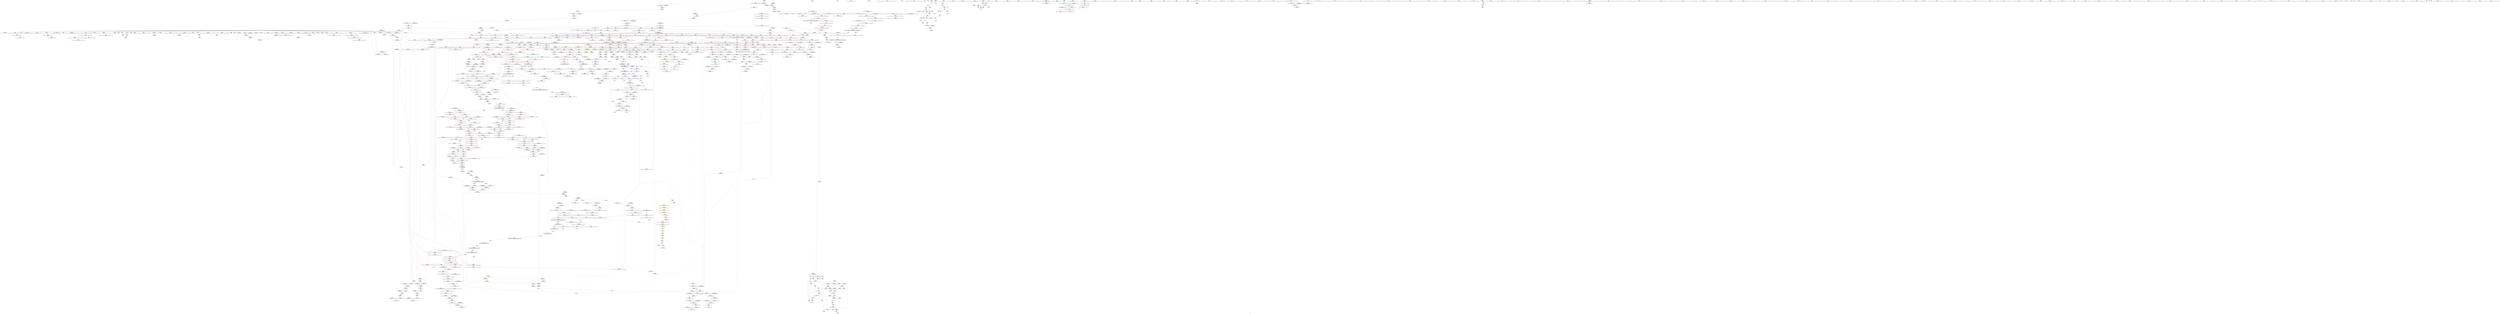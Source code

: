 digraph "SVFG" {
	label="SVFG";

	Node0x555654c384e0 [shape=record,color=grey,label="{NodeID: 0\nNullPtr|{|<s40>105}}"];
	Node0x555654c384e0 -> Node0x555654ea0180[style=solid];
	Node0x555654c384e0 -> Node0x555654ea0280[style=solid];
	Node0x555654c384e0 -> Node0x555654ea0350[style=solid];
	Node0x555654c384e0 -> Node0x555654ea0420[style=solid];
	Node0x555654c384e0 -> Node0x555654ea04f0[style=solid];
	Node0x555654c384e0 -> Node0x555654ea05c0[style=solid];
	Node0x555654c384e0 -> Node0x555654ea0690[style=solid];
	Node0x555654c384e0 -> Node0x555654ea0760[style=solid];
	Node0x555654c384e0 -> Node0x555654ea0830[style=solid];
	Node0x555654c384e0 -> Node0x555654ea0900[style=solid];
	Node0x555654c384e0 -> Node0x555654ea09d0[style=solid];
	Node0x555654c384e0 -> Node0x555654ea0aa0[style=solid];
	Node0x555654c384e0 -> Node0x555654ea0b70[style=solid];
	Node0x555654c384e0 -> Node0x555654ea0c40[style=solid];
	Node0x555654c384e0 -> Node0x555654ea0d10[style=solid];
	Node0x555654c384e0 -> Node0x555654ea0de0[style=solid];
	Node0x555654c384e0 -> Node0x555654ea0eb0[style=solid];
	Node0x555654c384e0 -> Node0x555654ea0f80[style=solid];
	Node0x555654c384e0 -> Node0x555654ea1050[style=solid];
	Node0x555654c384e0 -> Node0x555654ea1120[style=solid];
	Node0x555654c384e0 -> Node0x555654ea11f0[style=solid];
	Node0x555654c384e0 -> Node0x555654ea12c0[style=solid];
	Node0x555654c384e0 -> Node0x555654ea1390[style=solid];
	Node0x555654c384e0 -> Node0x555654ea1460[style=solid];
	Node0x555654c384e0 -> Node0x555654ea1530[style=solid];
	Node0x555654c384e0 -> Node0x555654ea1600[style=solid];
	Node0x555654c384e0 -> Node0x555654ea16d0[style=solid];
	Node0x555654c384e0 -> Node0x555654ea17a0[style=solid];
	Node0x555654c384e0 -> Node0x555654ea1870[style=solid];
	Node0x555654c384e0 -> Node0x555654ea1940[style=solid];
	Node0x555654c384e0 -> Node0x555654ea1a10[style=solid];
	Node0x555654c384e0 -> Node0x555654ea1ae0[style=solid];
	Node0x555654c384e0 -> Node0x555654ea7230[style=solid];
	Node0x555654c384e0 -> Node0x555654ea9960[style=solid];
	Node0x555654c384e0 -> Node0x555654ea9a30[style=solid];
	Node0x555654c384e0 -> Node0x555654ea9b00[style=solid];
	Node0x555654c384e0 -> Node0x555654eabec0[style=solid];
	Node0x555654c384e0 -> Node0x555654ee9bd0[style=solid];
	Node0x555654c384e0 -> Node0x555654eec880[style=solid];
	Node0x555654c384e0 -> Node0x555654eece80[style=solid];
	Node0x555654c384e0:s40 -> Node0x555654fbdd40[style=solid,color=red];
	Node0x555654ea6020 [shape=record,color=red,label="{NodeID: 775\n1638\<--1621\n\<--__result.addr\n_ZNSt11__copy_moveILb1ELb1ESt26random_access_iterator_tagE8__copy_mIiEEPT_PKS3_S6_S4_\n}"];
	Node0x555654ea6020 -> Node0x555654e9bdb0[style=solid];
	Node0x555654e9ca70 [shape=record,color=purple,label="{NodeID: 443\n175\<--174\n_M_current\<--this1\n_ZNK9__gnu_cxx17__normal_iteratorIPcNSt7__cxx1112basic_stringIcSt11char_traitsIcESaIcEEEEdeEv\n}"];
	Node0x555654e9ca70 -> Node0x555654eb39a0[style=solid];
	Node0x555654e90890 [shape=record,color=green,label="{NodeID: 111\n605\<--606\n.addr1\<--.addr1_field_insensitive\n_ZNSt12_Destroy_auxILb1EE9__destroyIPiEEvT_S3_\n}"];
	Node0x555654e90890 -> Node0x555654eaa590[style=solid];
	Node0x555654eabab0 [shape=record,color=blue,label="{NodeID: 886\n819\<--839\n__len\<--call\n_ZNSt6vectorIiSaIiEE17_M_realloc_insertIJiEEEvN9__gnu_cxx17__normal_iteratorIPiS1_EEDpOT_\n}"];
	Node0x555654eabab0 -> Node0x555654eb81f0[style=dashed];
	Node0x555654eabab0 -> Node0x555654eb82c0[style=dashed];
	Node0x555654eabab0 -> Node0x555654eb8390[style=dashed];
	Node0x555654eb2550 [shape=record,color=purple,label="{NodeID: 554\n1727\<--1535\noffset_0\<--\n}"];
	Node0x555654eb2550 -> Node0x555654ea6ec0[style=solid];
	Node0x555654e95000 [shape=record,color=green,label="{NodeID: 222\n1388\<--1389\nagg.tmp\<--agg.tmp_field_insensitive\n_ZSt22__uninitialized_copy_aISt13move_iteratorIPiES1_iET0_T_S4_S3_RSaIT1_E\n}"];
	Node0x555654e95000 -> Node0x555654e9a960[style=solid];
	Node0x555654e95000 -> Node0x555654eb0cf0[style=solid];
	Node0x555654fb68f0 [shape=record,color=black,label="{NodeID: 2104\n882 = PHI(1156, )\n}"];
	Node0x555654fb68f0 -> Node0x555654eabf90[style=solid];
	Node0x555654eb7f80 [shape=record,color=red,label="{NodeID: 665\n807\<--804\n\<--__t.addr\n_ZSt7forwardIiEOT_RNSt16remove_referenceIS0_E4typeE\n}"];
	Node0x555654eb7f80 -> Node0x555654ea3ac0[style=solid];
	Node0x555654eea300 [shape=record,color=grey,label="{NodeID: 1440\n970 = Binary(968, 969, )\n}"];
	Node0x555654eea300 -> Node0x555654eea480[style=solid];
	Node0x555654ea3100 [shape=record,color=black,label="{NodeID: 333\n661\<--660\n\<--\n_ZNSt16allocator_traitsISaIiEE10deallocateERS0_Pim\n|{<s0>50}}"];
	Node0x555654ea3100:s0 -> Node0x555654fc1fa0[style=solid,color=red];
	Node0x555654fbfb70 [shape=record,color=black,label="{NodeID: 2215\n812 = PHI(765, )\n2nd arg _ZNSt6vectorIiSaIiEE17_M_realloc_insertIJiEEEvN9__gnu_cxx17__normal_iteratorIPiS1_EEDpOT_ }"];
	Node0x555654fbfb70 -> Node0x555654eab9e0[style=solid];
	Node0x555654c346d0 [shape=record,color=green,label="{NodeID: 1\n7\<--1\n__dso_handle\<--dummyObj\nGlob }"];
	Node0x555654ea60f0 [shape=record,color=red,label="{NodeID: 776\n1648\<--1621\n\<--__result.addr\n_ZNSt11__copy_moveILb1ELb1ESt26random_access_iterator_tagE8__copy_mIiEEPT_PKS3_S6_S4_\n}"];
	Node0x555654ea60f0 -> Node0x555654eb2d70[style=solid];
	Node0x555654e9cb40 [shape=record,color=purple,label="{NodeID: 444\n206\<--205\n_M_current\<--this1\n_ZN9__gnu_cxx17__normal_iteratorIPcNSt7__cxx1112basic_stringIcSt11char_traitsIcESaIcEEEEppEv\n}"];
	Node0x555654e9cb40 -> Node0x555654eb3ce0[style=solid];
	Node0x555654e9cb40 -> Node0x555654ea8100[style=solid];
	Node0x555654e90960 [shape=record,color=green,label="{NodeID: 112\n614\<--615\nthis.addr\<--this.addr_field_insensitive\n_ZNSt12_Vector_baseIiSaIiEE13_M_deallocateEPim\n}"];
	Node0x555654e90960 -> Node0x555654eb6b30[style=solid];
	Node0x555654e90960 -> Node0x555654eaa660[style=solid];
	Node0x555654eabb80 [shape=record,color=blue,label="{NodeID: 887\n847\<--844\ncoerce.dive3\<--call2\n_ZNSt6vectorIiSaIiEE17_M_realloc_insertIJiEEEvN9__gnu_cxx17__normal_iteratorIPiS1_EEDpOT_\n|{|<s2>62}}"];
	Node0x555654eabb80 -> Node0x555654eb93d0[style=dashed];
	Node0x555654eabb80 -> Node0x555654eb94a0[style=dashed];
	Node0x555654eabb80:s2 -> Node0x555654f29630[style=dashed,color=red];
	Node0x555654eb2620 [shape=record,color=purple,label="{NodeID: 555\n1574\<--1572\ncoerce.dive\<--__it\n_ZSt12__miter_baseIPiEDTcl12__miter_basecldtfp_4baseEEESt13move_iteratorIT_E\n}"];
	Node0x555654eb2620 -> Node0x555654ecf710[style=solid];
	Node0x555654e950d0 [shape=record,color=green,label="{NodeID: 223\n1390\<--1391\nagg.tmp2\<--agg.tmp2_field_insensitive\n_ZSt22__uninitialized_copy_aISt13move_iteratorIPiES1_iET0_T_S4_S3_RSaIT1_E\n}"];
	Node0x555654e950d0 -> Node0x555654e9aa30[style=solid];
	Node0x555654e950d0 -> Node0x555654eb0dc0[style=solid];
	Node0x555654fb6a30 [shape=record,color=black,label="{NodeID: 2105\n889 = PHI(1197, )\n}"];
	Node0x555654fb6a30 -> Node0x555654eb94a0[style=solid];
	Node0x555654eb8050 [shape=record,color=red,label="{NodeID: 666\n837\<--815\nthis1\<--this.addr\n_ZNSt6vectorIiSaIiEE17_M_realloc_insertIJiEEEvN9__gnu_cxx17__normal_iteratorIPiS1_EEDpOT_\n|{|<s19>60|<s20>61}}"];
	Node0x555654eb8050 -> Node0x555654ea3b90[style=solid];
	Node0x555654eb8050 -> Node0x555654ea3c60[style=solid];
	Node0x555654eb8050 -> Node0x555654ea3d30[style=solid];
	Node0x555654eb8050 -> Node0x555654ea3e00[style=solid];
	Node0x555654eb8050 -> Node0x555654ea3ed0[style=solid];
	Node0x555654eb8050 -> Node0x555654ea3fa0[style=solid];
	Node0x555654eb8050 -> Node0x555654ea4070[style=solid];
	Node0x555654eb8050 -> Node0x555654ea4140[style=solid];
	Node0x555654eb8050 -> Node0x555654ea4210[style=solid];
	Node0x555654eb8050 -> Node0x555654ea42e0[style=solid];
	Node0x555654eb8050 -> Node0x555654ea43b0[style=solid];
	Node0x555654eb8050 -> Node0x555654ea4480[style=solid];
	Node0x555654eb8050 -> Node0x555654ea4550[style=solid];
	Node0x555654eb8050 -> Node0x555654ea4620[style=solid];
	Node0x555654eb8050 -> Node0x555654ea46f0[style=solid];
	Node0x555654eb8050 -> Node0x555654ea47c0[style=solid];
	Node0x555654eb8050 -> Node0x555654ea4890[style=solid];
	Node0x555654eb8050 -> Node0x555654ea4960[style=solid];
	Node0x555654eb8050 -> Node0x555654ea4a30[style=solid];
	Node0x555654eb8050:s19 -> Node0x555654fbc1a0[style=solid,color=red];
	Node0x555654eb8050:s20 -> Node0x555654fbf7b0[style=solid,color=red];
	Node0x555654eea480 [shape=record,color=grey,label="{NodeID: 1441\n971 = Binary(970, 565, )\n|{<s0>81}}"];
	Node0x555654eea480:s0 -> Node0x555654fc08d0[style=solid,color=red];
	Node0x555654ea31d0 [shape=record,color=black,label="{NodeID: 334\n683\<--682\n\<--\n_ZN9__gnu_cxx13new_allocatorIiE10deallocateEPim\n}"];
	Node0x555654fbfcb0 [shape=record,color=black,label="{NodeID: 2216\n1376 = PHI(1190, )\n0th arg _ZSt22__uninitialized_copy_aISt13move_iteratorIPiES1_iET0_T_S4_S3_RSaIT1_E }"];
	Node0x555654fbfcb0 -> Node0x555654ece1f0[style=solid];
	Node0x555654c0f170 [shape=record,color=green,label="{NodeID: 2\n8\<--1\n.str\<--dummyObj\nGlob }"];
	Node0x555654ea61c0 [shape=record,color=red,label="{NodeID: 777\n1635\<--1623\n\<--_Num\n_ZNSt11__copy_moveILb1ELb1ESt26random_access_iterator_tagE8__copy_mIiEEPT_PKS3_S6_S4_\n}"];
	Node0x555654ea61c0 -> Node0x555654eed300[style=solid];
	Node0x555654e9cc10 [shape=record,color=purple,label="{NodeID: 445\n208\<--207\nincdec.ptr\<--\n_ZN9__gnu_cxx17__normal_iteratorIPcNSt7__cxx1112basic_stringIcSt11char_traitsIcESaIcEEEEppEv\n}"];
	Node0x555654e9cc10 -> Node0x555654ea8100[style=solid];
	Node0x555654e90a30 [shape=record,color=green,label="{NodeID: 113\n616\<--617\n__p.addr\<--__p.addr_field_insensitive\n_ZNSt12_Vector_baseIiSaIiEE13_M_deallocateEPim\n}"];
	Node0x555654e90a30 -> Node0x555654eb6c00[style=solid];
	Node0x555654e90a30 -> Node0x555654eb6cd0[style=solid];
	Node0x555654e90a30 -> Node0x555654eaa730[style=solid];
	Node0x555654eabc50 [shape=record,color=blue,label="{NodeID: 888\n821\<--849\n__elems_before\<--call4\n_ZNSt6vectorIiSaIiEE17_M_realloc_insertIJiEEEvN9__gnu_cxx17__normal_iteratorIPiS1_EEDpOT_\n}"];
	Node0x555654eabc50 -> Node0x555654eb8460[style=dashed];
	Node0x555654eabc50 -> Node0x555654eb8530[style=dashed];
	Node0x555654eb26f0 [shape=record,color=purple,label="{NodeID: 556\n1729\<--1639\noffset_0\<--\n}"];
	Node0x555654eb26f0 -> Node0x555654ecff30[style=solid];
	Node0x555654e951a0 [shape=record,color=green,label="{NodeID: 224\n1402\<--1403\nllvm.memcpy.p0i8.p0i8.i64\<--llvm.memcpy.p0i8.p0i8.i64_field_insensitive\n}"];
	Node0x555654fb6b70 [shape=record,color=black,label="{NodeID: 2106\n897 = PHI(533, )\n|{<s0>71}}"];
	Node0x555654fb6b70:s0 -> Node0x555654fc2840[style=solid,color=red];
	Node0x555654eb8120 [shape=record,color=red,label="{NodeID: 667\n867\<--817\n\<--__args.addr\n_ZNSt6vectorIiSaIiEE17_M_realloc_insertIJiEEEvN9__gnu_cxx17__normal_iteratorIPiS1_EEDpOT_\n|{<s0>64}}"];
	Node0x555654eb8120:s0 -> Node0x555654fc1370[style=solid,color=red];
	Node0x555654eea600 [shape=record,color=grey,label="{NodeID: 1442\n358 = Binary(357, 356, )\n}"];
	Node0x555654eea600 -> Node0x555654ea8e00[style=solid];
	Node0x555654ea32a0 [shape=record,color=black,label="{NodeID: 335\n696\<--695\n\<--this1\n_ZNSaIiED2Ev\n|{<s0>52}}"];
	Node0x555654ea32a0:s0 -> Node0x555654fba3b0[style=solid,color=red];
	Node0x555654fbfdf0 [shape=record,color=black,label="{NodeID: 2217\n1377 = PHI(1192, )\n1st arg _ZSt22__uninitialized_copy_aISt13move_iteratorIPiES1_iET0_T_S4_S3_RSaIT1_E }"];
	Node0x555654fbfdf0 -> Node0x555654ece2c0[style=solid];
	Node0x555654c3aa60 [shape=record,color=green,label="{NodeID: 3\n10\<--1\n_ZSt3cin\<--dummyObj\nGlob }"];
	Node0x555654ea6290 [shape=record,color=red,label="{NodeID: 778\n1642\<--1623\n\<--_Num\n_ZNSt11__copy_moveILb1ELb1ESt26random_access_iterator_tagE8__copy_mIiEEPT_PKS3_S6_S4_\n}"];
	Node0x555654ea6290 -> Node0x555654eeb800[style=solid];
	Node0x555654e9cce0 [shape=record,color=purple,label="{NodeID: 446\n222\<--221\n_M_impl\<--\n_ZNSt6vectorIiSaIiEED2Ev\n}"];
	Node0x555654e90b00 [shape=record,color=green,label="{NodeID: 114\n618\<--619\n__n.addr\<--__n.addr_field_insensitive\n_ZNSt12_Vector_baseIiSaIiEE13_M_deallocateEPim\n}"];
	Node0x555654e90b00 -> Node0x555654eb6da0[style=solid];
	Node0x555654e90b00 -> Node0x555654eaa800[style=solid];
	Node0x555654eabd20 [shape=record,color=blue,label="{NodeID: 889\n825\<--855\n__new_start\<--call5\n_ZNSt6vectorIiSaIiEE17_M_realloc_insertIJiEEEvN9__gnu_cxx17__normal_iteratorIPiS1_EEDpOT_\n}"];
	Node0x555654eabd20 -> Node0x555654eb8600[style=dashed];
	Node0x555654eabd20 -> Node0x555654eb86d0[style=dashed];
	Node0x555654eabd20 -> Node0x555654eb87a0[style=dashed];
	Node0x555654eabd20 -> Node0x555654eb8870[style=dashed];
	Node0x555654eabd20 -> Node0x555654eb8940[style=dashed];
	Node0x555654eabd20 -> Node0x555654eb8a10[style=dashed];
	Node0x555654eabd20 -> Node0x555654eb8ae0[style=dashed];
	Node0x555654eabd20 -> Node0x555654eb8bb0[style=dashed];
	Node0x555654eb27c0 [shape=record,color=purple,label="{NodeID: 557\n1730\<--1641\noffset_0\<--\n}"];
	Node0x555654eb27c0 -> Node0x555654ea6f90[style=solid];
	Node0x555654e952a0 [shape=record,color=green,label="{NodeID: 225\n1413\<--1414\n_ZSt18uninitialized_copyISt13move_iteratorIPiES1_ET0_T_S4_S3_\<--_ZSt18uninitialized_copyISt13move_iteratorIPiES1_ET0_T_S4_S3__field_insensitive\n}"];
	Node0x555654fb6cb0 [shape=record,color=black,label="{NodeID: 2107\n898 = PHI(1156, )\n}"];
	Node0x555654fb6cb0 -> Node0x555654eac130[style=solid];
	Node0x555654eb81f0 [shape=record,color=red,label="{NodeID: 668\n854\<--819\n\<--__len\n_ZNSt6vectorIiSaIiEE17_M_realloc_insertIJiEEEvN9__gnu_cxx17__normal_iteratorIPiS1_EEDpOT_\n|{<s0>63}}"];
	Node0x555654eb81f0:s0 -> Node0x555654fc2e30[style=solid,color=red];
	Node0x555654eea780 [shape=record,color=grey,label="{NodeID: 1443\n564 = Binary(563, 565, )\n|{<s0>43}}"];
	Node0x555654eea780:s0 -> Node0x555654fc08d0[style=solid,color=red];
	Node0x555654ea3370 [shape=record,color=black,label="{NodeID: 336\n708\<--714\n_ZNK9__gnu_cxx17__normal_iteratorIPcNSt7__cxx1112basic_stringIcSt11char_traitsIcESaIcEEEE4baseEv_ret\<--_M_current\n_ZNK9__gnu_cxx17__normal_iteratorIPcNSt7__cxx1112basic_stringIcSt11char_traitsIcESaIcEEEE4baseEv\n|{<s0>14|<s1>15}}"];
	Node0x555654ea3370:s0 -> Node0x555654fb4a60[style=solid,color=blue];
	Node0x555654ea3370:s1 -> Node0x555654fb4c30[style=solid,color=blue];
	Node0x555654fbff30 [shape=record,color=black,label="{NodeID: 2218\n1378 = PHI(1187, )\n2nd arg _ZSt22__uninitialized_copy_aISt13move_iteratorIPiES1_iET0_T_S4_S3_RSaIT1_E }"];
	Node0x555654fbff30 -> Node0x555654ece390[style=solid];
	Node0x555654c17d50 [shape=record,color=green,label="{NodeID: 4\n11\<--1\n.str.1\<--dummyObj\nGlob }"];
	Node0x555654ea6360 [shape=record,color=red,label="{NodeID: 779\n1649\<--1623\n\<--_Num\n_ZNSt11__copy_moveILb1ELb1ESt26random_access_iterator_tagE8__copy_mIiEEPT_PKS3_S6_S4_\n}"];
	Node0x555654e9cdb0 [shape=record,color=purple,label="{NodeID: 447\n223\<--221\n_M_start\<--\n_ZNSt6vectorIiSaIiEED2Ev\n}"];
	Node0x555654e9cdb0 -> Node0x555654eb3f50[style=solid];
	Node0x555654e95680 [shape=record,color=green,label="{NodeID: 115\n632\<--633\n_ZNSt16allocator_traitsISaIiEE10deallocateERS0_Pim\<--_ZNSt16allocator_traitsISaIiEE10deallocateERS0_Pim_field_insensitive\n}"];
	Node0x555654eabdf0 [shape=record,color=blue,label="{NodeID: 890\n827\<--859\n__new_finish\<--\n_ZNSt6vectorIiSaIiEE17_M_realloc_insertIJiEEEvN9__gnu_cxx17__normal_iteratorIPiS1_EEDpOT_\n}"];
	Node0x555654eabdf0 -> Node0x555654eb8e20[style=dashed];
	Node0x555654eabdf0 -> Node0x555654eb8ef0[style=dashed];
	Node0x555654eabdf0 -> Node0x555654eabec0[style=dashed];
	Node0x555654eb2890 [shape=record,color=purple,label="{NodeID: 558\n1670\<--1669\n_M_current\<--this1\n_ZNKSt13move_iteratorIPiE4baseEv\n}"];
	Node0x555654eb2890 -> Node0x555654ea65d0[style=solid];
	Node0x555654e953a0 [shape=record,color=green,label="{NodeID: 226\n1418\<--1419\nretval\<--retval_field_insensitive\n_ZSt32__make_move_if_noexcept_iteratorIiSt13move_iteratorIPiEET0_PT_\n|{|<s1>112}}"];
	Node0x555654e953a0 -> Node0x555654eb11d0[style=solid];
	Node0x555654e953a0:s1 -> Node0x555654fc1d80[style=solid,color=red];
	Node0x555654fb6df0 [shape=record,color=black,label="{NodeID: 2108\n908 = PHI()\n}"];
	Node0x555654eb82c0 [shape=record,color=red,label="{NodeID: 669\n938\<--819\n\<--__len\n_ZNSt6vectorIiSaIiEE17_M_realloc_insertIJiEEEvN9__gnu_cxx17__normal_iteratorIPiS1_EEDpOT_\n|{<s0>77}}"];
	Node0x555654eb82c0:s0 -> Node0x555654fc08d0[style=solid,color=red];
	Node0x555654eea900 [shape=record,color=grey,label="{NodeID: 1444\n563 = Binary(561, 562, )\n}"];
	Node0x555654eea900 -> Node0x555654eea780[style=solid];
	Node0x555654ea3440 [shape=record,color=black,label="{NodeID: 337\n728\<--727\n\<--this1\n_ZNSt6vectorIiSaIiEE12emplace_backIJiEEEvDpOT_\n}"];
	Node0x555654ea3440 -> Node0x555654eae040[style=solid];
	Node0x555654ea3440 -> Node0x555654eae110[style=solid];
	Node0x555654fc0070 [shape=record,color=black,label="{NodeID: 2219\n1379 = PHI(1188, )\n3rd arg _ZSt22__uninitialized_copy_aISt13move_iteratorIPiES1_iET0_T_S4_S3_RSaIT1_E }"];
	Node0x555654fc0070 -> Node0x555654ece460[style=solid];
	Node0x555654bcacb0 [shape=record,color=green,label="{NodeID: 5\n13\<--1\n.str.2\<--dummyObj\nGlob }"];
	Node0x555654ea6430 [shape=record,color=red,label="{NodeID: 780\n1662\<--1659\n\<--__it.addr\n_ZSt12__miter_baseIPiET_S1_\n}"];
	Node0x555654ea6430 -> Node0x555654e9c020[style=solid];
	Node0x555654ebe520 [shape=record,color=yellow,style=double,label="{NodeID: 1555\n12V_1 = ENCHI(MR_12V_0)\npts\{62 \}\nFun[_Z4convRNSt7__cxx1112basic_stringIcSt11char_traitsIcESaIcEEE]}"];
	Node0x555654ebe520 -> Node0x555654ea78e0[style=dashed];
	Node0x555654e9ce80 [shape=record,color=purple,label="{NodeID: 448\n226\<--225\n_M_impl2\<--\n_ZNSt6vectorIiSaIiEED2Ev\n}"];
	Node0x555654e95780 [shape=record,color=green,label="{NodeID: 116\n638\<--639\nthis.addr\<--this.addr_field_insensitive\n_ZNSt12_Vector_baseIiSaIiEE12_Vector_implD2Ev\n}"];
	Node0x555654e95780 -> Node0x555654eb6e70[style=solid];
	Node0x555654e95780 -> Node0x555654eaa8d0[style=solid];
	Node0x555654eabec0 [shape=record,color=blue, style = dotted,label="{NodeID: 891\n827\<--3\n__new_finish\<--dummyVal\n_ZNSt6vectorIiSaIiEE17_M_realloc_insertIJiEEEvN9__gnu_cxx17__normal_iteratorIPiS1_EEDpOT_\n}"];
	Node0x555654eabec0 -> Node0x555654eb8e20[style=dashed];
	Node0x555654eabec0 -> Node0x555654eb8ef0[style=dashed];
	Node0x555654eabec0 -> Node0x555654eabf90[style=dashed];
	Node0x555654eb2960 [shape=record,color=purple,label="{NodeID: 559\n1683\<--1682\n_M_current\<--this1\n_ZNSt13move_iteratorIPiEC2ES0_\n}"];
	Node0x555654eb2960 -> Node0x555654ed0340[style=solid];
	Node0x555654e95470 [shape=record,color=green,label="{NodeID: 227\n1420\<--1421\n__i.addr\<--__i.addr_field_insensitive\n_ZSt32__make_move_if_noexcept_iteratorIiSt13move_iteratorIPiEET0_PT_\n}"];
	Node0x555654e95470 -> Node0x555654ebc7d0[style=solid];
	Node0x555654e95470 -> Node0x555654ece6d0[style=solid];
	Node0x555654fb6ec0 [shape=record,color=black,label="{NodeID: 2109\n933 = PHI(533, )\n|{<s0>76}}"];
	Node0x555654fb6ec0:s0 -> Node0x555654fbbd50[style=solid,color=red];
	Node0x555654eb8390 [shape=record,color=red,label="{NodeID: 670\n984\<--819\n\<--__len\n_ZNSt6vectorIiSaIiEE17_M_realloc_insertIJiEEEvN9__gnu_cxx17__normal_iteratorIPiS1_EEDpOT_\n}"];
	Node0x555654eeaa80 [shape=record,color=grey,label="{NodeID: 1445\n346 = Binary(344, 345, )\n}"];
	Node0x555654eeaa80 -> Node0x555654ea25a0[style=solid];
	Node0x555654ea3510 [shape=record,color=black,label="{NodeID: 338\n732\<--727\n\<--this1\n_ZNSt6vectorIiSaIiEE12emplace_backIJiEEEvDpOT_\n}"];
	Node0x555654ea3510 -> Node0x555654eae1e0[style=solid];
	Node0x555654ea3510 -> Node0x555654eae2b0[style=solid];
	Node0x555654fc01b0 [shape=record,color=black,label="{NodeID: 2220\n179 = PHI(45, )\n0th arg _ZNSt6vectorIiSaIiEE9push_backEOi }"];
	Node0x555654fc01b0 -> Node0x555654ea7e90[style=solid];
	Node0x555654bd99e0 [shape=record,color=green,label="{NodeID: 6\n16\<--1\n\<--dummyObj\nCan only get source location for instruction, argument, global var or function.}"];
	Node0x555654ea6500 [shape=record,color=red,label="{NodeID: 781\n1669\<--1666\nthis1\<--this.addr\n_ZNKSt13move_iteratorIPiE4baseEv\n}"];
	Node0x555654ea6500 -> Node0x555654eb2890[style=solid];
	Node0x555654ebe600 [shape=record,color=yellow,style=double,label="{NodeID: 1556\n14V_1 = ENCHI(MR_14V_0)\npts\{64 \}\nFun[_Z4convRNSt7__cxx1112basic_stringIcSt11char_traitsIcESaIcEEE]}"];
	Node0x555654ebe600 -> Node0x555654ea79b0[style=dashed];
	Node0x555654e9cf50 [shape=record,color=purple,label="{NodeID: 449\n227\<--225\n_M_finish\<--\n_ZNSt6vectorIiSaIiEED2Ev\n}"];
	Node0x555654e9cf50 -> Node0x555654eb4020[style=solid];
	Node0x555654e95850 [shape=record,color=green,label="{NodeID: 117\n644\<--645\n_ZNSaIiED2Ev\<--_ZNSaIiED2Ev_field_insensitive\n}"];
	Node0x555654eabf90 [shape=record,color=blue,label="{NodeID: 892\n827\<--882\n__new_finish\<--call11\n_ZNSt6vectorIiSaIiEE17_M_realloc_insertIJiEEEvN9__gnu_cxx17__normal_iteratorIPiS1_EEDpOT_\n}"];
	Node0x555654eabf90 -> Node0x555654eb8c80[style=dashed];
	Node0x555654eabf90 -> Node0x555654eac060[style=dashed];
	Node0x555654eb2a30 [shape=record,color=purple,label="{NodeID: 560\n424\<--422\nadd.ptr\<--\n_ZNSt6vectorIiSaIiEEixEm\n}"];
	Node0x555654eb2a30 -> Node0x555654ea28e0[style=solid];
	Node0x555654e95540 [shape=record,color=green,label="{NodeID: 228\n1425\<--1426\n_ZNSt13move_iteratorIPiEC2ES0_\<--_ZNSt13move_iteratorIPiEC2ES0__field_insensitive\n}"];
	Node0x555654fb7030 [shape=record,color=black,label="{NodeID: 2110\n1037 = PHI(802, )\n}"];
	Node0x555654fb7030 -> Node0x555654eb9e60[style=solid];
	Node0x555654eb8460 [shape=record,color=red,label="{NodeID: 671\n865\<--821\n\<--__elems_before\n_ZNSt6vectorIiSaIiEE17_M_realloc_insertIJiEEEvN9__gnu_cxx17__normal_iteratorIPiS1_EEDpOT_\n}"];
	Node0x555654eeac00 [shape=record,color=grey,label="{NodeID: 1446\n351 = Binary(350, 349, )\n}"];
	Node0x555654eeac00 -> Node0x555654ea8d30[style=solid];
	Node0x555654ea35e0 [shape=record,color=black,label="{NodeID: 339\n738\<--727\n\<--this1\n_ZNSt6vectorIiSaIiEE12emplace_backIJiEEEvDpOT_\n}"];
	Node0x555654ea35e0 -> Node0x555654eae380[style=solid];
	Node0x555654fc02f0 [shape=record,color=black,label="{NodeID: 2221\n180 = PHI(59, )\n1st arg _ZNSt6vectorIiSaIiEE9push_backEOi }"];
	Node0x555654fc02f0 -> Node0x555654ea7f60[style=solid];
	Node0x555654e8d860 [shape=record,color=green,label="{NodeID: 7\n67\<--1\n\<--dummyObj\nCan only get source location for instruction, argument, global var or function.}"];
	Node0x555654ea65d0 [shape=record,color=red,label="{NodeID: 782\n1671\<--1670\n\<--_M_current\n_ZNKSt13move_iteratorIPiE4baseEv\n}"];
	Node0x555654ea65d0 -> Node0x555654e9c0f0[style=solid];
	Node0x555654e9d020 [shape=record,color=purple,label="{NodeID: 450\n420\<--419\n_M_impl\<--\n_ZNSt6vectorIiSaIiEEixEm\n}"];
	Node0x555654e95950 [shape=record,color=green,label="{NodeID: 118\n651\<--652\n__a.addr\<--__a.addr_field_insensitive\n_ZNSt16allocator_traitsISaIiEE10deallocateERS0_Pim\n}"];
	Node0x555654e95950 -> Node0x555654eb6f40[style=solid];
	Node0x555654e95950 -> Node0x555654eaa9a0[style=solid];
	Node0x555654eac060 [shape=record,color=blue,label="{NodeID: 893\n827\<--887\n__new_finish\<--incdec.ptr\n_ZNSt6vectorIiSaIiEE17_M_realloc_insertIJiEEEvN9__gnu_cxx17__normal_iteratorIPiS1_EEDpOT_\n}"];
	Node0x555654eac060 -> Node0x555654eb8d50[style=dashed];
	Node0x555654eac060 -> Node0x555654eb8e20[style=dashed];
	Node0x555654eac060 -> Node0x555654eb8ef0[style=dashed];
	Node0x555654eac060 -> Node0x555654eac130[style=dashed];
	Node0x555654eb2b00 [shape=record,color=purple,label="{NodeID: 561\n866\<--864\nadd.ptr\<--\n_ZNSt6vectorIiSaIiEE17_M_realloc_insertIJiEEEvN9__gnu_cxx17__normal_iteratorIPiS1_EEDpOT_\n|{<s0>65}}"];
	Node0x555654eb2b00:s0 -> Node0x555654fbea80[style=solid,color=red];
	Node0x555654e9da10 [shape=record,color=green,label="{NodeID: 229\n1434\<--1435\n__first\<--__first_field_insensitive\n_ZSt18uninitialized_copyISt13move_iteratorIPiES1_ET0_T_S4_S3_\n}"];
	Node0x555654e9da10 -> Node0x555654e9aca0[style=solid];
	Node0x555654e9da10 -> Node0x555654eb12a0[style=solid];
	Node0x555654fb7170 [shape=record,color=black,label="{NodeID: 2111\n1059 = PHI(1223, )\n}"];
	Node0x555654fb7170 -> Node0x555654eebf80[style=solid];
	Node0x555654eb8530 [shape=record,color=red,label="{NodeID: 672\n916\<--821\n\<--__elems_before\n_ZNSt6vectorIiSaIiEE17_M_realloc_insertIJiEEEvN9__gnu_cxx17__normal_iteratorIPiS1_EEDpOT_\n}"];
	Node0x555654eead80 [shape=record,color=grey,label="{NodeID: 1447\n386 = Binary(385, 291, )\n}"];
	Node0x555654eead80 -> Node0x555654ea9210[style=solid];
	Node0x555654ea36b0 [shape=record,color=black,label="{NodeID: 340\n741\<--727\n\<--this1\n_ZNSt6vectorIiSaIiEE12emplace_backIJiEEEvDpOT_\n}"];
	Node0x555654ea36b0 -> Node0x555654eae450[style=solid];
	Node0x555654ea36b0 -> Node0x555654eae520[style=solid];
	Node0x555654fc0430 [shape=record,color=black,label="{NodeID: 2222\n611 = PHI(551, 936, 955, )\n0th arg _ZNSt12_Vector_baseIiSaIiEE13_M_deallocateEPim }"];
	Node0x555654fc0430 -> Node0x555654eaa660[style=solid];
	Node0x555654e8cb30 [shape=record,color=green,label="{NodeID: 8\n98\<--1\n\<--dummyObj\nCan only get source location for instruction, argument, global var or function.}"];
	Node0x555654ea66a0 [shape=record,color=red,label="{NodeID: 783\n1682\<--1676\nthis1\<--this.addr\n_ZNSt13move_iteratorIPiEC2ES0_\n}"];
	Node0x555654ea66a0 -> Node0x555654eb2960[style=solid];
	Node0x555654e9d0f0 [shape=record,color=purple,label="{NodeID: 451\n421\<--419\n_M_start\<--\n_ZNSt6vectorIiSaIiEEixEm\n}"];
	Node0x555654e9d0f0 -> Node0x555654eb5950[style=solid];
	Node0x555654e95a20 [shape=record,color=green,label="{NodeID: 119\n653\<--654\n__p.addr\<--__p.addr_field_insensitive\n_ZNSt16allocator_traitsISaIiEE10deallocateERS0_Pim\n}"];
	Node0x555654e95a20 -> Node0x555654eb7010[style=solid];
	Node0x555654e95a20 -> Node0x555654eaaa70[style=solid];
	Node0x555654eac130 [shape=record,color=blue,label="{NodeID: 894\n827\<--898\n__new_finish\<--call16\n_ZNSt6vectorIiSaIiEE17_M_realloc_insertIJiEEEvN9__gnu_cxx17__normal_iteratorIPiS1_EEDpOT_\n}"];
	Node0x555654eac130 -> Node0x555654eb8fc0[style=dashed];
	Node0x555654eb2bd0 [shape=record,color=purple,label="{NodeID: 562\n917\<--915\nadd.ptr18\<--\n_ZNSt6vectorIiSaIiEE17_M_realloc_insertIJiEEEvN9__gnu_cxx17__normal_iteratorIPiS1_EEDpOT_\n|{<s0>73}}"];
	Node0x555654eb2bd0:s0 -> Node0x555654fba270[style=solid,color=red];
	Node0x555654e9dae0 [shape=record,color=green,label="{NodeID: 230\n1436\<--1437\n__last\<--__last_field_insensitive\n_ZSt18uninitialized_copyISt13move_iteratorIPiES1_ET0_T_S4_S3_\n}"];
	Node0x555654e9dae0 -> Node0x555654e9ad70[style=solid];
	Node0x555654e9dae0 -> Node0x555654eb1370[style=solid];
	Node0x555654fb72b0 [shape=record,color=black,label="{NodeID: 2112\n1062 = PHI(1237, )\n}"];
	Node0x555654fb72b0 -> Node0x555654eebf80[style=solid];
	Node0x555654eb8600 [shape=record,color=red,label="{NodeID: 673\n859\<--825\n\<--__new_start\n_ZNSt6vectorIiSaIiEE17_M_realloc_insertIJiEEEvN9__gnu_cxx17__normal_iteratorIPiS1_EEDpOT_\n}"];
	Node0x555654eb8600 -> Node0x555654eabdf0[style=solid];
	Node0x555654eeaf00 [shape=record,color=grey,label="{NodeID: 1448\n367 = Binary(366, 291, )\n}"];
	Node0x555654eeaf00 -> Node0x555654ea8fa0[style=solid];
	Node0x555654ea3780 [shape=record,color=black,label="{NodeID: 341\n752\<--727\n\<--this1\n_ZNSt6vectorIiSaIiEE12emplace_backIJiEEEvDpOT_\n}"];
	Node0x555654ea3780 -> Node0x555654eae5f0[style=solid];
	Node0x555654ea3780 -> Node0x555654eae6c0[style=solid];
	Node0x555654fc0710 [shape=record,color=black,label="{NodeID: 2223\n612 = PHI(554, 937, 959, )\n1st arg _ZNSt12_Vector_baseIiSaIiEE13_M_deallocateEPim }"];
	Node0x555654fc0710 -> Node0x555654eaa730[style=solid];
	Node0x555654e8ce70 [shape=record,color=green,label="{NodeID: 9\n118\<--1\n\<--dummyObj\nCan only get source location for instruction, argument, global var or function.}"];
	Node0x555654ea6770 [shape=record,color=red,label="{NodeID: 784\n1684\<--1678\n\<--__i.addr\n_ZNSt13move_iteratorIPiEC2ES0_\n}"];
	Node0x555654ea6770 -> Node0x555654ed0340[style=solid];
	Node0x555654e9d1c0 [shape=record,color=purple,label="{NodeID: 452\n462\<--461\n_M_impl\<--this1\n_ZNSt12_Vector_baseIiSaIiEEC2Ev\n|{<s0>37}}"];
	Node0x555654e9d1c0:s0 -> Node0x555654fbf670[style=solid,color=red];
	Node0x555654e95af0 [shape=record,color=green,label="{NodeID: 120\n655\<--656\n__n.addr\<--__n.addr_field_insensitive\n_ZNSt16allocator_traitsISaIiEE10deallocateERS0_Pim\n}"];
	Node0x555654e95af0 -> Node0x555654eb70e0[style=solid];
	Node0x555654e95af0 -> Node0x555654eaab40[style=solid];
	Node0x555654eac200 [shape=record,color=blue,label="{NodeID: 895\n829\<--902\nexn.slot\<--\n_ZNSt6vectorIiSaIiEE17_M_realloc_insertIJiEEEvN9__gnu_cxx17__normal_iteratorIPiS1_EEDpOT_\n}"];
	Node0x555654eac200 -> Node0x555654eb9090[style=dashed];
	Node0x555654eac200 -> Node0x555654eac3a0[style=dashed];
	Node0x555654ec4ff0 [shape=record,color=yellow,style=double,label="{NodeID: 1670\n258V_1 = ENCHI(MR_258V_0)\npts\{11200000 \}\nFun[_ZNSt6vectorIiSaIiEE5beginEv]|{<s0>96}}"];
	Node0x555654ec4ff0:s0 -> Node0x555654ecdd10[style=dashed,color=red];
	Node0x555654eb2ca0 [shape=record,color=purple,label="{NodeID: 563\n985\<--983\nadd.ptr39\<--\n_ZNSt6vectorIiSaIiEE17_M_realloc_insertIJiEEEvN9__gnu_cxx17__normal_iteratorIPiS1_EEDpOT_\n}"];
	Node0x555654eb2ca0 -> Node0x555654eac6e0[style=solid];
	Node0x555654e9dbb0 [shape=record,color=green,label="{NodeID: 231\n1438\<--1439\n__result.addr\<--__result.addr_field_insensitive\n_ZSt18uninitialized_copyISt13move_iteratorIPiES1_ET0_T_S4_S3_\n}"];
	Node0x555654e9dbb0 -> Node0x555654ebc970[style=solid];
	Node0x555654e9dbb0 -> Node0x555654ece940[style=solid];
	Node0x555654fb73f0 [shape=record,color=black,label="{NodeID: 2113\n1074 = PHI(1237, )\n}"];
	Node0x555654fb73f0 -> Node0x555654eec100[style=solid];
	Node0x555654eb86d0 [shape=record,color=red,label="{NodeID: 674\n864\<--825\n\<--__new_start\n_ZNSt6vectorIiSaIiEE17_M_realloc_insertIJiEEEvN9__gnu_cxx17__normal_iteratorIPiS1_EEDpOT_\n}"];
	Node0x555654eb86d0 -> Node0x555654eb2b00[style=solid];
	Node0x555654eeb080 [shape=record,color=grey,label="{NodeID: 1449\n1253 = Binary(1251, 1252, )\n}"];
	Node0x555654eeb080 -> Node0x555654eeb200[style=solid];
	Node0x555654ea3850 [shape=record,color=black,label="{NodeID: 342\n740\<--739\n\<--_M_impl3\n_ZNSt6vectorIiSaIiEE12emplace_backIJiEEEvDpOT_\n|{<s0>54}}"];
	Node0x555654ea3850:s0 -> Node0x555654fbe870[style=solid,color=red];
	Node0x555654fc08d0 [shape=record,color=black,label="{NodeID: 2224\n613 = PHI(564, 938, 971, )\n2nd arg _ZNSt12_Vector_baseIiSaIiEE13_M_deallocateEPim }"];
	Node0x555654fc08d0 -> Node0x555654eaa800[style=solid];
	Node0x555654e8cf70 [shape=record,color=green,label="{NodeID: 10\n282\<--1\n\<--dummyObj\nCan only get source location for instruction, argument, global var or function.}"];
	Node0x555654ea6840 [shape=record,color=red,label="{NodeID: 785\n1696\<--1690\nthis1\<--this.addr\n_ZN9__gnu_cxx13new_allocatorIiE7destroyIiEEvPT_\n}"];
	Node0x555654ebe980 [shape=record,color=yellow,style=double,label="{NodeID: 1560\n22V_1 = ENCHI(MR_22V_0)\npts\{2700000 2700001 2700002 \}\nFun[_Z4convRNSt7__cxx1112basic_stringIcSt11char_traitsIcESaIcEEE]|{<s0>3}}"];
	Node0x555654ebe980:s0 -> Node0x555654ebeb70[style=dashed,color=red];
	Node0x555654e9d290 [shape=record,color=purple,label="{NodeID: 453\n489\<--484\n_M_start\<--this1\n_ZNSt12_Vector_baseIiSaIiEE12_Vector_implC2Ev\n}"];
	Node0x555654e9d290 -> Node0x555654ea9960[style=solid];
	Node0x555654e95bc0 [shape=record,color=green,label="{NodeID: 121\n665\<--666\n_ZN9__gnu_cxx13new_allocatorIiE10deallocateEPim\<--_ZN9__gnu_cxx13new_allocatorIiE10deallocateEPim_field_insensitive\n}"];
	Node0x555654eac2d0 [shape=record,color=blue,label="{NodeID: 896\n831\<--904\nehselector.slot\<--\n_ZNSt6vectorIiSaIiEE17_M_realloc_insertIJiEEEvN9__gnu_cxx17__normal_iteratorIPiS1_EEDpOT_\n}"];
	Node0x555654eac2d0 -> Node0x555654eac470[style=dashed];
	Node0x555654ec50d0 [shape=record,color=yellow,style=double,label="{NodeID: 1671\n231V_1 = ENCHI(MR_231V_0)\npts\{2700000 2700001 \}\nFun[_ZNSt6vectorIiSaIiEE5beginEv]|{<s0>96}}"];
	Node0x555654ec50d0:s0 -> Node0x555654ec4290[style=dashed,color=red];
	Node0x555654eb2d70 [shape=record,color=purple,label="{NodeID: 564\n1650\<--1648\nadd.ptr\<--\n_ZNSt11__copy_moveILb1ELb1ESt26random_access_iterator_tagE8__copy_mIiEEPT_PKS3_S6_S4_\n}"];
	Node0x555654eb2d70 -> Node0x555654e9bf50[style=solid];
	Node0x555654e9dc80 [shape=record,color=green,label="{NodeID: 232\n1440\<--1441\n__assignable\<--__assignable_field_insensitive\n_ZSt18uninitialized_copyISt13move_iteratorIPiES1_ET0_T_S4_S3_\n}"];
	Node0x555654e9dc80 -> Node0x555654ecea10[style=solid];
	Node0x555654fb7530 [shape=record,color=black,label="{NodeID: 2114\n1075 = PHI(1237, )\n}"];
	Node0x555654fb7530 -> Node0x555654eace30[style=solid];
	Node0x555654eb87a0 [shape=record,color=red,label="{NodeID: 675\n879\<--825\n\<--__new_start\n_ZNSt6vectorIiSaIiEE17_M_realloc_insertIJiEEEvN9__gnu_cxx17__normal_iteratorIPiS1_EEDpOT_\n|{<s0>68}}"];
	Node0x555654eb87a0:s0 -> Node0x555654fc2630[style=solid,color=red];
	Node0x555654eeb200 [shape=record,color=grey,label="{NodeID: 1450\n1254 = Binary(1253, 565, )\n}"];
	Node0x555654eeb200 -> Node0x555654e99ed0[style=solid];
	Node0x555654ea3920 [shape=record,color=black,label="{NodeID: 343\n773\<--778\n_ZSt4moveIRiEONSt16remove_referenceIT_E4typeEOS2__ret\<--\n_ZSt4moveIRiEONSt16remove_referenceIT_E4typeEOS2_\n|{<s0>16}}"];
	Node0x555654ea3920:s0 -> Node0x555654fb4d70[style=solid,color=blue];
	Node0x555654fc0a90 [shape=record,color=black,label="{NodeID: 2225\n201 = PHI(53, )\n0th arg _ZN9__gnu_cxx17__normal_iteratorIPcNSt7__cxx1112basic_stringIcSt11char_traitsIcESaIcEEEEppEv }"];
	Node0x555654fc0a90 -> Node0x555654ea8030[style=solid];
	Node0x555654e8d990 [shape=record,color=green,label="{NodeID: 11\n291\<--1\n\<--dummyObj\nCan only get source location for instruction, argument, global var or function.}"];
	Node0x555654ea6910 [shape=record,color=red,label="{NodeID: 786\n1707\<--1706\ndummyVal\<--offset_0\n_ZSt22__uninitialized_copy_aISt13move_iteratorIPiES1_iET0_T_S4_S3_RSaIT1_E\n}"];
	Node0x555654ea6910 -> Node0x555654ece530[style=solid];
	Node0x555654e9d360 [shape=record,color=purple,label="{NodeID: 454\n491\<--484\n_M_finish\<--this1\n_ZNSt12_Vector_baseIiSaIiEE12_Vector_implC2Ev\n}"];
	Node0x555654e9d360 -> Node0x555654ea9a30[style=solid];
	Node0x555654e95cc0 [shape=record,color=green,label="{NodeID: 122\n672\<--673\nthis.addr\<--this.addr_field_insensitive\n_ZN9__gnu_cxx13new_allocatorIiE10deallocateEPim\n}"];
	Node0x555654e95cc0 -> Node0x555654eb71b0[style=solid];
	Node0x555654e95cc0 -> Node0x555654eaac10[style=solid];
	Node0x555654eac3a0 [shape=record,color=blue,label="{NodeID: 897\n829\<--923\nexn.slot\<--\n_ZNSt6vectorIiSaIiEE17_M_realloc_insertIJiEEEvN9__gnu_cxx17__normal_iteratorIPiS1_EEDpOT_\n}"];
	Node0x555654eac3a0 -> Node0x555654eb9160[style=dashed];
	Node0x555654ec51b0 [shape=record,color=yellow,style=double,label="{NodeID: 1672\n10V_1 = ENCHI(MR_10V_0)\npts\{60 \}\nFun[_ZNSt6vectorIiSaIiEE17_M_realloc_insertIJiEEEvN9__gnu_cxx17__normal_iteratorIPiS1_EEDpOT_]|{<s0>65}}"];
	Node0x555654ec51b0:s0 -> Node0x555654ec3be0[style=dashed,color=red];
	Node0x555654eb2e40 [shape=record,color=red,label="{NodeID: 565\n71\<--47\n\<--s.addr\n_Z4convRNSt7__cxx1112basic_stringIcSt11char_traitsIcESaIcEEE\n}"];
	Node0x555654eb2e40 -> Node0x555654ea74d0[style=solid];
	Node0x555654e9dd50 [shape=record,color=green,label="{NodeID: 233\n1442\<--1443\nagg.tmp\<--agg.tmp_field_insensitive\n_ZSt18uninitialized_copyISt13move_iteratorIPiES1_ET0_T_S4_S3_\n}"];
	Node0x555654e9dd50 -> Node0x555654e9ae40[style=solid];
	Node0x555654e9dd50 -> Node0x555654eb1440[style=solid];
	Node0x555654fb7670 [shape=record,color=black,label="{NodeID: 2115\n1077 = PHI(1258, )\n}"];
	Node0x555654fb7670 -> Node0x555654eba410[style=solid];
	Node0x555654eb8870 [shape=record,color=red,label="{NodeID: 676\n915\<--825\n\<--__new_start\n_ZNSt6vectorIiSaIiEE17_M_realloc_insertIJiEEEvN9__gnu_cxx17__normal_iteratorIPiS1_EEDpOT_\n}"];
	Node0x555654eb8870 -> Node0x555654eb2bd0[style=solid];
	Node0x555654eeb380 [shape=record,color=grey,label="{NodeID: 1451\n1633 = Binary(1632, 565, )\n}"];
	Node0x555654eeb380 -> Node0x555654ecfe60[style=solid];
	Node0x555654ea39f0 [shape=record,color=black,label="{NodeID: 344\n794\<--793\n\<--\n_ZNSt16allocator_traitsISaIiEE9constructIiJiEEEvRS0_PT_DpOT0_\n|{<s0>59}}"];
	Node0x555654ea39f0:s0 -> Node0x555654fbe540[style=solid,color=red];
	Node0x555654fc0ba0 [shape=record,color=black,label="{NodeID: 2226\n648 = PHI(628, )\n0th arg _ZNSt16allocator_traitsISaIiEE10deallocateERS0_Pim }"];
	Node0x555654fc0ba0 -> Node0x555654eaa9a0[style=solid];
	Node0x555654e8da20 [shape=record,color=green,label="{NodeID: 12\n306\<--1\n\<--dummyObj\nCan only get source location for instruction, argument, global var or function.}"];
	Node0x555654ea69e0 [shape=record,color=red,label="{NodeID: 787\n1710\<--1709\ndummyVal\<--offset_0\n_ZSt22__uninitialized_copy_aISt13move_iteratorIPiES1_iET0_T_S4_S3_RSaIT1_E\n}"];
	Node0x555654ea69e0 -> Node0x555654ece600[style=solid];
	Node0x555654ebeb70 [shape=record,color=yellow,style=double,label="{NodeID: 1562\n22V_1 = ENCHI(MR_22V_0)\npts\{2700000 2700001 2700002 \}\nFun[_ZNSt6vectorIiSaIiEEC2Ev]|{<s0>12}}"];
	Node0x555654ebeb70:s0 -> Node0x555654f4d0e0[style=dashed,color=red];
	Node0x555654e9d430 [shape=record,color=purple,label="{NodeID: 455\n493\<--484\n_M_end_of_storage\<--this1\n_ZNSt12_Vector_baseIiSaIiEE12_Vector_implC2Ev\n}"];
	Node0x555654e9d430 -> Node0x555654ea9b00[style=solid];
	Node0x555654e95d90 [shape=record,color=green,label="{NodeID: 123\n674\<--675\n__p.addr\<--__p.addr_field_insensitive\n_ZN9__gnu_cxx13new_allocatorIiE10deallocateEPim\n}"];
	Node0x555654e95d90 -> Node0x555654eb7280[style=solid];
	Node0x555654e95d90 -> Node0x555654eaace0[style=solid];
	Node0x555654eac470 [shape=record,color=blue,label="{NodeID: 898\n831\<--925\nehselector.slot\<--\n_ZNSt6vectorIiSaIiEE17_M_realloc_insertIJiEEEvN9__gnu_cxx17__normal_iteratorIPiS1_EEDpOT_\n}"];
	Node0x555654eac470 -> Node0x555654eb9230[style=dashed];
	Node0x555654eb2f10 [shape=record,color=red,label="{NodeID: 566\n119\<--49\nnrvo.val\<--nrvo\n_Z4convRNSt7__cxx1112basic_stringIcSt11char_traitsIcESaIcEEE\n}"];
	Node0x555654e9de20 [shape=record,color=green,label="{NodeID: 234\n1444\<--1445\nagg.tmp2\<--agg.tmp2_field_insensitive\n_ZSt18uninitialized_copyISt13move_iteratorIPiES1_ET0_T_S4_S3_\n}"];
	Node0x555654e9de20 -> Node0x555654e9af10[style=solid];
	Node0x555654e9de20 -> Node0x555654eb1510[style=solid];
	Node0x555654fb77b0 [shape=record,color=black,label="{NodeID: 2116\n1084 = PHI(1237, )\n}"];
	Node0x555654fb77b0 -> Node0x555654eed780[style=solid];
	Node0x555654eb8940 [shape=record,color=red,label="{NodeID: 677\n930\<--825\n\<--__new_start\n_ZNSt6vectorIiSaIiEE17_M_realloc_insertIJiEEEvN9__gnu_cxx17__normal_iteratorIPiS1_EEDpOT_\n|{<s0>76}}"];
	Node0x555654eb8940:s0 -> Node0x555654fbb9d0[style=solid,color=red];
	Node0x555654eeb500 [shape=record,color=grey,label="{NodeID: 1452\n305 = Binary(304, 306, )\n}"];
	Node0x555654eeb500 -> Node0x555654ea85e0[style=solid];
	Node0x555654ea3ac0 [shape=record,color=black,label="{NodeID: 345\n802\<--807\n_ZSt7forwardIiEOT_RNSt16remove_referenceIS0_E4typeE_ret\<--\n_ZSt7forwardIiEOT_RNSt16remove_referenceIS0_E4typeE\n|{<s0>53|<s1>56|<s2>58|<s3>64|<s4>84}}"];
	Node0x555654ea3ac0:s0 -> Node0x555654fb5c70[style=solid,color=blue];
	Node0x555654ea3ac0:s1 -> Node0x555654fb5ef0[style=solid,color=blue];
	Node0x555654ea3ac0:s2 -> Node0x555654fb58f0[style=solid,color=blue];
	Node0x555654ea3ac0:s3 -> Node0x555654fb6530[style=solid,color=blue];
	Node0x555654ea3ac0:s4 -> Node0x555654fb7030[style=solid,color=blue];
	Node0x555654fc0cb0 [shape=record,color=black,label="{NodeID: 2227\n649 = PHI(629, )\n1st arg _ZNSt16allocator_traitsISaIiEE10deallocateERS0_Pim }"];
	Node0x555654fc0cb0 -> Node0x555654eaaa70[style=solid];
	Node0x555654e8dab0 [shape=record,color=green,label="{NodeID: 13\n565\<--1\n\<--dummyObj\nCan only get source location for instruction, argument, global var or function.}"];
	Node0x555654ea6ab0 [shape=record,color=red,label="{NodeID: 788\n1713\<--1712\ndummyVal\<--offset_0\n_ZSt18uninitialized_copyISt13move_iteratorIPiES1_ET0_T_S4_S3_\n}"];
	Node0x555654ea6ab0 -> Node0x555654eceae0[style=solid];
	Node0x555654e9d500 [shape=record,color=purple,label="{NodeID: 456\n539\<--538\n_M_impl\<--this1\n_ZNSt12_Vector_baseIiSaIiEE19_M_get_Tp_allocatorEv\n}"];
	Node0x555654e9d500 -> Node0x555654ea2c20[style=solid];
	Node0x555654e95e60 [shape=record,color=green,label="{NodeID: 124\n676\<--677\n.addr\<--.addr_field_insensitive\n_ZN9__gnu_cxx13new_allocatorIiE10deallocateEPim\n}"];
	Node0x555654e95e60 -> Node0x555654eaadb0[style=solid];
	Node0x555654eac540 [shape=record,color=blue,label="{NodeID: 899\n976\<--973\n_M_start36\<--\n_ZNSt6vectorIiSaIiEE17_M_realloc_insertIJiEEEvN9__gnu_cxx17__normal_iteratorIPiS1_EEDpOT_\n|{<s0>57}}"];
	Node0x555654eac540:s0 -> Node0x555654f2fa10[style=dashed,color=blue];
	Node0x555654eb2fe0 [shape=record,color=red,label="{NodeID: 567\n73\<--51\n\<--__range1\n_Z4convRNSt7__cxx1112basic_stringIcSt11char_traitsIcESaIcEEE\n}"];
	Node0x555654e9def0 [shape=record,color=green,label="{NodeID: 235\n1465\<--1466\n_ZNSt20__uninitialized_copyILb1EE13__uninit_copyISt13move_iteratorIPiES3_EET0_T_S6_S5_\<--_ZNSt20__uninitialized_copyILb1EE13__uninit_copyISt13move_iteratorIPiES3_EET0_T_S6_S5__field_insensitive\n}"];
	Node0x555654fb78f0 [shape=record,color=black,label="{NodeID: 2117\n1088 = PHI(1223, )\n}"];
	Node0x555654fb78f0 -> Node0x555654eed600[style=solid];
	Node0x555654eb8a10 [shape=record,color=red,label="{NodeID: 678\n937\<--825\n\<--__new_start\n_ZNSt6vectorIiSaIiEE17_M_realloc_insertIJiEEEvN9__gnu_cxx17__normal_iteratorIPiS1_EEDpOT_\n|{<s0>77}}"];
	Node0x555654eb8a10:s0 -> Node0x555654fc0710[style=solid,color=red];
	Node0x555654eeb680 [shape=record,color=grey,label="{NodeID: 1453\n1632 = Binary(1630, 1631, )\n}"];
	Node0x555654eeb680 -> Node0x555654eeb380[style=solid];
	Node0x555654ea3b90 [shape=record,color=black,label="{NodeID: 346\n853\<--837\n\<--this1\n_ZNSt6vectorIiSaIiEE17_M_realloc_insertIJiEEEvN9__gnu_cxx17__normal_iteratorIPiS1_EEDpOT_\n|{<s0>63}}"];
	Node0x555654ea3b90:s0 -> Node0x555654fc2cf0[style=solid,color=red];
	Node0x555654fc0dc0 [shape=record,color=black,label="{NodeID: 2228\n650 = PHI(630, )\n2nd arg _ZNSt16allocator_traitsISaIiEE10deallocateERS0_Pim }"];
	Node0x555654fc0dc0 -> Node0x555654eaab40[style=solid];
	Node0x555654e8dbb0 [shape=record,color=green,label="{NodeID: 14\n840\<--1\n\<--dummyObj\nCan only get source location for instruction, argument, global var or function.|{<s0>60}}"];
	Node0x555654e8dbb0:s0 -> Node0x555654fbc2b0[style=solid,color=red];
	Node0x555654ea6b80 [shape=record,color=red,label="{NodeID: 789\n1716\<--1715\ndummyVal\<--offset_0\n_ZSt18uninitialized_copyISt13move_iteratorIPiES1_ET0_T_S4_S3_\n}"];
	Node0x555654ea6b80 -> Node0x555654ecebb0[style=solid];
	Node0x555654e9d5d0 [shape=record,color=purple,label="{NodeID: 457\n552\<--551\n_M_impl\<--this1\n_ZNSt12_Vector_baseIiSaIiEED2Ev\n}"];
	Node0x555654e95f30 [shape=record,color=green,label="{NodeID: 125\n685\<--686\n_ZdlPv\<--_ZdlPv_field_insensitive\n}"];
	Node0x555654eac610 [shape=record,color=blue,label="{NodeID: 900\n981\<--978\n_M_finish38\<--\n_ZNSt6vectorIiSaIiEE17_M_realloc_insertIJiEEEvN9__gnu_cxx17__normal_iteratorIPiS1_EEDpOT_\n|{<s0>57}}"];
	Node0x555654eac610:s0 -> Node0x555654f2ff10[style=dashed,color=blue];
	Node0x555654eb30b0 [shape=record,color=red,label="{NodeID: 568\n79\<--51\n\<--__range1\n_Z4convRNSt7__cxx1112basic_stringIcSt11char_traitsIcESaIcEEE\n}"];
	Node0x555654e9dff0 [shape=record,color=green,label="{NodeID: 236\n1477\<--1478\n__first\<--__first_field_insensitive\n_ZNSt20__uninitialized_copyILb1EE13__uninit_copyISt13move_iteratorIPiES3_EET0_T_S6_S5_\n}"];
	Node0x555654e9dff0 -> Node0x555654e9b0b0[style=solid];
	Node0x555654e9dff0 -> Node0x555654eb1920[style=solid];
	Node0x555654fb7a30 [shape=record,color=black,label="{NodeID: 2118\n1091 = PHI(1223, )\n}"];
	Node0x555654fb7a30 -> Node0x555654ee9d60[style=solid];
	Node0x555654eb8ae0 [shape=record,color=red,label="{NodeID: 679\n973\<--825\n\<--__new_start\n_ZNSt6vectorIiSaIiEE17_M_realloc_insertIJiEEEvN9__gnu_cxx17__normal_iteratorIPiS1_EEDpOT_\n}"];
	Node0x555654eb8ae0 -> Node0x555654eac540[style=solid];
	Node0x555654eeb800 [shape=record,color=grey,label="{NodeID: 1454\n1643 = Binary(565, 1642, )\n}"];
	Node0x555654ea3c60 [shape=record,color=black,label="{NodeID: 347\n861\<--837\n\<--this1\n_ZNSt6vectorIiSaIiEE17_M_realloc_insertIJiEEEvN9__gnu_cxx17__normal_iteratorIPiS1_EEDpOT_\n}"];
	Node0x555654ea3c60 -> Node0x555654eaea00[style=solid];
	Node0x555654fc0ed0 [shape=record,color=black,label="{NodeID: 2229\n1607 = PHI(1558, 1562, 1564, )\n0th arg _ZSt12__niter_baseIPiET_S1_ }"];
	Node0x555654fc0ed0 -> Node0x555654ecfb20[style=solid];
	Node0x555654e8dcb0 [shape=record,color=green,label="{NodeID: 15\n1144\<--1\n\<--dummyObj\nCan only get source location for instruction, argument, global var or function.}"];
	Node0x555654ea6c50 [shape=record,color=red,label="{NodeID: 790\n1719\<--1718\ndummyVal\<--offset_0\n_ZNSt20__uninitialized_copyILb1EE13__uninit_copyISt13move_iteratorIPiES3_EET0_T_S6_S5_\n}"];
	Node0x555654ea6c50 -> Node0x555654eceef0[style=solid];
	Node0x555654e9d6a0 [shape=record,color=purple,label="{NodeID: 458\n553\<--551\n_M_start\<--this1\n_ZNSt12_Vector_baseIiSaIiEED2Ev\n}"];
	Node0x555654e9d6a0 -> Node0x555654eb6720[style=solid];
	Node0x555654e96030 [shape=record,color=green,label="{NodeID: 126\n692\<--693\nthis.addr\<--this.addr_field_insensitive\n_ZNSaIiED2Ev\n}"];
	Node0x555654e96030 -> Node0x555654eb7350[style=solid];
	Node0x555654e96030 -> Node0x555654eaae80[style=solid];
	Node0x555654eac6e0 [shape=record,color=blue,label="{NodeID: 901\n988\<--985\n_M_end_of_storage41\<--add.ptr39\n_ZNSt6vectorIiSaIiEE17_M_realloc_insertIJiEEEvN9__gnu_cxx17__normal_iteratorIPiS1_EEDpOT_\n|{<s0>57}}"];
	Node0x555654eac6e0:s0 -> Node0x555654f30410[style=dashed,color=blue];
	Node0x555654eb3180 [shape=record,color=red,label="{NodeID: 569\n95\<--57\n\<--c\n_Z4convRNSt7__cxx1112basic_stringIcSt11char_traitsIcESaIcEEE\n}"];
	Node0x555654eb3180 -> Node0x555654ea1cb0[style=solid];
	Node0x555654e9e0c0 [shape=record,color=green,label="{NodeID: 237\n1479\<--1480\n__last\<--__last_field_insensitive\n_ZNSt20__uninitialized_copyILb1EE13__uninit_copyISt13move_iteratorIPiES3_EET0_T_S6_S5_\n}"];
	Node0x555654e9e0c0 -> Node0x555654e9b180[style=solid];
	Node0x555654e9e0c0 -> Node0x555654eb19f0[style=solid];
	Node0x555654fb7b70 [shape=record,color=black,label="{NodeID: 2119\n1107 = PHI(1197, )\n}"];
	Node0x555654fb7b70 -> Node0x555654eba680[style=solid];
	Node0x555654eb8bb0 [shape=record,color=red,label="{NodeID: 680\n983\<--825\n\<--__new_start\n_ZNSt6vectorIiSaIiEE17_M_realloc_insertIJiEEEvN9__gnu_cxx17__normal_iteratorIPiS1_EEDpOT_\n}"];
	Node0x555654eb8bb0 -> Node0x555654eb2ca0[style=solid];
	Node0x555654eeb980 [shape=record,color=grey,label="{NodeID: 1455\n304 = Binary(303, 291, )\n}"];
	Node0x555654eeb980 -> Node0x555654eeb500[style=solid];
	Node0x555654ea3d30 [shape=record,color=black,label="{NodeID: 348\n871\<--837\n\<--this1\n_ZNSt6vectorIiSaIiEE17_M_realloc_insertIJiEEEvN9__gnu_cxx17__normal_iteratorIPiS1_EEDpOT_\n}"];
	Node0x555654ea3d30 -> Node0x555654eaead0[style=solid];
	Node0x555654ea3d30 -> Node0x555654eaeba0[style=solid];
	Node0x555654fc1150 [shape=record,color=black,label="{NodeID: 2230\n1098 = PHI(813, )\n0th arg _ZN9__gnu_cxxmiIPiSt6vectorIiSaIiEEEENS_17__normal_iteratorIT_T0_E15difference_typeERKS8_SB_ }"];
	Node0x555654fc1150 -> Node0x555654eacfd0[style=solid];
	Node0x555654e8ddb0 [shape=record,color=green,label="{NodeID: 16\n1310\<--1\n\<--dummyObj\nCan only get source location for instruction, argument, global var or function.}"];
	Node0x555654ea6d20 [shape=record,color=red,label="{NodeID: 791\n1722\<--1721\ndummyVal\<--offset_0\n_ZNSt20__uninitialized_copyILb1EE13__uninit_copyISt13move_iteratorIPiES3_EET0_T_S6_S5_\n}"];
	Node0x555654ea6d20 -> Node0x555654ecefc0[style=solid];
	Node0x555654e9d770 [shape=record,color=purple,label="{NodeID: 459\n555\<--551\n_M_impl2\<--this1\n_ZNSt12_Vector_baseIiSaIiEED2Ev\n}"];
	Node0x555654e96100 [shape=record,color=green,label="{NodeID: 127\n698\<--699\n_ZN9__gnu_cxx13new_allocatorIiED2Ev\<--_ZN9__gnu_cxx13new_allocatorIiED2Ev_field_insensitive\n}"];
	Node0x555654eac7b0 [shape=record,color=blue,label="{NodeID: 902\n1006\<--1003\nthis.addr\<--this\n_ZNSt6vectorIiSaIiEE3endEv\n}"];
	Node0x555654eac7b0 -> Node0x555654eb9a50[style=dashed];
	Node0x555654eb3250 [shape=record,color=red,label="{NodeID: 570\n124\<--61\nexn\<--exn.slot\n_Z4convRNSt7__cxx1112basic_stringIcSt11char_traitsIcESaIcEEE\n}"];
	Node0x555654e9e190 [shape=record,color=green,label="{NodeID: 238\n1481\<--1482\n__result.addr\<--__result.addr_field_insensitive\n_ZNSt20__uninitialized_copyILb1EE13__uninit_copyISt13move_iteratorIPiES3_EET0_T_S6_S5_\n}"];
	Node0x555654e9e190 -> Node0x555654ebcbe0[style=solid];
	Node0x555654e9e190 -> Node0x555654ecee20[style=solid];
	Node0x555654fb7cb0 [shape=record,color=black,label="{NodeID: 2120\n1110 = PHI(1197, )\n}"];
	Node0x555654fb7cb0 -> Node0x555654eba750[style=solid];
	Node0x555654eb8c80 [shape=record,color=red,label="{NodeID: 681\n886\<--827\n\<--__new_finish\n_ZNSt6vectorIiSaIiEE17_M_realloc_insertIJiEEEvN9__gnu_cxx17__normal_iteratorIPiS1_EEDpOT_\n}"];
	Node0x555654eb8c80 -> Node0x555654eaec70[style=solid];
	Node0x555654eebb00 [shape=record,color=grey,label="{NodeID: 1456\n97 = Binary(96, 98, )\n}"];
	Node0x555654eebb00 -> Node0x555654ea7810[style=solid];
	Node0x555654ea3e00 [shape=record,color=black,label="{NodeID: 349\n880\<--837\n\<--this1\n_ZNSt6vectorIiSaIiEE17_M_realloc_insertIJiEEEvN9__gnu_cxx17__normal_iteratorIPiS1_EEDpOT_\n|{<s0>67}}"];
	Node0x555654ea3e00:s0 -> Node0x555654fa3d50[style=solid,color=red];
	Node0x555654fc1260 [shape=record,color=black,label="{NodeID: 2231\n1099 = PHI(823, )\n1st arg _ZN9__gnu_cxxmiIPiSt6vectorIiSaIiEEEENS_17__normal_iteratorIT_T0_E15difference_typeERKS8_SB_ }"];
	Node0x555654fc1260 -> Node0x555654ead0a0[style=solid];
	Node0x555654e8deb0 [shape=record,color=green,label="{NodeID: 17\n1401\<--1\n\<--dummyObj\nCan only get source location for instruction, argument, global var or function.}"];
	Node0x555654ea6df0 [shape=record,color=red,label="{NodeID: 792\n1725\<--1724\ndummyVal\<--offset_0\n_ZSt4copyISt13move_iteratorIPiES1_ET0_T_S4_S3_\n}"];
	Node0x555654ea6df0 -> Node0x555654ecf300[style=solid];
	Node0x555654ebf060 [shape=record,color=yellow,style=double,label="{NodeID: 1567\n60V_1 = ENCHI(MR_60V_0)\npts\{258 \}\nFun[main]}"];
	Node0x555654ebf060 -> Node0x555654eb41c0[style=dashed];
	Node0x555654e9d840 [shape=record,color=purple,label="{NodeID: 460\n556\<--551\n_M_end_of_storage\<--this1\n_ZNSt12_Vector_baseIiSaIiEED2Ev\n}"];
	Node0x555654e9d840 -> Node0x555654eb67f0[style=solid];
	Node0x555654e96200 [shape=record,color=green,label="{NodeID: 128\n703\<--704\nthis.addr\<--this.addr_field_insensitive\n_ZN9__gnu_cxx13new_allocatorIiED2Ev\n}"];
	Node0x555654e96200 -> Node0x555654eb7420[style=solid];
	Node0x555654e96200 -> Node0x555654eaaf50[style=solid];
	Node0x555654eac880 [shape=record,color=blue,label="{NodeID: 903\n1023\<--1020\nthis.addr\<--this\n_ZN9__gnu_cxx13new_allocatorIiE9constructIiJiEEEvPT_DpOT0_\n}"];
	Node0x555654eac880 -> Node0x555654eb9bf0[style=dashed];
	Node0x555654eb3320 [shape=record,color=red,label="{NodeID: 571\n125\<--63\nsel\<--ehselector.slot\n_Z4convRNSt7__cxx1112basic_stringIcSt11char_traitsIcESaIcEEE\n}"];
	Node0x555654e9e260 [shape=record,color=green,label="{NodeID: 239\n1483\<--1484\nagg.tmp\<--agg.tmp_field_insensitive\n_ZNSt20__uninitialized_copyILb1EE13__uninit_copyISt13move_iteratorIPiES3_EET0_T_S6_S5_\n}"];
	Node0x555654e9e260 -> Node0x555654e9b250[style=solid];
	Node0x555654e9e260 -> Node0x555654eb1ac0[style=solid];
	Node0x555654fb7df0 [shape=record,color=black,label="{NodeID: 2121\n1149 = PHI(1326, )\n}"];
	Node0x555654fb7df0 -> Node0x555654ee9bd0[style=solid];
	Node0x555654eb8d50 [shape=record,color=red,label="{NodeID: 682\n895\<--827\n\<--__new_finish\n_ZNSt6vectorIiSaIiEE17_M_realloc_insertIJiEEEvN9__gnu_cxx17__normal_iteratorIPiS1_EEDpOT_\n|{<s0>71}}"];
	Node0x555654eb8d50:s0 -> Node0x555654fc2630[style=solid,color=red];
	Node0x555654eebc80 [shape=record,color=grey,label="{NodeID: 1457\n326 = Binary(325, 291, )\n}"];
	Node0x555654eebc80 -> Node0x555654ea8920[style=solid];
	Node0x555654ea3ed0 [shape=record,color=black,label="{NodeID: 350\n891\<--837\n\<--this1\n_ZNSt6vectorIiSaIiEE17_M_realloc_insertIJiEEEvN9__gnu_cxx17__normal_iteratorIPiS1_EEDpOT_\n}"];
	Node0x555654ea3ed0 -> Node0x555654eaed40[style=solid];
	Node0x555654ea3ed0 -> Node0x555654eaee10[style=solid];
	Node0x555654fc1370 [shape=record,color=black,label="{NodeID: 2232\n803 = PHI(745, 764, 796, 867, 1036, )\n0th arg _ZSt7forwardIiEOT_RNSt16remove_referenceIS0_E4typeE }"];
	Node0x555654fc1370 -> Node0x555654eab770[style=solid];
	Node0x555654e8dfb0 [shape=record,color=green,label="{NodeID: 18\n1452\<--1\n\<--dummyObj\nCan only get source location for instruction, argument, global var or function.}"];
	Node0x555654ea6ec0 [shape=record,color=red,label="{NodeID: 793\n1728\<--1727\ndummyVal\<--offset_0\n_ZSt4copyISt13move_iteratorIPiES1_ET0_T_S4_S3_\n}"];
	Node0x555654ea6ec0 -> Node0x555654ecf3d0[style=solid];
	Node0x555654ebf140 [shape=record,color=yellow,style=double,label="{NodeID: 1568\n62V_1 = ENCHI(MR_62V_0)\npts\{260 \}\nFun[main]}"];
	Node0x555654ebf140 -> Node0x555654eb4290[style=dashed];
	Node0x555654ebf140 -> Node0x555654eb4360[style=dashed];
	Node0x555654e9d910 [shape=record,color=purple,label="{NodeID: 461\n558\<--551\n_M_impl3\<--this1\n_ZNSt12_Vector_baseIiSaIiEED2Ev\n}"];
	Node0x555654e962d0 [shape=record,color=green,label="{NodeID: 129\n710\<--711\nthis.addr\<--this.addr_field_insensitive\n_ZNK9__gnu_cxx17__normal_iteratorIPcNSt7__cxx1112basic_stringIcSt11char_traitsIcESaIcEEEE4baseEv\n}"];
	Node0x555654e962d0 -> Node0x555654eb74f0[style=solid];
	Node0x555654e962d0 -> Node0x555654eab020[style=solid];
	Node0x555654eac950 [shape=record,color=blue,label="{NodeID: 904\n1025\<--1021\n__p.addr\<--__p\n_ZN9__gnu_cxx13new_allocatorIiE9constructIiJiEEEvPT_DpOT0_\n}"];
	Node0x555654eac950 -> Node0x555654eb9cc0[style=dashed];
	Node0x555654f27b50 [shape=record,color=yellow,style=double,label="{NodeID: 1679\n215V_1 = ENCHI(MR_215V_0)\npts\{830 \}\nFun[_ZNSt6vectorIiSaIiEE17_M_realloc_insertIJiEEEvN9__gnu_cxx17__normal_iteratorIPiS1_EEDpOT_]}"];
	Node0x555654f27b50 -> Node0x555654eac200[style=dashed];
	Node0x555654eb33f0 [shape=record,color=red,label="{NodeID: 572\n93\<--90\n\<--call4\n_Z4convRNSt7__cxx1112basic_stringIcSt11char_traitsIcESaIcEEE\n}"];
	Node0x555654eb33f0 -> Node0x555654ea7740[style=solid];
	Node0x555654e9e330 [shape=record,color=green,label="{NodeID: 240\n1485\<--1486\nagg.tmp2\<--agg.tmp2_field_insensitive\n_ZNSt20__uninitialized_copyILb1EE13__uninit_copyISt13move_iteratorIPiES3_EET0_T_S6_S5_\n}"];
	Node0x555654e9e330 -> Node0x555654e9b320[style=solid];
	Node0x555654e9e330 -> Node0x555654eb1b90[style=solid];
	Node0x555654fb7f30 [shape=record,color=black,label="{NodeID: 2122\n1178 = PHI(1416, )\n}"];
	Node0x555654fb7f30 -> Node0x555654ead720[style=solid];
	Node0x555654eb8e20 [shape=record,color=red,label="{NodeID: 683\n909\<--827\n\<--__new_finish\n_ZNSt6vectorIiSaIiEE17_M_realloc_insertIJiEEEvN9__gnu_cxx17__normal_iteratorIPiS1_EEDpOT_\n}"];
	Node0x555654eb8e20 -> Node0x555654eec880[style=solid];
	Node0x555654eebe00 [shape=record,color=grey,label="{NodeID: 1458\n322 = Binary(321, 320, )\n}"];
	Node0x555654eebe00 -> Node0x555654ea8850[style=solid];
	Node0x555654ea3fa0 [shape=record,color=black,label="{NodeID: 351\n896\<--837\n\<--this1\n_ZNSt6vectorIiSaIiEE17_M_realloc_insertIJiEEEvN9__gnu_cxx17__normal_iteratorIPiS1_EEDpOT_\n|{<s0>70}}"];
	Node0x555654ea3fa0:s0 -> Node0x555654fa3d50[style=solid,color=red];
	Node0x555654fc1730 [shape=record,color=black,label="{NodeID: 2233\n601 = PHI(594, )\n0th arg _ZNSt12_Destroy_auxILb1EE9__destroyIPiEEvT_S3_ }"];
	Node0x555654fc1730 -> Node0x555654eaa4c0[style=solid];
	Node0x555654e8e0b0 [shape=record,color=green,label="{NodeID: 19\n4\<--6\n_ZStL8__ioinit\<--_ZStL8__ioinit_field_insensitive\nGlob }"];
	Node0x555654e8e0b0 -> Node0x555654e9c1c0[style=solid];
	Node0x555654ea6f90 [shape=record,color=red,label="{NodeID: 794\n1731\<--1730\ndummyVal\<--offset_0\n_ZNSt11__copy_moveILb1ELb1ESt26random_access_iterator_tagE8__copy_mIiEEPT_PKS3_S6_S4_\n}"];
	Node0x555654ea6f90 -> Node0x555654ecff30[style=solid];
	Node0x555654ebf220 [shape=record,color=yellow,style=double,label="{NodeID: 1569\n64V_1 = ENCHI(MR_64V_0)\npts\{264 \}\nFun[main]}"];
	Node0x555654ebf220 -> Node0x555654ea89f0[style=dashed];
	Node0x555654ebf220 -> Node0x555654ea9070[style=dashed];
	Node0x555654eada90 [shape=record,color=purple,label="{NodeID: 462\n559\<--551\n_M_start4\<--this1\n_ZNSt12_Vector_baseIiSaIiEED2Ev\n}"];
	Node0x555654eada90 -> Node0x555654eb68c0[style=solid];
	Node0x555654e963a0 [shape=record,color=green,label="{NodeID: 130\n719\<--720\nthis.addr\<--this.addr_field_insensitive\n_ZNSt6vectorIiSaIiEE12emplace_backIJiEEEvDpOT_\n}"];
	Node0x555654e963a0 -> Node0x555654eb75c0[style=solid];
	Node0x555654e963a0 -> Node0x555654eab0f0[style=solid];
	Node0x555654eaca20 [shape=record,color=blue,label="{NodeID: 905\n1027\<--1022\n__args.addr\<--__args\n_ZN9__gnu_cxx13new_allocatorIiE9constructIiJiEEEvPT_DpOT0_\n}"];
	Node0x555654eaca20 -> Node0x555654eb9d90[style=dashed];
	Node0x555654f27c30 [shape=record,color=yellow,style=double,label="{NodeID: 1680\n217V_1 = ENCHI(MR_217V_0)\npts\{832 \}\nFun[_ZNSt6vectorIiSaIiEE17_M_realloc_insertIJiEEEvN9__gnu_cxx17__normal_iteratorIPiS1_EEDpOT_]}"];
	Node0x555654f27c30 -> Node0x555654eac2d0[style=dashed];
	Node0x555654eb34c0 [shape=record,color=red,label="{NodeID: 573\n134\<--131\nthis1\<--this.addr\n_ZNSt6vectorIiSaIiEEC2Ev\n}"];
	Node0x555654eb34c0 -> Node0x555654ea1d80[style=solid];
	Node0x555654e9e400 [shape=record,color=green,label="{NodeID: 241\n1504\<--1505\n_ZSt4copyISt13move_iteratorIPiES1_ET0_T_S4_S3_\<--_ZSt4copyISt13move_iteratorIPiES1_ET0_T_S4_S3__field_insensitive\n}"];
	Node0x555654fb8070 [shape=record,color=black,label="{NodeID: 2123\n1184 = PHI(1416, )\n}"];
	Node0x555654fb8070 -> Node0x555654ead7f0[style=solid];
	Node0x555654eb8ef0 [shape=record,color=red,label="{NodeID: 684\n931\<--827\n\<--__new_finish\n_ZNSt6vectorIiSaIiEE17_M_realloc_insertIJiEEEvN9__gnu_cxx17__normal_iteratorIPiS1_EEDpOT_\n|{<s0>76}}"];
	Node0x555654eb8ef0:s0 -> Node0x555654fbbb90[style=solid,color=red];
	Node0x555654eebf80 [shape=record,color=grey,label="{NodeID: 1459\n1065 = Binary(1059, 1062, )\n}"];
	Node0x555654eebf80 -> Node0x555654eed480[style=solid];
	Node0x555654ea4070 [shape=record,color=black,label="{NodeID: 352\n912\<--837\n\<--this1\n_ZNSt6vectorIiSaIiEE17_M_realloc_insertIJiEEEvN9__gnu_cxx17__normal_iteratorIPiS1_EEDpOT_\n}"];
	Node0x555654ea4070 -> Node0x555654eaeee0[style=solid];
	Node0x555654fc1840 [shape=record,color=black,label="{NodeID: 2234\n602 = PHI(595, )\n1st arg _ZNSt12_Destroy_auxILb1EE9__destroyIPiEEvT_S3_ }"];
	Node0x555654fc1840 -> Node0x555654eaa590[style=solid];
	Node0x555654e8e1b0 [shape=record,color=green,label="{NodeID: 20\n15\<--19\nllvm.global_ctors\<--llvm.global_ctors_field_insensitive\nGlob }"];
	Node0x555654e8e1b0 -> Node0x555654e9c5d0[style=solid];
	Node0x555654e8e1b0 -> Node0x555654e9c6d0[style=solid];
	Node0x555654e8e1b0 -> Node0x555654e9c7d0[style=solid];
	Node0x555654ea7060 [shape=record,color=blue,label="{NodeID: 795\n1702\<--16\nllvm.global_ctors_0\<--\nGlob }"];
	Node0x555654ebf300 [shape=record,color=yellow,style=double,label="{NodeID: 1570\n66V_1 = ENCHI(MR_66V_0)\npts\{266 \}\nFun[main]}"];
	Node0x555654ebf300 -> Node0x555654ea8ac0[style=dashed];
	Node0x555654ebf300 -> Node0x555654ea9140[style=dashed];
	Node0x555654eadb60 [shape=record,color=purple,label="{NodeID: 463\n569\<--551\n_M_impl5\<--this1\n_ZNSt12_Vector_baseIiSaIiEED2Ev\n|{<s0>44}}"];
	Node0x555654eadb60:s0 -> Node0x555654fbf1c0[style=solid,color=red];
	Node0x555654e96470 [shape=record,color=green,label="{NodeID: 131\n721\<--722\n__args.addr\<--__args.addr_field_insensitive\n_ZNSt6vectorIiSaIiEE12emplace_backIJiEEEvDpOT_\n}"];
	Node0x555654e96470 -> Node0x555654eb7690[style=solid];
	Node0x555654e96470 -> Node0x555654eb7760[style=solid];
	Node0x555654e96470 -> Node0x555654eab1c0[style=solid];
	Node0x555654eacaf0 [shape=record,color=blue,label="{NodeID: 906\n1035\<--1038\n\<--\n_ZN9__gnu_cxx13new_allocatorIiE9constructIiJiEEEvPT_DpOT0_\n|{<s0>59}}"];
	Node0x555654eacaf0:s0 -> Node0x555654f62520[style=dashed,color=blue];
	Node0x555654f27d10 [shape=record,color=yellow,style=double,label="{NodeID: 1681\n16V_1 = ENCHI(MR_16V_0)\npts\{1367 \}\nFun[_ZNSt6vectorIiSaIiEE17_M_realloc_insertIJiEEEvN9__gnu_cxx17__normal_iteratorIPiS1_EEDpOT_]|{<s0>65}}"];
	Node0x555654f27d10:s0 -> Node0x555654ec3f90[style=dashed,color=red];
	Node0x555654eb3590 [shape=record,color=red,label="{NodeID: 574\n159\<--153\n\<--__lhs.addr\n_ZN9__gnu_cxxneIPcNSt7__cxx1112basic_stringIcSt11char_traitsIcESaIcEEEEEbRKNS_17__normal_iteratorIT_T0_EESD_\n|{<s0>14}}"];
	Node0x555654eb3590:s0 -> Node0x555654fbd500[style=solid,color=red];
	Node0x555654e9e500 [shape=record,color=green,label="{NodeID: 242\n1511\<--1512\n__first\<--__first_field_insensitive\n_ZSt4copyISt13move_iteratorIPiES1_ET0_T_S4_S3_\n}"];
	Node0x555654e9e500 -> Node0x555654e9b4c0[style=solid];
	Node0x555654e9e500 -> Node0x555654eb1fa0[style=solid];
	Node0x555654fb81b0 [shape=record,color=black,label="{NodeID: 2124\n1193 = PHI(1375, )\n}"];
	Node0x555654fb81b0 -> Node0x555654ea5800[style=solid];
	Node0x555654eb8fc0 [shape=record,color=red,label="{NodeID: 685\n978\<--827\n\<--__new_finish\n_ZNSt6vectorIiSaIiEE17_M_realloc_insertIJiEEEvN9__gnu_cxx17__normal_iteratorIPiS1_EEDpOT_\n}"];
	Node0x555654eb8fc0 -> Node0x555654eac610[style=solid];
	Node0x555654eec100 [shape=record,color=grey,label="{NodeID: 1460\n1081 = Binary(1074, 1080, )\n}"];
	Node0x555654eec100 -> Node0x555654eacf00[style=solid];
	Node0x555654ea4140 [shape=record,color=black,label="{NodeID: 353\n932\<--837\n\<--this1\n_ZNSt6vectorIiSaIiEE17_M_realloc_insertIJiEEEvN9__gnu_cxx17__normal_iteratorIPiS1_EEDpOT_\n|{<s0>75}}"];
	Node0x555654ea4140:s0 -> Node0x555654fa3d50[style=solid,color=red];
	Node0x555654fc1950 [shape=record,color=black,label="{NodeID: 2235\n468 = PHI(141, 249, 582, 997, )\n0th arg __clang_call_terminate }"];
	Node0x555654e8e2b0 [shape=record,color=green,label="{NodeID: 21\n20\<--21\n__cxx_global_var_init\<--__cxx_global_var_init_field_insensitive\n}"];
	Node0x555654ea7130 [shape=record,color=blue,label="{NodeID: 796\n1703\<--17\nllvm.global_ctors_1\<--_GLOBAL__sub_I_bayweiheng_1_0.cpp\nGlob }"];
	Node0x555654eadc30 [shape=record,color=purple,label="{NodeID: 464\n579\<--551\n_M_impl6\<--this1\n_ZNSt12_Vector_baseIiSaIiEED2Ev\n|{<s0>45}}"];
	Node0x555654eadc30:s0 -> Node0x555654fbf1c0[style=solid,color=red];
	Node0x555654e96540 [shape=record,color=green,label="{NodeID: 132\n723\<--724\nagg.tmp\<--agg.tmp_field_insensitive\n_ZNSt6vectorIiSaIiEE12emplace_backIJiEEEvDpOT_\n}"];
	Node0x555654e96540 -> Node0x555654eadea0[style=solid];
	Node0x555654e96540 -> Node0x555654eadf70[style=solid];
	Node0x555654eacbc0 [shape=record,color=blue,label="{NodeID: 907\n1045\<--1042\nthis.addr\<--this\n_ZNKSt6vectorIiSaIiEE12_M_check_lenEmPKc\n}"];
	Node0x555654eacbc0 -> Node0x555654eb9f30[style=dashed];
	Node0x555654f27df0 [shape=record,color=yellow,style=double,label="{NodeID: 1682\n52V_1 = ENCHI(MR_52V_0)\npts\{2700000 \}\nFun[_ZNSt6vectorIiSaIiEE17_M_realloc_insertIJiEEEvN9__gnu_cxx17__normal_iteratorIPiS1_EEDpOT_]|{|<s5>60|<s6>61}}"];
	Node0x555654f27df0 -> Node0x555654eb9300[style=dashed];
	Node0x555654f27df0 -> Node0x555654eb9640[style=dashed];
	Node0x555654f27df0 -> Node0x555654eb97e0[style=dashed];
	Node0x555654f27df0 -> Node0x555654eb9980[style=dashed];
	Node0x555654f27df0 -> Node0x555654eac540[style=dashed];
	Node0x555654f27df0:s5 -> Node0x555654ec1590[style=dashed,color=red];
	Node0x555654f27df0:s6 -> Node0x555654ec50d0[style=dashed,color=red];
	Node0x555654eb3660 [shape=record,color=red,label="{NodeID: 575\n164\<--155\n\<--__rhs.addr\n_ZN9__gnu_cxxneIPcNSt7__cxx1112basic_stringIcSt11char_traitsIcESaIcEEEEEbRKNS_17__normal_iteratorIT_T0_EESD_\n|{<s0>15}}"];
	Node0x555654eb3660:s0 -> Node0x555654fbd500[style=solid,color=red];
	Node0x555654e9e5d0 [shape=record,color=green,label="{NodeID: 243\n1513\<--1514\n__last\<--__last_field_insensitive\n_ZSt4copyISt13move_iteratorIPiES1_ET0_T_S4_S3_\n}"];
	Node0x555654e9e5d0 -> Node0x555654e9b590[style=solid];
	Node0x555654e9e5d0 -> Node0x555654eb2070[style=solid];
	Node0x555654fb82f0 [shape=record,color=black,label="{NodeID: 2125\n1230 = PHI(1294, )\n|{<s0>103}}"];
	Node0x555654fb82f0:s0 -> Node0x555654fc29c0[style=solid,color=red];
	Node0x555654eb9090 [shape=record,color=red,label="{NodeID: 686\n907\<--829\nexn\<--exn.slot\n_ZNSt6vectorIiSaIiEE17_M_realloc_insertIJiEEEvN9__gnu_cxx17__normal_iteratorIPiS1_EEDpOT_\n}"];
	Node0x555654eec280 [shape=record,color=grey,label="{NodeID: 1461\n1365 = Binary(1364, 565, )\n}"];
	Node0x555654ea4210 [shape=record,color=black,label="{NodeID: 354\n936\<--837\n\<--this1\n_ZNSt6vectorIiSaIiEE17_M_realloc_insertIJiEEEvN9__gnu_cxx17__normal_iteratorIPiS1_EEDpOT_\n|{<s0>77}}"];
	Node0x555654ea4210:s0 -> Node0x555654fc0430[style=solid,color=red];
	Node0x555654fc1b20 [shape=record,color=black,label="{NodeID: 2236\n1295 = PHI(1229, )\n0th arg _ZNKSt12_Vector_baseIiSaIiEE19_M_get_Tp_allocatorEv }"];
	Node0x555654fc1b20 -> Node0x555654ecd9d0[style=solid];
	Node0x555654e8e3b0 [shape=record,color=green,label="{NodeID: 22\n24\<--25\n_ZNSt8ios_base4InitC1Ev\<--_ZNSt8ios_base4InitC1Ev_field_insensitive\n}"];
	Node0x555654ea7230 [shape=record,color=blue, style = dotted,label="{NodeID: 797\n1704\<--3\nllvm.global_ctors_2\<--dummyVal\nGlob }"];
	Node0x555654eadd00 [shape=record,color=purple,label="{NodeID: 465\n627\<--623\n_M_impl\<--this1\n_ZNSt12_Vector_baseIiSaIiEE13_M_deallocateEPim\n}"];
	Node0x555654eadd00 -> Node0x555654ea2f60[style=solid];
	Node0x555654e96610 [shape=record,color=green,label="{NodeID: 133\n747\<--748\n_ZSt7forwardIiEOT_RNSt16remove_referenceIS0_E4typeE\<--_ZSt7forwardIiEOT_RNSt16remove_referenceIS0_E4typeE_field_insensitive\n}"];
	Node0x555654eacc90 [shape=record,color=blue,label="{NodeID: 908\n1047\<--1043\n__n.addr\<--__n\n_ZNKSt6vectorIiSaIiEE12_M_check_lenEmPKc\n|{|<s2>90}}"];
	Node0x555654eacc90 -> Node0x555654eba000[style=dashed];
	Node0x555654eacc90 -> Node0x555654eba410[style=dashed];
	Node0x555654eacc90:s2 -> Node0x555654f4de10[style=dashed,color=red];
	Node0x555654f27ed0 [shape=record,color=yellow,style=double,label="{NodeID: 1683\n54V_1 = ENCHI(MR_54V_0)\npts\{2700001 \}\nFun[_ZNSt6vectorIiSaIiEE17_M_realloc_insertIJiEEEvN9__gnu_cxx17__normal_iteratorIPiS1_EEDpOT_]|{|<s3>60|<s4>61}}"];
	Node0x555654f27ed0 -> Node0x555654eb9570[style=dashed];
	Node0x555654f27ed0 -> Node0x555654eb9710[style=dashed];
	Node0x555654f27ed0 -> Node0x555654eac610[style=dashed];
	Node0x555654f27ed0:s3 -> Node0x555654ec1590[style=dashed,color=red];
	Node0x555654f27ed0:s4 -> Node0x555654ec50d0[style=dashed,color=red];
	Node0x555654eb3730 [shape=record,color=red,label="{NodeID: 576\n163\<--160\n\<--call\n_ZN9__gnu_cxxneIPcNSt7__cxx1112basic_stringIcSt11char_traitsIcESaIcEEEEEbRKNS_17__normal_iteratorIT_T0_EESD_\n}"];
	Node0x555654eb3730 -> Node0x555654eecb80[style=solid];
	Node0x555654e9e6a0 [shape=record,color=green,label="{NodeID: 244\n1515\<--1516\n__result.addr\<--__result.addr_field_insensitive\n_ZSt4copyISt13move_iteratorIPiES1_ET0_T_S4_S3_\n}"];
	Node0x555654e9e6a0 -> Node0x555654ebce50[style=solid];
	Node0x555654e9e6a0 -> Node0x555654ecf230[style=solid];
	Node0x555654fb8430 [shape=record,color=black,label="{NodeID: 2126\n1233 = PHI(1283, )\n}"];
	Node0x555654fb8430 -> Node0x555654e99ac0[style=solid];
	Node0x555654eb9160 [shape=record,color=red,label="{NodeID: 687\n991\<--829\nexn42\<--exn.slot\n_ZNSt6vectorIiSaIiEE17_M_realloc_insertIJiEEEvN9__gnu_cxx17__normal_iteratorIPiS1_EEDpOT_\n}"];
	Node0x555654eec400 [shape=record,color=grey,label="{NodeID: 1462\n1115 = Binary(1114, 565, )\n}"];
	Node0x555654eec400 -> Node0x555654ea53f0[style=solid];
	Node0x555654ea42e0 [shape=record,color=black,label="{NodeID: 355\n944\<--837\n\<--this1\n_ZNSt6vectorIiSaIiEE17_M_realloc_insertIJiEEEvN9__gnu_cxx17__normal_iteratorIPiS1_EEDpOT_\n}"];
	Node0x555654ea42e0 -> Node0x555654eaefb0[style=solid];
	Node0x555654ea42e0 -> Node0x555654eaf080[style=solid];
	Node0x555654fc1c30 [shape=record,color=black,label="{NodeID: 2237\n1417 = PHI(1177, 1183, )\n0th arg _ZSt32__make_move_if_noexcept_iteratorIiSt13move_iteratorIPiEET0_PT_ }"];
	Node0x555654fc1c30 -> Node0x555654ece6d0[style=solid];
	Node0x555654e8e4b0 [shape=record,color=green,label="{NodeID: 23\n30\<--31\n__cxa_atexit\<--__cxa_atexit_field_insensitive\n}"];
	Node0x555654ea7330 [shape=record,color=blue,label="{NodeID: 798\n47\<--46\ns.addr\<--s\n_Z4convRNSt7__cxx1112basic_stringIcSt11char_traitsIcESaIcEEE\n}"];
	Node0x555654ea7330 -> Node0x555654eb2e40[style=dashed];
	Node0x555654eaddd0 [shape=record,color=purple,label="{NodeID: 466\n714\<--713\n_M_current\<--this1\n_ZNK9__gnu_cxx17__normal_iteratorIPcNSt7__cxx1112basic_stringIcSt11char_traitsIcESaIcEEEE4baseEv\n}"];
	Node0x555654eaddd0 -> Node0x555654ea3370[style=solid];
	Node0x555654e96710 [shape=record,color=green,label="{NodeID: 134\n750\<--751\n_ZNSt16allocator_traitsISaIiEE9constructIiJiEEEvRS0_PT_DpOT0_\<--_ZNSt16allocator_traitsISaIiEE9constructIiJiEEEvRS0_PT_DpOT0__field_insensitive\n}"];
	Node0x555654eacd60 [shape=record,color=blue,label="{NodeID: 909\n1049\<--1044\n__s.addr\<--__s\n_ZNKSt6vectorIiSaIiEE12_M_check_lenEmPKc\n}"];
	Node0x555654eacd60 -> Node0x555654eba0d0[style=dashed];
	Node0x555654eb3800 [shape=record,color=red,label="{NodeID: 577\n166\<--165\n\<--call1\n_ZN9__gnu_cxxneIPcNSt7__cxx1112basic_stringIcSt11char_traitsIcESaIcEEEEEbRKNS_17__normal_iteratorIT_T0_EESD_\n}"];
	Node0x555654eb3800 -> Node0x555654eecb80[style=solid];
	Node0x555654e9e770 [shape=record,color=green,label="{NodeID: 245\n1517\<--1518\nagg.tmp\<--agg.tmp_field_insensitive\n_ZSt4copyISt13move_iteratorIPiES1_ET0_T_S4_S3_\n}"];
	Node0x555654e9e770 -> Node0x555654e9b660[style=solid];
	Node0x555654e9e770 -> Node0x555654eb2140[style=solid];
	Node0x555654fb8570 [shape=record,color=black,label="{NodeID: 2127\n1290 = PHI(1303, )\n}"];
	Node0x555654fb8570 -> Node0x555654e9a140[style=solid];
	Node0x555654eb9230 [shape=record,color=red,label="{NodeID: 688\n992\<--831\nsel\<--ehselector.slot\n_ZNSt6vectorIiSaIiEE17_M_realloc_insertIJiEEEvN9__gnu_cxx17__normal_iteratorIPiS1_EEDpOT_\n}"];
	Node0x555654eec580 [shape=record,color=grey,label="{NodeID: 1463\n1114 = Binary(1112, 1113, )\n}"];
	Node0x555654eec580 -> Node0x555654eec400[style=solid];
	Node0x555654ea43b0 [shape=record,color=black,label="{NodeID: 356\n948\<--837\n\<--this1\n_ZNSt6vectorIiSaIiEE17_M_realloc_insertIJiEEEvN9__gnu_cxx17__normal_iteratorIPiS1_EEDpOT_\n}"];
	Node0x555654ea43b0 -> Node0x555654eaf150[style=solid];
	Node0x555654ea43b0 -> Node0x555654eaf220[style=solid];
	Node0x555654fc1d80 [shape=record,color=black,label="{NodeID: 2238\n1674 = PHI(1418, )\n0th arg _ZNSt13move_iteratorIPiEC2ES0_ }"];
	Node0x555654fc1d80 -> Node0x555654ed01a0[style=solid];
	Node0x555654e8e5b0 [shape=record,color=green,label="{NodeID: 24\n29\<--35\n_ZNSt8ios_base4InitD1Ev\<--_ZNSt8ios_base4InitD1Ev_field_insensitive\n}"];
	Node0x555654e8e5b0 -> Node0x555654ea1bb0[style=solid];
	Node0x555654ea7400 [shape=record,color=blue,label="{NodeID: 799\n49\<--67\nnrvo\<--\n_Z4convRNSt7__cxx1112basic_stringIcSt11char_traitsIcESaIcEEE\n}"];
	Node0x555654ea7400 -> Node0x555654ea7a80[style=dashed];
	Node0x555654eadea0 [shape=record,color=purple,label="{NodeID: 467\n762\<--723\ncoerce.dive\<--agg.tmp\n_ZNSt6vectorIiSaIiEE12emplace_backIJiEEEvDpOT_\n}"];
	Node0x555654eadea0 -> Node0x555654eab360[style=solid];
	Node0x555654e96810 [shape=record,color=green,label="{NodeID: 135\n760\<--761\n_ZNSt6vectorIiSaIiEE3endEv\<--_ZNSt6vectorIiSaIiEE3endEv_field_insensitive\n}"];
	Node0x555654eace30 [shape=record,color=blue,label="{NodeID: 910\n1053\<--1075\nref.tmp\<--call4\n_ZNKSt6vectorIiSaIiEE12_M_check_lenEmPKc\n|{|<s1>90}}"];
	Node0x555654eace30 -> Node0x555654eba410[style=dashed];
	Node0x555654eace30:s1 -> Node0x555654f4df20[style=dashed,color=red];
	Node0x555654eb38d0 [shape=record,color=red,label="{NodeID: 578\n174\<--171\nthis1\<--this.addr\n_ZNK9__gnu_cxx17__normal_iteratorIPcNSt7__cxx1112basic_stringIcSt11char_traitsIcESaIcEEEEdeEv\n}"];
	Node0x555654eb38d0 -> Node0x555654e9ca70[style=solid];
	Node0x555654e9e840 [shape=record,color=green,label="{NodeID: 246\n1519\<--1520\nagg.tmp3\<--agg.tmp3_field_insensitive\n_ZSt4copyISt13move_iteratorIPiES1_ET0_T_S4_S3_\n}"];
	Node0x555654e9e840 -> Node0x555654e9b730[style=solid];
	Node0x555654e9e840 -> Node0x555654eb2210[style=solid];
	Node0x555654fb86b0 [shape=record,color=black,label="{NodeID: 2128\n1338 = PHI(1342, )\n}"];
	Node0x555654fb86b0 -> Node0x555654e9a550[style=solid];
	Node0x555654eb9300 [shape=record,color=red,label="{NodeID: 689\n874\<--873\n\<--_M_start\n_ZNSt6vectorIiSaIiEE17_M_realloc_insertIJiEEEvN9__gnu_cxx17__normal_iteratorIPiS1_EEDpOT_\n|{<s0>68}}"];
	Node0x555654eb9300:s0 -> Node0x555654fbe1b0[style=solid,color=red];
	Node0x555654eec700 [shape=record,color=grey,label="{NodeID: 1464\n736 = cmp(731, 735, )\n}"];
	Node0x555654ea4480 [shape=record,color=black,label="{NodeID: 357\n952\<--837\n\<--this1\n_ZNSt6vectorIiSaIiEE17_M_realloc_insertIJiEEEvN9__gnu_cxx17__normal_iteratorIPiS1_EEDpOT_\n|{<s0>79}}"];
	Node0x555654ea4480:s0 -> Node0x555654fa3d50[style=solid,color=red];
	Node0x555654fc1e90 [shape=record,color=black,label="{NodeID: 2239\n1675 = PHI(1423, )\n1st arg _ZNSt13move_iteratorIPiEC2ES0_ }"];
	Node0x555654fc1e90 -> Node0x555654ed0270[style=solid];
	Node0x555654e8e6b0 [shape=record,color=green,label="{NodeID: 25\n42\<--43\n_Z4convRNSt7__cxx1112basic_stringIcSt11char_traitsIcESaIcEEE\<--_Z4convRNSt7__cxx1112basic_stringIcSt11char_traitsIcESaIcEEE_field_insensitive\n}"];
	Node0x555654ea74d0 [shape=record,color=blue,label="{NodeID: 800\n51\<--71\n__range1\<--\n_Z4convRNSt7__cxx1112basic_stringIcSt11char_traitsIcESaIcEEE\n}"];
	Node0x555654ea74d0 -> Node0x555654eb2fe0[style=dashed];
	Node0x555654ea74d0 -> Node0x555654eb30b0[style=dashed];
	Node0x555654eadf70 [shape=record,color=purple,label="{NodeID: 468\n766\<--723\ncoerce.dive10\<--agg.tmp\n_ZNSt6vectorIiSaIiEE12emplace_backIJiEEEvDpOT_\n}"];
	Node0x555654eadf70 -> Node0x555654eb7b70[style=solid];
	Node0x555654e96910 [shape=record,color=green,label="{NodeID: 136\n769\<--770\n_ZNSt6vectorIiSaIiEE17_M_realloc_insertIJiEEEvN9__gnu_cxx17__normal_iteratorIPiS1_EEDpOT_\<--_ZNSt6vectorIiSaIiEE17_M_realloc_insertIJiEEEvN9__gnu_cxx17__normal_iteratorIPiS1_EEDpOT__field_insensitive\n}"];
	Node0x555654eacf00 [shape=record,color=blue,label="{NodeID: 911\n1051\<--1081\n__len\<--add\n_ZNKSt6vectorIiSaIiEE12_M_check_lenEmPKc\n}"];
	Node0x555654eacf00 -> Node0x555654eba1a0[style=dashed];
	Node0x555654eacf00 -> Node0x555654eba270[style=dashed];
	Node0x555654eacf00 -> Node0x555654eba340[style=dashed];
	Node0x555654eb39a0 [shape=record,color=red,label="{NodeID: 579\n176\<--175\n\<--_M_current\n_ZNK9__gnu_cxx17__normal_iteratorIPcNSt7__cxx1112basic_stringIcSt11char_traitsIcESaIcEEEEdeEv\n}"];
	Node0x555654eb39a0 -> Node0x555654ea1f20[style=solid];
	Node0x555654e9e910 [shape=record,color=green,label="{NodeID: 247\n1532\<--1533\n_ZSt12__miter_baseIPiEDTcl12__miter_basecldtfp_4baseEEESt13move_iteratorIT_E\<--_ZSt12__miter_baseIPiEDTcl12__miter_basecldtfp_4baseEEESt13move_iteratorIT_E_field_insensitive\n}"];
	Node0x555654fb87f0 [shape=record,color=black,label="{NodeID: 2129\n1357 = PHI(1303, )\n}"];
	Node0x555654fb87f0 -> Node0x555654eeda80[style=solid];
	Node0x555654eb93d0 [shape=record,color=red,label="{NodeID: 690\n878\<--875\n\<--call8\n_ZNSt6vectorIiSaIiEE17_M_realloc_insertIJiEEEvN9__gnu_cxx17__normal_iteratorIPiS1_EEDpOT_\n|{<s0>68}}"];
	Node0x555654eb93d0:s0 -> Node0x555654fbe3c0[style=solid,color=red];
	Node0x555654eec880 [shape=record,color=grey,label="{NodeID: 1465\n910 = cmp(909, 3, )\n}"];
	Node0x555654ea4550 [shape=record,color=black,label="{NodeID: 358\n955\<--837\n\<--this1\n_ZNSt6vectorIiSaIiEE17_M_realloc_insertIJiEEEvN9__gnu_cxx17__normal_iteratorIPiS1_EEDpOT_\n|{<s0>81}}"];
	Node0x555654ea4550:s0 -> Node0x555654fc0430[style=solid,color=red];
	Node0x555654fc1fa0 [shape=record,color=black,label="{NodeID: 2240\n669 = PHI(661, )\n0th arg _ZN9__gnu_cxx13new_allocatorIiE10deallocateEPim }"];
	Node0x555654fc1fa0 -> Node0x555654eaac10[style=solid];
	Node0x555654e8e7b0 [shape=record,color=green,label="{NodeID: 26\n47\<--48\ns.addr\<--s.addr_field_insensitive\n_Z4convRNSt7__cxx1112basic_stringIcSt11char_traitsIcESaIcEEE\n}"];
	Node0x555654e8e7b0 -> Node0x555654eb2e40[style=solid];
	Node0x555654e8e7b0 -> Node0x555654ea7330[style=solid];
	Node0x555654ea75a0 [shape=record,color=blue,label="{NodeID: 801\n77\<--74\ncoerce.dive\<--call\n_Z4convRNSt7__cxx1112basic_stringIcSt11char_traitsIcESaIcEEE\n}"];
	Node0x555654ea75a0 -> Node0x555654f35910[style=dashed];
	Node0x555654eae040 [shape=record,color=purple,label="{NodeID: 469\n729\<--728\n_M_impl\<--\n_ZNSt6vectorIiSaIiEE12emplace_backIJiEEEvDpOT_\n}"];
	Node0x555654e96a10 [shape=record,color=green,label="{NodeID: 137\n775\<--776\n__t.addr\<--__t.addr_field_insensitive\n_ZSt4moveIRiEONSt16remove_referenceIT_E4typeEOS2_\n}"];
	Node0x555654e96a10 -> Node0x555654eb7c40[style=solid];
	Node0x555654e96a10 -> Node0x555654eab430[style=solid];
	Node0x555654eacfd0 [shape=record,color=blue,label="{NodeID: 912\n1100\<--1098\n__lhs.addr\<--__lhs\n_ZN9__gnu_cxxmiIPiSt6vectorIiSaIiEEEENS_17__normal_iteratorIT_T0_E15difference_typeERKS8_SB_\n}"];
	Node0x555654eacfd0 -> Node0x555654eba4e0[style=dashed];
	Node0x555654f28250 [shape=record,color=yellow,style=double,label="{NodeID: 1687\n16V_1 = ENCHI(MR_16V_0)\npts\{1367 \}\nFun[_ZSt22__uninitialized_copy_aISt13move_iteratorIPiES1_iET0_T_S4_S3_RSaIT1_E]|{<s0>111}}"];
	Node0x555654f28250:s0 -> Node0x555654ec2dd0[style=dashed,color=red];
	Node0x555654eb3a70 [shape=record,color=red,label="{NodeID: 580\n187\<--181\nthis1\<--this.addr\n_ZNSt6vectorIiSaIiEE9push_backEOi\n|{<s0>17}}"];
	Node0x555654eb3a70:s0 -> Node0x555654fbb0a0[style=solid,color=red];
	Node0x555654e9ea10 [shape=record,color=green,label="{NodeID: 248\n1542\<--1543\n_ZSt14__copy_move_a2ILb1EPiS0_ET1_T0_S2_S1_\<--_ZSt14__copy_move_a2ILb1EPiS0_ET1_T0_S2_S1__field_insensitive\n}"];
	Node0x555654fb8930 [shape=record,color=black,label="{NodeID: 2130\n1412 = PHI(1430, )\n}"];
	Node0x555654fb8930 -> Node0x555654e9ab00[style=solid];
	Node0x555654eb94a0 [shape=record,color=red,label="{NodeID: 691\n890\<--889\n\<--call12\n_ZNSt6vectorIiSaIiEE17_M_realloc_insertIJiEEEvN9__gnu_cxx17__normal_iteratorIPiS1_EEDpOT_\n|{<s0>71}}"];
	Node0x555654eb94a0:s0 -> Node0x555654fbe1b0[style=solid,color=red];
	Node0x555654eeca00 [shape=record,color=grey,label="{NodeID: 1466\n1143 = cmp(1142, 1144, )\n}"];
	Node0x555654ea4620 [shape=record,color=black,label="{NodeID: 359\n956\<--837\n\<--this1\n_ZNSt6vectorIiSaIiEE17_M_realloc_insertIJiEEEvN9__gnu_cxx17__normal_iteratorIPiS1_EEDpOT_\n}"];
	Node0x555654ea4620 -> Node0x555654eaf2f0[style=solid];
	Node0x555654ea4620 -> Node0x555654eaf3c0[style=solid];
	Node0x555654fc20b0 [shape=record,color=black,label="{NodeID: 2241\n670 = PHI(662, )\n1st arg _ZN9__gnu_cxx13new_allocatorIiE10deallocateEPim }"];
	Node0x555654fc20b0 -> Node0x555654eaace0[style=solid];
	Node0x555654e8e880 [shape=record,color=green,label="{NodeID: 27\n49\<--50\nnrvo\<--nrvo_field_insensitive\n_Z4convRNSt7__cxx1112basic_stringIcSt11char_traitsIcESaIcEEE\n}"];
	Node0x555654e8e880 -> Node0x555654eb2f10[style=solid];
	Node0x555654e8e880 -> Node0x555654ea7400[style=solid];
	Node0x555654e8e880 -> Node0x555654ea7a80[style=solid];
	Node0x555654ea7670 [shape=record,color=blue,label="{NodeID: 802\n83\<--80\ncoerce.dive2\<--call1\n_Z4convRNSt7__cxx1112basic_stringIcSt11char_traitsIcESaIcEEE\n|{<s0>6}}"];
	Node0x555654ea7670:s0 -> Node0x555654ec26f0[style=dashed,color=red];
	Node0x555654eae110 [shape=record,color=purple,label="{NodeID: 470\n730\<--728\n_M_finish\<--\n_ZNSt6vectorIiSaIiEE12emplace_backIJiEEEvDpOT_\n}"];
	Node0x555654eae110 -> Node0x555654eb7830[style=solid];
	Node0x555654e96ae0 [shape=record,color=green,label="{NodeID: 138\n784\<--785\n__a.addr\<--__a.addr_field_insensitive\n_ZNSt16allocator_traitsISaIiEE9constructIiJiEEEvRS0_PT_DpOT0_\n}"];
	Node0x555654e96ae0 -> Node0x555654eb7d10[style=solid];
	Node0x555654e96ae0 -> Node0x555654eab500[style=solid];
	Node0x555654ead0a0 [shape=record,color=blue,label="{NodeID: 913\n1102\<--1099\n__rhs.addr\<--__rhs\n_ZN9__gnu_cxxmiIPiSt6vectorIiSaIiEEEENS_17__normal_iteratorIT_T0_E15difference_typeERKS8_SB_\n}"];
	Node0x555654ead0a0 -> Node0x555654eba5b0[style=dashed];
	Node0x555654eb3b40 [shape=record,color=red,label="{NodeID: 581\n188\<--183\n\<--__x.addr\n_ZNSt6vectorIiSaIiEE9push_backEOi\n|{<s0>16}}"];
	Node0x555654eb3b40:s0 -> Node0x555654fbccb0[style=solid,color=red];
	Node0x555654e9eb10 [shape=record,color=green,label="{NodeID: 249\n1549\<--1550\n__first.addr\<--__first.addr_field_insensitive\n_ZSt14__copy_move_a2ILb1EPiS0_ET1_T0_S2_S1_\n}"];
	Node0x555654e9eb10 -> Node0x555654ebd0c0[style=solid];
	Node0x555654e9eb10 -> Node0x555654ecf4a0[style=solid];
	Node0x555654fb8a70 [shape=record,color=black,label="{NodeID: 2131\n1464 = PHI(1473, )\n}"];
	Node0x555654fb8a70 -> Node0x555654e9afe0[style=solid];
	Node0x555654eb9570 [shape=record,color=red,label="{NodeID: 692\n894\<--893\n\<--_M_finish\n_ZNSt6vectorIiSaIiEE17_M_realloc_insertIJiEEEvN9__gnu_cxx17__normal_iteratorIPiS1_EEDpOT_\n|{<s0>71}}"];
	Node0x555654eb9570:s0 -> Node0x555654fbe3c0[style=solid,color=red];
	Node0x555654eecb80 [shape=record,color=grey,label="{NodeID: 1467\n167 = cmp(163, 166, )\n}"];
	Node0x555654eecb80 -> Node0x555654ea1e50[style=solid];
	Node0x555654ea46f0 [shape=record,color=black,label="{NodeID: 360\n960\<--837\n\<--this1\n_ZNSt6vectorIiSaIiEE17_M_realloc_insertIJiEEEvN9__gnu_cxx17__normal_iteratorIPiS1_EEDpOT_\n}"];
	Node0x555654ea46f0 -> Node0x555654eaf490[style=solid];
	Node0x555654ea46f0 -> Node0x555654eaf560[style=solid];
	Node0x555654fc21c0 [shape=record,color=black,label="{NodeID: 2242\n671 = PHI(663, )\n2nd arg _ZN9__gnu_cxx13new_allocatorIiE10deallocateEPim }"];
	Node0x555654fc21c0 -> Node0x555654eaadb0[style=solid];
	Node0x555654e8e950 [shape=record,color=green,label="{NodeID: 28\n51\<--52\n__range1\<--__range1_field_insensitive\n_Z4convRNSt7__cxx1112basic_stringIcSt11char_traitsIcESaIcEEE\n}"];
	Node0x555654e8e950 -> Node0x555654eb2fe0[style=solid];
	Node0x555654e8e950 -> Node0x555654eb30b0[style=solid];
	Node0x555654e8e950 -> Node0x555654ea74d0[style=solid];
	Node0x555654ea7740 [shape=record,color=blue,label="{NodeID: 803\n57\<--93\nc\<--\n_Z4convRNSt7__cxx1112basic_stringIcSt11char_traitsIcESaIcEEE\n}"];
	Node0x555654ea7740 -> Node0x555654eb3180[style=dashed];
	Node0x555654ea7740 -> Node0x555654f34a10[style=dashed];
	Node0x555654eae1e0 [shape=record,color=purple,label="{NodeID: 471\n733\<--732\n_M_impl2\<--\n_ZNSt6vectorIiSaIiEE12emplace_backIJiEEEvDpOT_\n}"];
	Node0x555654e96bb0 [shape=record,color=green,label="{NodeID: 139\n786\<--787\n__p.addr\<--__p.addr_field_insensitive\n_ZNSt16allocator_traitsISaIiEE9constructIiJiEEEvRS0_PT_DpOT0_\n}"];
	Node0x555654e96bb0 -> Node0x555654eb7de0[style=solid];
	Node0x555654e96bb0 -> Node0x555654eab5d0[style=solid];
	Node0x555654ead170 [shape=record,color=blue,label="{NodeID: 914\n1121\<--1118\nthis.addr\<--this\n_ZNSt6vectorIiSaIiEE5beginEv\n}"];
	Node0x555654ead170 -> Node0x555654eba820[style=dashed];
	Node0x555654eb3c10 [shape=record,color=red,label="{NodeID: 582\n205\<--202\nthis1\<--this.addr\n_ZN9__gnu_cxx17__normal_iteratorIPcNSt7__cxx1112basic_stringIcSt11char_traitsIcESaIcEEEEppEv\n}"];
	Node0x555654eb3c10 -> Node0x555654ea1ff0[style=solid];
	Node0x555654eb3c10 -> Node0x555654e9cb40[style=solid];
	Node0x555654e9ebe0 [shape=record,color=green,label="{NodeID: 250\n1551\<--1552\n__last.addr\<--__last.addr_field_insensitive\n_ZSt14__copy_move_a2ILb1EPiS0_ET1_T0_S2_S1_\n}"];
	Node0x555654e9ebe0 -> Node0x555654ebd190[style=solid];
	Node0x555654e9ebe0 -> Node0x555654ecf570[style=solid];
	Node0x555654fb8bb0 [shape=record,color=black,label="{NodeID: 2132\n1503 = PHI(1507, )\n}"];
	Node0x555654fb8bb0 -> Node0x555654e9b3f0[style=solid];
	Node0x555654eb9640 [shape=record,color=red,label="{NodeID: 693\n947\<--946\n\<--_M_start26\n_ZNSt6vectorIiSaIiEE17_M_realloc_insertIJiEEEvN9__gnu_cxx17__normal_iteratorIPiS1_EEDpOT_\n|{<s0>80}}"];
	Node0x555654eb9640:s0 -> Node0x555654fbb9d0[style=solid,color=red];
	Node0x555654eecd00 [shape=record,color=grey,label="{NodeID: 1468\n342 = cmp(340, 341, )\n}"];
	Node0x555654ea47c0 [shape=record,color=black,label="{NodeID: 361\n964\<--837\n\<--this1\n_ZNSt6vectorIiSaIiEE17_M_realloc_insertIJiEEEvN9__gnu_cxx17__normal_iteratorIPiS1_EEDpOT_\n}"];
	Node0x555654ea47c0 -> Node0x555654eaf630[style=solid];
	Node0x555654ea47c0 -> Node0x555654eaf700[style=solid];
	Node0x555654fc22d0 [shape=record,color=black,label="{NodeID: 2243\n1546 = PHI(1531, )\n0th arg _ZSt14__copy_move_a2ILb1EPiS0_ET1_T0_S2_S1_ }"];
	Node0x555654fc22d0 -> Node0x555654ecf4a0[style=solid];
	Node0x555654e8ea20 [shape=record,color=green,label="{NodeID: 29\n53\<--54\n__begin1\<--__begin1_field_insensitive\n_Z4convRNSt7__cxx1112basic_stringIcSt11char_traitsIcESaIcEEE\n|{|<s1>6|<s2>7|<s3>9}}"];
	Node0x555654e8ea20 -> Node0x555654e9c8d0[style=solid];
	Node0x555654e8ea20:s1 -> Node0x555654fbca90[style=solid,color=red];
	Node0x555654e8ea20:s2 -> Node0x555654fbda10[style=solid,color=red];
	Node0x555654e8ea20:s3 -> Node0x555654fc0a90[style=solid,color=red];
	Node0x555654ea7810 [shape=record,color=blue,label="{NodeID: 804\n59\<--97\nref.tmp\<--sub\n_Z4convRNSt7__cxx1112basic_stringIcSt11char_traitsIcESaIcEEE\n|{|<s1>8}}"];
	Node0x555654ea7810 -> Node0x555654f34f10[style=dashed];
	Node0x555654ea7810:s1 -> Node0x555654f288a0[style=dashed,color=red];
	Node0x555654eae2b0 [shape=record,color=purple,label="{NodeID: 472\n734\<--732\n_M_end_of_storage\<--\n_ZNSt6vectorIiSaIiEE12emplace_backIJiEEEvDpOT_\n}"];
	Node0x555654eae2b0 -> Node0x555654eb7900[style=solid];
	Node0x555654e96c80 [shape=record,color=green,label="{NodeID: 140\n788\<--789\n__args.addr\<--__args.addr_field_insensitive\n_ZNSt16allocator_traitsISaIiEE9constructIiJiEEEvRS0_PT_DpOT0_\n}"];
	Node0x555654e96c80 -> Node0x555654eb7eb0[style=solid];
	Node0x555654e96c80 -> Node0x555654eab6a0[style=solid];
	Node0x555654ead240 [shape=record,color=blue,label="{NodeID: 915\n1135\<--1133\nthis.addr\<--this\n_ZNSt12_Vector_baseIiSaIiEE11_M_allocateEm\n}"];
	Node0x555654ead240 -> Node0x555654eba9c0[style=dashed];
	Node0x555654eb3ce0 [shape=record,color=red,label="{NodeID: 583\n207\<--206\n\<--_M_current\n_ZN9__gnu_cxx17__normal_iteratorIPcNSt7__cxx1112basic_stringIcSt11char_traitsIcESaIcEEEEppEv\n}"];
	Node0x555654eb3ce0 -> Node0x555654e9cc10[style=solid];
	Node0x555654e9ecb0 [shape=record,color=green,label="{NodeID: 251\n1553\<--1554\n__result.addr\<--__result.addr_field_insensitive\n_ZSt14__copy_move_a2ILb1EPiS0_ET1_T0_S2_S1_\n}"];
	Node0x555654e9ecb0 -> Node0x555654ebd260[style=solid];
	Node0x555654e9ecb0 -> Node0x555654ecf640[style=solid];
	Node0x555654fb8cf0 [shape=record,color=black,label="{NodeID: 2133\n1531 = PHI(1570, )\n|{<s0>123}}"];
	Node0x555654fb8cf0:s0 -> Node0x555654fc22d0[style=solid,color=red];
	Node0x555654eb9710 [shape=record,color=red,label="{NodeID: 694\n951\<--950\n\<--_M_finish28\n_ZNSt6vectorIiSaIiEE17_M_realloc_insertIJiEEEvN9__gnu_cxx17__normal_iteratorIPiS1_EEDpOT_\n|{<s0>80}}"];
	Node0x555654eb9710:s0 -> Node0x555654fbbb90[style=solid,color=red];
	Node0x555654eece80 [shape=record,color=grey,label="{NodeID: 1469\n625 = cmp(624, 3, )\n}"];
	Node0x555654ea4890 [shape=record,color=black,label="{NodeID: 362\n974\<--837\n\<--this1\n_ZNSt6vectorIiSaIiEE17_M_realloc_insertIJiEEEvN9__gnu_cxx17__normal_iteratorIPiS1_EEDpOT_\n}"];
	Node0x555654ea4890 -> Node0x555654eaf7d0[style=solid];
	Node0x555654ea4890 -> Node0x555654eaf8a0[style=solid];
	Node0x555654fc23e0 [shape=record,color=black,label="{NodeID: 2244\n1547 = PHI(1539, )\n1st arg _ZSt14__copy_move_a2ILb1EPiS0_ET1_T0_S2_S1_ }"];
	Node0x555654fc23e0 -> Node0x555654ecf570[style=solid];
	Node0x555654e8eaf0 [shape=record,color=green,label="{NodeID: 30\n55\<--56\n__end1\<--__end1_field_insensitive\n_Z4convRNSt7__cxx1112basic_stringIcSt11char_traitsIcESaIcEEE\n|{|<s1>6}}"];
	Node0x555654e8eaf0 -> Node0x555654e9c9a0[style=solid];
	Node0x555654e8eaf0:s1 -> Node0x555654fbcba0[style=solid,color=red];
	Node0x555654ea78e0 [shape=record,color=blue,label="{NodeID: 805\n61\<--109\nexn.slot\<--\n_Z4convRNSt7__cxx1112basic_stringIcSt11char_traitsIcESaIcEEE\n}"];
	Node0x555654ea78e0 -> Node0x555654eb3250[style=dashed];
	Node0x555654eae380 [shape=record,color=purple,label="{NodeID: 473\n739\<--738\n_M_impl3\<--\n_ZNSt6vectorIiSaIiEE12emplace_backIJiEEEvDpOT_\n}"];
	Node0x555654eae380 -> Node0x555654ea3850[style=solid];
	Node0x555654e96d50 [shape=record,color=green,label="{NodeID: 141\n799\<--800\n_ZN9__gnu_cxx13new_allocatorIiE9constructIiJiEEEvPT_DpOT0_\<--_ZN9__gnu_cxx13new_allocatorIiE9constructIiJiEEEvPT_DpOT0__field_insensitive\n}"];
	Node0x555654ead310 [shape=record,color=blue,label="{NodeID: 916\n1137\<--1134\n__n.addr\<--__n\n_ZNSt12_Vector_baseIiSaIiEE11_M_allocateEm\n}"];
	Node0x555654ead310 -> Node0x555654ebaa90[style=dashed];
	Node0x555654ead310 -> Node0x555654ebab60[style=dashed];
	Node0x555654eb3db0 [shape=record,color=red,label="{NodeID: 584\n220\<--213\nthis1\<--this.addr\n_ZNSt6vectorIiSaIiEED2Ev\n}"];
	Node0x555654eb3db0 -> Node0x555654ea20c0[style=solid];
	Node0x555654eb3db0 -> Node0x555654ea2190[style=solid];
	Node0x555654eb3db0 -> Node0x555654ea2260[style=solid];
	Node0x555654eb3db0 -> Node0x555654ea2330[style=solid];
	Node0x555654eb3db0 -> Node0x555654ea2400[style=solid];
	Node0x555654e9ed80 [shape=record,color=green,label="{NodeID: 252\n1560\<--1561\n_ZSt12__niter_baseIPiET_S1_\<--_ZSt12__niter_baseIPiET_S1__field_insensitive\n}"];
	Node0x555654fb8e30 [shape=record,color=black,label="{NodeID: 2134\n1539 = PHI(1570, )\n|{<s0>123}}"];
	Node0x555654fb8e30:s0 -> Node0x555654fc23e0[style=solid,color=red];
	Node0x555654eb97e0 [shape=record,color=red,label="{NodeID: 695\n959\<--958\n\<--_M_start31\n_ZNSt6vectorIiSaIiEE17_M_realloc_insertIJiEEEvN9__gnu_cxx17__normal_iteratorIPiS1_EEDpOT_\n|{<s0>81}}"];
	Node0x555654eb97e0:s0 -> Node0x555654fc0710[style=solid,color=red];
	Node0x555654eed000 [shape=record,color=grey,label="{NodeID: 1470\n1273 = cmp(1270, 1272, )\n}"];
	Node0x555654ea4960 [shape=record,color=black,label="{NodeID: 363\n979\<--837\n\<--this1\n_ZNSt6vectorIiSaIiEE17_M_realloc_insertIJiEEEvN9__gnu_cxx17__normal_iteratorIPiS1_EEDpOT_\n}"];
	Node0x555654ea4960 -> Node0x555654eaf970[style=solid];
	Node0x555654ea4960 -> Node0x555654eafa40[style=solid];
	Node0x555654fc24f0 [shape=record,color=black,label="{NodeID: 2245\n1548 = PHI(1540, )\n2nd arg _ZSt14__copy_move_a2ILb1EPiS0_ET1_T0_S2_S1_ }"];
	Node0x555654fc24f0 -> Node0x555654ecf640[style=solid];
	Node0x555654e8ebc0 [shape=record,color=green,label="{NodeID: 31\n57\<--58\nc\<--c_field_insensitive\n_Z4convRNSt7__cxx1112basic_stringIcSt11char_traitsIcESaIcEEE\n}"];
	Node0x555654e8ebc0 -> Node0x555654eb3180[style=solid];
	Node0x555654e8ebc0 -> Node0x555654ea7740[style=solid];
	Node0x555654ea79b0 [shape=record,color=blue,label="{NodeID: 806\n63\<--111\nehselector.slot\<--\n_Z4convRNSt7__cxx1112basic_stringIcSt11char_traitsIcESaIcEEE\n}"];
	Node0x555654ea79b0 -> Node0x555654eb3320[style=dashed];
	Node0x555654ebfcd0 [shape=record,color=yellow,style=double,label="{NodeID: 1581\n362V_1 = ENCHI(MR_362V_0)\npts\{15730000 \}\nFun[_ZNKSt13move_iteratorIPiE4baseEv]}"];
	Node0x555654ebfcd0 -> Node0x555654ea65d0[style=dashed];
	Node0x555654eae450 [shape=record,color=purple,label="{NodeID: 474\n742\<--741\n_M_impl4\<--\n_ZNSt6vectorIiSaIiEE12emplace_backIJiEEEvDpOT_\n}"];
	Node0x555654e96e50 [shape=record,color=green,label="{NodeID: 142\n804\<--805\n__t.addr\<--__t.addr_field_insensitive\n_ZSt7forwardIiEOT_RNSt16remove_referenceIS0_E4typeE\n}"];
	Node0x555654e96e50 -> Node0x555654eb7f80[style=solid];
	Node0x555654e96e50 -> Node0x555654eab770[style=solid];
	Node0x555654ead3e0 [shape=record,color=blue,label="{NodeID: 917\n1161\<--1157\n__first.addr\<--__first\n_ZSt34__uninitialized_move_if_noexcept_aIPiS0_SaIiEET0_T_S3_S2_RT1_\n}"];
	Node0x555654ead3e0 -> Node0x555654ebac30[style=dashed];
	Node0x555654eb3e80 [shape=record,color=red,label="{NodeID: 585\n249\<--215\nexn\<--exn.slot\n_ZNSt6vectorIiSaIiEED2Ev\n|{<s0>22}}"];
	Node0x555654eb3e80:s0 -> Node0x555654fc1950[style=solid,color=red];
	Node0x555654e9ee80 [shape=record,color=green,label="{NodeID: 253\n1567\<--1568\n_ZSt13__copy_move_aILb1EPiS0_ET1_T0_S2_S1_\<--_ZSt13__copy_move_aILb1EPiS0_ET1_T0_S2_S1__field_insensitive\n}"];
	Node0x555654fb8f70 [shape=record,color=black,label="{NodeID: 2135\n1541 = PHI(1545, )\n}"];
	Node0x555654fb8f70 -> Node0x555654e9b800[style=solid];
	Node0x555654eb98b0 [shape=record,color=red,label="{NodeID: 696\n963\<--962\n\<--_M_end_of_storage\n_ZNSt6vectorIiSaIiEE17_M_realloc_insertIJiEEEvN9__gnu_cxx17__normal_iteratorIPiS1_EEDpOT_\n}"];
	Node0x555654eb98b0 -> Node0x555654ea4ca0[style=solid];
	Node0x555654eed180 [shape=record,color=grey,label="{NodeID: 1471\n313 = cmp(311, 312, )\n}"];
	Node0x555654ea4a30 [shape=record,color=black,label="{NodeID: 364\n986\<--837\n\<--this1\n_ZNSt6vectorIiSaIiEE17_M_realloc_insertIJiEEEvN9__gnu_cxx17__normal_iteratorIPiS1_EEDpOT_\n}"];
	Node0x555654ea4a30 -> Node0x555654eafb10[style=solid];
	Node0x555654ea4a30 -> Node0x555654eafbe0[style=solid];
	Node0x555654fc2630 [shape=record,color=black,label="{NodeID: 2246\n1159 = PHI(879, 895, )\n2nd arg _ZSt34__uninitialized_move_if_noexcept_aIPiS0_SaIiEET0_T_S3_S2_RT1_ }"];
	Node0x555654fc2630 -> Node0x555654ead580[style=solid];
	Node0x555654e8ec90 [shape=record,color=green,label="{NodeID: 32\n59\<--60\nref.tmp\<--ref.tmp_field_insensitive\n_Z4convRNSt7__cxx1112basic_stringIcSt11char_traitsIcESaIcEEE\n|{|<s1>8}}"];
	Node0x555654e8ec90 -> Node0x555654ea7810[style=solid];
	Node0x555654e8ec90:s1 -> Node0x555654fc02f0[style=solid,color=red];
	Node0x555654ea7a80 [shape=record,color=blue,label="{NodeID: 807\n49\<--118\nnrvo\<--\n_Z4convRNSt7__cxx1112basic_stringIcSt11char_traitsIcESaIcEEE\n}"];
	Node0x555654ea7a80 -> Node0x555654eb2f10[style=dashed];
	Node0x555654ebfdb0 [shape=record,color=yellow,style=double,label="{NodeID: 1582\n72V_1 = ENCHI(MR_72V_0)\npts\{274 \}\nFun[_ZSt3maxIiERKT_S2_S2_]}"];
	Node0x555654ebfdb0 -> Node0x555654eb5f00[style=dashed];
	Node0x555654eae520 [shape=record,color=purple,label="{NodeID: 475\n743\<--741\n_M_finish5\<--\n_ZNSt6vectorIiSaIiEE12emplace_backIJiEEEvDpOT_\n}"];
	Node0x555654eae520 -> Node0x555654eb79d0[style=solid];
	Node0x555654e96f20 [shape=record,color=green,label="{NodeID: 143\n813\<--814\n__position\<--__position_field_insensitive\n_ZNSt6vectorIiSaIiEE17_M_realloc_insertIJiEEEvN9__gnu_cxx17__normal_iteratorIPiS1_EEDpOT_\n|{|<s1>62|<s2>66|<s3>69}}"];
	Node0x555654e96f20 -> Node0x555654eae860[style=solid];
	Node0x555654e96f20:s1 -> Node0x555654fc1150[style=solid,color=red];
	Node0x555654e96f20:s2 -> Node0x555654fbb2f0[style=solid,color=red];
	Node0x555654e96f20:s3 -> Node0x555654fbb2f0[style=solid,color=red];
	Node0x555654ead4b0 [shape=record,color=blue,label="{NodeID: 918\n1163\<--1158\n__last.addr\<--__last\n_ZSt34__uninitialized_move_if_noexcept_aIPiS0_SaIiEET0_T_S3_S2_RT1_\n}"];
	Node0x555654ead4b0 -> Node0x555654ebad00[style=dashed];
	Node0x555654eb3f50 [shape=record,color=red,label="{NodeID: 586\n224\<--223\n\<--_M_start\n_ZNSt6vectorIiSaIiEED2Ev\n|{<s0>19}}"];
	Node0x555654eb3f50:s0 -> Node0x555654fbb9d0[style=solid,color=red];
	Node0x555654e9ef80 [shape=record,color=green,label="{NodeID: 254\n1572\<--1573\n__it\<--__it_field_insensitive\n_ZSt12__miter_baseIPiEDTcl12__miter_basecldtfp_4baseEEESt13move_iteratorIT_E\n|{|<s1>128}}"];
	Node0x555654e9ef80 -> Node0x555654eb2620[style=solid];
	Node0x555654e9ef80:s1 -> Node0x555654fbad70[style=solid,color=red];
	Node0x555654fb90b0 [shape=record,color=black,label="{NodeID: 2136\n1559 = PHI(1606, )\n|{<s0>127}}"];
	Node0x555654fb90b0:s0 -> Node0x555654fbf340[style=solid,color=red];
	Node0x555654eb9980 [shape=record,color=red,label="{NodeID: 697\n967\<--966\n\<--_M_start34\n_ZNSt6vectorIiSaIiEE17_M_realloc_insertIJiEEEvN9__gnu_cxx17__normal_iteratorIPiS1_EEDpOT_\n}"];
	Node0x555654eb9980 -> Node0x555654ea4d70[style=solid];
	Node0x555654eed300 [shape=record,color=grey,label="{NodeID: 1472\n1636 = cmp(1635, 1144, )\n}"];
	Node0x555654ea4b00 [shape=record,color=black,label="{NodeID: 365\n863\<--862\n\<--_M_impl\n_ZNSt6vectorIiSaIiEE17_M_realloc_insertIJiEEEvN9__gnu_cxx17__normal_iteratorIPiS1_EEDpOT_\n|{<s0>65}}"];
	Node0x555654ea4b00:s0 -> Node0x555654fbe870[style=solid,color=red];
	Node0x555654fc2840 [shape=record,color=black,label="{NodeID: 2247\n1160 = PHI(881, 897, )\n3rd arg _ZSt34__uninitialized_move_if_noexcept_aIPiS0_SaIiEET0_T_S3_S2_RT1_ }"];
	Node0x555654fc2840 -> Node0x555654ead650[style=solid];
	Node0x555654e8ed60 [shape=record,color=green,label="{NodeID: 33\n61\<--62\nexn.slot\<--exn.slot_field_insensitive\n_Z4convRNSt7__cxx1112basic_stringIcSt11char_traitsIcESaIcEEE\n}"];
	Node0x555654e8ed60 -> Node0x555654eb3250[style=solid];
	Node0x555654e8ed60 -> Node0x555654ea78e0[style=solid];
	Node0x555654ea7b50 [shape=record,color=blue,label="{NodeID: 808\n131\<--130\nthis.addr\<--this\n_ZNSt6vectorIiSaIiEEC2Ev\n}"];
	Node0x555654ea7b50 -> Node0x555654eb34c0[style=dashed];
	Node0x555654ebfec0 [shape=record,color=yellow,style=double,label="{NodeID: 1583\n76V_1 = ENCHI(MR_76V_0)\npts\{278 \}\nFun[_ZSt3maxIiERKT_S2_S2_]}"];
	Node0x555654ebfec0 -> Node0x555654eb5e30[style=dashed];
	Node0x555654eae5f0 [shape=record,color=purple,label="{NodeID: 476\n753\<--752\n_M_impl6\<--\n_ZNSt6vectorIiSaIiEE12emplace_backIJiEEEvDpOT_\n}"];
	Node0x555654e96ff0 [shape=record,color=green,label="{NodeID: 144\n815\<--816\nthis.addr\<--this.addr_field_insensitive\n_ZNSt6vectorIiSaIiEE17_M_realloc_insertIJiEEEvN9__gnu_cxx17__normal_iteratorIPiS1_EEDpOT_\n}"];
	Node0x555654e96ff0 -> Node0x555654eb8050[style=solid];
	Node0x555654e96ff0 -> Node0x555654eab910[style=solid];
	Node0x555654ead580 [shape=record,color=blue,label="{NodeID: 919\n1165\<--1159\n__result.addr\<--__result\n_ZSt34__uninitialized_move_if_noexcept_aIPiS0_SaIiEET0_T_S3_S2_RT1_\n}"];
	Node0x555654ead580 -> Node0x555654ebadd0[style=dashed];
	Node0x555654f288a0 [shape=record,color=yellow,style=double,label="{NodeID: 1694\n10V_1 = ENCHI(MR_10V_0)\npts\{60 \}\nFun[_ZNSt6vectorIiSaIiEE9push_backEOi]|{<s0>17}}"];
	Node0x555654f288a0:s0 -> Node0x555654ec07b0[style=dashed,color=red];
	Node0x555654eb4020 [shape=record,color=red,label="{NodeID: 587\n228\<--227\n\<--_M_finish\n_ZNSt6vectorIiSaIiEED2Ev\n|{<s0>19}}"];
	Node0x555654eb4020:s0 -> Node0x555654fbbb90[style=solid,color=red];
	Node0x555654e9f050 [shape=record,color=green,label="{NodeID: 255\n1577\<--1578\n_ZNKSt13move_iteratorIPiE4baseEv\<--_ZNKSt13move_iteratorIPiE4baseEv_field_insensitive\n}"];
	Node0x555654fb91f0 [shape=record,color=black,label="{NodeID: 2137\n1563 = PHI(1606, )\n|{<s0>127}}"];
	Node0x555654fb91f0:s0 -> Node0x555654fbf450[style=solid,color=red];
	Node0x555654eb9a50 [shape=record,color=red,label="{NodeID: 698\n1009\<--1006\nthis1\<--this.addr\n_ZNSt6vectorIiSaIiEE3endEv\n}"];
	Node0x555654eb9a50 -> Node0x555654ea4e40[style=solid];
	Node0x555654eed480 [shape=record,color=grey,label="{NodeID: 1473\n1067 = cmp(1065, 1066, )\n}"];
	Node0x555654ea4bd0 [shape=record,color=black,label="{NodeID: 366\n914\<--913\n\<--_M_impl17\n_ZNSt6vectorIiSaIiEE17_M_realloc_insertIJiEEEvN9__gnu_cxx17__normal_iteratorIPiS1_EEDpOT_\n|{<s0>73}}"];
	Node0x555654ea4bd0:s0 -> Node0x555654fba130[style=solid,color=red];
	Node0x555654fc29c0 [shape=record,color=black,label="{NodeID: 2248\n1284 = PHI(1230, )\n0th arg _ZNSt16allocator_traitsISaIiEE8max_sizeERKS0_ }"];
	Node0x555654fc29c0 -> Node0x555654ecd900[style=solid];
	Node0x555654e8ee30 [shape=record,color=green,label="{NodeID: 34\n63\<--64\nehselector.slot\<--ehselector.slot_field_insensitive\n_Z4convRNSt7__cxx1112basic_stringIcSt11char_traitsIcESaIcEEE\n}"];
	Node0x555654e8ee30 -> Node0x555654eb3320[style=solid];
	Node0x555654e8ee30 -> Node0x555654ea79b0[style=solid];
	Node0x555654ea7c20 [shape=record,color=blue,label="{NodeID: 809\n153\<--151\n__lhs.addr\<--__lhs\n_ZN9__gnu_cxxneIPcNSt7__cxx1112basic_stringIcSt11char_traitsIcESaIcEEEEEbRKNS_17__normal_iteratorIT_T0_EESD_\n}"];
	Node0x555654ea7c20 -> Node0x555654eb3590[style=dashed];
	Node0x555654eae6c0 [shape=record,color=purple,label="{NodeID: 477\n754\<--752\n_M_finish7\<--\n_ZNSt6vectorIiSaIiEE12emplace_backIJiEEEvDpOT_\n}"];
	Node0x555654eae6c0 -> Node0x555654eb7aa0[style=solid];
	Node0x555654eae6c0 -> Node0x555654eab290[style=solid];
	Node0x555654e970c0 [shape=record,color=green,label="{NodeID: 145\n817\<--818\n__args.addr\<--__args.addr_field_insensitive\n_ZNSt6vectorIiSaIiEE17_M_realloc_insertIJiEEEvN9__gnu_cxx17__normal_iteratorIPiS1_EEDpOT_\n}"];
	Node0x555654e970c0 -> Node0x555654eb8120[style=solid];
	Node0x555654e970c0 -> Node0x555654eab9e0[style=solid];
	Node0x555654ead650 [shape=record,color=blue,label="{NodeID: 920\n1167\<--1160\n__alloc.addr\<--__alloc\n_ZSt34__uninitialized_move_if_noexcept_aIPiS0_SaIiEET0_T_S3_S2_RT1_\n}"];
	Node0x555654ead650 -> Node0x555654ebaea0[style=dashed];
	Node0x555654eb40f0 [shape=record,color=red,label="{NodeID: 588\n392\<--255\n\<--retval\nmain\n}"];
	Node0x555654eb40f0 -> Node0x555654ea2740[style=solid];
	Node0x555654e9f150 [shape=record,color=green,label="{NodeID: 256\n1580\<--1581\n_ZSt12__miter_baseIPiET_S1_\<--_ZSt12__miter_baseIPiET_S1__field_insensitive\n}"];
	Node0x555654fb9330 [shape=record,color=black,label="{NodeID: 2138\n1565 = PHI(1606, )\n|{<s0>127}}"];
	Node0x555654fb9330:s0 -> Node0x555654fbf560[style=solid,color=red];
	Node0x555654eb9b20 [shape=record,color=red,label="{NodeID: 699\n1017\<--1016\n\<--coerce.dive\n_ZNSt6vectorIiSaIiEE3endEv\n}"];
	Node0x555654eb9b20 -> Node0x555654ea4f10[style=solid];
	Node0x555654eed600 [shape=record,color=grey,label="{NodeID: 1474\n1089 = cmp(1087, 1088, )\n}"];
	Node0x555654ea4ca0 [shape=record,color=black,label="{NodeID: 367\n968\<--963\nsub.ptr.lhs.cast\<--\n_ZNSt6vectorIiSaIiEE17_M_realloc_insertIJiEEEvN9__gnu_cxx17__normal_iteratorIPiS1_EEDpOT_\n}"];
	Node0x555654ea4ca0 -> Node0x555654eea300[style=solid];
	Node0x555654fc2ad0 [shape=record,color=black,label="{NodeID: 2249\n1688 = PHI(1215, )\n0th arg _ZN9__gnu_cxx13new_allocatorIiE7destroyIiEEvPT_ }"];
	Node0x555654fc2ad0 -> Node0x555654ed0410[style=solid];
	Node0x555654e8ef00 [shape=record,color=green,label="{NodeID: 35\n69\<--70\n_ZNSt6vectorIiSaIiEEC2Ev\<--_ZNSt6vectorIiSaIiEEC2Ev_field_insensitive\n}"];
	Node0x555654ea7cf0 [shape=record,color=blue,label="{NodeID: 810\n155\<--152\n__rhs.addr\<--__rhs\n_ZN9__gnu_cxxneIPcNSt7__cxx1112basic_stringIcSt11char_traitsIcESaIcEEEEEbRKNS_17__normal_iteratorIT_T0_EESD_\n}"];
	Node0x555654ea7cf0 -> Node0x555654eb3660[style=dashed];
	Node0x555654eae790 [shape=record,color=purple,label="{NodeID: 478\n756\<--755\nincdec.ptr\<--\n_ZNSt6vectorIiSaIiEE12emplace_backIJiEEEvDpOT_\n}"];
	Node0x555654eae790 -> Node0x555654eab290[style=solid];
	Node0x555654e97190 [shape=record,color=green,label="{NodeID: 146\n819\<--820\n__len\<--__len_field_insensitive\n_ZNSt6vectorIiSaIiEE17_M_realloc_insertIJiEEEvN9__gnu_cxx17__normal_iteratorIPiS1_EEDpOT_\n}"];
	Node0x555654e97190 -> Node0x555654eb81f0[style=solid];
	Node0x555654e97190 -> Node0x555654eb82c0[style=solid];
	Node0x555654e97190 -> Node0x555654eb8390[style=solid];
	Node0x555654e97190 -> Node0x555654eabab0[style=solid];
	Node0x555654ead720 [shape=record,color=blue,label="{NodeID: 921\n1181\<--1178\ncoerce.dive\<--call\n_ZSt34__uninitialized_move_if_noexcept_aIPiS0_SaIiEET0_T_S3_S2_RT1_\n}"];
	Node0x555654ead720 -> Node0x555654ebaf70[style=dashed];
	Node0x555654eb41c0 [shape=record,color=red,label="{NodeID: 589\n294\<--257\n\<--tc\nmain\n}"];
	Node0x555654eb41c0 -> Node0x555654eed900[style=solid];
	Node0x555654e9f250 [shape=record,color=green,label="{NodeID: 257\n1587\<--1588\n__first.addr\<--__first.addr_field_insensitive\n_ZSt13__copy_move_aILb1EPiS0_ET1_T0_S2_S1_\n}"];
	Node0x555654e9f250 -> Node0x555654ea5a70[style=solid];
	Node0x555654e9f250 -> Node0x555654ecf7e0[style=solid];
	Node0x555654fb9470 [shape=record,color=black,label="{NodeID: 2139\n1566 = PHI(1583, )\n}"];
	Node0x555654fb9470 -> Node0x555654e9b8d0[style=solid];
	Node0x555654eb9bf0 [shape=record,color=red,label="{NodeID: 700\n1032\<--1023\nthis1\<--this.addr\n_ZN9__gnu_cxx13new_allocatorIiE9constructIiJiEEEvPT_DpOT0_\n}"];
	Node0x555654eed780 [shape=record,color=grey,label="{NodeID: 1475\n1085 = cmp(1083, 1084, )\n}"];
	Node0x555654ea4d70 [shape=record,color=black,label="{NodeID: 368\n969\<--967\nsub.ptr.rhs.cast\<--\n_ZNSt6vectorIiSaIiEE17_M_realloc_insertIJiEEEvN9__gnu_cxx17__normal_iteratorIPiS1_EEDpOT_\n}"];
	Node0x555654ea4d70 -> Node0x555654eea300[style=solid];
	Node0x555654fc2be0 [shape=record,color=black,label="{NodeID: 2250\n1689 = PHI(1216, )\n1st arg _ZN9__gnu_cxx13new_allocatorIiE7destroyIiEEvPT_ }"];
	Node0x555654fc2be0 -> Node0x555654ed04e0[style=solid];
	Node0x555654e8f000 [shape=record,color=green,label="{NodeID: 36\n75\<--76\n_ZNSt7__cxx1112basic_stringIcSt11char_traitsIcESaIcEE5beginEv\<--_ZNSt7__cxx1112basic_stringIcSt11char_traitsIcESaIcEE5beginEv_field_insensitive\n}"];
	Node0x555654ea7dc0 [shape=record,color=blue,label="{NodeID: 811\n171\<--170\nthis.addr\<--this\n_ZNK9__gnu_cxx17__normal_iteratorIPcNSt7__cxx1112basic_stringIcSt11char_traitsIcESaIcEEEEdeEv\n}"];
	Node0x555654ea7dc0 -> Node0x555654eb38d0[style=dashed];
	Node0x555654eae860 [shape=record,color=purple,label="{NodeID: 479\n833\<--813\ncoerce.dive\<--__position\n_ZNSt6vectorIiSaIiEE17_M_realloc_insertIJiEEEvN9__gnu_cxx17__normal_iteratorIPiS1_EEDpOT_\n}"];
	Node0x555654eae860 -> Node0x555654eab840[style=solid];
	Node0x555654e97260 [shape=record,color=green,label="{NodeID: 147\n821\<--822\n__elems_before\<--__elems_before_field_insensitive\n_ZNSt6vectorIiSaIiEE17_M_realloc_insertIJiEEEvN9__gnu_cxx17__normal_iteratorIPiS1_EEDpOT_\n}"];
	Node0x555654e97260 -> Node0x555654eb8460[style=solid];
	Node0x555654e97260 -> Node0x555654eb8530[style=solid];
	Node0x555654e97260 -> Node0x555654eabc50[style=solid];
	Node0x555654ead7f0 [shape=record,color=blue,label="{NodeID: 922\n1185\<--1184\ncoerce.dive3\<--call2\n_ZSt34__uninitialized_move_if_noexcept_aIPiS0_SaIiEET0_T_S3_S2_RT1_\n}"];
	Node0x555654ead7f0 -> Node0x555654ebb040[style=dashed];
	Node0x555654f28b70 [shape=record,color=yellow,style=double,label="{NodeID: 1697\n41V_1 = ENCHI(MR_41V_0)\npts\{1367 2700000 2700001 2700002 \}\nFun[_ZNSt6vectorIiSaIiEE9push_backEOi]|{<s0>17|<s1>17|<s2>17|<s3>17}}"];
	Node0x555654f28b70:s0 -> Node0x555654ec0350[style=dashed,color=red];
	Node0x555654f28b70:s1 -> Node0x555654ec0430[style=dashed,color=red];
	Node0x555654f28b70:s2 -> Node0x555654ec0510[style=dashed,color=red];
	Node0x555654f28b70:s3 -> Node0x555654ec05f0[style=dashed,color=red];
	Node0x555654eb4290 [shape=record,color=red,label="{NodeID: 590\n303\<--259\n\<--n\nmain\n}"];
	Node0x555654eb4290 -> Node0x555654eeb980[style=solid];
	Node0x555654e9f320 [shape=record,color=green,label="{NodeID: 258\n1589\<--1590\n__last.addr\<--__last.addr_field_insensitive\n_ZSt13__copy_move_aILb1EPiS0_ET1_T0_S2_S1_\n}"];
	Node0x555654e9f320 -> Node0x555654ea5b40[style=solid];
	Node0x555654e9f320 -> Node0x555654ecf8b0[style=solid];
	Node0x555654fb95b0 [shape=record,color=black,label="{NodeID: 2140\n1576 = PHI(1664, )\n|{<s0>129}}"];
	Node0x555654fb95b0:s0 -> Node0x555654fb9cc0[style=solid,color=red];
	Node0x555654eb9cc0 [shape=record,color=red,label="{NodeID: 701\n1033\<--1025\n\<--__p.addr\n_ZN9__gnu_cxx13new_allocatorIiE9constructIiJiEEEvPT_DpOT0_\n}"];
	Node0x555654eb9cc0 -> Node0x555654ea4fe0[style=solid];
	Node0x555654eed900 [shape=record,color=grey,label="{NodeID: 1476\n295 = cmp(293, 294, )\n}"];
	Node0x555654ea4e40 [shape=record,color=black,label="{NodeID: 369\n1010\<--1009\n\<--this1\n_ZNSt6vectorIiSaIiEE3endEv\n}"];
	Node0x555654ea4e40 -> Node0x555654eafd80[style=solid];
	Node0x555654ea4e40 -> Node0x555654eafe50[style=solid];
	Node0x555654fc2cf0 [shape=record,color=black,label="{NodeID: 2251\n1133 = PHI(853, )\n0th arg _ZNSt12_Vector_baseIiSaIiEE11_M_allocateEm }"];
	Node0x555654fc2cf0 -> Node0x555654ead240[style=solid];
	Node0x555654e8f100 [shape=record,color=green,label="{NodeID: 37\n81\<--82\n_ZNSt7__cxx1112basic_stringIcSt11char_traitsIcESaIcEE3endEv\<--_ZNSt7__cxx1112basic_stringIcSt11char_traitsIcESaIcEE3endEv_field_insensitive\n}"];
	Node0x555654ea7e90 [shape=record,color=blue,label="{NodeID: 812\n181\<--179\nthis.addr\<--this\n_ZNSt6vectorIiSaIiEE9push_backEOi\n}"];
	Node0x555654ea7e90 -> Node0x555654eb3a70[style=dashed];
	Node0x555654eae930 [shape=record,color=purple,label="{NodeID: 480\n847\<--823\ncoerce.dive3\<--ref.tmp\n_ZNSt6vectorIiSaIiEE17_M_realloc_insertIJiEEEvN9__gnu_cxx17__normal_iteratorIPiS1_EEDpOT_\n}"];
	Node0x555654eae930 -> Node0x555654eabb80[style=solid];
	Node0x555654e97330 [shape=record,color=green,label="{NodeID: 148\n823\<--824\nref.tmp\<--ref.tmp_field_insensitive\n_ZNSt6vectorIiSaIiEE17_M_realloc_insertIJiEEEvN9__gnu_cxx17__normal_iteratorIPiS1_EEDpOT_\n|{|<s1>62}}"];
	Node0x555654e97330 -> Node0x555654eae930[style=solid];
	Node0x555654e97330:s1 -> Node0x555654fc1260[style=solid,color=red];
	Node0x555654ead8c0 [shape=record,color=blue,label="{NodeID: 923\n1199\<--1198\nthis.addr\<--this\n_ZNK9__gnu_cxx17__normal_iteratorIPiSt6vectorIiSaIiEEE4baseEv\n}"];
	Node0x555654ead8c0 -> Node0x555654ebb110[style=dashed];
	Node0x555654eb4360 [shape=record,color=red,label="{NodeID: 591\n341\<--259\n\<--n\nmain\n}"];
	Node0x555654eb4360 -> Node0x555654eecd00[style=solid];
	Node0x555654e9f3f0 [shape=record,color=green,label="{NodeID: 259\n1591\<--1592\n__result.addr\<--__result.addr_field_insensitive\n_ZSt13__copy_move_aILb1EPiS0_ET1_T0_S2_S1_\n}"];
	Node0x555654e9f3f0 -> Node0x555654ea5c10[style=solid];
	Node0x555654e9f3f0 -> Node0x555654ecf980[style=solid];
	Node0x555654fb96f0 [shape=record,color=black,label="{NodeID: 2141\n1579 = PHI(1657, )\n}"];
	Node0x555654fb96f0 -> Node0x555654e9b9a0[style=solid];
	Node0x555654eb9d90 [shape=record,color=red,label="{NodeID: 702\n1036\<--1027\n\<--__args.addr\n_ZN9__gnu_cxx13new_allocatorIiE9constructIiJiEEEvPT_DpOT0_\n|{<s0>84}}"];
	Node0x555654eb9d90:s0 -> Node0x555654fc1370[style=solid,color=red];
	Node0x555654eeda80 [shape=record,color=grey,label="{NodeID: 1477\n1358 = cmp(1356, 1357, )\n}"];
	Node0x555654ea4f10 [shape=record,color=black,label="{NodeID: 370\n1002\<--1017\n_ZNSt6vectorIiSaIiEE3endEv_ret\<--\n_ZNSt6vectorIiSaIiEE3endEv\n|{<s0>55}}"];
	Node0x555654ea4f10:s0 -> Node0x555654fb5db0[style=solid,color=blue];
	Node0x555654fc2e30 [shape=record,color=black,label="{NodeID: 2252\n1134 = PHI(854, )\n1st arg _ZNSt12_Vector_baseIiSaIiEE11_M_allocateEm }"];
	Node0x555654fc2e30 -> Node0x555654ead310[style=solid];
	Node0x555654e8f200 [shape=record,color=green,label="{NodeID: 38\n87\<--88\n_ZN9__gnu_cxxneIPcNSt7__cxx1112basic_stringIcSt11char_traitsIcESaIcEEEEEbRKNS_17__normal_iteratorIT_T0_EESD_\<--_ZN9__gnu_cxxneIPcNSt7__cxx1112basic_stringIcSt11char_traitsIcESaIcEEEEEbRKNS_17__normal_iteratorIT_T0_EESD__field_insensitive\n}"];
	Node0x555654ea7f60 [shape=record,color=blue,label="{NodeID: 813\n183\<--180\n__x.addr\<--__x\n_ZNSt6vectorIiSaIiEE9push_backEOi\n}"];
	Node0x555654ea7f60 -> Node0x555654eb3b40[style=dashed];
	Node0x555654ec0350 [shape=record,color=yellow,style=double,label="{NodeID: 1588\n16V_1 = ENCHI(MR_16V_0)\npts\{1367 \}\nFun[_ZNSt6vectorIiSaIiEE12emplace_backIJiEEEvDpOT_]|{<s0>54|<s1>57}}"];
	Node0x555654ec0350:s0 -> Node0x555654ec3f90[style=dashed,color=red];
	Node0x555654ec0350:s1 -> Node0x555654f27d10[style=dashed,color=red];
	Node0x555654eaea00 [shape=record,color=purple,label="{NodeID: 481\n862\<--861\n_M_impl\<--\n_ZNSt6vectorIiSaIiEE17_M_realloc_insertIJiEEEvN9__gnu_cxx17__normal_iteratorIPiS1_EEDpOT_\n}"];
	Node0x555654eaea00 -> Node0x555654ea4b00[style=solid];
	Node0x555654e97400 [shape=record,color=green,label="{NodeID: 149\n825\<--826\n__new_start\<--__new_start_field_insensitive\n_ZNSt6vectorIiSaIiEE17_M_realloc_insertIJiEEEvN9__gnu_cxx17__normal_iteratorIPiS1_EEDpOT_\n}"];
	Node0x555654e97400 -> Node0x555654eb8600[style=solid];
	Node0x555654e97400 -> Node0x555654eb86d0[style=solid];
	Node0x555654e97400 -> Node0x555654eb87a0[style=solid];
	Node0x555654e97400 -> Node0x555654eb8870[style=solid];
	Node0x555654e97400 -> Node0x555654eb8940[style=solid];
	Node0x555654e97400 -> Node0x555654eb8a10[style=solid];
	Node0x555654e97400 -> Node0x555654eb8ae0[style=solid];
	Node0x555654e97400 -> Node0x555654eb8bb0[style=solid];
	Node0x555654e97400 -> Node0x555654eabd20[style=solid];
	Node0x555654ead990 [shape=record,color=blue,label="{NodeID: 924\n1208\<--1206\n__a.addr\<--__a\n_ZNSt16allocator_traitsISaIiEE7destroyIiEEvRS0_PT_\n}"];
	Node0x555654ead990 -> Node0x555654ebb1e0[style=dashed];
	Node0x555654eb4430 [shape=record,color=red,label="{NodeID: 592\n396\<--263\nexn\<--exn.slot\nmain\n}"];
	Node0x555654e9f4c0 [shape=record,color=green,label="{NodeID: 260\n1593\<--1594\n__simple\<--__simple_field_insensitive\n_ZSt13__copy_move_aILb1EPiS0_ET1_T0_S2_S1_\n}"];
	Node0x555654e9f4c0 -> Node0x555654ecfa50[style=solid];
	Node0x555654fb9830 [shape=record,color=black,label="{NodeID: 2142\n1602 = PHI(1613, )\n}"];
	Node0x555654fb9830 -> Node0x555654e9ba70[style=solid];
	Node0x555654eb9e60 [shape=record,color=red,label="{NodeID: 703\n1038\<--1037\n\<--call\n_ZN9__gnu_cxx13new_allocatorIiE9constructIiJiEEEvPT_DpOT0_\n}"];
	Node0x555654eb9e60 -> Node0x555654eacaf0[style=solid];
	Node0x555654eedc00 [shape=record,color=grey,label="{NodeID: 1478\n441 = cmp(438, 440, )\n}"];
	Node0x555654ea4fe0 [shape=record,color=black,label="{NodeID: 371\n1034\<--1033\n\<--\n_ZN9__gnu_cxx13new_allocatorIiE9constructIiJiEEEvPT_DpOT0_\n}"];
	Node0x555654ea4fe0 -> Node0x555654ea50b0[style=solid];
	Node0x555654fc2f70 [shape=record,color=black,label="{NodeID: 2253\n1571 = PHI(1530, 1538, )\n0th arg _ZSt12__miter_baseIPiEDTcl12__miter_basecldtfp_4baseEEESt13move_iteratorIT_E }"];
	Node0x555654fc2f70 -> Node0x555654ecf710[style=solid];
	Node0x555654e8f300 [shape=record,color=green,label="{NodeID: 39\n91\<--92\n_ZNK9__gnu_cxx17__normal_iteratorIPcNSt7__cxx1112basic_stringIcSt11char_traitsIcESaIcEEEEdeEv\<--_ZNK9__gnu_cxx17__normal_iteratorIPcNSt7__cxx1112basic_stringIcSt11char_traitsIcESaIcEEEEdeEv_field_insensitive\n}"];
	Node0x555654ea8030 [shape=record,color=blue,label="{NodeID: 814\n202\<--201\nthis.addr\<--this\n_ZN9__gnu_cxx17__normal_iteratorIPcNSt7__cxx1112basic_stringIcSt11char_traitsIcESaIcEEEEppEv\n}"];
	Node0x555654ea8030 -> Node0x555654eb3c10[style=dashed];
	Node0x555654ec0430 [shape=record,color=yellow,style=double,label="{NodeID: 1589\n52V_1 = ENCHI(MR_52V_0)\npts\{2700000 \}\nFun[_ZNSt6vectorIiSaIiEE12emplace_backIJiEEEvDpOT_]|{|<s1>55|<s2>57}}"];
	Node0x555654ec0430 -> Node0x555654f2fa10[style=dashed];
	Node0x555654ec0430:s1 -> Node0x555654f36e10[style=dashed,color=red];
	Node0x555654ec0430:s2 -> Node0x555654f27df0[style=dashed,color=red];
	Node0x555654eaead0 [shape=record,color=purple,label="{NodeID: 482\n872\<--871\n_M_impl7\<--\n_ZNSt6vectorIiSaIiEE17_M_realloc_insertIJiEEEvN9__gnu_cxx17__normal_iteratorIPiS1_EEDpOT_\n}"];
	Node0x555654e974d0 [shape=record,color=green,label="{NodeID: 150\n827\<--828\n__new_finish\<--__new_finish_field_insensitive\n_ZNSt6vectorIiSaIiEE17_M_realloc_insertIJiEEEvN9__gnu_cxx17__normal_iteratorIPiS1_EEDpOT_\n}"];
	Node0x555654e974d0 -> Node0x555654eb8c80[style=solid];
	Node0x555654e974d0 -> Node0x555654eb8d50[style=solid];
	Node0x555654e974d0 -> Node0x555654eb8e20[style=solid];
	Node0x555654e974d0 -> Node0x555654eb8ef0[style=solid];
	Node0x555654e974d0 -> Node0x555654eb8fc0[style=solid];
	Node0x555654e974d0 -> Node0x555654eabdf0[style=solid];
	Node0x555654e974d0 -> Node0x555654eabec0[style=solid];
	Node0x555654e974d0 -> Node0x555654eabf90[style=solid];
	Node0x555654e974d0 -> Node0x555654eac060[style=solid];
	Node0x555654e974d0 -> Node0x555654eac130[style=solid];
	Node0x555654ecd350 [shape=record,color=blue,label="{NodeID: 925\n1210\<--1207\n__p.addr\<--__p\n_ZNSt16allocator_traitsISaIiEE7destroyIiEEvRS0_PT_\n}"];
	Node0x555654ecd350 -> Node0x555654ebb2b0[style=dashed];
	Node0x555654eb4500 [shape=record,color=red,label="{NodeID: 593\n397\<--265\nsel\<--ehselector.slot\nmain\n}"];
	Node0x555654e9f590 [shape=record,color=green,label="{NodeID: 261\n1603\<--1604\n_ZNSt11__copy_moveILb1ELb1ESt26random_access_iterator_tagE8__copy_mIiEEPT_PKS3_S6_S4_\<--_ZNSt11__copy_moveILb1ELb1ESt26random_access_iterator_tagE8__copy_mIiEEPT_PKS3_S6_S4__field_insensitive\n}"];
	Node0x555654fb9970 [shape=record,color=black,label="{NodeID: 2143\n1003 = PHI(727, )\n0th arg _ZNSt6vectorIiSaIiEE3endEv }"];
	Node0x555654fb9970 -> Node0x555654eac7b0[style=solid];
	Node0x555654eb9f30 [shape=record,color=red,label="{NodeID: 704\n1058\<--1045\nthis1\<--this.addr\n_ZNKSt6vectorIiSaIiEE12_M_check_lenEmPKc\n|{<s0>85|<s1>86|<s2>88|<s3>89|<s4>91|<s5>92|<s6>93}}"];
	Node0x555654eb9f30:s0 -> Node0x555654fbd790[style=solid,color=red];
	Node0x555654eb9f30:s1 -> Node0x555654fbbf10[style=solid,color=red];
	Node0x555654eb9f30:s2 -> Node0x555654fbbf10[style=solid,color=red];
	Node0x555654eb9f30:s3 -> Node0x555654fbbf10[style=solid,color=red];
	Node0x555654eb9f30:s4 -> Node0x555654fbbf10[style=solid,color=red];
	Node0x555654eb9f30:s5 -> Node0x555654fbd790[style=solid,color=red];
	Node0x555654eb9f30:s6 -> Node0x555654fbd790[style=solid,color=red];
	Node0x555654ea50b0 [shape=record,color=black,label="{NodeID: 372\n1035\<--1034\n\<--\n_ZN9__gnu_cxx13new_allocatorIiE9constructIiJiEEEvPT_DpOT0_\n}"];
	Node0x555654ea50b0 -> Node0x555654eacaf0[style=solid];
	Node0x555654fc3180 [shape=record,color=black,label="{NodeID: 2254\n1259 = PHI(1053, )\n0th arg _ZSt3maxImERKT_S2_S2_ }"];
	Node0x555654fc3180 -> Node0x555654ecd5c0[style=solid];
	Node0x555654e8f400 [shape=record,color=green,label="{NodeID: 40\n101\<--102\n_ZNSt6vectorIiSaIiEE9push_backEOi\<--_ZNSt6vectorIiSaIiEE9push_backEOi_field_insensitive\n}"];
	Node0x555654ea8100 [shape=record,color=blue,label="{NodeID: 815\n206\<--208\n_M_current\<--incdec.ptr\n_ZN9__gnu_cxx17__normal_iteratorIPcNSt7__cxx1112basic_stringIcSt11char_traitsIcESaIcEEEEppEv\n|{<s0>9}}"];
	Node0x555654ea8100:s0 -> Node0x555654f35910[style=dashed,color=blue];
	Node0x555654ec0510 [shape=record,color=yellow,style=double,label="{NodeID: 1590\n54V_1 = ENCHI(MR_54V_0)\npts\{2700001 \}\nFun[_ZNSt6vectorIiSaIiEE12emplace_backIJiEEEvDpOT_]|{|<s4>55|<s5>57}}"];
	Node0x555654ec0510 -> Node0x555654eb7830[style=dashed];
	Node0x555654ec0510 -> Node0x555654eb79d0[style=dashed];
	Node0x555654ec0510 -> Node0x555654eb7aa0[style=dashed];
	Node0x555654ec0510 -> Node0x555654eab290[style=dashed];
	Node0x555654ec0510:s4 -> Node0x555654f36e10[style=dashed,color=red];
	Node0x555654ec0510:s5 -> Node0x555654f27ed0[style=dashed,color=red];
	Node0x555654eaeba0 [shape=record,color=purple,label="{NodeID: 483\n873\<--871\n_M_start\<--\n_ZNSt6vectorIiSaIiEE17_M_realloc_insertIJiEEEvN9__gnu_cxx17__normal_iteratorIPiS1_EEDpOT_\n}"];
	Node0x555654eaeba0 -> Node0x555654eb9300[style=solid];
	Node0x555654e975a0 [shape=record,color=green,label="{NodeID: 151\n829\<--830\nexn.slot\<--exn.slot_field_insensitive\n_ZNSt6vectorIiSaIiEE17_M_realloc_insertIJiEEEvN9__gnu_cxx17__normal_iteratorIPiS1_EEDpOT_\n}"];
	Node0x555654e975a0 -> Node0x555654eb9090[style=solid];
	Node0x555654e975a0 -> Node0x555654eb9160[style=solid];
	Node0x555654e975a0 -> Node0x555654eac200[style=solid];
	Node0x555654e975a0 -> Node0x555654eac3a0[style=solid];
	Node0x555654ecd420 [shape=record,color=blue,label="{NodeID: 926\n1225\<--1224\nthis.addr\<--this\n_ZNKSt6vectorIiSaIiEE8max_sizeEv\n}"];
	Node0x555654ecd420 -> Node0x555654ebb380[style=dashed];
	Node0x555654eb45d0 [shape=record,color=red,label="{NodeID: 594\n293\<--267\n\<--casenum\nmain\n}"];
	Node0x555654eb45d0 -> Node0x555654eed900[style=solid];
	Node0x555654e9f690 [shape=record,color=green,label="{NodeID: 262\n1608\<--1609\n__it.addr\<--__it.addr_field_insensitive\n_ZSt12__niter_baseIPiET_S1_\n}"];
	Node0x555654e9f690 -> Node0x555654ea5ce0[style=solid];
	Node0x555654e9f690 -> Node0x555654ecfb20[style=solid];
	Node0x555654fb9ab0 [shape=record,color=black,label="{NodeID: 2144\n543 = PHI(236, 246, )\n0th arg _ZNSt12_Vector_baseIiSaIiEED2Ev }"];
	Node0x555654fb9ab0 -> Node0x555654eaa0b0[style=solid];
	Node0x555654eba000 [shape=record,color=red,label="{NodeID: 705\n1066\<--1047\n\<--__n.addr\n_ZNKSt6vectorIiSaIiEE12_M_check_lenEmPKc\n}"];
	Node0x555654eba000 -> Node0x555654eed480[style=solid];
	Node0x555654ea5180 [shape=record,color=black,label="{NodeID: 373\n1041\<--1095\n_ZNKSt6vectorIiSaIiEE12_M_check_lenEmPKc_ret\<--cond\n_ZNKSt6vectorIiSaIiEE12_M_check_lenEmPKc\n|{<s0>60}}"];
	Node0x555654ea5180:s0 -> Node0x555654fb6030[style=solid,color=blue];
	Node0x555654fc3290 [shape=record,color=black,label="{NodeID: 2255\n1260 = PHI(1047, )\n1st arg _ZSt3maxImERKT_S2_S2_ }"];
	Node0x555654fc3290 -> Node0x555654ecd690[style=solid];
	Node0x555654e8f500 [shape=record,color=green,label="{NodeID: 41\n105\<--106\n_ZN9__gnu_cxx17__normal_iteratorIPcNSt7__cxx1112basic_stringIcSt11char_traitsIcESaIcEEEEppEv\<--_ZN9__gnu_cxx17__normal_iteratorIPcNSt7__cxx1112basic_stringIcSt11char_traitsIcESaIcEEEEppEv_field_insensitive\n}"];
	Node0x555654ea81d0 [shape=record,color=blue,label="{NodeID: 816\n213\<--212\nthis.addr\<--this\n_ZNSt6vectorIiSaIiEED2Ev\n}"];
	Node0x555654ea81d0 -> Node0x555654eb3db0[style=dashed];
	Node0x555654ec05f0 [shape=record,color=yellow,style=double,label="{NodeID: 1591\n56V_1 = ENCHI(MR_56V_0)\npts\{2700002 \}\nFun[_ZNSt6vectorIiSaIiEE12emplace_backIJiEEEvDpOT_]|{|<s2>57|<s3>57}}"];
	Node0x555654ec05f0 -> Node0x555654eb7900[style=dashed];
	Node0x555654ec05f0 -> Node0x555654f30410[style=dashed];
	Node0x555654ec05f0:s2 -> Node0x555654eb98b0[style=dashed,color=red];
	Node0x555654ec05f0:s3 -> Node0x555654eac6e0[style=dashed,color=red];
	Node0x555654eaec70 [shape=record,color=purple,label="{NodeID: 484\n887\<--886\nincdec.ptr\<--\n_ZNSt6vectorIiSaIiEE17_M_realloc_insertIJiEEEvN9__gnu_cxx17__normal_iteratorIPiS1_EEDpOT_\n}"];
	Node0x555654eaec70 -> Node0x555654eac060[style=solid];
	Node0x555654e97670 [shape=record,color=green,label="{NodeID: 152\n831\<--832\nehselector.slot\<--ehselector.slot_field_insensitive\n_ZNSt6vectorIiSaIiEE17_M_realloc_insertIJiEEEvN9__gnu_cxx17__normal_iteratorIPiS1_EEDpOT_\n}"];
	Node0x555654e97670 -> Node0x555654eb9230[style=solid];
	Node0x555654e97670 -> Node0x555654eac2d0[style=solid];
	Node0x555654e97670 -> Node0x555654eac470[style=solid];
	Node0x555654ecd4f0 [shape=record,color=blue,label="{NodeID: 927\n1239\<--1238\nthis.addr\<--this\n_ZNKSt6vectorIiSaIiEE4sizeEv\n}"];
	Node0x555654ecd4f0 -> Node0x555654ebb450[style=dashed];
	Node0x555654eb46a0 [shape=record,color=red,label="{NodeID: 595\n377\<--267\n\<--casenum\nmain\n}"];
	Node0x555654e9f760 [shape=record,color=green,label="{NodeID: 263\n1617\<--1618\n__first.addr\<--__first.addr_field_insensitive\n_ZNSt11__copy_moveILb1ELb1ESt26random_access_iterator_tagE8__copy_mIiEEPT_PKS3_S6_S4_\n}"];
	Node0x555654e9f760 -> Node0x555654ea5db0[style=solid];
	Node0x555654e9f760 -> Node0x555654ea5e80[style=solid];
	Node0x555654e9f760 -> Node0x555654ecfbf0[style=solid];
	Node0x555654fb9cc0 [shape=record,color=black,label="{NodeID: 2145\n1658 = PHI(1576, )\n0th arg _ZSt12__miter_baseIPiET_S1_ }"];
	Node0x555654fb9cc0 -> Node0x555654ed0000[style=solid];
	Node0x555654eba0d0 [shape=record,color=red,label="{NodeID: 706\n1069\<--1049\n\<--__s.addr\n_ZNKSt6vectorIiSaIiEE12_M_check_lenEmPKc\n}"];
	Node0x555654e71cf0 [shape=record,color=black,label="{NodeID: 1481\nMR_112V_3 = PHI(MR_112V_4, MR_112V_2, )\npts\{1262 \}\n}"];
	Node0x555654e71cf0 -> Node0x555654ebb6c0[style=dashed];
	Node0x555654ea5250 [shape=record,color=black,label="{NodeID: 374\n1112\<--1108\nsub.ptr.lhs.cast\<--\n_ZN9__gnu_cxxmiIPiSt6vectorIiSaIiEEEENS_17__normal_iteratorIT_T0_E15difference_typeERKS8_SB_\n}"];
	Node0x555654ea5250 -> Node0x555654eec580[style=solid];
	Node0x555654fc33a0 [shape=record,color=black,label="{NodeID: 2256\n691 = PHI(642, )\n0th arg _ZNSaIiED2Ev }"];
	Node0x555654fc33a0 -> Node0x555654eaae80[style=solid];
	Node0x555654e8f600 [shape=record,color=green,label="{NodeID: 42\n114\<--115\n_ZNSt6vectorIiSaIiEED2Ev\<--_ZNSt6vectorIiSaIiEED2Ev_field_insensitive\n}"];
	Node0x555654ea82a0 [shape=record,color=blue,label="{NodeID: 817\n215\<--242\nexn.slot\<--\n_ZNSt6vectorIiSaIiEED2Ev\n}"];
	Node0x555654ea82a0 -> Node0x555654eb3e80[style=dashed];
	Node0x555654eaed40 [shape=record,color=purple,label="{NodeID: 485\n892\<--891\n_M_impl13\<--\n_ZNSt6vectorIiSaIiEE17_M_realloc_insertIJiEEEvN9__gnu_cxx17__normal_iteratorIPiS1_EEDpOT_\n}"];
	Node0x555654e97740 [shape=record,color=green,label="{NodeID: 153\n841\<--842\n_ZNKSt6vectorIiSaIiEE12_M_check_lenEmPKc\<--_ZNKSt6vectorIiSaIiEE12_M_check_lenEmPKc_field_insensitive\n}"];
	Node0x555654ecd5c0 [shape=record,color=blue,label="{NodeID: 928\n1263\<--1259\n__a.addr\<--__a\n_ZSt3maxImERKT_S2_S2_\n}"];
	Node0x555654ecd5c0 -> Node0x555654ebb790[style=dashed];
	Node0x555654ecd5c0 -> Node0x555654ebb860[style=dashed];
	Node0x555654eb4770 [shape=record,color=red,label="{NodeID: 596\n385\<--267\n\<--casenum\nmain\n}"];
	Node0x555654eb4770 -> Node0x555654eead80[style=solid];
	Node0x555654e9f830 [shape=record,color=green,label="{NodeID: 264\n1619\<--1620\n__last.addr\<--__last.addr_field_insensitive\n_ZNSt11__copy_moveILb1ELb1ESt26random_access_iterator_tagE8__copy_mIiEEPT_PKS3_S6_S4_\n}"];
	Node0x555654e9f830 -> Node0x555654ea5f50[style=solid];
	Node0x555654e9f830 -> Node0x555654ecfcc0[style=solid];
	Node0x555654fb9dd0 [shape=record,color=black,label="{NodeID: 2146\n1474 = PHI(1461, )\n0th arg _ZNSt20__uninitialized_copyILb1EE13__uninit_copyISt13move_iteratorIPiES3_EET0_T_S6_S5_ }"];
	Node0x555654fb9dd0 -> Node0x555654ecec80[style=solid];
	Node0x555654eba1a0 [shape=record,color=red,label="{NodeID: 707\n1083\<--1051\n\<--__len\n_ZNKSt6vectorIiSaIiEE12_M_check_lenEmPKc\n}"];
	Node0x555654eba1a0 -> Node0x555654eed780[style=solid];
	Node0x555654e71de0 [shape=record,color=black,label="{NodeID: 1482\nMR_93V_3 = PHI(MR_93V_4, MR_93V_2, )\npts\{430 \}\n}"];
	Node0x555654e71de0 -> Node0x555654eb5a20[style=dashed];
	Node0x555654ea5320 [shape=record,color=black,label="{NodeID: 375\n1113\<--1111\nsub.ptr.rhs.cast\<--\n_ZN9__gnu_cxxmiIPiSt6vectorIiSaIiEEEENS_17__normal_iteratorIT_T0_E15difference_typeERKS8_SB_\n}"];
	Node0x555654ea5320 -> Node0x555654eec580[style=solid];
	Node0x555654e8f700 [shape=record,color=green,label="{NodeID: 43\n131\<--132\nthis.addr\<--this.addr_field_insensitive\n_ZNSt6vectorIiSaIiEEC2Ev\n}"];
	Node0x555654e8f700 -> Node0x555654eb34c0[style=solid];
	Node0x555654e8f700 -> Node0x555654ea7b50[style=solid];
	Node0x555654ea8370 [shape=record,color=blue,label="{NodeID: 818\n217\<--244\nehselector.slot\<--\n_ZNSt6vectorIiSaIiEED2Ev\n}"];
	Node0x555654ec07b0 [shape=record,color=yellow,style=double,label="{NodeID: 1593\n10V_1 = ENCHI(MR_10V_0)\npts\{60 \}\nFun[_ZNSt6vectorIiSaIiEE12emplace_backIJiEEEvDpOT_]|{<s0>54|<s1>57}}"];
	Node0x555654ec07b0:s0 -> Node0x555654ec3be0[style=dashed,color=red];
	Node0x555654ec07b0:s1 -> Node0x555654ec51b0[style=dashed,color=red];
	Node0x555654eaee10 [shape=record,color=purple,label="{NodeID: 486\n893\<--891\n_M_finish\<--\n_ZNSt6vectorIiSaIiEE17_M_realloc_insertIJiEEEvN9__gnu_cxx17__normal_iteratorIPiS1_EEDpOT_\n}"];
	Node0x555654eaee10 -> Node0x555654eb9570[style=solid];
	Node0x555654e97840 [shape=record,color=green,label="{NodeID: 154\n845\<--846\n_ZNSt6vectorIiSaIiEE5beginEv\<--_ZNSt6vectorIiSaIiEE5beginEv_field_insensitive\n}"];
	Node0x555654ecd690 [shape=record,color=blue,label="{NodeID: 929\n1265\<--1260\n__b.addr\<--__b\n_ZSt3maxImERKT_S2_S2_\n}"];
	Node0x555654ecd690 -> Node0x555654ebb930[style=dashed];
	Node0x555654ecd690 -> Node0x555654ebba00[style=dashed];
	Node0x555654eb4840 [shape=record,color=red,label="{NodeID: 597\n312\<--271\n\<--k\nmain\n}"];
	Node0x555654eb4840 -> Node0x555654eed180[style=solid];
	Node0x555654e9f900 [shape=record,color=green,label="{NodeID: 265\n1621\<--1622\n__result.addr\<--__result.addr_field_insensitive\n_ZNSt11__copy_moveILb1ELb1ESt26random_access_iterator_tagE8__copy_mIiEEPT_PKS3_S6_S4_\n}"];
	Node0x555654e9f900 -> Node0x555654ea6020[style=solid];
	Node0x555654e9f900 -> Node0x555654ea60f0[style=solid];
	Node0x555654e9f900 -> Node0x555654ecfd90[style=solid];
	Node0x555654fb9ee0 [shape=record,color=black,label="{NodeID: 2147\n1475 = PHI(1463, )\n1st arg _ZNSt20__uninitialized_copyILb1EE13__uninit_copyISt13move_iteratorIPiES3_EET0_T_S6_S5_ }"];
	Node0x555654fb9ee0 -> Node0x555654eced50[style=solid];
	Node0x555654eba270 [shape=record,color=red,label="{NodeID: 708\n1087\<--1051\n\<--__len\n_ZNKSt6vectorIiSaIiEE12_M_check_lenEmPKc\n}"];
	Node0x555654eba270 -> Node0x555654eed600[style=solid];
	Node0x555654ea53f0 [shape=record,color=black,label="{NodeID: 376\n1097\<--1115\n_ZN9__gnu_cxxmiIPiSt6vectorIiSaIiEEEENS_17__normal_iteratorIT_T0_E15difference_typeERKS8_SB__ret\<--sub.ptr.div\n_ZN9__gnu_cxxmiIPiSt6vectorIiSaIiEEEENS_17__normal_iteratorIT_T0_E15difference_typeERKS8_SB_\n|{<s0>62}}"];
	Node0x555654ea53f0:s0 -> Node0x555654fb62b0[style=solid,color=blue];
	Node0x555654e8f7d0 [shape=record,color=green,label="{NodeID: 44\n137\<--138\n_ZNSt12_Vector_baseIiSaIiEEC2Ev\<--_ZNSt12_Vector_baseIiSaIiEEC2Ev_field_insensitive\n}"];
	Node0x555654ea8440 [shape=record,color=blue,label="{NodeID: 819\n255\<--282\nretval\<--\nmain\n}"];
	Node0x555654ea8440 -> Node0x555654eb40f0[style=dashed];
	Node0x555654eaeee0 [shape=record,color=purple,label="{NodeID: 487\n913\<--912\n_M_impl17\<--\n_ZNSt6vectorIiSaIiEE17_M_realloc_insertIJiEEEvN9__gnu_cxx17__normal_iteratorIPiS1_EEDpOT_\n}"];
	Node0x555654eaeee0 -> Node0x555654ea4bd0[style=solid];
	Node0x555654e97940 [shape=record,color=green,label="{NodeID: 155\n850\<--851\n_ZN9__gnu_cxxmiIPiSt6vectorIiSaIiEEEENS_17__normal_iteratorIT_T0_E15difference_typeERKS8_SB_\<--_ZN9__gnu_cxxmiIPiSt6vectorIiSaIiEEEENS_17__normal_iteratorIT_T0_E15difference_typeERKS8_SB__field_insensitive\n}"];
	Node0x555654ecd760 [shape=record,color=blue,label="{NodeID: 930\n1261\<--1275\nretval\<--\n_ZSt3maxImERKT_S2_S2_\n}"];
	Node0x555654ecd760 -> Node0x555654e71cf0[style=dashed];
	Node0x555654eb4910 [shape=record,color=red,label="{NodeID: 598\n337\<--271\n\<--k\nmain\n}"];
	Node0x555654eb4910 -> Node0x555654ea8c60[style=solid];
	Node0x555654e9f9d0 [shape=record,color=green,label="{NodeID: 266\n1623\<--1624\n_Num\<--_Num_field_insensitive\n_ZNSt11__copy_moveILb1ELb1ESt26random_access_iterator_tagE8__copy_mIiEEPT_PKS3_S6_S4_\n}"];
	Node0x555654e9f9d0 -> Node0x555654ea61c0[style=solid];
	Node0x555654e9f9d0 -> Node0x555654ea6290[style=solid];
	Node0x555654e9f9d0 -> Node0x555654ea6360[style=solid];
	Node0x555654e9f9d0 -> Node0x555654ecfe60[style=solid];
	Node0x555654fb9ff0 [shape=record,color=black,label="{NodeID: 2148\n1476 = PHI(1459, )\n2nd arg _ZNSt20__uninitialized_copyILb1EE13__uninit_copyISt13move_iteratorIPiES3_EET0_T_S6_S5_ }"];
	Node0x555654fb9ff0 -> Node0x555654ecee20[style=solid];
	Node0x555654eba340 [shape=record,color=red,label="{NodeID: 709\n1093\<--1051\n\<--__len\n_ZNKSt6vectorIiSaIiEE12_M_check_lenEmPKc\n}"];
	Node0x555654eba340 -> Node0x555654ee9d60[style=solid];
	Node0x555654ea54c0 [shape=record,color=black,label="{NodeID: 377\n1125\<--1124\n\<--this1\n_ZNSt6vectorIiSaIiEE5beginEv\n}"];
	Node0x555654ea54c0 -> Node0x555654eafff0[style=solid];
	Node0x555654ea54c0 -> Node0x555654eb00c0[style=solid];
	Node0x555654e8f8d0 [shape=record,color=green,label="{NodeID: 45\n143\<--144\n__clang_call_terminate\<--__clang_call_terminate_field_insensitive\n}"];
	Node0x555654ea8510 [shape=record,color=blue,label="{NodeID: 820\n267\<--291\ncasenum\<--\nmain\n}"];
	Node0x555654ea8510 -> Node0x555654f30e10[style=dashed];
	Node0x555654eaefb0 [shape=record,color=purple,label="{NodeID: 488\n945\<--944\n_M_impl25\<--\n_ZNSt6vectorIiSaIiEE17_M_realloc_insertIJiEEEvN9__gnu_cxx17__normal_iteratorIPiS1_EEDpOT_\n}"];
	Node0x555654e97a40 [shape=record,color=green,label="{NodeID: 156\n856\<--857\n_ZNSt12_Vector_baseIiSaIiEE11_M_allocateEm\<--_ZNSt12_Vector_baseIiSaIiEE11_M_allocateEm_field_insensitive\n}"];
	Node0x555654ecd830 [shape=record,color=blue,label="{NodeID: 931\n1261\<--1278\nretval\<--\n_ZSt3maxImERKT_S2_S2_\n}"];
	Node0x555654ecd830 -> Node0x555654e71cf0[style=dashed];
	Node0x555654eb49e0 [shape=record,color=red,label="{NodeID: 599\n345\<--271\n\<--k\nmain\n}"];
	Node0x555654eb49e0 -> Node0x555654eeaa80[style=solid];
	Node0x555654e9faa0 [shape=record,color=green,label="{NodeID: 267\n1645\<--1646\nllvm.memmove.p0i8.p0i8.i64\<--llvm.memmove.p0i8.p0i8.i64_field_insensitive\n}"];
	Node0x555654fba130 [shape=record,color=black,label="{NodeID: 2149\n1206 = PHI(914, )\n0th arg _ZNSt16allocator_traitsISaIiEE7destroyIiEEvRS0_PT_ }"];
	Node0x555654fba130 -> Node0x555654ead990[style=solid];
	Node0x555654eba410 [shape=record,color=red,label="{NodeID: 710\n1080\<--1077\n\<--call5\n_ZNKSt6vectorIiSaIiEE12_M_check_lenEmPKc\n}"];
	Node0x555654eba410 -> Node0x555654eec100[style=solid];
	Node0x555654ea5590 [shape=record,color=black,label="{NodeID: 378\n1117\<--1130\n_ZNSt6vectorIiSaIiEE5beginEv_ret\<--\n_ZNSt6vectorIiSaIiEE5beginEv\n|{<s0>61}}"];
	Node0x555654ea5590:s0 -> Node0x555654fb6170[style=solid,color=blue];
	Node0x555654e8f9d0 [shape=record,color=green,label="{NodeID: 46\n153\<--154\n__lhs.addr\<--__lhs.addr_field_insensitive\n_ZN9__gnu_cxxneIPcNSt7__cxx1112basic_stringIcSt11char_traitsIcESaIcEEEEEbRKNS_17__normal_iteratorIT_T0_EESD_\n}"];
	Node0x555654e8f9d0 -> Node0x555654eb3590[style=solid];
	Node0x555654e8f9d0 -> Node0x555654ea7c20[style=solid];
	Node0x555654ea85e0 [shape=record,color=blue,label="{NodeID: 821\n271\<--305\nk\<--div\nmain\n}"];
	Node0x555654ea85e0 -> Node0x555654eb4840[style=dashed];
	Node0x555654ea85e0 -> Node0x555654eb4910[style=dashed];
	Node0x555654ea85e0 -> Node0x555654eb49e0[style=dashed];
	Node0x555654ea85e0 -> Node0x555654f31310[style=dashed];
	Node0x555654ec0a80 [shape=record,color=yellow,style=double,label="{NodeID: 1596\n16V_1 = ENCHI(MR_16V_0)\npts\{1367 \}\nFun[_ZSt4copyISt13move_iteratorIPiES1_ET0_T_S4_S3_]|{<s0>123}}"];
	Node0x555654ec0a80:s0 -> Node0x555654f4c950[style=dashed,color=red];
	Node0x555654eaf080 [shape=record,color=purple,label="{NodeID: 489\n946\<--944\n_M_start26\<--\n_ZNSt6vectorIiSaIiEE17_M_realloc_insertIJiEEEvN9__gnu_cxx17__normal_iteratorIPiS1_EEDpOT_\n}"];
	Node0x555654eaf080 -> Node0x555654eb9640[style=solid];
	Node0x555654e97b40 [shape=record,color=green,label="{NodeID: 157\n876\<--877\n_ZNK9__gnu_cxx17__normal_iteratorIPiSt6vectorIiSaIiEEE4baseEv\<--_ZNK9__gnu_cxx17__normal_iteratorIPiSt6vectorIiSaIiEEE4baseEv_field_insensitive\n}"];
	Node0x555654ecd900 [shape=record,color=blue,label="{NodeID: 932\n1285\<--1284\n__a.addr\<--__a\n_ZNSt16allocator_traitsISaIiEE8max_sizeERKS0_\n}"];
	Node0x555654ecd900 -> Node0x555654ebbc70[style=dashed];
	Node0x555654eb4ab0 [shape=record,color=red,label="{NodeID: 600\n321\<--273\n\<--score\nmain\n}"];
	Node0x555654eb4ab0 -> Node0x555654eebe00[style=solid];
	Node0x555654e9fba0 [shape=record,color=green,label="{NodeID: 268\n1659\<--1660\n__it.addr\<--__it.addr_field_insensitive\n_ZSt12__miter_baseIPiET_S1_\n}"];
	Node0x555654e9fba0 -> Node0x555654ea6430[style=solid];
	Node0x555654e9fba0 -> Node0x555654ed0000[style=solid];
	Node0x555654fba270 [shape=record,color=black,label="{NodeID: 2150\n1207 = PHI(917, )\n1st arg _ZNSt16allocator_traitsISaIiEE7destroyIiEEvRS0_PT_ }"];
	Node0x555654fba270 -> Node0x555654ecd350[style=solid];
	Node0x555654eba4e0 [shape=record,color=red,label="{NodeID: 711\n1106\<--1100\n\<--__lhs.addr\n_ZN9__gnu_cxxmiIPiSt6vectorIiSaIiEEEENS_17__normal_iteratorIT_T0_E15difference_typeERKS8_SB_\n|{<s0>94}}"];
	Node0x555654eba4e0:s0 -> Node0x555654fbb2f0[style=solid,color=red];
	Node0x555654ea5660 [shape=record,color=black,label="{NodeID: 379\n1147\<--1146\n\<--_M_impl\n_ZNSt12_Vector_baseIiSaIiEE11_M_allocateEm\n|{<s0>97}}"];
	Node0x555654ea5660:s0 -> Node0x555654fbab50[style=solid,color=red];
	Node0x555654e8faa0 [shape=record,color=green,label="{NodeID: 47\n155\<--156\n__rhs.addr\<--__rhs.addr_field_insensitive\n_ZN9__gnu_cxxneIPcNSt7__cxx1112basic_stringIcSt11char_traitsIcESaIcEEEEEbRKNS_17__normal_iteratorIT_T0_EESD_\n}"];
	Node0x555654e8faa0 -> Node0x555654eb3660[style=solid];
	Node0x555654e8faa0 -> Node0x555654ea7cf0[style=solid];
	Node0x555654ea86b0 [shape=record,color=blue,label="{NodeID: 822\n273\<--282\nscore\<--\nmain\n}"];
	Node0x555654ea86b0 -> Node0x555654eb4ab0[style=dashed];
	Node0x555654ea86b0 -> Node0x555654eb4b80[style=dashed];
	Node0x555654ea86b0 -> Node0x555654eb4c50[style=dashed];
	Node0x555654ea86b0 -> Node0x555654ea8850[style=dashed];
	Node0x555654ea86b0 -> Node0x555654ea8d30[style=dashed];
	Node0x555654ea86b0 -> Node0x555654f31810[style=dashed];
	Node0x555654eaf150 [shape=record,color=purple,label="{NodeID: 490\n949\<--948\n_M_impl27\<--\n_ZNSt6vectorIiSaIiEE17_M_realloc_insertIJiEEEvN9__gnu_cxx17__normal_iteratorIPiS1_EEDpOT_\n}"];
	Node0x555654e97c40 [shape=record,color=green,label="{NodeID: 158\n883\<--884\n_ZSt34__uninitialized_move_if_noexcept_aIPiS0_SaIiEET0_T_S3_S2_RT1_\<--_ZSt34__uninitialized_move_if_noexcept_aIPiS0_SaIiEET0_T_S3_S2_RT1__field_insensitive\n}"];
	Node0x555654ecd9d0 [shape=record,color=blue,label="{NodeID: 933\n1296\<--1295\nthis.addr\<--this\n_ZNKSt12_Vector_baseIiSaIiEE19_M_get_Tp_allocatorEv\n}"];
	Node0x555654ecd9d0 -> Node0x555654ebbd40[style=dashed];
	Node0x555654f29630 [shape=record,color=yellow,style=double,label="{NodeID: 1708\n254V_1 = ENCHI(MR_254V_0)\npts\{8140000 8240000 \}\nFun[_ZN9__gnu_cxxmiIPiSt6vectorIiSaIiEEEENS_17__normal_iteratorIT_T0_E15difference_typeERKS8_SB_]}"];
	Node0x555654f29630 -> Node0x555654eba680[style=dashed];
	Node0x555654f29630 -> Node0x555654eba750[style=dashed];
	Node0x555654eb4b80 [shape=record,color=red,label="{NodeID: 601\n335\<--273\n\<--score\nmain\n}"];
	Node0x555654eb4b80 -> Node0x555654ea8b90[style=solid];
	Node0x555654e9fc70 [shape=record,color=green,label="{NodeID: 269\n1666\<--1667\nthis.addr\<--this.addr_field_insensitive\n_ZNKSt13move_iteratorIPiE4baseEv\n}"];
	Node0x555654e9fc70 -> Node0x555654ea6500[style=solid];
	Node0x555654e9fc70 -> Node0x555654ed00d0[style=solid];
	Node0x555654fba3b0 [shape=record,color=black,label="{NodeID: 2151\n702 = PHI(696, )\n0th arg _ZN9__gnu_cxx13new_allocatorIiED2Ev }"];
	Node0x555654fba3b0 -> Node0x555654eaaf50[style=solid];
	Node0x555654eba5b0 [shape=record,color=red,label="{NodeID: 712\n1109\<--1102\n\<--__rhs.addr\n_ZN9__gnu_cxxmiIPiSt6vectorIiSaIiEEEENS_17__normal_iteratorIT_T0_E15difference_typeERKS8_SB_\n|{<s0>95}}"];
	Node0x555654eba5b0:s0 -> Node0x555654fbb2f0[style=solid,color=red];
	Node0x555654ea5730 [shape=record,color=black,label="{NodeID: 380\n1132\<--1154\n_ZNSt12_Vector_baseIiSaIiEE11_M_allocateEm_ret\<--cond\n_ZNSt12_Vector_baseIiSaIiEE11_M_allocateEm\n|{<s0>63}}"];
	Node0x555654ea5730:s0 -> Node0x555654fb63f0[style=solid,color=blue];
	Node0x555654e90b90 [shape=record,color=green,label="{NodeID: 48\n161\<--162\n_ZNK9__gnu_cxx17__normal_iteratorIPcNSt7__cxx1112basic_stringIcSt11char_traitsIcESaIcEEEE4baseEv\<--_ZNK9__gnu_cxx17__normal_iteratorIPcNSt7__cxx1112basic_stringIcSt11char_traitsIcESaIcEEEE4baseEv_field_insensitive\n}"];
	Node0x555654ea8780 [shape=record,color=blue,label="{NodeID: 823\n275\<--282\ni\<--\nmain\n}"];
	Node0x555654ea8780 -> Node0x555654eb4df0[style=dashed];
	Node0x555654ea8780 -> Node0x555654eb4ec0[style=dashed];
	Node0x555654ea8780 -> Node0x555654eb4f90[style=dashed];
	Node0x555654ea8780 -> Node0x555654ea8920[style=dashed];
	Node0x555654ea8780 -> Node0x555654f31d10[style=dashed];
	Node0x555654eaf220 [shape=record,color=purple,label="{NodeID: 491\n950\<--948\n_M_finish28\<--\n_ZNSt6vectorIiSaIiEE17_M_realloc_insertIJiEEEvN9__gnu_cxx17__normal_iteratorIPiS1_EEDpOT_\n}"];
	Node0x555654eaf220 -> Node0x555654eb9710[style=solid];
	Node0x555654e97d40 [shape=record,color=green,label="{NodeID: 159\n919\<--920\n_ZNSt16allocator_traitsISaIiEE7destroyIiEEvRS0_PT_\<--_ZNSt16allocator_traitsISaIiEE7destroyIiEEvRS0_PT__field_insensitive\n}"];
	Node0x555654ecdaa0 [shape=record,color=blue,label="{NodeID: 934\n1305\<--1304\nthis.addr\<--this\n_ZNK9__gnu_cxx13new_allocatorIiE8max_sizeEv\n}"];
	Node0x555654ecdaa0 -> Node0x555654ebbe10[style=dashed];
	Node0x555654eb4c50 [shape=record,color=red,label="{NodeID: 602\n350\<--273\n\<--score\nmain\n}"];
	Node0x555654eb4c50 -> Node0x555654eeac00[style=solid];
	Node0x555654e9fd40 [shape=record,color=green,label="{NodeID: 270\n1676\<--1677\nthis.addr\<--this.addr_field_insensitive\n_ZNSt13move_iteratorIPiEC2ES0_\n}"];
	Node0x555654e9fd40 -> Node0x555654ea66a0[style=solid];
	Node0x555654e9fd40 -> Node0x555654ed01a0[style=solid];
	Node0x555654fba4f0 [shape=record,color=black,label="{NodeID: 2152\n45 = PHI(269, )\n0th arg _Z4convRNSt7__cxx1112basic_stringIcSt11char_traitsIcESaIcEEE |{<s0>3|<s1>8|<s2>10|<s3>11}}"];
	Node0x555654fba4f0:s0 -> Node0x555654fba8f0[style=solid,color=red];
	Node0x555654fba4f0:s1 -> Node0x555654fc01b0[style=solid,color=red];
	Node0x555654fba4f0:s2 -> Node0x555654fbc4d0[style=solid,color=red];
	Node0x555654fba4f0:s3 -> Node0x555654fbc4d0[style=solid,color=red];
	Node0x555654eba680 [shape=record,color=red,label="{NodeID: 713\n1108\<--1107\n\<--call\n_ZN9__gnu_cxxmiIPiSt6vectorIiSaIiEEEENS_17__normal_iteratorIT_T0_E15difference_typeERKS8_SB_\n}"];
	Node0x555654eba680 -> Node0x555654ea5250[style=solid];
	Node0x555654ea5800 [shape=record,color=black,label="{NodeID: 381\n1156\<--1193\n_ZSt34__uninitialized_move_if_noexcept_aIPiS0_SaIiEET0_T_S3_S2_RT1__ret\<--call6\n_ZSt34__uninitialized_move_if_noexcept_aIPiS0_SaIiEET0_T_S3_S2_RT1_\n|{<s0>68|<s1>71}}"];
	Node0x555654ea5800:s0 -> Node0x555654fb68f0[style=solid,color=blue];
	Node0x555654ea5800:s1 -> Node0x555654fb6cb0[style=solid,color=blue];
	Node0x555654e90c90 [shape=record,color=green,label="{NodeID: 49\n171\<--172\nthis.addr\<--this.addr_field_insensitive\n_ZNK9__gnu_cxx17__normal_iteratorIPcNSt7__cxx1112basic_stringIcSt11char_traitsIcESaIcEEEEdeEv\n}"];
	Node0x555654e90c90 -> Node0x555654eb38d0[style=solid];
	Node0x555654e90c90 -> Node0x555654ea7dc0[style=solid];
	Node0x555654ea8850 [shape=record,color=blue,label="{NodeID: 824\n273\<--322\nscore\<--add10\nmain\n}"];
	Node0x555654ea8850 -> Node0x555654eb4ab0[style=dashed];
	Node0x555654ea8850 -> Node0x555654eb4b80[style=dashed];
	Node0x555654ea8850 -> Node0x555654eb4c50[style=dashed];
	Node0x555654ea8850 -> Node0x555654ea8850[style=dashed];
	Node0x555654ea8850 -> Node0x555654ea8d30[style=dashed];
	Node0x555654ea8850 -> Node0x555654f31810[style=dashed];
	Node0x555654eaf2f0 [shape=record,color=purple,label="{NodeID: 492\n957\<--956\n_M_impl30\<--\n_ZNSt6vectorIiSaIiEE17_M_realloc_insertIJiEEEvN9__gnu_cxx17__normal_iteratorIPiS1_EEDpOT_\n}"];
	Node0x555654e97e40 [shape=record,color=green,label="{NodeID: 160\n928\<--929\n__cxa_end_catch\<--__cxa_end_catch_field_insensitive\n}"];
	Node0x555654ecdb70 [shape=record,color=blue,label="{NodeID: 935\n1314\<--1312\nthis.addr\<--this\n_ZN9__gnu_cxx17__normal_iteratorIPiSt6vectorIiSaIiEEEC2ERKS1_\n}"];
	Node0x555654ecdb70 -> Node0x555654ebbee0[style=dashed];
	Node0x555654eb4d20 [shape=record,color=red,label="{NodeID: 603\n357\<--273\n\<--score\nmain\n}"];
	Node0x555654eb4d20 -> Node0x555654eea600[style=solid];
	Node0x555654e9fe10 [shape=record,color=green,label="{NodeID: 271\n1678\<--1679\n__i.addr\<--__i.addr_field_insensitive\n_ZNSt13move_iteratorIPiEC2ES0_\n}"];
	Node0x555654e9fe10 -> Node0x555654ea6770[style=solid];
	Node0x555654e9fe10 -> Node0x555654ed0270[style=solid];
	Node0x555654fba7e0 [shape=record,color=black,label="{NodeID: 2153\n46 = PHI(261, )\n1st arg _Z4convRNSt7__cxx1112basic_stringIcSt11char_traitsIcESaIcEEE }"];
	Node0x555654fba7e0 -> Node0x555654ea7330[style=solid];
	Node0x555654eba750 [shape=record,color=red,label="{NodeID: 714\n1111\<--1110\n\<--call1\n_ZN9__gnu_cxxmiIPiSt6vectorIiSaIiEEEENS_17__normal_iteratorIT_T0_E15difference_typeERKS8_SB_\n}"];
	Node0x555654eba750 -> Node0x555654ea5320[style=solid];
	Node0x555654ea58d0 [shape=record,color=black,label="{NodeID: 382\n1197\<--1203\n_ZNK9__gnu_cxx17__normal_iteratorIPiSt6vectorIiSaIiEEE4baseEv_ret\<--_M_current\n_ZNK9__gnu_cxx17__normal_iteratorIPiSt6vectorIiSaIiEEE4baseEv\n|{<s0>66|<s1>69|<s2>94|<s3>95}}"];
	Node0x555654ea58d0:s0 -> Node0x555654fb6670[style=solid,color=blue];
	Node0x555654ea58d0:s1 -> Node0x555654fb6a30[style=solid,color=blue];
	Node0x555654ea58d0:s2 -> Node0x555654fb7b70[style=solid,color=blue];
	Node0x555654ea58d0:s3 -> Node0x555654fb7cb0[style=solid,color=blue];
	Node0x555654e90d60 [shape=record,color=green,label="{NodeID: 50\n181\<--182\nthis.addr\<--this.addr_field_insensitive\n_ZNSt6vectorIiSaIiEE9push_backEOi\n}"];
	Node0x555654e90d60 -> Node0x555654eb3a70[style=solid];
	Node0x555654e90d60 -> Node0x555654ea7e90[style=solid];
	Node0x555654ea8920 [shape=record,color=blue,label="{NodeID: 825\n275\<--326\ni\<--inc\nmain\n}"];
	Node0x555654ea8920 -> Node0x555654eb4df0[style=dashed];
	Node0x555654ea8920 -> Node0x555654eb4ec0[style=dashed];
	Node0x555654ea8920 -> Node0x555654eb4f90[style=dashed];
	Node0x555654ea8920 -> Node0x555654ea8920[style=dashed];
	Node0x555654ea8920 -> Node0x555654f31d10[style=dashed];
	Node0x555654eaf3c0 [shape=record,color=purple,label="{NodeID: 493\n958\<--956\n_M_start31\<--\n_ZNSt6vectorIiSaIiEE17_M_realloc_insertIJiEEEvN9__gnu_cxx17__normal_iteratorIPiS1_EEDpOT_\n}"];
	Node0x555654eaf3c0 -> Node0x555654eb97e0[style=solid];
	Node0x555654e97f40 [shape=record,color=green,label="{NodeID: 161\n941\<--942\n__cxa_rethrow\<--__cxa_rethrow_field_insensitive\n}"];
	Node0x555654ecdc40 [shape=record,color=blue,label="{NodeID: 936\n1316\<--1313\n__i.addr\<--__i\n_ZN9__gnu_cxx17__normal_iteratorIPiSt6vectorIiSaIiEEEC2ERKS1_\n}"];
	Node0x555654ecdc40 -> Node0x555654ebbfb0[style=dashed];
	Node0x555654eb4df0 [shape=record,color=red,label="{NodeID: 604\n311\<--275\n\<--i\nmain\n}"];
	Node0x555654eb4df0 -> Node0x555654eed180[style=solid];
	Node0x555654e9fee0 [shape=record,color=green,label="{NodeID: 272\n1690\<--1691\nthis.addr\<--this.addr_field_insensitive\n_ZN9__gnu_cxx13new_allocatorIiE7destroyIiEEvPT_\n}"];
	Node0x555654e9fee0 -> Node0x555654ea6840[style=solid];
	Node0x555654e9fee0 -> Node0x555654ed0410[style=solid];
	Node0x555654fba8f0 [shape=record,color=black,label="{NodeID: 2154\n130 = PHI(45, )\n0th arg _ZNSt6vectorIiSaIiEEC2Ev }"];
	Node0x555654fba8f0 -> Node0x555654ea7b50[style=solid];
	Node0x555654eba820 [shape=record,color=red,label="{NodeID: 715\n1124\<--1121\nthis1\<--this.addr\n_ZNSt6vectorIiSaIiEE5beginEv\n}"];
	Node0x555654eba820 -> Node0x555654ea54c0[style=solid];
	Node0x555654ea59a0 [shape=record,color=black,label="{NodeID: 383\n1215\<--1214\n\<--\n_ZNSt16allocator_traitsISaIiEE7destroyIiEEvRS0_PT_\n|{<s0>101}}"];
	Node0x555654ea59a0:s0 -> Node0x555654fc2ad0[style=solid,color=red];
	Node0x555654e90e30 [shape=record,color=green,label="{NodeID: 51\n183\<--184\n__x.addr\<--__x.addr_field_insensitive\n_ZNSt6vectorIiSaIiEE9push_backEOi\n}"];
	Node0x555654e90e30 -> Node0x555654eb3b40[style=solid];
	Node0x555654e90e30 -> Node0x555654ea7f60[style=solid];
	Node0x555654ea89f0 [shape=record,color=blue,label="{NodeID: 826\n263\<--330\nexn.slot\<--\nmain\n}"];
	Node0x555654ea89f0 -> Node0x555654eb4430[style=dashed];
	Node0x555654eaf490 [shape=record,color=purple,label="{NodeID: 494\n961\<--960\n_M_impl32\<--\n_ZNSt6vectorIiSaIiEE17_M_realloc_insertIJiEEEvN9__gnu_cxx17__normal_iteratorIPiS1_EEDpOT_\n}"];
	Node0x555654e98040 [shape=record,color=green,label="{NodeID: 162\n1004\<--1005\nretval\<--retval_field_insensitive\n_ZNSt6vectorIiSaIiEE3endEv\n|{|<s1>83}}"];
	Node0x555654e98040 -> Node0x555654eafcb0[style=solid];
	Node0x555654e98040:s1 -> Node0x555654fbee90[style=solid,color=red];
	Node0x555654f61b70 [shape=record,color=yellow,style=double,label="{NodeID: 2044\n22V_4 = CSCHI(MR_22V_3)\npts\{2700000 2700001 2700002 \}\nCS[]|{|<s1>10|<s2>10|<s3>10}}"];
	Node0x555654f61b70 -> Node0x555654f35e10[style=dashed];
	Node0x555654f61b70:s1 -> Node0x555654ec1dd0[style=dashed,color=red];
	Node0x555654f61b70:s2 -> Node0x555654ec1eb0[style=dashed,color=red];
	Node0x555654f61b70:s3 -> Node0x555654ec1f90[style=dashed,color=red];
	Node0x555654ecdd10 [shape=record,color=blue,label="{NodeID: 937\n1321\<--1323\n_M_current\<--\n_ZN9__gnu_cxx17__normal_iteratorIPiSt6vectorIiSaIiEEEC2ERKS1_\n|{<s0>83|<s1>96}}"];
	Node0x555654ecdd10:s0 -> Node0x555654f63160[style=dashed,color=blue];
	Node0x555654ecdd10:s1 -> Node0x555654f632c0[style=dashed,color=blue];
	Node0x555654eb4ec0 [shape=record,color=red,label="{NodeID: 605\n315\<--275\n\<--i\nmain\n}"];
	Node0x555654eb4ec0 -> Node0x555654ea24d0[style=solid];
	Node0x555654e9ffb0 [shape=record,color=green,label="{NodeID: 273\n1692\<--1693\n__p.addr\<--__p.addr_field_insensitive\n_ZN9__gnu_cxx13new_allocatorIiE7destroyIiEEvPT_\n}"];
	Node0x555654e9ffb0 -> Node0x555654ed04e0[style=solid];
	Node0x555654fbaa00 [shape=record,color=black,label="{NodeID: 2155\n1304 = PHI(1289, 1355, )\n0th arg _ZNK9__gnu_cxx13new_allocatorIiE8max_sizeEv }"];
	Node0x555654fbaa00 -> Node0x555654ecdaa0[style=solid];
	Node0x555654eba8f0 [shape=record,color=red,label="{NodeID: 716\n1130\<--1129\n\<--coerce.dive\n_ZNSt6vectorIiSaIiEE5beginEv\n}"];
	Node0x555654eba8f0 -> Node0x555654ea5590[style=solid];
	Node0x555654e999f0 [shape=record,color=black,label="{NodeID: 384\n1229\<--1228\n\<--this1\n_ZNKSt6vectorIiSaIiEE8max_sizeEv\n|{<s0>102}}"];
	Node0x555654e999f0:s0 -> Node0x555654fc1b20[style=solid,color=red];
	Node0x555654e90f00 [shape=record,color=green,label="{NodeID: 52\n190\<--191\n_ZSt4moveIRiEONSt16remove_referenceIT_E4typeEOS2_\<--_ZSt4moveIRiEONSt16remove_referenceIT_E4typeEOS2__field_insensitive\n}"];
	Node0x555654ea8ac0 [shape=record,color=blue,label="{NodeID: 827\n265\<--332\nehselector.slot\<--\nmain\n}"];
	Node0x555654ea8ac0 -> Node0x555654eb4500[style=dashed];
	Node0x555654eaf560 [shape=record,color=purple,label="{NodeID: 495\n962\<--960\n_M_end_of_storage\<--\n_ZNSt6vectorIiSaIiEE17_M_realloc_insertIJiEEEvN9__gnu_cxx17__normal_iteratorIPiS1_EEDpOT_\n}"];
	Node0x555654eaf560 -> Node0x555654eb98b0[style=solid];
	Node0x555654e98110 [shape=record,color=green,label="{NodeID: 163\n1006\<--1007\nthis.addr\<--this.addr_field_insensitive\n_ZNSt6vectorIiSaIiEE3endEv\n}"];
	Node0x555654e98110 -> Node0x555654eb9a50[style=solid];
	Node0x555654e98110 -> Node0x555654eac7b0[style=solid];
	Node0x555654ecdde0 [shape=record,color=blue,label="{NodeID: 938\n1329\<--1327\n__a.addr\<--__a\n_ZNSt16allocator_traitsISaIiEE8allocateERS0_m\n}"];
	Node0x555654ecdde0 -> Node0x555654ebc150[style=dashed];
	Node0x555654eb4f90 [shape=record,color=red,label="{NodeID: 606\n325\<--275\n\<--i\nmain\n}"];
	Node0x555654eb4f90 -> Node0x555654eebc80[style=solid];
	Node0x555654ea0080 [shape=record,color=green,label="{NodeID: 274\n17\<--1698\n_GLOBAL__sub_I_bayweiheng_1_0.cpp\<--_GLOBAL__sub_I_bayweiheng_1_0.cpp_field_insensitive\n}"];
	Node0x555654ea0080 -> Node0x555654ea7130[style=solid];
	Node0x555654fbab50 [shape=record,color=black,label="{NodeID: 2156\n1327 = PHI(1147, )\n0th arg _ZNSt16allocator_traitsISaIiEE8allocateERS0_m }"];
	Node0x555654fbab50 -> Node0x555654ecdde0[style=solid];
	Node0x555654eba9c0 [shape=record,color=red,label="{NodeID: 717\n1141\<--1135\nthis1\<--this.addr\n_ZNSt12_Vector_baseIiSaIiEE11_M_allocateEm\n}"];
	Node0x555654eba9c0 -> Node0x555654eb0190[style=solid];
	Node0x555654e99ac0 [shape=record,color=black,label="{NodeID: 385\n1223\<--1233\n_ZNKSt6vectorIiSaIiEE8max_sizeEv_ret\<--call2\n_ZNKSt6vectorIiSaIiEE8max_sizeEv\n|{<s0>85|<s1>92|<s2>93}}"];
	Node0x555654e99ac0:s0 -> Node0x555654fb7170[style=solid,color=blue];
	Node0x555654e99ac0:s1 -> Node0x555654fb78f0[style=solid,color=blue];
	Node0x555654e99ac0:s2 -> Node0x555654fb7a30[style=solid,color=blue];
	Node0x555654e91000 [shape=record,color=green,label="{NodeID: 53\n193\<--194\n_ZNSt6vectorIiSaIiEE12emplace_backIJiEEEvDpOT_\<--_ZNSt6vectorIiSaIiEE12emplace_backIJiEEEvDpOT__field_insensitive\n}"];
	Node0x555654ea8b90 [shape=record,color=blue,label="{NodeID: 828\n277\<--335\nbest\<--\nmain\n}"];
	Node0x555654ea8b90 -> Node0x555654f2e610[style=dashed];
	Node0x555654eaf630 [shape=record,color=purple,label="{NodeID: 496\n965\<--964\n_M_impl33\<--\n_ZNSt6vectorIiSaIiEE17_M_realloc_insertIJiEEEvN9__gnu_cxx17__normal_iteratorIPiS1_EEDpOT_\n}"];
	Node0x555654e981e0 [shape=record,color=green,label="{NodeID: 164\n1014\<--1015\n_ZN9__gnu_cxx17__normal_iteratorIPiSt6vectorIiSaIiEEEC2ERKS1_\<--_ZN9__gnu_cxx17__normal_iteratorIPiSt6vectorIiSaIiEEEC2ERKS1__field_insensitive\n}"];
	Node0x555654ecdeb0 [shape=record,color=blue,label="{NodeID: 939\n1331\<--1328\n__n.addr\<--__n\n_ZNSt16allocator_traitsISaIiEE8allocateERS0_m\n}"];
	Node0x555654ecdeb0 -> Node0x555654ebc220[style=dashed];
	Node0x555654eb5060 [shape=record,color=red,label="{NodeID: 607\n378\<--277\n\<--best\nmain\n}"];
	Node0x555654ea0180 [shape=record,color=black,label="{NodeID: 275\n2\<--3\ndummyVal\<--dummyVal\n}"];
	Node0x555654fbac60 [shape=record,color=black,label="{NodeID: 2157\n1328 = PHI(1148, )\n1st arg _ZNSt16allocator_traitsISaIiEE8allocateERS0_m }"];
	Node0x555654fbac60 -> Node0x555654ecdeb0[style=solid];
	Node0x555654ebaa90 [shape=record,color=red,label="{NodeID: 718\n1142\<--1137\n\<--__n.addr\n_ZNSt12_Vector_baseIiSaIiEE11_M_allocateEm\n}"];
	Node0x555654ebaa90 -> Node0x555654eeca00[style=solid];
	Node0x555654e99b90 [shape=record,color=black,label="{NodeID: 386\n1243\<--1242\n\<--this1\n_ZNKSt6vectorIiSaIiEE4sizeEv\n}"];
	Node0x555654e99b90 -> Node0x555654eb0670[style=solid];
	Node0x555654e99b90 -> Node0x555654eb0740[style=solid];
	Node0x555654e91100 [shape=record,color=green,label="{NodeID: 54\n196\<--197\n__gxx_personality_v0\<--__gxx_personality_v0_field_insensitive\n}"];
	Node0x555654ea8c60 [shape=record,color=blue,label="{NodeID: 829\n279\<--337\ni11\<--\nmain\n}"];
	Node0x555654ea8c60 -> Node0x555654eb5130[style=dashed];
	Node0x555654ea8c60 -> Node0x555654eb5200[style=dashed];
	Node0x555654ea8c60 -> Node0x555654eb52d0[style=dashed];
	Node0x555654ea8c60 -> Node0x555654eb53a0[style=dashed];
	Node0x555654ea8c60 -> Node0x555654ea8fa0[style=dashed];
	Node0x555654ea8c60 -> Node0x555654f32710[style=dashed];
	Node0x555654eaf700 [shape=record,color=purple,label="{NodeID: 497\n966\<--964\n_M_start34\<--\n_ZNSt6vectorIiSaIiEE17_M_realloc_insertIJiEEEvN9__gnu_cxx17__normal_iteratorIPiS1_EEDpOT_\n}"];
	Node0x555654eaf700 -> Node0x555654eb9980[style=solid];
	Node0x555654e982e0 [shape=record,color=green,label="{NodeID: 165\n1023\<--1024\nthis.addr\<--this.addr_field_insensitive\n_ZN9__gnu_cxx13new_allocatorIiE9constructIiJiEEEvPT_DpOT0_\n}"];
	Node0x555654e982e0 -> Node0x555654eb9bf0[style=solid];
	Node0x555654e982e0 -> Node0x555654eac880[style=solid];
	Node0x555654f61f10 [shape=record,color=yellow,style=double,label="{NodeID: 2047\n22V_2 = CSCHI(MR_22V_1)\npts\{2700000 2700001 2700002 \}\nCS[]|{<s0>3}}"];
	Node0x555654f61f10:s0 -> Node0x555654f35e10[style=dashed,color=blue];
	Node0x555654ecdf80 [shape=record,color=blue,label="{NodeID: 940\n1346\<--1343\nthis.addr\<--this\n_ZN9__gnu_cxx13new_allocatorIiE8allocateEmPKv\n}"];
	Node0x555654ecdf80 -> Node0x555654ebc2f0[style=dashed];
	Node0x555654f36610 [shape=record,color=yellow,style=double,label="{NodeID: 1715\n318V_1 = ENCHI(MR_318V_0)\npts\{14190000 \}\nFun[_ZSt32__make_move_if_noexcept_iteratorIiSt13move_iteratorIPiEET0_PT_]|{<s0>112}}"];
	Node0x555654f36610:s0 -> Node0x555654ed0340[style=dashed,color=red];
	Node0x555654eb5130 [shape=record,color=red,label="{NodeID: 608\n340\<--279\n\<--i11\nmain\n}"];
	Node0x555654eb5130 -> Node0x555654eecd00[style=solid];
	Node0x555654ea0280 [shape=record,color=black,label="{NodeID: 276\n108\<--3\n\<--dummyVal\n_Z4convRNSt7__cxx1112basic_stringIcSt11char_traitsIcESaIcEEE\n}"];
	Node0x555654fbad70 [shape=record,color=black,label="{NodeID: 2158\n1665 = PHI(1572, )\n0th arg _ZNKSt13move_iteratorIPiE4baseEv }"];
	Node0x555654fbad70 -> Node0x555654ed00d0[style=solid];
	Node0x555654ebab60 [shape=record,color=red,label="{NodeID: 719\n1148\<--1137\n\<--__n.addr\n_ZNSt12_Vector_baseIiSaIiEE11_M_allocateEm\n|{<s0>97}}"];
	Node0x555654ebab60:s0 -> Node0x555654fbac60[style=solid,color=red];
	Node0x555654e99c60 [shape=record,color=black,label="{NodeID: 387\n1247\<--1242\n\<--this1\n_ZNKSt6vectorIiSaIiEE4sizeEv\n}"];
	Node0x555654e99c60 -> Node0x555654eb0810[style=solid];
	Node0x555654e99c60 -> Node0x555654eb08e0[style=solid];
	Node0x555654e91200 [shape=record,color=green,label="{NodeID: 55\n202\<--203\nthis.addr\<--this.addr_field_insensitive\n_ZN9__gnu_cxx17__normal_iteratorIPcNSt7__cxx1112basic_stringIcSt11char_traitsIcESaIcEEEEppEv\n}"];
	Node0x555654e91200 -> Node0x555654eb3c10[style=solid];
	Node0x555654e91200 -> Node0x555654ea8030[style=solid];
	Node0x555654ea8d30 [shape=record,color=blue,label="{NodeID: 830\n273\<--351\nscore\<--sub17\nmain\n}"];
	Node0x555654ea8d30 -> Node0x555654eb4d20[style=dashed];
	Node0x555654ea8d30 -> Node0x555654ea8e00[style=dashed];
	Node0x555654eaf7d0 [shape=record,color=purple,label="{NodeID: 498\n975\<--974\n_M_impl35\<--\n_ZNSt6vectorIiSaIiEE17_M_realloc_insertIJiEEEvN9__gnu_cxx17__normal_iteratorIPiS1_EEDpOT_\n}"];
	Node0x555654e983b0 [shape=record,color=green,label="{NodeID: 166\n1025\<--1026\n__p.addr\<--__p.addr_field_insensitive\n_ZN9__gnu_cxx13new_allocatorIiE9constructIiJiEEEvPT_DpOT0_\n}"];
	Node0x555654e983b0 -> Node0x555654eb9cc0[style=solid];
	Node0x555654e983b0 -> Node0x555654eac950[style=solid];
	Node0x555654f62070 [shape=record,color=yellow,style=double,label="{NodeID: 2048\n41V_2 = CSCHI(MR_41V_1)\npts\{1367 2700000 2700001 2700002 \}\nCS[]|{<s0>8|<s1>8}}"];
	Node0x555654f62070:s0 -> Node0x555654f35410[style=dashed,color=blue];
	Node0x555654f62070:s1 -> Node0x555654f61b70[style=dashed,color=blue];
	Node0x555654ece050 [shape=record,color=blue,label="{NodeID: 941\n1348\<--1344\n__n.addr\<--__n\n_ZN9__gnu_cxx13new_allocatorIiE8allocateEmPKv\n}"];
	Node0x555654ece050 -> Node0x555654ebc3c0[style=dashed];
	Node0x555654ece050 -> Node0x555654ebc490[style=dashed];
	Node0x555654eb5200 [shape=record,color=red,label="{NodeID: 609\n344\<--279\n\<--i11\nmain\n}"];
	Node0x555654eb5200 -> Node0x555654eeaa80[style=solid];
	Node0x555654ea0350 [shape=record,color=black,label="{NodeID: 277\n109\<--3\n\<--dummyVal\n_Z4convRNSt7__cxx1112basic_stringIcSt11char_traitsIcESaIcEEE\n}"];
	Node0x555654ea0350 -> Node0x555654ea78e0[style=solid];
	Node0x555654fbae80 [shape=record,color=black,label="{NodeID: 2159\n427 = PHI(277, )\n0th arg _ZSt3maxIiERKT_S2_S2_ }"];
	Node0x555654fbae80 -> Node0x555654ea9480[style=solid];
	Node0x555654ebac30 [shape=record,color=red,label="{NodeID: 720\n1177\<--1161\n\<--__first.addr\n_ZSt34__uninitialized_move_if_noexcept_aIPiS0_SaIiEET0_T_S3_S2_RT1_\n|{<s0>98}}"];
	Node0x555654ebac30:s0 -> Node0x555654fc1c30[style=solid,color=red];
	Node0x555654e99d30 [shape=record,color=black,label="{NodeID: 388\n1251\<--1246\nsub.ptr.lhs.cast\<--\n_ZNKSt6vectorIiSaIiEE4sizeEv\n}"];
	Node0x555654e99d30 -> Node0x555654eeb080[style=solid];
	Node0x555654e912d0 [shape=record,color=green,label="{NodeID: 56\n213\<--214\nthis.addr\<--this.addr_field_insensitive\n_ZNSt6vectorIiSaIiEED2Ev\n}"];
	Node0x555654e912d0 -> Node0x555654eb3db0[style=solid];
	Node0x555654e912d0 -> Node0x555654ea81d0[style=solid];
	Node0x555654ea8e00 [shape=record,color=blue,label="{NodeID: 831\n273\<--358\nscore\<--add20\nmain\n|{|<s4>31}}"];
	Node0x555654ea8e00 -> Node0x555654eb4c50[style=dashed];
	Node0x555654ea8e00 -> Node0x555654eb56e0[style=dashed];
	Node0x555654ea8e00 -> Node0x555654ea8d30[style=dashed];
	Node0x555654ea8e00 -> Node0x555654f31810[style=dashed];
	Node0x555654ea8e00:s4 -> Node0x555654ebfdb0[style=dashed,color=red];
	Node0x555654ec13d0 [shape=record,color=yellow,style=double,label="{NodeID: 1606\n52V_1 = ENCHI(MR_52V_0)\npts\{2700000 \}\nFun[_ZNKSt6vectorIiSaIiEE4sizeEv]}"];
	Node0x555654ec13d0 -> Node0x555654ebb5f0[style=dashed];
	Node0x555654eaf8a0 [shape=record,color=purple,label="{NodeID: 499\n976\<--974\n_M_start36\<--\n_ZNSt6vectorIiSaIiEE17_M_realloc_insertIJiEEEvN9__gnu_cxx17__normal_iteratorIPiS1_EEDpOT_\n}"];
	Node0x555654eaf8a0 -> Node0x555654eac540[style=solid];
	Node0x555654e98480 [shape=record,color=green,label="{NodeID: 167\n1027\<--1028\n__args.addr\<--__args.addr_field_insensitive\n_ZN9__gnu_cxx13new_allocatorIiE9constructIiJiEEEvPT_DpOT0_\n}"];
	Node0x555654e98480 -> Node0x555654eb9d90[style=solid];
	Node0x555654e98480 -> Node0x555654eaca20[style=solid];
	Node0x555654ece120 [shape=record,color=blue,label="{NodeID: 942\n1350\<--1345\n.addr\<--\n_ZN9__gnu_cxx13new_allocatorIiE8allocateEmPKv\n}"];
	Node0x555654eb52d0 [shape=record,color=red,label="{NodeID: 610\n353\<--279\n\<--i11\nmain\n}"];
	Node0x555654eb52d0 -> Node0x555654ea2670[style=solid];
	Node0x555654ea0420 [shape=record,color=black,label="{NodeID: 278\n111\<--3\n\<--dummyVal\n_Z4convRNSt7__cxx1112basic_stringIcSt11char_traitsIcESaIcEEE\n}"];
	Node0x555654ea0420 -> Node0x555654ea79b0[style=solid];
	Node0x555654fbaf90 [shape=record,color=black,label="{NodeID: 2160\n428 = PHI(273, )\n1st arg _ZSt3maxIiERKT_S2_S2_ }"];
	Node0x555654fbaf90 -> Node0x555654ea9550[style=solid];
	Node0x555654ebad00 [shape=record,color=red,label="{NodeID: 721\n1183\<--1163\n\<--__last.addr\n_ZSt34__uninitialized_move_if_noexcept_aIPiS0_SaIiEET0_T_S3_S2_RT1_\n|{<s0>99}}"];
	Node0x555654ebad00:s0 -> Node0x555654fc1c30[style=solid,color=red];
	Node0x555654e99e00 [shape=record,color=black,label="{NodeID: 389\n1252\<--1250\nsub.ptr.rhs.cast\<--\n_ZNKSt6vectorIiSaIiEE4sizeEv\n}"];
	Node0x555654e99e00 -> Node0x555654eeb080[style=solid];
	Node0x555654e913a0 [shape=record,color=green,label="{NodeID: 57\n215\<--216\nexn.slot\<--exn.slot_field_insensitive\n_ZNSt6vectorIiSaIiEED2Ev\n}"];
	Node0x555654e913a0 -> Node0x555654eb3e80[style=solid];
	Node0x555654e913a0 -> Node0x555654ea82a0[style=solid];
	Node0x555654ea8ed0 [shape=record,color=blue,label="{NodeID: 832\n277\<--363\nbest\<--\nmain\n}"];
	Node0x555654ea8ed0 -> Node0x555654f2e610[style=dashed];
	Node0x555654ec14b0 [shape=record,color=yellow,style=double,label="{NodeID: 1607\n54V_1 = ENCHI(MR_54V_0)\npts\{2700001 \}\nFun[_ZNKSt6vectorIiSaIiEE4sizeEv]}"];
	Node0x555654ec14b0 -> Node0x555654ebb520[style=dashed];
	Node0x555654eaf970 [shape=record,color=purple,label="{NodeID: 500\n980\<--979\n_M_impl37\<--\n_ZNSt6vectorIiSaIiEE17_M_realloc_insertIJiEEEvN9__gnu_cxx17__normal_iteratorIPiS1_EEDpOT_\n}"];
	Node0x555654e98550 [shape=record,color=green,label="{NodeID: 168\n1045\<--1046\nthis.addr\<--this.addr_field_insensitive\n_ZNKSt6vectorIiSaIiEE12_M_check_lenEmPKc\n}"];
	Node0x555654e98550 -> Node0x555654eb9f30[style=solid];
	Node0x555654e98550 -> Node0x555654eacbc0[style=solid];
	Node0x555654f62360 [shape=record,color=yellow,style=double,label="{NodeID: 2050\n52V_3 = CSCHI(MR_52V_2)\npts\{2700000 \}\nCS[]|{|<s1>28|<s2>29|<s3>30|<s4>32|<s5>34}}"];
	Node0x555654f62360 -> Node0x555654f33110[style=dashed];
	Node0x555654f62360:s1 -> Node0x555654ec2a20[style=dashed,color=red];
	Node0x555654f62360:s2 -> Node0x555654ec2a20[style=dashed,color=red];
	Node0x555654f62360:s3 -> Node0x555654ec2a20[style=dashed,color=red];
	Node0x555654f62360:s4 -> Node0x555654ec1dd0[style=dashed,color=red];
	Node0x555654f62360:s5 -> Node0x555654ec1dd0[style=dashed,color=red];
	Node0x555654ece1f0 [shape=record,color=blue,label="{NodeID: 943\n1392\<--1376\ncoerce.dive\<--__first.coerce\n_ZSt22__uninitialized_copy_aISt13move_iteratorIPiES1_iET0_T_S4_S3_RSaIT1_E\n}"];
	Node0x555654ece1f0 -> Node0x555654ea6910[style=dashed];
	Node0x555654eb53a0 [shape=record,color=red,label="{NodeID: 611\n366\<--279\n\<--i11\nmain\n}"];
	Node0x555654eb53a0 -> Node0x555654eeaf00[style=solid];
	Node0x555654ea04f0 [shape=record,color=black,label="{NodeID: 279\n126\<--3\nlpad.val\<--dummyVal\n_Z4convRNSt7__cxx1112basic_stringIcSt11char_traitsIcESaIcEEE\n}"];
	Node0x555654fbb0a0 [shape=record,color=black,label="{NodeID: 2161\n717 = PHI(187, )\n0th arg _ZNSt6vectorIiSaIiEE12emplace_backIJiEEEvDpOT_ }"];
	Node0x555654fbb0a0 -> Node0x555654eab0f0[style=solid];
	Node0x555654ebadd0 [shape=record,color=red,label="{NodeID: 722\n1187\<--1165\n\<--__result.addr\n_ZSt34__uninitialized_move_if_noexcept_aIPiS0_SaIiEET0_T_S3_S2_RT1_\n|{<s0>100}}"];
	Node0x555654ebadd0:s0 -> Node0x555654fbff30[style=solid,color=red];
	Node0x555654e99ed0 [shape=record,color=black,label="{NodeID: 390\n1237\<--1254\n_ZNKSt6vectorIiSaIiEE4sizeEv_ret\<--sub.ptr.div\n_ZNKSt6vectorIiSaIiEE4sizeEv\n|{<s0>86|<s1>88|<s2>89|<s3>91}}"];
	Node0x555654e99ed0:s0 -> Node0x555654fb72b0[style=solid,color=blue];
	Node0x555654e99ed0:s1 -> Node0x555654fb73f0[style=solid,color=blue];
	Node0x555654e99ed0:s2 -> Node0x555654fb7530[style=solid,color=blue];
	Node0x555654e99ed0:s3 -> Node0x555654fb77b0[style=solid,color=blue];
	Node0x555654e91470 [shape=record,color=green,label="{NodeID: 58\n217\<--218\nehselector.slot\<--ehselector.slot_field_insensitive\n_ZNSt6vectorIiSaIiEED2Ev\n}"];
	Node0x555654e91470 -> Node0x555654ea8370[style=solid];
	Node0x555654ea8fa0 [shape=record,color=blue,label="{NodeID: 833\n279\<--367\ni11\<--inc25\nmain\n}"];
	Node0x555654ea8fa0 -> Node0x555654eb5130[style=dashed];
	Node0x555654ea8fa0 -> Node0x555654eb5200[style=dashed];
	Node0x555654ea8fa0 -> Node0x555654eb52d0[style=dashed];
	Node0x555654ea8fa0 -> Node0x555654eb53a0[style=dashed];
	Node0x555654ea8fa0 -> Node0x555654ea8fa0[style=dashed];
	Node0x555654ea8fa0 -> Node0x555654f32710[style=dashed];
	Node0x555654ec1590 [shape=record,color=yellow,style=double,label="{NodeID: 1608\n231V_1 = ENCHI(MR_231V_0)\npts\{2700000 2700001 \}\nFun[_ZNKSt6vectorIiSaIiEE12_M_check_lenEmPKc]|{<s0>86|<s1>86|<s2>88|<s3>88|<s4>89|<s5>89|<s6>91|<s7>91}}"];
	Node0x555654ec1590:s0 -> Node0x555654ec13d0[style=dashed,color=red];
	Node0x555654ec1590:s1 -> Node0x555654ec14b0[style=dashed,color=red];
	Node0x555654ec1590:s2 -> Node0x555654ec13d0[style=dashed,color=red];
	Node0x555654ec1590:s3 -> Node0x555654ec14b0[style=dashed,color=red];
	Node0x555654ec1590:s4 -> Node0x555654ec13d0[style=dashed,color=red];
	Node0x555654ec1590:s5 -> Node0x555654ec14b0[style=dashed,color=red];
	Node0x555654ec1590:s6 -> Node0x555654ec13d0[style=dashed,color=red];
	Node0x555654ec1590:s7 -> Node0x555654ec14b0[style=dashed,color=red];
	Node0x555654eafa40 [shape=record,color=purple,label="{NodeID: 501\n981\<--979\n_M_finish38\<--\n_ZNSt6vectorIiSaIiEE17_M_realloc_insertIJiEEEvN9__gnu_cxx17__normal_iteratorIPiS1_EEDpOT_\n}"];
	Node0x555654eafa40 -> Node0x555654eac610[style=solid];
	Node0x555654e98620 [shape=record,color=green,label="{NodeID: 169\n1047\<--1048\n__n.addr\<--__n.addr_field_insensitive\n_ZNKSt6vectorIiSaIiEE12_M_check_lenEmPKc\n|{|<s2>90}}"];
	Node0x555654e98620 -> Node0x555654eba000[style=solid];
	Node0x555654e98620 -> Node0x555654eacc90[style=solid];
	Node0x555654e98620:s2 -> Node0x555654fc3290[style=solid,color=red];
	Node0x555654f62440 [shape=record,color=yellow,style=double,label="{NodeID: 2051\n82V_3 = CSCHI(MR_82V_2)\npts\{2700001 2700002 \}\nCS[]|{|<s1>32|<s2>32|<s3>34|<s4>34}}"];
	Node0x555654f62440 -> Node0x555654f33610[style=dashed];
	Node0x555654f62440:s1 -> Node0x555654ec1eb0[style=dashed,color=red];
	Node0x555654f62440:s2 -> Node0x555654ec1f90[style=dashed,color=red];
	Node0x555654f62440:s3 -> Node0x555654ec1eb0[style=dashed,color=red];
	Node0x555654f62440:s4 -> Node0x555654ec1f90[style=dashed,color=red];
	Node0x555654ece2c0 [shape=record,color=blue,label="{NodeID: 944\n1394\<--1377\ncoerce.dive1\<--__last.coerce\n_ZSt22__uninitialized_copy_aISt13move_iteratorIPiES1_iET0_T_S4_S3_RSaIT1_E\n}"];
	Node0x555654ece2c0 -> Node0x555654ea69e0[style=dashed];
	Node0x555654eb5470 [shape=record,color=red,label="{NodeID: 612\n320\<--317\n\<--call9\nmain\n}"];
	Node0x555654eb5470 -> Node0x555654eebe00[style=solid];
	Node0x555654ea05c0 [shape=record,color=black,label="{NodeID: 280\n127\<--3\nlpad.val6\<--dummyVal\n_Z4convRNSt7__cxx1112basic_stringIcSt11char_traitsIcESaIcEEE\n}"];
	Node0x555654fbb1b0 [shape=record,color=black,label="{NodeID: 2162\n718 = PHI(189, )\n1st arg _ZNSt6vectorIiSaIiEE12emplace_backIJiEEEvDpOT_ }"];
	Node0x555654fbb1b0 -> Node0x555654eab1c0[style=solid];
	Node0x555654ebaea0 [shape=record,color=red,label="{NodeID: 723\n1188\<--1167\n\<--__alloc.addr\n_ZSt34__uninitialized_move_if_noexcept_aIPiS0_SaIiEET0_T_S3_S2_RT1_\n|{<s0>100}}"];
	Node0x555654ebaea0:s0 -> Node0x555654fc0070[style=solid,color=red];
	Node0x555654e99fa0 [shape=record,color=black,label="{NodeID: 391\n1258\<--1281\n_ZSt3maxImERKT_S2_S2__ret\<--\n_ZSt3maxImERKT_S2_S2_\n|{<s0>90}}"];
	Node0x555654e99fa0:s0 -> Node0x555654fb7670[style=solid,color=blue];
	Node0x555654e91540 [shape=record,color=green,label="{NodeID: 59\n231\<--232\n_ZNSt12_Vector_baseIiSaIiEE19_M_get_Tp_allocatorEv\<--_ZNSt12_Vector_baseIiSaIiEE19_M_get_Tp_allocatorEv_field_insensitive\n}"];
	Node0x555654ea9070 [shape=record,color=blue,label="{NodeID: 834\n263\<--371\nexn.slot\<--\nmain\n}"];
	Node0x555654ea9070 -> Node0x555654eb4430[style=dashed];
	Node0x555654eafb10 [shape=record,color=purple,label="{NodeID: 502\n987\<--986\n_M_impl40\<--\n_ZNSt6vectorIiSaIiEE17_M_realloc_insertIJiEEEvN9__gnu_cxx17__normal_iteratorIPiS1_EEDpOT_\n}"];
	Node0x555654e986f0 [shape=record,color=green,label="{NodeID: 170\n1049\<--1050\n__s.addr\<--__s.addr_field_insensitive\n_ZNKSt6vectorIiSaIiEE12_M_check_lenEmPKc\n}"];
	Node0x555654e986f0 -> Node0x555654eba0d0[style=solid];
	Node0x555654e986f0 -> Node0x555654eacd60[style=solid];
	Node0x555654f62520 [shape=record,color=yellow,style=double,label="{NodeID: 2052\n16V_2 = CSCHI(MR_16V_1)\npts\{1367 \}\nCS[]|{<s0>54|<s1>65}}"];
	Node0x555654f62520:s0 -> Node0x555654f2f510[style=dashed,color=blue];
	Node0x555654f62520:s1 -> Node0x555654f627e0[style=dashed,color=blue];
	Node0x555654ece390 [shape=record,color=blue,label="{NodeID: 945\n1384\<--1378\n__result.addr\<--__result\n_ZSt22__uninitialized_copy_aISt13move_iteratorIPiES1_iET0_T_S4_S3_RSaIT1_E\n}"];
	Node0x555654ece390 -> Node0x555654ebc560[style=dashed];
	Node0x555654eb5540 [shape=record,color=red,label="{NodeID: 613\n349\<--348\n\<--call16\nmain\n}"];
	Node0x555654eb5540 -> Node0x555654eeac00[style=solid];
	Node0x555654ea0690 [shape=record,color=black,label="{NodeID: 281\n140\<--3\n\<--dummyVal\n_ZNSt6vectorIiSaIiEEC2Ev\n}"];
	Node0x555654fbb2f0 [shape=record,color=black,label="{NodeID: 2163\n1198 = PHI(813, 813, 1106, 1109, )\n0th arg _ZNK9__gnu_cxx17__normal_iteratorIPiSt6vectorIiSaIiEEE4baseEv }"];
	Node0x555654fbb2f0 -> Node0x555654ead8c0[style=solid];
	Node0x555654ebaf70 [shape=record,color=red,label="{NodeID: 724\n1190\<--1189\n\<--coerce.dive4\n_ZSt34__uninitialized_move_if_noexcept_aIPiS0_SaIiEET0_T_S3_S2_RT1_\n|{<s0>100}}"];
	Node0x555654ebaf70:s0 -> Node0x555654fbfcb0[style=solid,color=red];
	Node0x555654e9a070 [shape=record,color=black,label="{NodeID: 392\n1289\<--1288\n\<--\n_ZNSt16allocator_traitsISaIiEE8max_sizeERKS0_\n|{<s0>104}}"];
	Node0x555654e9a070:s0 -> Node0x555654fbaa00[style=solid,color=red];
	Node0x555654e91640 [shape=record,color=green,label="{NodeID: 60\n234\<--235\n_ZSt8_DestroyIPiiEvT_S1_RSaIT0_E\<--_ZSt8_DestroyIPiiEvT_S1_RSaIT0_E_field_insensitive\n}"];
	Node0x555654ea9140 [shape=record,color=blue,label="{NodeID: 835\n265\<--373\nehselector.slot\<--\nmain\n}"];
	Node0x555654ea9140 -> Node0x555654eb4500[style=dashed];
	Node0x555654eafbe0 [shape=record,color=purple,label="{NodeID: 503\n988\<--986\n_M_end_of_storage41\<--\n_ZNSt6vectorIiSaIiEE17_M_realloc_insertIJiEEEvN9__gnu_cxx17__normal_iteratorIPiS1_EEDpOT_\n}"];
	Node0x555654eafbe0 -> Node0x555654eac6e0[style=solid];
	Node0x555654e987c0 [shape=record,color=green,label="{NodeID: 171\n1051\<--1052\n__len\<--__len_field_insensitive\n_ZNKSt6vectorIiSaIiEE12_M_check_lenEmPKc\n}"];
	Node0x555654e987c0 -> Node0x555654eba1a0[style=solid];
	Node0x555654e987c0 -> Node0x555654eba270[style=solid];
	Node0x555654e987c0 -> Node0x555654eba340[style=solid];
	Node0x555654e987c0 -> Node0x555654eacf00[style=solid];
	Node0x555654f62680 [shape=record,color=yellow,style=double,label="{NodeID: 2053\n22V_2 = CSCHI(MR_22V_1)\npts\{2700000 2700001 2700002 \}\nCS[]|{<s0>12}}"];
	Node0x555654f62680:s0 -> Node0x555654f61f10[style=dashed,color=blue];
	Node0x555654ece460 [shape=record,color=blue,label="{NodeID: 946\n1386\<--1379\n.addr\<--\n_ZSt22__uninitialized_copy_aISt13move_iteratorIPiES1_iET0_T_S4_S3_RSaIT1_E\n}"];
	Node0x555654eb5610 [shape=record,color=red,label="{NodeID: 614\n356\<--355\n\<--call19\nmain\n}"];
	Node0x555654eb5610 -> Node0x555654eea600[style=solid];
	Node0x555654ea0760 [shape=record,color=black,label="{NodeID: 282\n141\<--3\n\<--dummyVal\n_ZNSt6vectorIiSaIiEEC2Ev\n|{<s0>13}}"];
	Node0x555654ea0760:s0 -> Node0x555654fc1950[style=solid,color=red];
	Node0x555654fbb6a0 [shape=record,color=black,label="{NodeID: 2164\n1508 = PHI(1500, )\n0th arg _ZSt4copyISt13move_iteratorIPiES1_ET0_T_S4_S3_ }"];
	Node0x555654fbb6a0 -> Node0x555654ecf090[style=solid];
	Node0x555654ebb040 [shape=record,color=red,label="{NodeID: 725\n1192\<--1191\n\<--coerce.dive5\n_ZSt34__uninitialized_move_if_noexcept_aIPiS0_SaIiEET0_T_S3_S2_RT1_\n|{<s0>100}}"];
	Node0x555654ebb040:s0 -> Node0x555654fbfdf0[style=solid,color=red];
	Node0x555654e9a140 [shape=record,color=black,label="{NodeID: 393\n1283\<--1290\n_ZNSt16allocator_traitsISaIiEE8max_sizeERKS0__ret\<--call\n_ZNSt16allocator_traitsISaIiEE8max_sizeERKS0_\n|{<s0>103}}"];
	Node0x555654e9a140:s0 -> Node0x555654fb8430[style=solid,color=blue];
	Node0x555654e91740 [shape=record,color=green,label="{NodeID: 61\n238\<--239\n_ZNSt12_Vector_baseIiSaIiEED2Ev\<--_ZNSt12_Vector_baseIiSaIiEED2Ev_field_insensitive\n}"];
	Node0x555654ea9210 [shape=record,color=blue,label="{NodeID: 836\n267\<--386\ncasenum\<--inc30\nmain\n}"];
	Node0x555654ea9210 -> Node0x555654f30e10[style=dashed];
	Node0x555654eafcb0 [shape=record,color=purple,label="{NodeID: 504\n1016\<--1004\ncoerce.dive\<--retval\n_ZNSt6vectorIiSaIiEE3endEv\n}"];
	Node0x555654eafcb0 -> Node0x555654eb9b20[style=solid];
	Node0x555654e98890 [shape=record,color=green,label="{NodeID: 172\n1053\<--1054\nref.tmp\<--ref.tmp_field_insensitive\n_ZNKSt6vectorIiSaIiEE12_M_check_lenEmPKc\n|{|<s1>90}}"];
	Node0x555654e98890 -> Node0x555654eace30[style=solid];
	Node0x555654e98890:s1 -> Node0x555654fc3180[style=solid,color=red];
	Node0x555654f627e0 [shape=record,color=yellow,style=double,label="{NodeID: 2054\n16V_2 = CSCHI(MR_16V_1)\npts\{1367 \}\nCS[]|{<s0>68}}"];
	Node0x555654f627e0:s0 -> Node0x555654f4d570[style=dashed,color=red];
	Node0x555654ece530 [shape=record,color=blue, style = dotted,label="{NodeID: 947\n1705\<--1707\noffset_0\<--dummyVal\n_ZSt22__uninitialized_copy_aISt13move_iteratorIPiES1_iET0_T_S4_S3_RSaIT1_E\n}"];
	Node0x555654ece530 -> Node0x555654ebc630[style=dashed];
	Node0x555654eb56e0 [shape=record,color=red,label="{NodeID: 615\n363\<--360\n\<--call23\nmain\n}"];
	Node0x555654eb56e0 -> Node0x555654ea8ed0[style=solid];
	Node0x555654ea0830 [shape=record,color=black,label="{NodeID: 283\n241\<--3\n\<--dummyVal\n_ZNSt6vectorIiSaIiEED2Ev\n}"];
	Node0x555654fbb7b0 [shape=record,color=black,label="{NodeID: 2165\n1509 = PHI(1502, )\n1st arg _ZSt4copyISt13move_iteratorIPiES1_ET0_T_S4_S3_ }"];
	Node0x555654fbb7b0 -> Node0x555654ecf160[style=solid];
	Node0x555654ebb110 [shape=record,color=red,label="{NodeID: 726\n1202\<--1199\nthis1\<--this.addr\n_ZNK9__gnu_cxx17__normal_iteratorIPiSt6vectorIiSaIiEEE4baseEv\n}"];
	Node0x555654ebb110 -> Node0x555654eb05a0[style=solid];
	Node0x555654e9a210 [shape=record,color=black,label="{NodeID: 394\n1301\<--1300\n\<--_M_impl\n_ZNKSt12_Vector_baseIiSaIiEE19_M_get_Tp_allocatorEv\n}"];
	Node0x555654e9a210 -> Node0x555654e9a2e0[style=solid];
	Node0x555654e91840 [shape=record,color=green,label="{NodeID: 62\n252\<--253\nmain\<--main_field_insensitive\n}"];
	Node0x555654ea92e0 [shape=record,color=blue,label="{NodeID: 837\n412\<--410\nthis.addr\<--this\n_ZNSt6vectorIiSaIiEEixEm\n}"];
	Node0x555654ea92e0 -> Node0x555654eb57b0[style=dashed];
	Node0x555654eafd80 [shape=record,color=purple,label="{NodeID: 505\n1011\<--1010\n_M_impl\<--\n_ZNSt6vectorIiSaIiEE3endEv\n}"];
	Node0x555654e98960 [shape=record,color=green,label="{NodeID: 173\n1060\<--1061\n_ZNKSt6vectorIiSaIiEE8max_sizeEv\<--_ZNKSt6vectorIiSaIiEE8max_sizeEv_field_insensitive\n}"];
	Node0x555654ece600 [shape=record,color=blue, style = dotted,label="{NodeID: 948\n1708\<--1710\noffset_0\<--dummyVal\n_ZSt22__uninitialized_copy_aISt13move_iteratorIPiES1_iET0_T_S4_S3_RSaIT1_E\n}"];
	Node0x555654ece600 -> Node0x555654ebc700[style=dashed];
	Node0x555654eb57b0 [shape=record,color=red,label="{NodeID: 616\n418\<--412\nthis1\<--this.addr\n_ZNSt6vectorIiSaIiEEixEm\n}"];
	Node0x555654eb57b0 -> Node0x555654ea2810[style=solid];
	Node0x555654ea0900 [shape=record,color=black,label="{NodeID: 284\n242\<--3\n\<--dummyVal\n_ZNSt6vectorIiSaIiEED2Ev\n}"];
	Node0x555654ea0900 -> Node0x555654ea82a0[style=solid];
	Node0x555654fbb8c0 [shape=record,color=black,label="{NodeID: 2166\n1510 = PHI(1498, )\n2nd arg _ZSt4copyISt13move_iteratorIPiES1_ET0_T_S4_S3_ }"];
	Node0x555654fbb8c0 -> Node0x555654ecf230[style=solid];
	Node0x555654ebb1e0 [shape=record,color=red,label="{NodeID: 727\n1214\<--1208\n\<--__a.addr\n_ZNSt16allocator_traitsISaIiEE7destroyIiEEvRS0_PT_\n}"];
	Node0x555654ebb1e0 -> Node0x555654ea59a0[style=solid];
	Node0x555654e9a2e0 [shape=record,color=black,label="{NodeID: 395\n1294\<--1301\n_ZNKSt12_Vector_baseIiSaIiEE19_M_get_Tp_allocatorEv_ret\<--\n_ZNKSt12_Vector_baseIiSaIiEE19_M_get_Tp_allocatorEv\n|{<s0>102}}"];
	Node0x555654e9a2e0:s0 -> Node0x555654fb82f0[style=solid,color=blue];
	Node0x555654e91940 [shape=record,color=green,label="{NodeID: 63\n255\<--256\nretval\<--retval_field_insensitive\nmain\n}"];
	Node0x555654e91940 -> Node0x555654eb40f0[style=solid];
	Node0x555654e91940 -> Node0x555654ea8440[style=solid];
	Node0x555654ea93b0 [shape=record,color=blue,label="{NodeID: 838\n414\<--411\n__n.addr\<--__n\n_ZNSt6vectorIiSaIiEEixEm\n}"];
	Node0x555654ea93b0 -> Node0x555654eb5880[style=dashed];
	Node0x555654eafe50 [shape=record,color=purple,label="{NodeID: 506\n1012\<--1010\n_M_finish\<--\n_ZNSt6vectorIiSaIiEE3endEv\n|{<s0>83}}"];
	Node0x555654eafe50:s0 -> Node0x555654fbf040[style=solid,color=red];
	Node0x555654e98a60 [shape=record,color=green,label="{NodeID: 174\n1063\<--1064\n_ZNKSt6vectorIiSaIiEE4sizeEv\<--_ZNKSt6vectorIiSaIiEE4sizeEv_field_insensitive\n}"];
	Node0x555654ece6d0 [shape=record,color=blue,label="{NodeID: 949\n1420\<--1417\n__i.addr\<--__i\n_ZSt32__make_move_if_noexcept_iteratorIiSt13move_iteratorIPiEET0_PT_\n}"];
	Node0x555654ece6d0 -> Node0x555654ebc7d0[style=dashed];
	Node0x555654f4c950 [shape=record,color=yellow,style=double,label="{NodeID: 1724\n16V_1 = ENCHI(MR_16V_0)\npts\{1367 \}\nFun[_ZSt14__copy_move_a2ILb1EPiS0_ET1_T0_S2_S1_]|{<s0>127}}"];
	Node0x555654f4c950:s0 -> Node0x555654ec4670[style=dashed,color=red];
	Node0x555654eb5880 [shape=record,color=red,label="{NodeID: 617\n423\<--414\n\<--__n.addr\n_ZNSt6vectorIiSaIiEEixEm\n}"];
	Node0x555654ea09d0 [shape=record,color=black,label="{NodeID: 285\n244\<--3\n\<--dummyVal\n_ZNSt6vectorIiSaIiEED2Ev\n}"];
	Node0x555654ea09d0 -> Node0x555654ea8370[style=solid];
	Node0x555654fbb9d0 [shape=record,color=black,label="{NodeID: 2167\n515 = PHI(224, 930, 947, )\n0th arg _ZSt8_DestroyIPiiEvT_S1_RSaIT0_E }"];
	Node0x555654fbb9d0 -> Node0x555654ea9d70[style=solid];
	Node0x555654ebb2b0 [shape=record,color=red,label="{NodeID: 728\n1216\<--1210\n\<--__p.addr\n_ZNSt16allocator_traitsISaIiEE7destroyIiEEvRS0_PT_\n|{<s0>101}}"];
	Node0x555654ebb2b0:s0 -> Node0x555654fc2be0[style=solid,color=red];
	Node0x555654e9a3b0 [shape=record,color=black,label="{NodeID: 396\n1303\<--1310\n_ZNK9__gnu_cxx13new_allocatorIiE8max_sizeEv_ret\<--\n_ZNK9__gnu_cxx13new_allocatorIiE8max_sizeEv\n|{<s0>104|<s1>106}}"];
	Node0x555654e9a3b0:s0 -> Node0x555654fb8570[style=solid,color=blue];
	Node0x555654e9a3b0:s1 -> Node0x555654fb87f0[style=solid,color=blue];
	Node0x555654e91a10 [shape=record,color=green,label="{NodeID: 64\n257\<--258\ntc\<--tc_field_insensitive\nmain\n}"];
	Node0x555654e91a10 -> Node0x555654eb41c0[style=solid];
	Node0x555654ea9480 [shape=record,color=blue,label="{NodeID: 839\n431\<--427\n__a.addr\<--__a\n_ZSt3maxIiERKT_S2_S2_\n}"];
	Node0x555654ea9480 -> Node0x555654eb5af0[style=dashed];
	Node0x555654ea9480 -> Node0x555654eb5bc0[style=dashed];
	Node0x555654eaff20 [shape=record,color=purple,label="{NodeID: 507\n1129\<--1119\ncoerce.dive\<--retval\n_ZNSt6vectorIiSaIiEE5beginEv\n}"];
	Node0x555654eaff20 -> Node0x555654eba8f0[style=solid];
	Node0x555654e98b60 [shape=record,color=green,label="{NodeID: 175\n1071\<--1072\n_ZSt20__throw_length_errorPKc\<--_ZSt20__throw_length_errorPKc_field_insensitive\n}"];
	Node0x555654ece7a0 [shape=record,color=blue,label="{NodeID: 950\n1446\<--1431\ncoerce.dive\<--__first.coerce\n_ZSt18uninitialized_copyISt13move_iteratorIPiES1_ET0_T_S4_S3_\n}"];
	Node0x555654ece7a0 -> Node0x555654ea6ab0[style=dashed];
	Node0x555654eb5950 [shape=record,color=red,label="{NodeID: 618\n422\<--421\n\<--_M_start\n_ZNSt6vectorIiSaIiEEixEm\n}"];
	Node0x555654eb5950 -> Node0x555654eb2a30[style=solid];
	Node0x555654ea0aa0 [shape=record,color=black,label="{NodeID: 286\n329\<--3\n\<--dummyVal\nmain\n}"];
	Node0x555654fbbb90 [shape=record,color=black,label="{NodeID: 2168\n516 = PHI(228, 931, 951, )\n1st arg _ZSt8_DestroyIPiiEvT_S1_RSaIT0_E }"];
	Node0x555654fbbb90 -> Node0x555654ea9e40[style=solid];
	Node0x555654ebb380 [shape=record,color=red,label="{NodeID: 729\n1228\<--1225\nthis1\<--this.addr\n_ZNKSt6vectorIiSaIiEE8max_sizeEv\n}"];
	Node0x555654ebb380 -> Node0x555654e999f0[style=solid];
	Node0x555654e9a480 [shape=record,color=black,label="{NodeID: 397\n1336\<--1335\n\<--\n_ZNSt16allocator_traitsISaIiEE8allocateERS0_m\n|{<s0>105}}"];
	Node0x555654e9a480:s0 -> Node0x555654fbdb20[style=solid,color=red];
	Node0x555654e91ae0 [shape=record,color=green,label="{NodeID: 65\n259\<--260\nn\<--n_field_insensitive\nmain\n}"];
	Node0x555654e91ae0 -> Node0x555654eb4290[style=solid];
	Node0x555654e91ae0 -> Node0x555654eb4360[style=solid];
	Node0x555654ea9550 [shape=record,color=blue,label="{NodeID: 840\n433\<--428\n__b.addr\<--__b\n_ZSt3maxIiERKT_S2_S2_\n}"];
	Node0x555654ea9550 -> Node0x555654eb5c90[style=dashed];
	Node0x555654ea9550 -> Node0x555654eb5d60[style=dashed];
	Node0x555654ec1c10 [shape=record,color=yellow,style=double,label="{NodeID: 1615\n48V_1 = ENCHI(MR_48V_0)\npts\{216 \}\nFun[_ZNSt6vectorIiSaIiEED2Ev]}"];
	Node0x555654ec1c10 -> Node0x555654ea82a0[style=dashed];
	Node0x555654eafff0 [shape=record,color=purple,label="{NodeID: 508\n1126\<--1125\n_M_impl\<--\n_ZNSt6vectorIiSaIiEE5beginEv\n}"];
	Node0x555654e98c60 [shape=record,color=green,label="{NodeID: 176\n1078\<--1079\n_ZSt3maxImERKT_S2_S2_\<--_ZSt3maxImERKT_S2_S2__field_insensitive\n}"];
	Node0x555654ece870 [shape=record,color=blue,label="{NodeID: 951\n1448\<--1432\ncoerce.dive1\<--__last.coerce\n_ZSt18uninitialized_copyISt13move_iteratorIPiES1_ET0_T_S4_S3_\n}"];
	Node0x555654ece870 -> Node0x555654ea6b80[style=dashed];
	Node0x555654eb5a20 [shape=record,color=red,label="{NodeID: 619\n449\<--429\n\<--retval\n_ZSt3maxIiERKT_S2_S2_\n}"];
	Node0x555654eb5a20 -> Node0x555654ea29b0[style=solid];
	Node0x555654ea0b70 [shape=record,color=black,label="{NodeID: 287\n330\<--3\n\<--dummyVal\nmain\n}"];
	Node0x555654ea0b70 -> Node0x555654ea89f0[style=solid];
	Node0x555654fbbd50 [shape=record,color=black,label="{NodeID: 2169\n517 = PHI(230, 933, 953, )\n2nd arg _ZSt8_DestroyIPiiEvT_S1_RSaIT0_E }"];
	Node0x555654fbbd50 -> Node0x555654ea9f10[style=solid];
	Node0x555654ebb450 [shape=record,color=red,label="{NodeID: 730\n1242\<--1239\nthis1\<--this.addr\n_ZNKSt6vectorIiSaIiEE4sizeEv\n}"];
	Node0x555654ebb450 -> Node0x555654e99b90[style=solid];
	Node0x555654ebb450 -> Node0x555654e99c60[style=solid];
	Node0x555654e9a550 [shape=record,color=black,label="{NodeID: 398\n1326\<--1338\n_ZNSt16allocator_traitsISaIiEE8allocateERS0_m_ret\<--call\n_ZNSt16allocator_traitsISaIiEE8allocateERS0_m\n|{<s0>97}}"];
	Node0x555654e9a550:s0 -> Node0x555654fb7df0[style=solid,color=blue];
	Node0x555654e91bb0 [shape=record,color=green,label="{NodeID: 66\n261\<--262\ns\<--s_field_insensitive\nmain\n|{<s0>27}}"];
	Node0x555654e91bb0:s0 -> Node0x555654fba7e0[style=solid,color=red];
	Node0x555654ea9620 [shape=record,color=blue,label="{NodeID: 841\n429\<--443\nretval\<--\n_ZSt3maxIiERKT_S2_S2_\n}"];
	Node0x555654ea9620 -> Node0x555654e71de0[style=dashed];
	Node0x555654ec1cf0 [shape=record,color=yellow,style=double,label="{NodeID: 1616\n50V_1 = ENCHI(MR_50V_0)\npts\{218 \}\nFun[_ZNSt6vectorIiSaIiEED2Ev]}"];
	Node0x555654ec1cf0 -> Node0x555654ea8370[style=dashed];
	Node0x555654eb00c0 [shape=record,color=purple,label="{NodeID: 509\n1127\<--1125\n_M_start\<--\n_ZNSt6vectorIiSaIiEE5beginEv\n|{<s0>96}}"];
	Node0x555654eb00c0:s0 -> Node0x555654fbf040[style=solid,color=red];
	Node0x555654e98d60 [shape=record,color=green,label="{NodeID: 177\n1100\<--1101\n__lhs.addr\<--__lhs.addr_field_insensitive\n_ZN9__gnu_cxxmiIPiSt6vectorIiSaIiEEEENS_17__normal_iteratorIT_T0_E15difference_typeERKS8_SB_\n}"];
	Node0x555654e98d60 -> Node0x555654eba4e0[style=solid];
	Node0x555654e98d60 -> Node0x555654eacfd0[style=solid];
	Node0x555654ece940 [shape=record,color=blue,label="{NodeID: 952\n1438\<--1433\n__result.addr\<--__result\n_ZSt18uninitialized_copyISt13move_iteratorIPiES1_ET0_T_S4_S3_\n}"];
	Node0x555654ece940 -> Node0x555654ebc970[style=dashed];
	Node0x555654eb5af0 [shape=record,color=red,label="{NodeID: 620\n437\<--431\n\<--__a.addr\n_ZSt3maxIiERKT_S2_S2_\n}"];
	Node0x555654eb5af0 -> Node0x555654eb5e30[style=solid];
	Node0x555654ea0c40 [shape=record,color=black,label="{NodeID: 288\n332\<--3\n\<--dummyVal\nmain\n}"];
	Node0x555654ea0c40 -> Node0x555654ea8ac0[style=solid];
	Node0x555654fbbf10 [shape=record,color=black,label="{NodeID: 2170\n1238 = PHI(1058, 1058, 1058, 1058, )\n0th arg _ZNKSt6vectorIiSaIiEE4sizeEv }"];
	Node0x555654fbbf10 -> Node0x555654ecd4f0[style=solid];
	Node0x555654ebb520 [shape=record,color=red,label="{NodeID: 731\n1246\<--1245\n\<--_M_finish\n_ZNKSt6vectorIiSaIiEE4sizeEv\n}"];
	Node0x555654ebb520 -> Node0x555654e99d30[style=solid];
	Node0x555654f2e610 [shape=record,color=black,label="{NodeID: 1506\nMR_76V_4 = PHI(MR_76V_5, MR_76V_3, )\npts\{278 \}\n|{|<s4>31}}"];
	Node0x555654f2e610 -> Node0x555654eb5060[style=dashed];
	Node0x555654f2e610 -> Node0x555654eb56e0[style=dashed];
	Node0x555654f2e610 -> Node0x555654ea8ed0[style=dashed];
	Node0x555654f2e610 -> Node0x555654f32210[style=dashed];
	Node0x555654f2e610:s4 -> Node0x555654ebfec0[style=dashed,color=red];
	Node0x555654e9a620 [shape=record,color=black,label="{NodeID: 399\n1370\<--1366\n\<--call2\n_ZN9__gnu_cxx13new_allocatorIiE8allocateEmPKv\n}"];
	Node0x555654e9a620 -> Node0x555654e9a6f0[style=solid];
	Node0x555654e91c80 [shape=record,color=green,label="{NodeID: 67\n263\<--264\nexn.slot\<--exn.slot_field_insensitive\nmain\n}"];
	Node0x555654e91c80 -> Node0x555654eb4430[style=solid];
	Node0x555654e91c80 -> Node0x555654ea89f0[style=solid];
	Node0x555654e91c80 -> Node0x555654ea9070[style=solid];
	Node0x555654ea96f0 [shape=record,color=blue,label="{NodeID: 842\n429\<--446\nretval\<--\n_ZSt3maxIiERKT_S2_S2_\n}"];
	Node0x555654ea96f0 -> Node0x555654e71de0[style=dashed];
	Node0x555654ec1dd0 [shape=record,color=yellow,style=double,label="{NodeID: 1617\n52V_1 = ENCHI(MR_52V_0)\npts\{2700000 \}\nFun[_ZNSt6vectorIiSaIiEED2Ev]|{|<s1>20|<s2>21}}"];
	Node0x555654ec1dd0 -> Node0x555654eb3f50[style=dashed];
	Node0x555654ec1dd0:s1 -> Node0x555654ebd550[style=dashed,color=red];
	Node0x555654ec1dd0:s2 -> Node0x555654ebd550[style=dashed,color=red];
	Node0x555654eb0190 [shape=record,color=purple,label="{NodeID: 510\n1146\<--1141\n_M_impl\<--this1\n_ZNSt12_Vector_baseIiSaIiEE11_M_allocateEm\n}"];
	Node0x555654eb0190 -> Node0x555654ea5660[style=solid];
	Node0x555654e98e30 [shape=record,color=green,label="{NodeID: 178\n1102\<--1103\n__rhs.addr\<--__rhs.addr_field_insensitive\n_ZN9__gnu_cxxmiIPiSt6vectorIiSaIiEEEENS_17__normal_iteratorIT_T0_E15difference_typeERKS8_SB_\n}"];
	Node0x555654e98e30 -> Node0x555654eba5b0[style=solid];
	Node0x555654e98e30 -> Node0x555654ead0a0[style=solid];
	Node0x555654f62ea0 [shape=record,color=yellow,style=double,label="{NodeID: 2060\n16V_3 = CSCHI(MR_16V_2)\npts\{1367 \}\nCS[]|{<s0>71}}"];
	Node0x555654f62ea0:s0 -> Node0x555654f4d570[style=dashed,color=red];
	Node0x555654ecea10 [shape=record,color=blue,label="{NodeID: 953\n1440\<--1452\n__assignable\<--\n_ZSt18uninitialized_copyISt13move_iteratorIPiES1_ET0_T_S4_S3_\n}"];
	Node0x555654eb5bc0 [shape=record,color=red,label="{NodeID: 621\n446\<--431\n\<--__a.addr\n_ZSt3maxIiERKT_S2_S2_\n}"];
	Node0x555654eb5bc0 -> Node0x555654ea96f0[style=solid];
	Node0x555654ea0d10 [shape=record,color=black,label="{NodeID: 289\n370\<--3\n\<--dummyVal\nmain\n}"];
	Node0x555654fbc1a0 [shape=record,color=black,label="{NodeID: 2171\n1042 = PHI(837, )\n0th arg _ZNKSt6vectorIiSaIiEE12_M_check_lenEmPKc }"];
	Node0x555654fbc1a0 -> Node0x555654eacbc0[style=solid];
	Node0x555654ebb5f0 [shape=record,color=red,label="{NodeID: 732\n1250\<--1249\n\<--_M_start\n_ZNKSt6vectorIiSaIiEE4sizeEv\n}"];
	Node0x555654ebb5f0 -> Node0x555654e99e00[style=solid];
	Node0x555654e9a6f0 [shape=record,color=black,label="{NodeID: 400\n1342\<--1370\n_ZN9__gnu_cxx13new_allocatorIiE8allocateEmPKv_ret\<--\n_ZN9__gnu_cxx13new_allocatorIiE8allocateEmPKv\n|{<s0>105}}"];
	Node0x555654e9a6f0:s0 -> Node0x555654fb86b0[style=solid,color=blue];
	Node0x555654e91d50 [shape=record,color=green,label="{NodeID: 68\n265\<--266\nehselector.slot\<--ehselector.slot_field_insensitive\nmain\n}"];
	Node0x555654e91d50 -> Node0x555654eb4500[style=solid];
	Node0x555654e91d50 -> Node0x555654ea8ac0[style=solid];
	Node0x555654e91d50 -> Node0x555654ea9140[style=solid];
	Node0x555654ea97c0 [shape=record,color=blue,label="{NodeID: 843\n458\<--457\nthis.addr\<--this\n_ZNSt12_Vector_baseIiSaIiEEC2Ev\n}"];
	Node0x555654ea97c0 -> Node0x555654eb5fd0[style=dashed];
	Node0x555654ec1eb0 [shape=record,color=yellow,style=double,label="{NodeID: 1618\n54V_1 = ENCHI(MR_54V_0)\npts\{2700001 \}\nFun[_ZNSt6vectorIiSaIiEED2Ev]}"];
	Node0x555654ec1eb0 -> Node0x555654eb4020[style=dashed];
	Node0x555654eb0260 [shape=record,color=purple,label="{NodeID: 511\n1181\<--1169\ncoerce.dive\<--agg.tmp\n_ZSt34__uninitialized_move_if_noexcept_aIPiS0_SaIiEET0_T_S3_S2_RT1_\n}"];
	Node0x555654eb0260 -> Node0x555654ead720[style=solid];
	Node0x555654e98f00 [shape=record,color=green,label="{NodeID: 179\n1119\<--1120\nretval\<--retval_field_insensitive\n_ZNSt6vectorIiSaIiEE5beginEv\n|{|<s1>96}}"];
	Node0x555654e98f00 -> Node0x555654eaff20[style=solid];
	Node0x555654e98f00:s1 -> Node0x555654fbee90[style=solid,color=red];
	Node0x555654f63000 [shape=record,color=yellow,style=double,label="{NodeID: 2061\n16V_4 = CSCHI(MR_16V_3)\npts\{1367 \}\nCS[]|{<s0>57}}"];
	Node0x555654f63000:s0 -> Node0x555654f2f510[style=dashed,color=blue];
	Node0x555654eceae0 [shape=record,color=blue, style = dotted,label="{NodeID: 954\n1711\<--1713\noffset_0\<--dummyVal\n_ZSt18uninitialized_copyISt13move_iteratorIPiES1_ET0_T_S4_S3_\n}"];
	Node0x555654eceae0 -> Node0x555654ebca40[style=dashed];
	Node0x555654eb5c90 [shape=record,color=red,label="{NodeID: 622\n439\<--433\n\<--__b.addr\n_ZSt3maxIiERKT_S2_S2_\n}"];
	Node0x555654eb5c90 -> Node0x555654eb5f00[style=solid];
	Node0x555654ea0de0 [shape=record,color=black,label="{NodeID: 290\n371\<--3\n\<--dummyVal\nmain\n}"];
	Node0x555654ea0de0 -> Node0x555654ea9070[style=solid];
	Node0x555654fbc2b0 [shape=record,color=black,label="{NodeID: 2172\n1043 = PHI(840, )\n1st arg _ZNKSt6vectorIiSaIiEE12_M_check_lenEmPKc }"];
	Node0x555654fbc2b0 -> Node0x555654eacc90[style=solid];
	Node0x555654ebb6c0 [shape=record,color=red,label="{NodeID: 733\n1281\<--1261\n\<--retval\n_ZSt3maxImERKT_S2_S2_\n}"];
	Node0x555654ebb6c0 -> Node0x555654e99fa0[style=solid];
	Node0x555654f2f010 [shape=record,color=black,label="{NodeID: 1508\nMR_16V_3 = PHI(MR_16V_2, MR_16V_1, )\npts\{1367 \}\n|{<s0>130}}"];
	Node0x555654f2f010:s0 -> Node0x555654f63dc0[style=dashed,color=blue];
	Node0x555654e9a7c0 [shape=record,color=black,label="{NodeID: 401\n1399\<--1380\n\<--__first\n_ZSt22__uninitialized_copy_aISt13move_iteratorIPiES1_iET0_T_S4_S3_RSaIT1_E\n}"];
	Node0x555654e9a7c0 -> Node0x555654eb0f60[style=solid];
	Node0x555654e91e20 [shape=record,color=green,label="{NodeID: 69\n267\<--268\ncasenum\<--casenum_field_insensitive\nmain\n}"];
	Node0x555654e91e20 -> Node0x555654eb45d0[style=solid];
	Node0x555654e91e20 -> Node0x555654eb46a0[style=solid];
	Node0x555654e91e20 -> Node0x555654eb4770[style=solid];
	Node0x555654e91e20 -> Node0x555654ea8510[style=solid];
	Node0x555654e91e20 -> Node0x555654ea9210[style=solid];
	Node0x555654ea9890 [shape=record,color=blue,label="{NodeID: 844\n481\<--480\nthis.addr\<--this\n_ZNSt12_Vector_baseIiSaIiEE12_Vector_implC2Ev\n}"];
	Node0x555654ea9890 -> Node0x555654eb60a0[style=dashed];
	Node0x555654ec1f90 [shape=record,color=yellow,style=double,label="{NodeID: 1619\n56V_1 = ENCHI(MR_56V_0)\npts\{2700002 \}\nFun[_ZNSt6vectorIiSaIiEED2Ev]|{<s0>20|<s1>21}}"];
	Node0x555654ec1f90:s0 -> Node0x555654ebd630[style=dashed,color=red];
	Node0x555654ec1f90:s1 -> Node0x555654ebd630[style=dashed,color=red];
	Node0x555654eb0330 [shape=record,color=purple,label="{NodeID: 512\n1189\<--1169\ncoerce.dive4\<--agg.tmp\n_ZSt34__uninitialized_move_if_noexcept_aIPiS0_SaIiEET0_T_S3_S2_RT1_\n}"];
	Node0x555654eb0330 -> Node0x555654ebaf70[style=solid];
	Node0x555654e98fd0 [shape=record,color=green,label="{NodeID: 180\n1121\<--1122\nthis.addr\<--this.addr_field_insensitive\n_ZNSt6vectorIiSaIiEE5beginEv\n}"];
	Node0x555654e98fd0 -> Node0x555654eba820[style=solid];
	Node0x555654e98fd0 -> Node0x555654ead170[style=solid];
	Node0x555654f63160 [shape=record,color=yellow,style=double,label="{NodeID: 2062\n229V_2 = CSCHI(MR_229V_1)\npts\{10050000 \}\nCS[]}"];
	Node0x555654f63160 -> Node0x555654eb9b20[style=dashed];
	Node0x555654ecebb0 [shape=record,color=blue, style = dotted,label="{NodeID: 955\n1714\<--1716\noffset_0\<--dummyVal\n_ZSt18uninitialized_copyISt13move_iteratorIPiES1_ET0_T_S4_S3_\n}"];
	Node0x555654ecebb0 -> Node0x555654ebcb10[style=dashed];
	Node0x555654eb5d60 [shape=record,color=red,label="{NodeID: 623\n443\<--433\n\<--__b.addr\n_ZSt3maxIiERKT_S2_S2_\n}"];
	Node0x555654eb5d60 -> Node0x555654ea9620[style=solid];
	Node0x555654ea0eb0 [shape=record,color=black,label="{NodeID: 291\n373\<--3\n\<--dummyVal\nmain\n}"];
	Node0x555654ea0eb0 -> Node0x555654ea9140[style=solid];
	Node0x555654fbc3c0 [shape=record,color=black,label="{NodeID: 2173\n1044 = PHI(838, )\n2nd arg _ZNKSt6vectorIiSaIiEE12_M_check_lenEmPKc }"];
	Node0x555654fbc3c0 -> Node0x555654eacd60[style=solid];
	Node0x555654ebb790 [shape=record,color=red,label="{NodeID: 734\n1269\<--1263\n\<--__a.addr\n_ZSt3maxImERKT_S2_S2_\n}"];
	Node0x555654ebb790 -> Node0x555654ebbad0[style=solid];
	Node0x555654f2f510 [shape=record,color=black,label="{NodeID: 1509\nMR_16V_3 = PHI(MR_16V_4, MR_16V_2, )\npts\{1367 \}\n|{<s0>17}}"];
	Node0x555654f2f510:s0 -> Node0x555654f62070[style=dashed,color=blue];
	Node0x555654e9a890 [shape=record,color=black,label="{NodeID: 402\n1405\<--1382\n\<--__last\n_ZSt22__uninitialized_copy_aISt13move_iteratorIPiES1_iET0_T_S4_S3_RSaIT1_E\n}"];
	Node0x555654e9a890 -> Node0x555654eb1100[style=solid];
	Node0x555654e91ef0 [shape=record,color=green,label="{NodeID: 70\n269\<--270\nv\<--v_field_insensitive\nmain\n|{<s0>27|<s1>28|<s2>29|<s3>30|<s4>32|<s5>34}}"];
	Node0x555654e91ef0:s0 -> Node0x555654fba4f0[style=solid,color=red];
	Node0x555654e91ef0:s1 -> Node0x555654fbcdc0[style=solid,color=red];
	Node0x555654e91ef0:s2 -> Node0x555654fbcdc0[style=solid,color=red];
	Node0x555654e91ef0:s3 -> Node0x555654fbcdc0[style=solid,color=red];
	Node0x555654e91ef0:s4 -> Node0x555654fbc4d0[style=solid,color=red];
	Node0x555654e91ef0:s5 -> Node0x555654fbc4d0[style=solid,color=red];
	Node0x555654ea9960 [shape=record,color=blue, style = dotted,label="{NodeID: 845\n489\<--3\n_M_start\<--dummyVal\n_ZNSt12_Vector_baseIiSaIiEE12_Vector_implC2Ev\n|{<s0>37}}"];
	Node0x555654ea9960:s0 -> Node0x555654f62680[style=dashed,color=blue];
	Node0x555654eb0400 [shape=record,color=purple,label="{NodeID: 513\n1185\<--1171\ncoerce.dive3\<--agg.tmp1\n_ZSt34__uninitialized_move_if_noexcept_aIPiS0_SaIiEET0_T_S3_S2_RT1_\n}"];
	Node0x555654eb0400 -> Node0x555654ead7f0[style=solid];
	Node0x555654e990a0 [shape=record,color=green,label="{NodeID: 181\n1135\<--1136\nthis.addr\<--this.addr_field_insensitive\n_ZNSt12_Vector_baseIiSaIiEE11_M_allocateEm\n}"];
	Node0x555654e990a0 -> Node0x555654eba9c0[style=solid];
	Node0x555654e990a0 -> Node0x555654ead240[style=solid];
	Node0x555654f632c0 [shape=record,color=yellow,style=double,label="{NodeID: 2063\n258V_2 = CSCHI(MR_258V_1)\npts\{11200000 \}\nCS[]}"];
	Node0x555654f632c0 -> Node0x555654eba8f0[style=dashed];
	Node0x555654ecec80 [shape=record,color=blue,label="{NodeID: 956\n1487\<--1474\ncoerce.dive\<--__first.coerce\n_ZNSt20__uninitialized_copyILb1EE13__uninit_copyISt13move_iteratorIPiES3_EET0_T_S6_S5_\n}"];
	Node0x555654ecec80 -> Node0x555654ea6c50[style=dashed];
	Node0x555654eb5e30 [shape=record,color=red,label="{NodeID: 624\n438\<--437\n\<--\n_ZSt3maxIiERKT_S2_S2_\n}"];
	Node0x555654eb5e30 -> Node0x555654eedc00[style=solid];
	Node0x555654ea0f80 [shape=record,color=black,label="{NodeID: 292\n398\<--3\nlpad.val\<--dummyVal\nmain\n}"];
	Node0x555654fbc4d0 [shape=record,color=black,label="{NodeID: 2174\n212 = PHI(45, 45, 269, 269, )\n0th arg _ZNSt6vectorIiSaIiEED2Ev }"];
	Node0x555654fbc4d0 -> Node0x555654ea81d0[style=solid];
	Node0x555654ebb860 [shape=record,color=red,label="{NodeID: 735\n1278\<--1263\n\<--__a.addr\n_ZSt3maxImERKT_S2_S2_\n}"];
	Node0x555654ebb860 -> Node0x555654ecd830[style=solid];
	Node0x555654f2fa10 [shape=record,color=black,label="{NodeID: 1510\nMR_52V_2 = PHI(MR_52V_3, MR_52V_1, )\npts\{2700000 \}\n|{<s0>17}}"];
	Node0x555654f2fa10:s0 -> Node0x555654f62070[style=dashed,color=blue];
	Node0x555654e9a960 [shape=record,color=black,label="{NodeID: 403\n1398\<--1388\n\<--agg.tmp\n_ZSt22__uninitialized_copy_aISt13move_iteratorIPiES1_iET0_T_S4_S3_RSaIT1_E\n}"];
	Node0x555654e9a960 -> Node0x555654eb0e90[style=solid];
	Node0x555654e91fc0 [shape=record,color=green,label="{NodeID: 71\n271\<--272\nk\<--k_field_insensitive\nmain\n}"];
	Node0x555654e91fc0 -> Node0x555654eb4840[style=solid];
	Node0x555654e91fc0 -> Node0x555654eb4910[style=solid];
	Node0x555654e91fc0 -> Node0x555654eb49e0[style=solid];
	Node0x555654e91fc0 -> Node0x555654ea85e0[style=solid];
	Node0x555654ea9a30 [shape=record,color=blue, style = dotted,label="{NodeID: 846\n491\<--3\n_M_finish\<--dummyVal\n_ZNSt12_Vector_baseIiSaIiEE12_Vector_implC2Ev\n|{<s0>37}}"];
	Node0x555654ea9a30:s0 -> Node0x555654f62680[style=dashed,color=blue];
	Node0x555654eb04d0 [shape=record,color=purple,label="{NodeID: 514\n1191\<--1171\ncoerce.dive5\<--agg.tmp1\n_ZSt34__uninitialized_move_if_noexcept_aIPiS0_SaIiEET0_T_S3_S2_RT1_\n}"];
	Node0x555654eb04d0 -> Node0x555654ebb040[style=solid];
	Node0x555654e99170 [shape=record,color=green,label="{NodeID: 182\n1137\<--1138\n__n.addr\<--__n.addr_field_insensitive\n_ZNSt12_Vector_baseIiSaIiEE11_M_allocateEm\n}"];
	Node0x555654e99170 -> Node0x555654ebaa90[style=solid];
	Node0x555654e99170 -> Node0x555654ebab60[style=solid];
	Node0x555654e99170 -> Node0x555654ead310[style=solid];
	Node0x555654f63420 [shape=record,color=yellow,style=double,label="{NodeID: 2064\n16V_2 = CSCHI(MR_16V_1)\npts\{1367 \}\nCS[]|{<s0>68|<s1>71}}"];
	Node0x555654f63420:s0 -> Node0x555654f62ea0[style=dashed,color=blue];
	Node0x555654f63420:s1 -> Node0x555654f63000[style=dashed,color=blue];
	Node0x555654eced50 [shape=record,color=blue,label="{NodeID: 957\n1489\<--1475\ncoerce.dive1\<--__last.coerce\n_ZNSt20__uninitialized_copyILb1EE13__uninit_copyISt13move_iteratorIPiES3_EET0_T_S6_S5_\n}"];
	Node0x555654eced50 -> Node0x555654ea6d20[style=dashed];
	Node0x555654f4d0e0 [shape=record,color=yellow,style=double,label="{NodeID: 1732\n22V_1 = ENCHI(MR_22V_0)\npts\{2700000 2700001 2700002 \}\nFun[_ZNSt12_Vector_baseIiSaIiEEC2Ev]|{<s0>37|<s1>37|<s2>37}}"];
	Node0x555654f4d0e0:s0 -> Node0x555654ea9960[style=dashed,color=red];
	Node0x555654f4d0e0:s1 -> Node0x555654ea9a30[style=dashed,color=red];
	Node0x555654f4d0e0:s2 -> Node0x555654ea9b00[style=dashed,color=red];
	Node0x555654eb5f00 [shape=record,color=red,label="{NodeID: 625\n440\<--439\n\<--\n_ZSt3maxIiERKT_S2_S2_\n}"];
	Node0x555654eb5f00 -> Node0x555654eedc00[style=solid];
	Node0x555654ea1050 [shape=record,color=black,label="{NodeID: 293\n399\<--3\nlpad.val32\<--dummyVal\nmain\n}"];
	Node0x555654fbc760 [shape=record,color=black,label="{NodeID: 2175\n1614 = PHI(1599, )\n0th arg _ZNSt11__copy_moveILb1ELb1ESt26random_access_iterator_tagE8__copy_mIiEEPT_PKS3_S6_S4_ }"];
	Node0x555654fbc760 -> Node0x555654ecfbf0[style=solid];
	Node0x555654ebb930 [shape=record,color=red,label="{NodeID: 736\n1271\<--1265\n\<--__b.addr\n_ZSt3maxImERKT_S2_S2_\n}"];
	Node0x555654ebb930 -> Node0x555654ebbba0[style=solid];
	Node0x555654f2ff10 [shape=record,color=black,label="{NodeID: 1511\nMR_54V_3 = PHI(MR_54V_4, MR_54V_2, )\npts\{2700001 \}\n|{<s0>17}}"];
	Node0x555654f2ff10:s0 -> Node0x555654f62070[style=dashed,color=blue];
	Node0x555654e9aa30 [shape=record,color=black,label="{NodeID: 404\n1404\<--1390\n\<--agg.tmp2\n_ZSt22__uninitialized_copy_aISt13move_iteratorIPiES1_iET0_T_S4_S3_RSaIT1_E\n}"];
	Node0x555654e9aa30 -> Node0x555654eb1030[style=solid];
	Node0x555654e92090 [shape=record,color=green,label="{NodeID: 72\n273\<--274\nscore\<--score_field_insensitive\nmain\n|{|<s8>31}}"];
	Node0x555654e92090 -> Node0x555654eb4ab0[style=solid];
	Node0x555654e92090 -> Node0x555654eb4b80[style=solid];
	Node0x555654e92090 -> Node0x555654eb4c50[style=solid];
	Node0x555654e92090 -> Node0x555654eb4d20[style=solid];
	Node0x555654e92090 -> Node0x555654ea86b0[style=solid];
	Node0x555654e92090 -> Node0x555654ea8850[style=solid];
	Node0x555654e92090 -> Node0x555654ea8d30[style=solid];
	Node0x555654e92090 -> Node0x555654ea8e00[style=solid];
	Node0x555654e92090:s8 -> Node0x555654fbaf90[style=solid,color=red];
	Node0x555654ea9b00 [shape=record,color=blue, style = dotted,label="{NodeID: 847\n493\<--3\n_M_end_of_storage\<--dummyVal\n_ZNSt12_Vector_baseIiSaIiEE12_Vector_implC2Ev\n|{<s0>37}}"];
	Node0x555654ea9b00:s0 -> Node0x555654f62680[style=dashed,color=blue];
	Node0x555654eb05a0 [shape=record,color=purple,label="{NodeID: 515\n1203\<--1202\n_M_current\<--this1\n_ZNK9__gnu_cxx17__normal_iteratorIPiSt6vectorIiSaIiEEE4baseEv\n}"];
	Node0x555654eb05a0 -> Node0x555654ea58d0[style=solid];
	Node0x555654e99240 [shape=record,color=green,label="{NodeID: 183\n1150\<--1151\n_ZNSt16allocator_traitsISaIiEE8allocateERS0_m\<--_ZNSt16allocator_traitsISaIiEE8allocateERS0_m_field_insensitive\n}"];
	Node0x555654f63580 [shape=record,color=yellow,style=double,label="{NodeID: 2065\n16V_2 = CSCHI(MR_16V_1)\npts\{1367 \}\nCS[]|{<s0>100}}"];
	Node0x555654f63580:s0 -> Node0x555654f63420[style=dashed,color=blue];
	Node0x555654ecee20 [shape=record,color=blue,label="{NodeID: 958\n1481\<--1476\n__result.addr\<--__result\n_ZNSt20__uninitialized_copyILb1EE13__uninit_copyISt13move_iteratorIPiES3_EET0_T_S6_S5_\n}"];
	Node0x555654ecee20 -> Node0x555654ebcbe0[style=dashed];
	Node0x555654eb5fd0 [shape=record,color=red,label="{NodeID: 626\n461\<--458\nthis1\<--this.addr\n_ZNSt12_Vector_baseIiSaIiEEC2Ev\n}"];
	Node0x555654eb5fd0 -> Node0x555654e9d1c0[style=solid];
	Node0x555654ea1120 [shape=record,color=black,label="{NodeID: 294\n574\<--3\n\<--dummyVal\n_ZNSt12_Vector_baseIiSaIiEED2Ev\n}"];
	Node0x555654fbc870 [shape=record,color=black,label="{NodeID: 2176\n1615 = PHI(1600, )\n1st arg _ZNSt11__copy_moveILb1ELb1ESt26random_access_iterator_tagE8__copy_mIiEEPT_PKS3_S6_S4_ }"];
	Node0x555654fbc870 -> Node0x555654ecfcc0[style=solid];
	Node0x555654ebba00 [shape=record,color=red,label="{NodeID: 737\n1275\<--1265\n\<--__b.addr\n_ZSt3maxImERKT_S2_S2_\n}"];
	Node0x555654ebba00 -> Node0x555654ecd760[style=solid];
	Node0x555654f30410 [shape=record,color=black,label="{NodeID: 1512\nMR_56V_2 = PHI(MR_56V_3, MR_56V_1, )\npts\{2700002 \}\n|{<s0>17}}"];
	Node0x555654f30410:s0 -> Node0x555654f62070[style=dashed,color=blue];
	Node0x555654e9ab00 [shape=record,color=black,label="{NodeID: 405\n1375\<--1412\n_ZSt22__uninitialized_copy_aISt13move_iteratorIPiES1_iET0_T_S4_S3_RSaIT1_E_ret\<--call\n_ZSt22__uninitialized_copy_aISt13move_iteratorIPiES1_iET0_T_S4_S3_RSaIT1_E\n|{<s0>100}}"];
	Node0x555654e9ab00:s0 -> Node0x555654fb81b0[style=solid,color=blue];
	Node0x555654e92160 [shape=record,color=green,label="{NodeID: 73\n275\<--276\ni\<--i_field_insensitive\nmain\n}"];
	Node0x555654e92160 -> Node0x555654eb4df0[style=solid];
	Node0x555654e92160 -> Node0x555654eb4ec0[style=solid];
	Node0x555654e92160 -> Node0x555654eb4f90[style=solid];
	Node0x555654e92160 -> Node0x555654ea8780[style=solid];
	Node0x555654e92160 -> Node0x555654ea8920[style=solid];
	Node0x555654ea9bd0 [shape=record,color=blue,label="{NodeID: 848\n498\<--497\nthis.addr\<--this\n_ZNSaIiEC2Ev\n}"];
	Node0x555654ea9bd0 -> Node0x555654eb6170[style=dashed];
	Node0x555654eb0670 [shape=record,color=purple,label="{NodeID: 516\n1244\<--1243\n_M_impl\<--\n_ZNKSt6vectorIiSaIiEE4sizeEv\n}"];
	Node0x555654e99340 [shape=record,color=green,label="{NodeID: 184\n1161\<--1162\n__first.addr\<--__first.addr_field_insensitive\n_ZSt34__uninitialized_move_if_noexcept_aIPiS0_SaIiEET0_T_S3_S2_RT1_\n}"];
	Node0x555654e99340 -> Node0x555654ebac30[style=solid];
	Node0x555654e99340 -> Node0x555654ead3e0[style=solid];
	Node0x555654f636e0 [shape=record,color=yellow,style=double,label="{NodeID: 2066\n318V_2 = CSCHI(MR_318V_1)\npts\{14190000 \}\nCS[]}"];
	Node0x555654f636e0 -> Node0x555654ebc8a0[style=dashed];
	Node0x555654eceef0 [shape=record,color=blue, style = dotted,label="{NodeID: 959\n1717\<--1719\noffset_0\<--dummyVal\n_ZNSt20__uninitialized_copyILb1EE13__uninit_copyISt13move_iteratorIPiES3_EET0_T_S6_S5_\n}"];
	Node0x555654eceef0 -> Node0x555654ebccb0[style=dashed];
	Node0x555654eb60a0 [shape=record,color=red,label="{NodeID: 627\n484\<--481\nthis1\<--this.addr\n_ZNSt12_Vector_baseIiSaIiEE12_Vector_implC2Ev\n}"];
	Node0x555654eb60a0 -> Node0x555654ea2a80[style=solid];
	Node0x555654eb60a0 -> Node0x555654e9d290[style=solid];
	Node0x555654eb60a0 -> Node0x555654e9d360[style=solid];
	Node0x555654eb60a0 -> Node0x555654e9d430[style=solid];
	Node0x555654ea11f0 [shape=record,color=black,label="{NodeID: 295\n575\<--3\n\<--dummyVal\n_ZNSt12_Vector_baseIiSaIiEED2Ev\n}"];
	Node0x555654ea11f0 -> Node0x555654eaa180[style=solid];
	Node0x555654fbc980 [shape=record,color=black,label="{NodeID: 2177\n1616 = PHI(1601, )\n2nd arg _ZNSt11__copy_moveILb1ELb1ESt26random_access_iterator_tagE8__copy_mIiEEPT_PKS3_S6_S4_ }"];
	Node0x555654fbc980 -> Node0x555654ecfd90[style=solid];
	Node0x555654ebbad0 [shape=record,color=red,label="{NodeID: 738\n1270\<--1269\n\<--\n_ZSt3maxImERKT_S2_S2_\n}"];
	Node0x555654ebbad0 -> Node0x555654eed000[style=solid];
	Node0x555654f30910 [shape=record,color=black,label="{NodeID: 1513\nMR_188V_2 = PHI(MR_188V_3, MR_188V_1, )\npts\{7240000 \}\n}"];
	Node0x555654e9abd0 [shape=record,color=black,label="{NodeID: 406\n1416\<--1428\n_ZSt32__make_move_if_noexcept_iteratorIiSt13move_iteratorIPiEET0_PT__ret\<--\n_ZSt32__make_move_if_noexcept_iteratorIiSt13move_iteratorIPiEET0_PT_\n|{<s0>98|<s1>99}}"];
	Node0x555654e9abd0:s0 -> Node0x555654fb7f30[style=solid,color=blue];
	Node0x555654e9abd0:s1 -> Node0x555654fb8070[style=solid,color=blue];
	Node0x555654e92230 [shape=record,color=green,label="{NodeID: 74\n277\<--278\nbest\<--best_field_insensitive\nmain\n|{|<s3>31}}"];
	Node0x555654e92230 -> Node0x555654eb5060[style=solid];
	Node0x555654e92230 -> Node0x555654ea8b90[style=solid];
	Node0x555654e92230 -> Node0x555654ea8ed0[style=solid];
	Node0x555654e92230:s3 -> Node0x555654fbae80[style=solid,color=red];
	Node0x555654ea9ca0 [shape=record,color=blue,label="{NodeID: 849\n509\<--508\nthis.addr\<--this\n_ZN9__gnu_cxx13new_allocatorIiEC2Ev\n}"];
	Node0x555654ea9ca0 -> Node0x555654eb6240[style=dashed];
	Node0x555654eb0740 [shape=record,color=purple,label="{NodeID: 517\n1245\<--1243\n_M_finish\<--\n_ZNKSt6vectorIiSaIiEE4sizeEv\n}"];
	Node0x555654eb0740 -> Node0x555654ebb520[style=solid];
	Node0x555654e99410 [shape=record,color=green,label="{NodeID: 185\n1163\<--1164\n__last.addr\<--__last.addr_field_insensitive\n_ZSt34__uninitialized_move_if_noexcept_aIPiS0_SaIiEET0_T_S3_S2_RT1_\n}"];
	Node0x555654e99410 -> Node0x555654ebad00[style=solid];
	Node0x555654e99410 -> Node0x555654ead4b0[style=solid];
	Node0x555654f63840 [shape=record,color=yellow,style=double,label="{NodeID: 2067\n16V_2 = CSCHI(MR_16V_1)\npts\{1367 \}\nCS[]|{<s0>111}}"];
	Node0x555654f63840:s0 -> Node0x555654f63580[style=dashed,color=blue];
	Node0x555654ecefc0 [shape=record,color=blue, style = dotted,label="{NodeID: 960\n1720\<--1722\noffset_0\<--dummyVal\n_ZNSt20__uninitialized_copyILb1EE13__uninit_copyISt13move_iteratorIPiES3_EET0_T_S6_S5_\n}"];
	Node0x555654ecefc0 -> Node0x555654ebcd80[style=dashed];
	Node0x555654eb6170 [shape=record,color=red,label="{NodeID: 628\n501\<--498\nthis1\<--this.addr\n_ZNSaIiEC2Ev\n}"];
	Node0x555654eb6170 -> Node0x555654ea2b50[style=solid];
	Node0x555654ea12c0 [shape=record,color=black,label="{NodeID: 296\n577\<--3\n\<--dummyVal\n_ZNSt12_Vector_baseIiSaIiEED2Ev\n}"];
	Node0x555654ea12c0 -> Node0x555654eaa250[style=solid];
	Node0x555654fbca90 [shape=record,color=black,label="{NodeID: 2178\n151 = PHI(53, )\n0th arg _ZN9__gnu_cxxneIPcNSt7__cxx1112basic_stringIcSt11char_traitsIcESaIcEEEEEbRKNS_17__normal_iteratorIT_T0_EESD_ }"];
	Node0x555654fbca90 -> Node0x555654ea7c20[style=solid];
	Node0x555654ebbba0 [shape=record,color=red,label="{NodeID: 739\n1272\<--1271\n\<--\n_ZSt3maxImERKT_S2_S2_\n}"];
	Node0x555654ebbba0 -> Node0x555654eed000[style=solid];
	Node0x555654f30e10 [shape=record,color=black,label="{NodeID: 1514\nMR_68V_3 = PHI(MR_68V_4, MR_68V_2, )\npts\{268 \}\n}"];
	Node0x555654f30e10 -> Node0x555654eb45d0[style=dashed];
	Node0x555654f30e10 -> Node0x555654eb46a0[style=dashed];
	Node0x555654f30e10 -> Node0x555654eb4770[style=dashed];
	Node0x555654f30e10 -> Node0x555654ea9210[style=dashed];
	Node0x555654e9aca0 [shape=record,color=black,label="{NodeID: 407\n1454\<--1434\n\<--__first\n_ZSt18uninitialized_copyISt13move_iteratorIPiES1_ET0_T_S4_S3_\n}"];
	Node0x555654e9aca0 -> Node0x555654eb16b0[style=solid];
	Node0x555654e92300 [shape=record,color=green,label="{NodeID: 75\n279\<--280\ni11\<--i11_field_insensitive\nmain\n}"];
	Node0x555654e92300 -> Node0x555654eb5130[style=solid];
	Node0x555654e92300 -> Node0x555654eb5200[style=solid];
	Node0x555654e92300 -> Node0x555654eb52d0[style=solid];
	Node0x555654e92300 -> Node0x555654eb53a0[style=solid];
	Node0x555654e92300 -> Node0x555654ea8c60[style=solid];
	Node0x555654e92300 -> Node0x555654ea8fa0[style=solid];
	Node0x555654ea9d70 [shape=record,color=blue,label="{NodeID: 850\n518\<--515\n__first.addr\<--__first\n_ZSt8_DestroyIPiiEvT_S1_RSaIT0_E\n}"];
	Node0x555654ea9d70 -> Node0x555654eb6310[style=dashed];
	Node0x555654eb0810 [shape=record,color=purple,label="{NodeID: 518\n1248\<--1247\n_M_impl2\<--\n_ZNKSt6vectorIiSaIiEE4sizeEv\n}"];
	Node0x555654e994e0 [shape=record,color=green,label="{NodeID: 186\n1165\<--1166\n__result.addr\<--__result.addr_field_insensitive\n_ZSt34__uninitialized_move_if_noexcept_aIPiS0_SaIiEET0_T_S3_S2_RT1_\n}"];
	Node0x555654e994e0 -> Node0x555654ebadd0[style=solid];
	Node0x555654e994e0 -> Node0x555654ead580[style=solid];
	Node0x555654f639a0 [shape=record,color=yellow,style=double,label="{NodeID: 2068\n16V_2 = CSCHI(MR_16V_1)\npts\{1367 \}\nCS[]|{<s0>115}}"];
	Node0x555654f639a0:s0 -> Node0x555654f63840[style=dashed,color=blue];
	Node0x555654ecf090 [shape=record,color=blue,label="{NodeID: 961\n1521\<--1508\ncoerce.dive\<--__first.coerce\n_ZSt4copyISt13move_iteratorIPiES1_ET0_T_S4_S3_\n}"];
	Node0x555654ecf090 -> Node0x555654ea6df0[style=dashed];
	Node0x555654eb6240 [shape=record,color=red,label="{NodeID: 629\n512\<--509\nthis1\<--this.addr\n_ZN9__gnu_cxx13new_allocatorIiEC2Ev\n}"];
	Node0x555654ea1390 [shape=record,color=black,label="{NodeID: 297\n901\<--3\n\<--dummyVal\n_ZNSt6vectorIiSaIiEE17_M_realloc_insertIJiEEEvN9__gnu_cxx17__normal_iteratorIPiS1_EEDpOT_\n}"];
	Node0x555654fbcba0 [shape=record,color=black,label="{NodeID: 2179\n152 = PHI(55, )\n1st arg _ZN9__gnu_cxxneIPcNSt7__cxx1112basic_stringIcSt11char_traitsIcESaIcEEEEEbRKNS_17__normal_iteratorIT_T0_EESD_ }"];
	Node0x555654fbcba0 -> Node0x555654ea7cf0[style=solid];
	Node0x555654ebbc70 [shape=record,color=red,label="{NodeID: 740\n1288\<--1285\n\<--__a.addr\n_ZNSt16allocator_traitsISaIiEE8max_sizeERKS0_\n}"];
	Node0x555654ebbc70 -> Node0x555654e9a070[style=solid];
	Node0x555654f31310 [shape=record,color=black,label="{NodeID: 1515\nMR_70V_2 = PHI(MR_70V_3, MR_70V_1, )\npts\{272 \}\n}"];
	Node0x555654f31310 -> Node0x555654ea85e0[style=dashed];
	Node0x555654e9ad70 [shape=record,color=black,label="{NodeID: 408\n1457\<--1436\n\<--__last\n_ZSt18uninitialized_copyISt13move_iteratorIPiES1_ET0_T_S4_S3_\n}"];
	Node0x555654e9ad70 -> Node0x555654eb1850[style=solid];
	Node0x555654e923d0 [shape=record,color=green,label="{NodeID: 76\n284\<--285\n_ZNSt7__cxx1112basic_stringIcSt11char_traitsIcESaIcEEC1Ev\<--_ZNSt7__cxx1112basic_stringIcSt11char_traitsIcESaIcEEC1Ev_field_insensitive\n}"];
	Node0x555654ea9e40 [shape=record,color=blue,label="{NodeID: 851\n520\<--516\n__last.addr\<--__last\n_ZSt8_DestroyIPiiEvT_S1_RSaIT0_E\n}"];
	Node0x555654ea9e40 -> Node0x555654eb63e0[style=dashed];
	Node0x555654eb08e0 [shape=record,color=purple,label="{NodeID: 519\n1249\<--1247\n_M_start\<--\n_ZNKSt6vectorIiSaIiEE4sizeEv\n}"];
	Node0x555654eb08e0 -> Node0x555654ebb5f0[style=solid];
	Node0x555654e995b0 [shape=record,color=green,label="{NodeID: 187\n1167\<--1168\n__alloc.addr\<--__alloc.addr_field_insensitive\n_ZSt34__uninitialized_move_if_noexcept_aIPiS0_SaIiEET0_T_S3_S2_RT1_\n}"];
	Node0x555654e995b0 -> Node0x555654ebaea0[style=solid];
	Node0x555654e995b0 -> Node0x555654ead650[style=solid];
	Node0x555654f63b00 [shape=record,color=yellow,style=double,label="{NodeID: 2069\n16V_2 = CSCHI(MR_16V_1)\npts\{1367 \}\nCS[]|{<s0>118}}"];
	Node0x555654f63b00:s0 -> Node0x555654f639a0[style=dashed,color=blue];
	Node0x555654ecf160 [shape=record,color=blue,label="{NodeID: 962\n1523\<--1509\ncoerce.dive1\<--__last.coerce\n_ZSt4copyISt13move_iteratorIPiES1_ET0_T_S4_S3_\n}"];
	Node0x555654ecf160 -> Node0x555654ea6ec0[style=dashed];
	Node0x555654f4d570 [shape=record,color=yellow,style=double,label="{NodeID: 1737\n16V_1 = ENCHI(MR_16V_0)\npts\{1367 \}\nFun[_ZSt34__uninitialized_move_if_noexcept_aIPiS0_SaIiEET0_T_S3_S2_RT1_]|{<s0>100}}"];
	Node0x555654f4d570:s0 -> Node0x555654f28250[style=dashed,color=red];
	Node0x555654eb6310 [shape=record,color=red,label="{NodeID: 630\n527\<--518\n\<--__first.addr\n_ZSt8_DestroyIPiiEvT_S1_RSaIT0_E\n|{<s0>42}}"];
	Node0x555654eb6310:s0 -> Node0x555654fbde50[style=solid,color=red];
	Node0x555654ea1460 [shape=record,color=black,label="{NodeID: 298\n902\<--3\n\<--dummyVal\n_ZNSt6vectorIiSaIiEE17_M_realloc_insertIJiEEEvN9__gnu_cxx17__normal_iteratorIPiS1_EEDpOT_\n}"];
	Node0x555654ea1460 -> Node0x555654eac200[style=solid];
	Node0x555654fbccb0 [shape=record,color=black,label="{NodeID: 2180\n774 = PHI(188, )\n0th arg _ZSt4moveIRiEONSt16remove_referenceIT_E4typeEOS2_ }"];
	Node0x555654fbccb0 -> Node0x555654eab430[style=solid];
	Node0x555654ebbd40 [shape=record,color=red,label="{NodeID: 741\n1299\<--1296\nthis1\<--this.addr\n_ZNKSt12_Vector_baseIiSaIiEE19_M_get_Tp_allocatorEv\n}"];
	Node0x555654ebbd40 -> Node0x555654eb09b0[style=solid];
	Node0x555654f31810 [shape=record,color=black,label="{NodeID: 1516\nMR_72V_2 = PHI(MR_72V_6, MR_72V_1, )\npts\{274 \}\n}"];
	Node0x555654f31810 -> Node0x555654ea86b0[style=dashed];
	Node0x555654e9ae40 [shape=record,color=black,label="{NodeID: 409\n1453\<--1442\n\<--agg.tmp\n_ZSt18uninitialized_copyISt13move_iteratorIPiES1_ET0_T_S4_S3_\n}"];
	Node0x555654e9ae40 -> Node0x555654eb15e0[style=solid];
	Node0x555654e924d0 [shape=record,color=green,label="{NodeID: 77\n288\<--289\nscanf\<--scanf_field_insensitive\n}"];
	Node0x555654ea9f10 [shape=record,color=blue,label="{NodeID: 852\n522\<--517\n.addr\<--\n_ZSt8_DestroyIPiiEvT_S1_RSaIT0_E\n}"];
	Node0x555654ec26f0 [shape=record,color=yellow,style=double,label="{NodeID: 1627\n31V_1 = ENCHI(MR_31V_0)\npts\{540000 560000 \}\nFun[_ZN9__gnu_cxxneIPcNSt7__cxx1112basic_stringIcSt11char_traitsIcESaIcEEEEEbRKNS_17__normal_iteratorIT_T0_EESD_]}"];
	Node0x555654ec26f0 -> Node0x555654eb3730[style=dashed];
	Node0x555654ec26f0 -> Node0x555654eb3800[style=dashed];
	Node0x555654eb09b0 [shape=record,color=purple,label="{NodeID: 520\n1300\<--1299\n_M_impl\<--this1\n_ZNKSt12_Vector_baseIiSaIiEE19_M_get_Tp_allocatorEv\n}"];
	Node0x555654eb09b0 -> Node0x555654e9a210[style=solid];
	Node0x555654e99680 [shape=record,color=green,label="{NodeID: 188\n1169\<--1170\nagg.tmp\<--agg.tmp_field_insensitive\n_ZSt34__uninitialized_move_if_noexcept_aIPiS0_SaIiEET0_T_S3_S2_RT1_\n}"];
	Node0x555654e99680 -> Node0x555654eb0260[style=solid];
	Node0x555654e99680 -> Node0x555654eb0330[style=solid];
	Node0x555654f63c60 [shape=record,color=yellow,style=double,label="{NodeID: 2070\n16V_2 = CSCHI(MR_16V_1)\npts\{1367 \}\nCS[]|{<s0>123}}"];
	Node0x555654f63c60:s0 -> Node0x555654f63b00[style=dashed,color=blue];
	Node0x555654ecf230 [shape=record,color=blue,label="{NodeID: 963\n1515\<--1510\n__result.addr\<--__result\n_ZSt4copyISt13move_iteratorIPiES1_ET0_T_S4_S3_\n}"];
	Node0x555654ecf230 -> Node0x555654ebce50[style=dashed];
	Node0x555654eb63e0 [shape=record,color=red,label="{NodeID: 631\n528\<--520\n\<--__last.addr\n_ZSt8_DestroyIPiiEvT_S1_RSaIT0_E\n|{<s0>42}}"];
	Node0x555654eb63e0:s0 -> Node0x555654fbdf60[style=solid,color=red];
	Node0x555654ea1530 [shape=record,color=black,label="{NodeID: 299\n904\<--3\n\<--dummyVal\n_ZNSt6vectorIiSaIiEE17_M_realloc_insertIJiEEEvN9__gnu_cxx17__normal_iteratorIPiS1_EEDpOT_\n}"];
	Node0x555654ea1530 -> Node0x555654eac2d0[style=solid];
	Node0x555654fbcdc0 [shape=record,color=black,label="{NodeID: 2181\n410 = PHI(269, 269, 269, )\n0th arg _ZNSt6vectorIiSaIiEEixEm }"];
	Node0x555654fbcdc0 -> Node0x555654ea92e0[style=solid];
	Node0x555654ebbe10 [shape=record,color=red,label="{NodeID: 742\n1308\<--1305\nthis1\<--this.addr\n_ZNK9__gnu_cxx13new_allocatorIiE8max_sizeEv\n}"];
	Node0x555654f31d10 [shape=record,color=black,label="{NodeID: 1517\nMR_74V_2 = PHI(MR_74V_4, MR_74V_1, )\npts\{276 \}\n}"];
	Node0x555654f31d10 -> Node0x555654ea8780[style=dashed];
	Node0x555654e9af10 [shape=record,color=black,label="{NodeID: 410\n1456\<--1444\n\<--agg.tmp2\n_ZSt18uninitialized_copyISt13move_iteratorIPiES1_ET0_T_S4_S3_\n}"];
	Node0x555654e9af10 -> Node0x555654eb1780[style=solid];
	Node0x555654e925d0 [shape=record,color=green,label="{NodeID: 78\n300\<--301\n_ZStrsIcSt11char_traitsIcESaIcEERSt13basic_istreamIT_T0_ES7_RNSt7__cxx1112basic_stringIS4_S5_T1_EE\<--_ZStrsIcSt11char_traitsIcESaIcEERSt13basic_istreamIT_T0_ES7_RNSt7__cxx1112basic_stringIS4_S5_T1_EE_field_insensitive\n}"];
	Node0x555654ea9fe0 [shape=record,color=blue,label="{NodeID: 853\n535\<--534\nthis.addr\<--this\n_ZNSt12_Vector_baseIiSaIiEE19_M_get_Tp_allocatorEv\n}"];
	Node0x555654ea9fe0 -> Node0x555654eb64b0[style=dashed];
	Node0x555654eb0a80 [shape=record,color=purple,label="{NodeID: 521\n1321\<--1320\n_M_current\<--this1\n_ZN9__gnu_cxx17__normal_iteratorIPiSt6vectorIiSaIiEEEC2ERKS1_\n}"];
	Node0x555654eb0a80 -> Node0x555654ecdd10[style=solid];
	Node0x555654e99750 [shape=record,color=green,label="{NodeID: 189\n1171\<--1172\nagg.tmp1\<--agg.tmp1_field_insensitive\n_ZSt34__uninitialized_move_if_noexcept_aIPiS0_SaIiEET0_T_S3_S2_RT1_\n}"];
	Node0x555654e99750 -> Node0x555654eb0400[style=solid];
	Node0x555654e99750 -> Node0x555654eb04d0[style=solid];
	Node0x555654f63dc0 [shape=record,color=yellow,style=double,label="{NodeID: 2071\n16V_2 = CSCHI(MR_16V_1)\npts\{1367 \}\nCS[]|{<s0>127}}"];
	Node0x555654f63dc0:s0 -> Node0x555654f63c60[style=dashed,color=blue];
	Node0x555654ecf300 [shape=record,color=blue, style = dotted,label="{NodeID: 964\n1723\<--1725\noffset_0\<--dummyVal\n_ZSt4copyISt13move_iteratorIPiES1_ET0_T_S4_S3_\n}"];
	Node0x555654ecf300 -> Node0x555654ebcf20[style=dashed];
	Node0x555654eb64b0 [shape=record,color=red,label="{NodeID: 632\n538\<--535\nthis1\<--this.addr\n_ZNSt12_Vector_baseIiSaIiEE19_M_get_Tp_allocatorEv\n}"];
	Node0x555654eb64b0 -> Node0x555654e9d500[style=solid];
	Node0x555654ea1600 [shape=record,color=black,label="{NodeID: 300\n922\<--3\n\<--dummyVal\n_ZNSt6vectorIiSaIiEE17_M_realloc_insertIJiEEEvN9__gnu_cxx17__normal_iteratorIPiS1_EEDpOT_\n}"];
	Node0x555654fbd010 [shape=record,color=black,label="{NodeID: 2182\n411 = PHI(316, 347, 354, )\n1st arg _ZNSt6vectorIiSaIiEEixEm }"];
	Node0x555654fbd010 -> Node0x555654ea93b0[style=solid];
	Node0x555654ebbee0 [shape=record,color=red,label="{NodeID: 743\n1320\<--1314\nthis1\<--this.addr\n_ZN9__gnu_cxx17__normal_iteratorIPiSt6vectorIiSaIiEEEC2ERKS1_\n}"];
	Node0x555654ebbee0 -> Node0x555654eb0a80[style=solid];
	Node0x555654f32210 [shape=record,color=black,label="{NodeID: 1518\nMR_76V_2 = PHI(MR_76V_4, MR_76V_1, )\npts\{278 \}\n}"];
	Node0x555654f32210 -> Node0x555654ea8b90[style=dashed];
	Node0x555654e9afe0 [shape=record,color=black,label="{NodeID: 411\n1430\<--1464\n_ZSt18uninitialized_copyISt13move_iteratorIPiES1_ET0_T_S4_S3__ret\<--call\n_ZSt18uninitialized_copyISt13move_iteratorIPiES1_ET0_T_S4_S3_\n|{<s0>111}}"];
	Node0x555654e9afe0:s0 -> Node0x555654fb8930[style=solid,color=blue];
	Node0x555654e926d0 [shape=record,color=green,label="{NodeID: 79\n318\<--319\n_ZNSt6vectorIiSaIiEEixEm\<--_ZNSt6vectorIiSaIiEEixEm_field_insensitive\n}"];
	Node0x555654eaa0b0 [shape=record,color=blue,label="{NodeID: 854\n544\<--543\nthis.addr\<--this\n_ZNSt12_Vector_baseIiSaIiEED2Ev\n}"];
	Node0x555654eaa0b0 -> Node0x555654eb6580[style=dashed];
	Node0x555654eb0b50 [shape=record,color=purple,label="{NodeID: 522\n1392\<--1380\ncoerce.dive\<--__first\n_ZSt22__uninitialized_copy_aISt13move_iteratorIPiES1_iET0_T_S4_S3_RSaIT1_E\n}"];
	Node0x555654eb0b50 -> Node0x555654ece1f0[style=solid];
	Node0x555654e99820 [shape=record,color=green,label="{NodeID: 190\n1179\<--1180\n_ZSt32__make_move_if_noexcept_iteratorIiSt13move_iteratorIPiEET0_PT_\<--_ZSt32__make_move_if_noexcept_iteratorIiSt13move_iteratorIPiEET0_PT__field_insensitive\n}"];
	Node0x555654fa3d50 [shape=record,color=black,label="{NodeID: 2072\n534 = PHI(229, 880, 896, 932, 952, )\n0th arg _ZNSt12_Vector_baseIiSaIiEE19_M_get_Tp_allocatorEv }"];
	Node0x555654fa3d50 -> Node0x555654ea9fe0[style=solid];
	Node0x555654ecf3d0 [shape=record,color=blue, style = dotted,label="{NodeID: 965\n1726\<--1728\noffset_0\<--dummyVal\n_ZSt4copyISt13move_iteratorIPiES1_ET0_T_S4_S3_\n}"];
	Node0x555654ecf3d0 -> Node0x555654ebcff0[style=dashed];
	Node0x555654eb6580 [shape=record,color=red,label="{NodeID: 633\n551\<--544\nthis1\<--this.addr\n_ZNSt12_Vector_baseIiSaIiEED2Ev\n|{|<s8>43}}"];
	Node0x555654eb6580 -> Node0x555654e9d5d0[style=solid];
	Node0x555654eb6580 -> Node0x555654e9d6a0[style=solid];
	Node0x555654eb6580 -> Node0x555654e9d770[style=solid];
	Node0x555654eb6580 -> Node0x555654e9d840[style=solid];
	Node0x555654eb6580 -> Node0x555654e9d910[style=solid];
	Node0x555654eb6580 -> Node0x555654eada90[style=solid];
	Node0x555654eb6580 -> Node0x555654eadb60[style=solid];
	Node0x555654eb6580 -> Node0x555654eadc30[style=solid];
	Node0x555654eb6580:s8 -> Node0x555654fc0430[style=solid,color=red];
	Node0x555654ea16d0 [shape=record,color=black,label="{NodeID: 301\n923\<--3\n\<--dummyVal\n_ZNSt6vectorIiSaIiEE17_M_realloc_insertIJiEEEvN9__gnu_cxx17__normal_iteratorIPiS1_EEDpOT_\n}"];
	Node0x555654ea16d0 -> Node0x555654eac3a0[style=solid];
	Node0x555654fbd1d0 [shape=record,color=black,label="{NodeID: 2183\n1431 = PHI(1409, )\n0th arg _ZSt18uninitialized_copyISt13move_iteratorIPiES1_ET0_T_S4_S3_ }"];
	Node0x555654fbd1d0 -> Node0x555654ece7a0[style=solid];
	Node0x555654ebbfb0 [shape=record,color=red,label="{NodeID: 744\n1322\<--1316\n\<--__i.addr\n_ZN9__gnu_cxx17__normal_iteratorIPiSt6vectorIiSaIiEEEC2ERKS1_\n}"];
	Node0x555654ebbfb0 -> Node0x555654ebc080[style=solid];
	Node0x555654f32710 [shape=record,color=black,label="{NodeID: 1519\nMR_78V_2 = PHI(MR_78V_4, MR_78V_1, )\npts\{280 \}\n}"];
	Node0x555654f32710 -> Node0x555654ea8c60[style=dashed];
	Node0x555654e9b0b0 [shape=record,color=black,label="{NodeID: 412\n1493\<--1477\n\<--__first\n_ZNSt20__uninitialized_copyILb1EE13__uninit_copyISt13move_iteratorIPiES3_EET0_T_S6_S5_\n}"];
	Node0x555654e9b0b0 -> Node0x555654eb1d30[style=solid];
	Node0x555654e927d0 [shape=record,color=green,label="{NodeID: 80\n361\<--362\n_ZSt3maxIiERKT_S2_S2_\<--_ZSt3maxIiERKT_S2_S2__field_insensitive\n}"];
	Node0x555654eaa180 [shape=record,color=blue,label="{NodeID: 855\n546\<--575\nexn.slot\<--\n_ZNSt12_Vector_baseIiSaIiEED2Ev\n}"];
	Node0x555654eaa180 -> Node0x555654eb6650[style=dashed];
	Node0x555654ec2a20 [shape=record,color=yellow,style=double,label="{NodeID: 1630\n52V_1 = ENCHI(MR_52V_0)\npts\{2700000 \}\nFun[_ZNSt6vectorIiSaIiEEixEm]}"];
	Node0x555654ec2a20 -> Node0x555654eb5950[style=dashed];
	Node0x555654eb0c20 [shape=record,color=purple,label="{NodeID: 523\n1394\<--1382\ncoerce.dive1\<--__last\n_ZSt22__uninitialized_copy_aISt13move_iteratorIPiES1_iET0_T_S4_S3_RSaIT1_E\n}"];
	Node0x555654eb0c20 -> Node0x555654ece2c0[style=solid];
	Node0x555654e99920 [shape=record,color=green,label="{NodeID: 191\n1194\<--1195\n_ZSt22__uninitialized_copy_aISt13move_iteratorIPiES1_iET0_T_S4_S3_RSaIT1_E\<--_ZSt22__uninitialized_copy_aISt13move_iteratorIPiES1_iET0_T_S4_S3_RSaIT1_E_field_insensitive\n}"];
	Node0x555654fa4cb0 [shape=record,color=black,label="{NodeID: 2073\n86 = PHI(150, )\n}"];
	Node0x555654ecf4a0 [shape=record,color=blue,label="{NodeID: 966\n1549\<--1546\n__first.addr\<--__first\n_ZSt14__copy_move_a2ILb1EPiS0_ET1_T0_S2_S1_\n}"];
	Node0x555654ecf4a0 -> Node0x555654ebd0c0[style=dashed];
	Node0x555654eb6650 [shape=record,color=red,label="{NodeID: 634\n582\<--546\nexn\<--exn.slot\n_ZNSt12_Vector_baseIiSaIiEED2Ev\n|{<s0>46}}"];
	Node0x555654eb6650:s0 -> Node0x555654fc1950[style=solid,color=red];
	Node0x555654ea17a0 [shape=record,color=black,label="{NodeID: 302\n925\<--3\n\<--dummyVal\n_ZNSt6vectorIiSaIiEE17_M_realloc_insertIJiEEEvN9__gnu_cxx17__normal_iteratorIPiS1_EEDpOT_\n}"];
	Node0x555654ea17a0 -> Node0x555654eac470[style=solid];
	Node0x555654fbd2e0 [shape=record,color=black,label="{NodeID: 2184\n1432 = PHI(1411, )\n1st arg _ZSt18uninitialized_copyISt13move_iteratorIPiES1_ET0_T_S4_S3_ }"];
	Node0x555654fbd2e0 -> Node0x555654ece870[style=solid];
	Node0x555654ebc080 [shape=record,color=red,label="{NodeID: 745\n1323\<--1322\n\<--\n_ZN9__gnu_cxx17__normal_iteratorIPiSt6vectorIiSaIiEEEC2ERKS1_\n}"];
	Node0x555654ebc080 -> Node0x555654ecdd10[style=solid];
	Node0x555654f32c10 [shape=record,color=black,label="{NodeID: 1520\nMR_16V_2 = PHI(MR_16V_3, MR_16V_1, )\npts\{1367 \}\n|{<s0>27}}"];
	Node0x555654f32c10:s0 -> Node0x555654f35410[style=dashed,color=red];
	Node0x555654e9b180 [shape=record,color=black,label="{NodeID: 413\n1496\<--1479\n\<--__last\n_ZNSt20__uninitialized_copyILb1EE13__uninit_copyISt13move_iteratorIPiES3_EET0_T_S6_S5_\n}"];
	Node0x555654e9b180 -> Node0x555654eb1ed0[style=solid];
	Node0x555654e928d0 [shape=record,color=green,label="{NodeID: 81\n381\<--382\nprintf\<--printf_field_insensitive\n}"];
	Node0x555654eaa250 [shape=record,color=blue,label="{NodeID: 856\n548\<--577\nehselector.slot\<--\n_ZNSt12_Vector_baseIiSaIiEED2Ev\n}"];
	Node0x555654eb0cf0 [shape=record,color=purple,label="{NodeID: 524\n1408\<--1388\ncoerce.dive3\<--agg.tmp\n_ZSt22__uninitialized_copy_aISt13move_iteratorIPiES1_iET0_T_S4_S3_RSaIT1_E\n}"];
	Node0x555654eb0cf0 -> Node0x555654ebc630[style=solid];
	Node0x555654e93650 [shape=record,color=green,label="{NodeID: 192\n1199\<--1200\nthis.addr\<--this.addr_field_insensitive\n_ZNK9__gnu_cxx17__normal_iteratorIPiSt6vectorIiSaIiEEE4baseEv\n}"];
	Node0x555654e93650 -> Node0x555654ebb110[style=solid];
	Node0x555654e93650 -> Node0x555654ead8c0[style=solid];
	Node0x555654fb44e0 [shape=record,color=black,label="{NodeID: 2074\n90 = PHI(169, )\n}"];
	Node0x555654fb44e0 -> Node0x555654eb33f0[style=solid];
	Node0x555654ecf570 [shape=record,color=blue,label="{NodeID: 967\n1551\<--1547\n__last.addr\<--__last\n_ZSt14__copy_move_a2ILb1EPiS0_ET1_T0_S2_S1_\n}"];
	Node0x555654ecf570 -> Node0x555654ebd190[style=dashed];
	Node0x555654eb6720 [shape=record,color=red,label="{NodeID: 635\n554\<--553\n\<--_M_start\n_ZNSt12_Vector_baseIiSaIiEED2Ev\n|{<s0>43}}"];
	Node0x555654eb6720:s0 -> Node0x555654fc0710[style=solid,color=red];
	Node0x555654ea1870 [shape=record,color=black,label="{NodeID: 303\n993\<--3\nlpad.val\<--dummyVal\n_ZNSt6vectorIiSaIiEE17_M_realloc_insertIJiEEEvN9__gnu_cxx17__normal_iteratorIPiS1_EEDpOT_\n}"];
	Node0x555654fbd3f0 [shape=record,color=black,label="{NodeID: 2185\n1433 = PHI(1407, )\n2nd arg _ZSt18uninitialized_copyISt13move_iteratorIPiES1_ET0_T_S4_S3_ }"];
	Node0x555654fbd3f0 -> Node0x555654ece940[style=solid];
	Node0x555654ebc150 [shape=record,color=red,label="{NodeID: 746\n1335\<--1329\n\<--__a.addr\n_ZNSt16allocator_traitsISaIiEE8allocateERS0_m\n}"];
	Node0x555654ebc150 -> Node0x555654e9a480[style=solid];
	Node0x555654f33110 [shape=record,color=black,label="{NodeID: 1521\nMR_52V_2 = PHI(MR_52V_3, MR_52V_1, )\npts\{2700000 \}\n|{<s0>27}}"];
	Node0x555654f33110:s0 -> Node0x555654ebe980[style=dashed,color=red];
	Node0x555654e9b250 [shape=record,color=black,label="{NodeID: 414\n1492\<--1483\n\<--agg.tmp\n_ZNSt20__uninitialized_copyILb1EE13__uninit_copyISt13move_iteratorIPiES3_EET0_T_S6_S5_\n}"];
	Node0x555654e9b250 -> Node0x555654eb1c60[style=solid];
	Node0x555654e929d0 [shape=record,color=green,label="{NodeID: 82\n390\<--391\n_ZNSt7__cxx1112basic_stringIcSt11char_traitsIcESaIcEED1Ev\<--_ZNSt7__cxx1112basic_stringIcSt11char_traitsIcESaIcEED1Ev_field_insensitive\n}"];
	Node0x555654eaa320 [shape=record,color=blue,label="{NodeID: 857\n588\<--586\n__first.addr\<--__first\n_ZSt8_DestroyIPiEvT_S1_\n}"];
	Node0x555654eaa320 -> Node0x555654eb6990[style=dashed];
	Node0x555654eb0dc0 [shape=record,color=purple,label="{NodeID: 525\n1410\<--1390\ncoerce.dive4\<--agg.tmp2\n_ZSt22__uninitialized_copy_aISt13move_iteratorIPiES1_iET0_T_S4_S3_RSaIT1_E\n}"];
	Node0x555654eb0dc0 -> Node0x555654ebc700[style=solid];
	Node0x555654e93720 [shape=record,color=green,label="{NodeID: 193\n1208\<--1209\n__a.addr\<--__a.addr_field_insensitive\n_ZNSt16allocator_traitsISaIiEE7destroyIiEEvRS0_PT_\n}"];
	Node0x555654e93720 -> Node0x555654ebb1e0[style=solid];
	Node0x555654e93720 -> Node0x555654ead990[style=solid];
	Node0x555654fb46b0 [shape=record,color=black,label="{NodeID: 2075\n104 = PHI(200, )\n}"];
	Node0x555654ecf640 [shape=record,color=blue,label="{NodeID: 968\n1553\<--1548\n__result.addr\<--__result\n_ZSt14__copy_move_a2ILb1EPiS0_ET1_T0_S2_S1_\n}"];
	Node0x555654ecf640 -> Node0x555654ebd260[style=dashed];
	Node0x555654eb67f0 [shape=record,color=red,label="{NodeID: 636\n557\<--556\n\<--_M_end_of_storage\n_ZNSt12_Vector_baseIiSaIiEED2Ev\n}"];
	Node0x555654eb67f0 -> Node0x555654ea2dc0[style=solid];
	Node0x555654ea1940 [shape=record,color=black,label="{NodeID: 304\n994\<--3\nlpad.val43\<--dummyVal\n_ZNSt6vectorIiSaIiEE17_M_realloc_insertIJiEEEvN9__gnu_cxx17__normal_iteratorIPiS1_EEDpOT_\n}"];
	Node0x555654fbd500 [shape=record,color=black,label="{NodeID: 2186\n709 = PHI(159, 164, )\n0th arg _ZNK9__gnu_cxx17__normal_iteratorIPcNSt7__cxx1112basic_stringIcSt11char_traitsIcESaIcEEEE4baseEv }"];
	Node0x555654fbd500 -> Node0x555654eab020[style=solid];
	Node0x555654ebc220 [shape=record,color=red,label="{NodeID: 747\n1337\<--1331\n\<--__n.addr\n_ZNSt16allocator_traitsISaIiEE8allocateERS0_m\n|{<s0>105}}"];
	Node0x555654ebc220:s0 -> Node0x555654fbdc30[style=solid,color=red];
	Node0x555654f33610 [shape=record,color=black,label="{NodeID: 1522\nMR_82V_2 = PHI(MR_82V_3, MR_82V_1, )\npts\{2700001 2700002 \}\n|{<s0>27}}"];
	Node0x555654f33610:s0 -> Node0x555654ebe980[style=dashed,color=red];
	Node0x555654e9b320 [shape=record,color=black,label="{NodeID: 415\n1495\<--1485\n\<--agg.tmp2\n_ZNSt20__uninitialized_copyILb1EE13__uninit_copyISt13move_iteratorIPiES3_EET0_T_S6_S5_\n}"];
	Node0x555654e9b320 -> Node0x555654eb1e00[style=solid];
	Node0x555654e92ad0 [shape=record,color=green,label="{NodeID: 83\n412\<--413\nthis.addr\<--this.addr_field_insensitive\n_ZNSt6vectorIiSaIiEEixEm\n}"];
	Node0x555654e92ad0 -> Node0x555654eb57b0[style=solid];
	Node0x555654e92ad0 -> Node0x555654ea92e0[style=solid];
	Node0x555654eaa3f0 [shape=record,color=blue,label="{NodeID: 858\n590\<--587\n__last.addr\<--__last\n_ZSt8_DestroyIPiEvT_S1_\n}"];
	Node0x555654eaa3f0 -> Node0x555654eb6a60[style=dashed];
	Node0x555654eb0e90 [shape=record,color=purple,label="{NodeID: 526\n1705\<--1398\noffset_0\<--\n}"];
	Node0x555654eb0e90 -> Node0x555654ece530[style=solid];
	Node0x555654e937f0 [shape=record,color=green,label="{NodeID: 194\n1210\<--1211\n__p.addr\<--__p.addr_field_insensitive\n_ZNSt16allocator_traitsISaIiEE7destroyIiEEvRS0_PT_\n}"];
	Node0x555654e937f0 -> Node0x555654ebb2b0[style=solid];
	Node0x555654e937f0 -> Node0x555654ecd350[style=solid];
	Node0x555654fb47c0 [shape=record,color=black,label="{NodeID: 2076\n27 = PHI()\n}"];
	Node0x555654ecf710 [shape=record,color=blue,label="{NodeID: 969\n1574\<--1571\ncoerce.dive\<--__it.coerce\n_ZSt12__miter_baseIPiEDTcl12__miter_basecldtfp_4baseEEESt13move_iteratorIT_E\n|{<s0>128}}"];
	Node0x555654ecf710:s0 -> Node0x555654ebfcd0[style=dashed,color=red];
	Node0x555654eb68c0 [shape=record,color=red,label="{NodeID: 637\n560\<--559\n\<--_M_start4\n_ZNSt12_Vector_baseIiSaIiEED2Ev\n}"];
	Node0x555654eb68c0 -> Node0x555654ea2e90[style=solid];
	Node0x555654ea1a10 [shape=record,color=black,label="{NodeID: 305\n996\<--3\n\<--dummyVal\n_ZNSt6vectorIiSaIiEE17_M_realloc_insertIJiEEEvN9__gnu_cxx17__normal_iteratorIPiS1_EEDpOT_\n}"];
	Node0x555654fbd680 [shape=record,color=black,label="{NodeID: 2187\n508 = PHI(502, )\n0th arg _ZN9__gnu_cxx13new_allocatorIiEC2Ev }"];
	Node0x555654fbd680 -> Node0x555654ea9ca0[style=solid];
	Node0x555654ebc2f0 [shape=record,color=red,label="{NodeID: 748\n1355\<--1346\nthis1\<--this.addr\n_ZN9__gnu_cxx13new_allocatorIiE8allocateEmPKv\n|{<s0>106}}"];
	Node0x555654ebc2f0:s0 -> Node0x555654fbaa00[style=solid,color=red];
	Node0x555654e9b3f0 [shape=record,color=black,label="{NodeID: 416\n1473\<--1503\n_ZNSt20__uninitialized_copyILb1EE13__uninit_copyISt13move_iteratorIPiES3_EET0_T_S6_S5__ret\<--call\n_ZNSt20__uninitialized_copyILb1EE13__uninit_copyISt13move_iteratorIPiES3_EET0_T_S6_S5_\n|{<s0>115}}"];
	Node0x555654e9b3f0:s0 -> Node0x555654fb8a70[style=solid,color=blue];
	Node0x555654e92ba0 [shape=record,color=green,label="{NodeID: 84\n414\<--415\n__n.addr\<--__n.addr_field_insensitive\n_ZNSt6vectorIiSaIiEEixEm\n}"];
	Node0x555654e92ba0 -> Node0x555654eb5880[style=solid];
	Node0x555654e92ba0 -> Node0x555654ea93b0[style=solid];
	Node0x555654eaa4c0 [shape=record,color=blue,label="{NodeID: 859\n603\<--601\n.addr\<--\n_ZNSt12_Destroy_auxILb1EE9__destroyIPiEEvT_S3_\n}"];
	Node0x555654ec2dd0 [shape=record,color=yellow,style=double,label="{NodeID: 1634\n16V_1 = ENCHI(MR_16V_0)\npts\{1367 \}\nFun[_ZSt18uninitialized_copyISt13move_iteratorIPiES1_ET0_T_S4_S3_]|{<s0>115}}"];
	Node0x555654ec2dd0:s0 -> Node0x555654ebd820[style=dashed,color=red];
	Node0x555654eb0f60 [shape=record,color=purple,label="{NodeID: 527\n1706\<--1399\noffset_0\<--\n}"];
	Node0x555654eb0f60 -> Node0x555654ea6910[style=solid];
	Node0x555654e938c0 [shape=record,color=green,label="{NodeID: 195\n1218\<--1219\n_ZN9__gnu_cxx13new_allocatorIiE7destroyIiEEvPT_\<--_ZN9__gnu_cxx13new_allocatorIiE7destroyIiEEvPT__field_insensitive\n}"];
	Node0x555654fb4890 [shape=record,color=black,label="{NodeID: 2077\n74 = PHI()\n}"];
	Node0x555654fb4890 -> Node0x555654ea75a0[style=solid];
	Node0x555654ecf7e0 [shape=record,color=blue,label="{NodeID: 970\n1587\<--1584\n__first.addr\<--__first\n_ZSt13__copy_move_aILb1EPiS0_ET1_T0_S2_S1_\n}"];
	Node0x555654ecf7e0 -> Node0x555654ea5a70[style=dashed];
	Node0x555654eb6990 [shape=record,color=red,label="{NodeID: 638\n594\<--588\n\<--__first.addr\n_ZSt8_DestroyIPiEvT_S1_\n|{<s0>47}}"];
	Node0x555654eb6990:s0 -> Node0x555654fc1730[style=solid,color=red];
	Node0x555654ea1ae0 [shape=record,color=black,label="{NodeID: 306\n997\<--3\n\<--dummyVal\n_ZNSt6vectorIiSaIiEE17_M_realloc_insertIJiEEEvN9__gnu_cxx17__normal_iteratorIPiS1_EEDpOT_\n|{<s0>82}}"];
	Node0x555654ea1ae0:s0 -> Node0x555654fc1950[style=solid,color=red];
	Node0x555654fbd790 [shape=record,color=black,label="{NodeID: 2188\n1224 = PHI(1058, 1058, 1058, )\n0th arg _ZNKSt6vectorIiSaIiEE8max_sizeEv }"];
	Node0x555654fbd790 -> Node0x555654ecd420[style=solid];
	Node0x555654ebc3c0 [shape=record,color=red,label="{NodeID: 749\n1356\<--1348\n\<--__n.addr\n_ZN9__gnu_cxx13new_allocatorIiE8allocateEmPKv\n}"];
	Node0x555654ebc3c0 -> Node0x555654eeda80[style=solid];
	Node0x555654e9b4c0 [shape=record,color=black,label="{NodeID: 417\n1527\<--1511\n\<--__first\n_ZSt4copyISt13move_iteratorIPiES1_ET0_T_S4_S3_\n}"];
	Node0x555654e9b4c0 -> Node0x555654eb23b0[style=solid];
	Node0x555654e92c70 [shape=record,color=green,label="{NodeID: 85\n429\<--430\nretval\<--retval_field_insensitive\n_ZSt3maxIiERKT_S2_S2_\n}"];
	Node0x555654e92c70 -> Node0x555654eb5a20[style=solid];
	Node0x555654e92c70 -> Node0x555654ea9620[style=solid];
	Node0x555654e92c70 -> Node0x555654ea96f0[style=solid];
	Node0x555654eaa590 [shape=record,color=blue,label="{NodeID: 860\n605\<--602\n.addr1\<--\n_ZNSt12_Destroy_auxILb1EE9__destroyIPiEEvT_S3_\n}"];
	Node0x555654eb1030 [shape=record,color=purple,label="{NodeID: 528\n1708\<--1404\noffset_0\<--\n}"];
	Node0x555654eb1030 -> Node0x555654ece600[style=solid];
	Node0x555654e939c0 [shape=record,color=green,label="{NodeID: 196\n1225\<--1226\nthis.addr\<--this.addr_field_insensitive\n_ZNKSt6vectorIiSaIiEE8max_sizeEv\n}"];
	Node0x555654e939c0 -> Node0x555654ebb380[style=solid];
	Node0x555654e939c0 -> Node0x555654ecd420[style=solid];
	Node0x555654fb4960 [shape=record,color=black,label="{NodeID: 2078\n80 = PHI()\n}"];
	Node0x555654fb4960 -> Node0x555654ea7670[style=solid];
	Node0x555654ecf8b0 [shape=record,color=blue,label="{NodeID: 971\n1589\<--1585\n__last.addr\<--__last\n_ZSt13__copy_move_aILb1EPiS0_ET1_T0_S2_S1_\n}"];
	Node0x555654ecf8b0 -> Node0x555654ea5b40[style=dashed];
	Node0x555654f4de10 [shape=record,color=yellow,style=double,label="{NodeID: 1746\n108V_1 = ENCHI(MR_108V_0)\npts\{1048 \}\nFun[_ZSt3maxImERKT_S2_S2_]}"];
	Node0x555654f4de10 -> Node0x555654ebbba0[style=dashed];
	Node0x555654eb6a60 [shape=record,color=red,label="{NodeID: 639\n595\<--590\n\<--__last.addr\n_ZSt8_DestroyIPiEvT_S1_\n|{<s0>47}}"];
	Node0x555654eb6a60:s0 -> Node0x555654fc1840[style=solid,color=red];
	Node0x555654ea1bb0 [shape=record,color=black,label="{NodeID: 307\n28\<--29\n\<--_ZNSt8ios_base4InitD1Ev\nCan only get source location for instruction, argument, global var or function.}"];
	Node0x555654fbda10 [shape=record,color=black,label="{NodeID: 2189\n170 = PHI(53, )\n0th arg _ZNK9__gnu_cxx17__normal_iteratorIPcNSt7__cxx1112basic_stringIcSt11char_traitsIcESaIcEEEEdeEv }"];
	Node0x555654fbda10 -> Node0x555654ea7dc0[style=solid];
	Node0x555654ebc490 [shape=record,color=red,label="{NodeID: 750\n1364\<--1348\n\<--__n.addr\n_ZN9__gnu_cxx13new_allocatorIiE8allocateEmPKv\n}"];
	Node0x555654ebc490 -> Node0x555654eec280[style=solid];
	Node0x555654e9b590 [shape=record,color=black,label="{NodeID: 418\n1535\<--1513\n\<--__last\n_ZSt4copyISt13move_iteratorIPiES1_ET0_T_S4_S3_\n}"];
	Node0x555654e9b590 -> Node0x555654eb2550[style=solid];
	Node0x555654e92d40 [shape=record,color=green,label="{NodeID: 86\n431\<--432\n__a.addr\<--__a.addr_field_insensitive\n_ZSt3maxIiERKT_S2_S2_\n}"];
	Node0x555654e92d40 -> Node0x555654eb5af0[style=solid];
	Node0x555654e92d40 -> Node0x555654eb5bc0[style=solid];
	Node0x555654e92d40 -> Node0x555654ea9480[style=solid];
	Node0x555654eaa660 [shape=record,color=blue,label="{NodeID: 861\n614\<--611\nthis.addr\<--this\n_ZNSt12_Vector_baseIiSaIiEE13_M_deallocateEPim\n}"];
	Node0x555654eaa660 -> Node0x555654eb6b30[style=dashed];
	Node0x555654eb1100 [shape=record,color=purple,label="{NodeID: 529\n1709\<--1405\noffset_0\<--\n}"];
	Node0x555654eb1100 -> Node0x555654ea69e0[style=solid];
	Node0x555654e93a90 [shape=record,color=green,label="{NodeID: 197\n1231\<--1232\n_ZNKSt12_Vector_baseIiSaIiEE19_M_get_Tp_allocatorEv\<--_ZNKSt12_Vector_baseIiSaIiEE19_M_get_Tp_allocatorEv_field_insensitive\n}"];
	Node0x555654fb4a60 [shape=record,color=black,label="{NodeID: 2079\n160 = PHI(708, )\n}"];
	Node0x555654fb4a60 -> Node0x555654eb3730[style=solid];
	Node0x555654ecf980 [shape=record,color=blue,label="{NodeID: 972\n1591\<--1586\n__result.addr\<--__result\n_ZSt13__copy_move_aILb1EPiS0_ET1_T0_S2_S1_\n}"];
	Node0x555654ecf980 -> Node0x555654ea5c10[style=dashed];
	Node0x555654f4df20 [shape=record,color=yellow,style=double,label="{NodeID: 1747\n110V_1 = ENCHI(MR_110V_0)\npts\{1054 \}\nFun[_ZSt3maxImERKT_S2_S2_]}"];
	Node0x555654f4df20 -> Node0x555654ebbad0[style=dashed];
	Node0x555654eb6b30 [shape=record,color=red,label="{NodeID: 640\n623\<--614\nthis1\<--this.addr\n_ZNSt12_Vector_baseIiSaIiEE13_M_deallocateEPim\n}"];
	Node0x555654eb6b30 -> Node0x555654eadd00[style=solid];
	Node0x555654ea1cb0 [shape=record,color=black,label="{NodeID: 308\n96\<--95\nconv\<--\n_Z4convRNSt7__cxx1112basic_stringIcSt11char_traitsIcESaIcEEE\n}"];
	Node0x555654ea1cb0 -> Node0x555654eebb00[style=solid];
	Node0x555654fbdb20 [shape=record,color=black,label="{NodeID: 2190\n1343 = PHI(1336, )\n0th arg _ZN9__gnu_cxx13new_allocatorIiE8allocateEmPKv }"];
	Node0x555654fbdb20 -> Node0x555654ecdf80[style=solid];
	Node0x555654ebc560 [shape=record,color=red,label="{NodeID: 751\n1407\<--1384\n\<--__result.addr\n_ZSt22__uninitialized_copy_aISt13move_iteratorIPiES1_iET0_T_S4_S3_RSaIT1_E\n|{<s0>111}}"];
	Node0x555654ebc560:s0 -> Node0x555654fbd3f0[style=solid,color=red];
	Node0x555654f34a10 [shape=record,color=black,label="{NodeID: 1526\nMR_8V_2 = PHI(MR_8V_3, MR_8V_1, )\npts\{58 \}\n}"];
	Node0x555654f34a10 -> Node0x555654ea7740[style=dashed];
	Node0x555654e9b660 [shape=record,color=black,label="{NodeID: 419\n1526\<--1517\n\<--agg.tmp\n_ZSt4copyISt13move_iteratorIPiES1_ET0_T_S4_S3_\n}"];
	Node0x555654e9b660 -> Node0x555654eb22e0[style=solid];
	Node0x555654e92e10 [shape=record,color=green,label="{NodeID: 87\n433\<--434\n__b.addr\<--__b.addr_field_insensitive\n_ZSt3maxIiERKT_S2_S2_\n}"];
	Node0x555654e92e10 -> Node0x555654eb5c90[style=solid];
	Node0x555654e92e10 -> Node0x555654eb5d60[style=solid];
	Node0x555654e92e10 -> Node0x555654ea9550[style=solid];
	Node0x555654eaa730 [shape=record,color=blue,label="{NodeID: 862\n616\<--612\n__p.addr\<--__p\n_ZNSt12_Vector_baseIiSaIiEE13_M_deallocateEPim\n}"];
	Node0x555654eaa730 -> Node0x555654eb6c00[style=dashed];
	Node0x555654eaa730 -> Node0x555654eb6cd0[style=dashed];
	Node0x555654eb11d0 [shape=record,color=purple,label="{NodeID: 530\n1427\<--1418\ncoerce.dive\<--retval\n_ZSt32__make_move_if_noexcept_iteratorIiSt13move_iteratorIPiEET0_PT_\n}"];
	Node0x555654eb11d0 -> Node0x555654ebc8a0[style=solid];
	Node0x555654e93b90 [shape=record,color=green,label="{NodeID: 198\n1234\<--1235\n_ZNSt16allocator_traitsISaIiEE8max_sizeERKS0_\<--_ZNSt16allocator_traitsISaIiEE8max_sizeERKS0__field_insensitive\n}"];
	Node0x555654fb4c30 [shape=record,color=black,label="{NodeID: 2080\n165 = PHI(708, )\n}"];
	Node0x555654fb4c30 -> Node0x555654eb3800[style=solid];
	Node0x555654ecfa50 [shape=record,color=blue,label="{NodeID: 973\n1593\<--1452\n__simple\<--\n_ZSt13__copy_move_aILb1EPiS0_ET1_T0_S2_S1_\n}"];
	Node0x555654eb6c00 [shape=record,color=red,label="{NodeID: 641\n624\<--616\n\<--__p.addr\n_ZNSt12_Vector_baseIiSaIiEE13_M_deallocateEPim\n}"];
	Node0x555654eb6c00 -> Node0x555654eece80[style=solid];
	Node0x555654ea1d80 [shape=record,color=black,label="{NodeID: 309\n135\<--134\n\<--this1\n_ZNSt6vectorIiSaIiEEC2Ev\n|{<s0>12}}"];
	Node0x555654ea1d80:s0 -> Node0x555654fbe070[style=solid,color=red];
	Node0x555654fbdc30 [shape=record,color=black,label="{NodeID: 2191\n1344 = PHI(1337, )\n1st arg _ZN9__gnu_cxx13new_allocatorIiE8allocateEmPKv }"];
	Node0x555654fbdc30 -> Node0x555654ece050[style=solid];
	Node0x555654ebc630 [shape=record,color=red,label="{NodeID: 752\n1409\<--1408\n\<--coerce.dive3\n_ZSt22__uninitialized_copy_aISt13move_iteratorIPiES1_iET0_T_S4_S3_RSaIT1_E\n|{<s0>111}}"];
	Node0x555654ebc630:s0 -> Node0x555654fbd1d0[style=solid,color=red];
	Node0x555654f34f10 [shape=record,color=black,label="{NodeID: 1527\nMR_10V_2 = PHI(MR_10V_3, MR_10V_1, )\npts\{60 \}\n}"];
	Node0x555654f34f10 -> Node0x555654ea7810[style=dashed];
	Node0x555654e9b730 [shape=record,color=black,label="{NodeID: 420\n1534\<--1519\n\<--agg.tmp3\n_ZSt4copyISt13move_iteratorIPiES1_ET0_T_S4_S3_\n}"];
	Node0x555654e9b730 -> Node0x555654eb2480[style=solid];
	Node0x555654e92ee0 [shape=record,color=green,label="{NodeID: 88\n458\<--459\nthis.addr\<--this.addr_field_insensitive\n_ZNSt12_Vector_baseIiSaIiEEC2Ev\n}"];
	Node0x555654e92ee0 -> Node0x555654eb5fd0[style=solid];
	Node0x555654e92ee0 -> Node0x555654ea97c0[style=solid];
	Node0x555654eaa800 [shape=record,color=blue,label="{NodeID: 863\n618\<--613\n__n.addr\<--__n\n_ZNSt12_Vector_baseIiSaIiEE13_M_deallocateEPim\n}"];
	Node0x555654eaa800 -> Node0x555654eb6da0[style=dashed];
	Node0x555654eb12a0 [shape=record,color=purple,label="{NodeID: 531\n1446\<--1434\ncoerce.dive\<--__first\n_ZSt18uninitialized_copyISt13move_iteratorIPiES1_ET0_T_S4_S3_\n}"];
	Node0x555654eb12a0 -> Node0x555654ece7a0[style=solid];
	Node0x555654e93c90 [shape=record,color=green,label="{NodeID: 199\n1239\<--1240\nthis.addr\<--this.addr_field_insensitive\n_ZNKSt6vectorIiSaIiEE4sizeEv\n}"];
	Node0x555654e93c90 -> Node0x555654ebb450[style=solid];
	Node0x555654e93c90 -> Node0x555654ecd4f0[style=solid];
	Node0x555654fb4d70 [shape=record,color=black,label="{NodeID: 2081\n189 = PHI(773, )\n|{<s0>17}}"];
	Node0x555654fb4d70:s0 -> Node0x555654fbb1b0[style=solid,color=red];
	Node0x555654ecfb20 [shape=record,color=blue,label="{NodeID: 974\n1608\<--1607\n__it.addr\<--__it\n_ZSt12__niter_baseIPiET_S1_\n}"];
	Node0x555654ecfb20 -> Node0x555654ea5ce0[style=dashed];
	Node0x555654eb6cd0 [shape=record,color=red,label="{NodeID: 642\n629\<--616\n\<--__p.addr\n_ZNSt12_Vector_baseIiSaIiEE13_M_deallocateEPim\n|{<s0>48}}"];
	Node0x555654eb6cd0:s0 -> Node0x555654fc0cb0[style=solid,color=red];
	Node0x555654ea1e50 [shape=record,color=black,label="{NodeID: 310\n150\<--167\n_ZN9__gnu_cxxneIPcNSt7__cxx1112basic_stringIcSt11char_traitsIcESaIcEEEEEbRKNS_17__normal_iteratorIT_T0_EESD__ret\<--cmp\n_ZN9__gnu_cxxneIPcNSt7__cxx1112basic_stringIcSt11char_traitsIcESaIcEEEEEbRKNS_17__normal_iteratorIT_T0_EESD_\n|{<s0>6}}"];
	Node0x555654ea1e50:s0 -> Node0x555654fa4cb0[style=solid,color=blue];
	Node0x555654fbdd40 [shape=record,color=black,label="{NodeID: 2192\n1345 = PHI(3, )\n2nd arg _ZN9__gnu_cxx13new_allocatorIiE8allocateEmPKv }"];
	Node0x555654fbdd40 -> Node0x555654ece120[style=solid];
	Node0x555654ebc700 [shape=record,color=red,label="{NodeID: 753\n1411\<--1410\n\<--coerce.dive4\n_ZSt22__uninitialized_copy_aISt13move_iteratorIPiES1_iET0_T_S4_S3_RSaIT1_E\n|{<s0>111}}"];
	Node0x555654ebc700:s0 -> Node0x555654fbd2e0[style=solid,color=red];
	Node0x555654f35410 [shape=record,color=black,label="{NodeID: 1528\nMR_16V_2 = PHI(MR_16V_3, MR_16V_1, )\npts\{1367 \}\n|{<s0>8|<s1>27|<s2>27|<s3>27|<s4>27}}"];
	Node0x555654f35410:s0 -> Node0x555654f28b70[style=dashed,color=red];
	Node0x555654f35410:s1 -> Node0x555654eb5470[style=dashed,color=blue];
	Node0x555654f35410:s2 -> Node0x555654eb5540[style=dashed,color=blue];
	Node0x555654f35410:s3 -> Node0x555654eb5610[style=dashed,color=blue];
	Node0x555654f35410:s4 -> Node0x555654f32c10[style=dashed,color=blue];
	Node0x555654e9b800 [shape=record,color=black,label="{NodeID: 421\n1507\<--1541\n_ZSt4copyISt13move_iteratorIPiES1_ET0_T_S4_S3__ret\<--call6\n_ZSt4copyISt13move_iteratorIPiES1_ET0_T_S4_S3_\n|{<s0>118}}"];
	Node0x555654e9b800:s0 -> Node0x555654fb8bb0[style=solid,color=blue];
	Node0x555654e92fb0 [shape=record,color=green,label="{NodeID: 89\n464\<--465\n_ZNSt12_Vector_baseIiSaIiEE12_Vector_implC2Ev\<--_ZNSt12_Vector_baseIiSaIiEE12_Vector_implC2Ev_field_insensitive\n}"];
	Node0x555654eaa8d0 [shape=record,color=blue,label="{NodeID: 864\n638\<--637\nthis.addr\<--this\n_ZNSt12_Vector_baseIiSaIiEE12_Vector_implD2Ev\n}"];
	Node0x555654eaa8d0 -> Node0x555654eb6e70[style=dashed];
	Node0x555654eb1370 [shape=record,color=purple,label="{NodeID: 532\n1448\<--1436\ncoerce.dive1\<--__last\n_ZSt18uninitialized_copyISt13move_iteratorIPiES1_ET0_T_S4_S3_\n}"];
	Node0x555654eb1370 -> Node0x555654ece870[style=solid];
	Node0x555654e93d60 [shape=record,color=green,label="{NodeID: 200\n1261\<--1262\nretval\<--retval_field_insensitive\n_ZSt3maxImERKT_S2_S2_\n}"];
	Node0x555654e93d60 -> Node0x555654ebb6c0[style=solid];
	Node0x555654e93d60 -> Node0x555654ecd760[style=solid];
	Node0x555654e93d60 -> Node0x555654ecd830[style=solid];
	Node0x555654fb4eb0 [shape=record,color=black,label="{NodeID: 2082\n230 = PHI(533, )\n|{<s0>19}}"];
	Node0x555654fb4eb0:s0 -> Node0x555654fbbd50[style=solid,color=red];
	Node0x555654ecfbf0 [shape=record,color=blue,label="{NodeID: 975\n1617\<--1614\n__first.addr\<--__first\n_ZNSt11__copy_moveILb1ELb1ESt26random_access_iterator_tagE8__copy_mIiEEPT_PKS3_S6_S4_\n}"];
	Node0x555654ecfbf0 -> Node0x555654ea5db0[style=dashed];
	Node0x555654ecfbf0 -> Node0x555654ea5e80[style=dashed];
	Node0x555654eb6da0 [shape=record,color=red,label="{NodeID: 643\n630\<--618\n\<--__n.addr\n_ZNSt12_Vector_baseIiSaIiEE13_M_deallocateEPim\n|{<s0>48}}"];
	Node0x555654eb6da0:s0 -> Node0x555654fc0dc0[style=solid,color=red];
	Node0x555654ea1f20 [shape=record,color=black,label="{NodeID: 311\n169\<--176\n_ZNK9__gnu_cxx17__normal_iteratorIPcNSt7__cxx1112basic_stringIcSt11char_traitsIcESaIcEEEEdeEv_ret\<--\n_ZNK9__gnu_cxx17__normal_iteratorIPcNSt7__cxx1112basic_stringIcSt11char_traitsIcESaIcEEEEdeEv\n|{<s0>7}}"];
	Node0x555654ea1f20:s0 -> Node0x555654fb44e0[style=solid,color=blue];
	Node0x555654fbde50 [shape=record,color=black,label="{NodeID: 2193\n586 = PHI(527, )\n0th arg _ZSt8_DestroyIPiEvT_S1_ }"];
	Node0x555654fbde50 -> Node0x555654eaa320[style=solid];
	Node0x555654ebc7d0 [shape=record,color=red,label="{NodeID: 754\n1423\<--1420\n\<--__i.addr\n_ZSt32__make_move_if_noexcept_iteratorIiSt13move_iteratorIPiEET0_PT_\n|{<s0>112}}"];
	Node0x555654ebc7d0:s0 -> Node0x555654fc1e90[style=solid,color=red];
	Node0x555654f35910 [shape=record,color=black,label="{NodeID: 1529\nMR_18V_3 = PHI(MR_18V_4, MR_18V_2, )\npts\{540000 \}\n|{<s0>6|<s1>7|<s2>9|<s3>9}}"];
	Node0x555654f35910:s0 -> Node0x555654ec26f0[style=dashed,color=red];
	Node0x555654f35910:s1 -> Node0x555654ec3670[style=dashed,color=red];
	Node0x555654f35910:s2 -> Node0x555654eb3ce0[style=dashed,color=red];
	Node0x555654f35910:s3 -> Node0x555654ea8100[style=dashed,color=red];
	Node0x555654e9b8d0 [shape=record,color=black,label="{NodeID: 422\n1545\<--1566\n_ZSt14__copy_move_a2ILb1EPiS0_ET1_T0_S2_S1__ret\<--call3\n_ZSt14__copy_move_a2ILb1EPiS0_ET1_T0_S2_S1_\n|{<s0>123}}"];
	Node0x555654e9b8d0:s0 -> Node0x555654fb8f70[style=solid,color=blue];
	Node0x555654e930b0 [shape=record,color=green,label="{NodeID: 90\n470\<--471\n__cxa_begin_catch\<--__cxa_begin_catch_field_insensitive\n}"];
	Node0x555654eaa9a0 [shape=record,color=blue,label="{NodeID: 865\n651\<--648\n__a.addr\<--__a\n_ZNSt16allocator_traitsISaIiEE10deallocateERS0_Pim\n}"];
	Node0x555654eaa9a0 -> Node0x555654eb6f40[style=dashed];
	Node0x555654eb1440 [shape=record,color=purple,label="{NodeID: 533\n1460\<--1442\ncoerce.dive3\<--agg.tmp\n_ZSt18uninitialized_copyISt13move_iteratorIPiES1_ET0_T_S4_S3_\n}"];
	Node0x555654eb1440 -> Node0x555654ebca40[style=solid];
	Node0x555654e93e30 [shape=record,color=green,label="{NodeID: 201\n1263\<--1264\n__a.addr\<--__a.addr_field_insensitive\n_ZSt3maxImERKT_S2_S2_\n}"];
	Node0x555654e93e30 -> Node0x555654ebb790[style=solid];
	Node0x555654e93e30 -> Node0x555654ebb860[style=solid];
	Node0x555654e93e30 -> Node0x555654ecd5c0[style=solid];
	Node0x555654fb4ff0 [shape=record,color=black,label="{NodeID: 2083\n380 = PHI()\n}"];
	Node0x555654ecfcc0 [shape=record,color=blue,label="{NodeID: 976\n1619\<--1615\n__last.addr\<--__last\n_ZNSt11__copy_moveILb1ELb1ESt26random_access_iterator_tagE8__copy_mIiEEPT_PKS3_S6_S4_\n}"];
	Node0x555654ecfcc0 -> Node0x555654ea5f50[style=dashed];
	Node0x555654eb6e70 [shape=record,color=red,label="{NodeID: 644\n641\<--638\nthis1\<--this.addr\n_ZNSt12_Vector_baseIiSaIiEE12_Vector_implD2Ev\n}"];
	Node0x555654eb6e70 -> Node0x555654ea3030[style=solid];
	Node0x555654ea1ff0 [shape=record,color=black,label="{NodeID: 312\n200\<--205\n_ZN9__gnu_cxx17__normal_iteratorIPcNSt7__cxx1112basic_stringIcSt11char_traitsIcESaIcEEEEppEv_ret\<--this1\n_ZN9__gnu_cxx17__normal_iteratorIPcNSt7__cxx1112basic_stringIcSt11char_traitsIcESaIcEEEEppEv\n|{<s0>9}}"];
	Node0x555654ea1ff0:s0 -> Node0x555654fb46b0[style=solid,color=blue];
	Node0x555654fbdf60 [shape=record,color=black,label="{NodeID: 2194\n587 = PHI(528, )\n1st arg _ZSt8_DestroyIPiEvT_S1_ }"];
	Node0x555654fbdf60 -> Node0x555654eaa3f0[style=solid];
	Node0x555654ebc8a0 [shape=record,color=red,label="{NodeID: 755\n1428\<--1427\n\<--coerce.dive\n_ZSt32__make_move_if_noexcept_iteratorIiSt13move_iteratorIPiEET0_PT_\n}"];
	Node0x555654ebc8a0 -> Node0x555654e9abd0[style=solid];
	Node0x555654f35e10 [shape=record,color=black,label="{NodeID: 1530\nMR_22V_3 = PHI(MR_22V_4, MR_22V_2, )\npts\{2700000 2700001 2700002 \}\n|{<s0>8|<s1>11|<s2>11|<s3>11|<s4>27|<s5>27}}"];
	Node0x555654f35e10:s0 -> Node0x555654f28b70[style=dashed,color=red];
	Node0x555654f35e10:s1 -> Node0x555654ec1dd0[style=dashed,color=red];
	Node0x555654f35e10:s2 -> Node0x555654ec1eb0[style=dashed,color=red];
	Node0x555654f35e10:s3 -> Node0x555654ec1f90[style=dashed,color=red];
	Node0x555654f35e10:s4 -> Node0x555654f62360[style=dashed,color=blue];
	Node0x555654f35e10:s5 -> Node0x555654f62440[style=dashed,color=blue];
	Node0x555654e9b9a0 [shape=record,color=black,label="{NodeID: 423\n1570\<--1579\n_ZSt12__miter_baseIPiEDTcl12__miter_basecldtfp_4baseEEESt13move_iteratorIT_E_ret\<--call1\n_ZSt12__miter_baseIPiEDTcl12__miter_basecldtfp_4baseEEESt13move_iteratorIT_E\n|{<s0>120|<s1>122}}"];
	Node0x555654e9b9a0:s0 -> Node0x555654fb8cf0[style=solid,color=blue];
	Node0x555654e9b9a0:s1 -> Node0x555654fb8e30[style=solid,color=blue];
	Node0x555654e931b0 [shape=record,color=green,label="{NodeID: 91\n473\<--474\n_ZSt9terminatev\<--_ZSt9terminatev_field_insensitive\n}"];
	Node0x555654eaaa70 [shape=record,color=blue,label="{NodeID: 866\n653\<--649\n__p.addr\<--__p\n_ZNSt16allocator_traitsISaIiEE10deallocateERS0_Pim\n}"];
	Node0x555654eaaa70 -> Node0x555654eb7010[style=dashed];
	Node0x555654eb1510 [shape=record,color=purple,label="{NodeID: 534\n1462\<--1444\ncoerce.dive4\<--agg.tmp2\n_ZSt18uninitialized_copyISt13move_iteratorIPiES1_ET0_T_S4_S3_\n}"];
	Node0x555654eb1510 -> Node0x555654ebcb10[style=solid];
	Node0x555654e93f00 [shape=record,color=green,label="{NodeID: 202\n1265\<--1266\n__b.addr\<--__b.addr_field_insensitive\n_ZSt3maxImERKT_S2_S2_\n}"];
	Node0x555654e93f00 -> Node0x555654ebb930[style=solid];
	Node0x555654e93f00 -> Node0x555654ebba00[style=solid];
	Node0x555654e93f00 -> Node0x555654ecd690[style=solid];
	Node0x555654fb50c0 [shape=record,color=black,label="{NodeID: 2084\n287 = PHI()\n}"];
	Node0x555654ecfd90 [shape=record,color=blue,label="{NodeID: 977\n1621\<--1616\n__result.addr\<--__result\n_ZNSt11__copy_moveILb1ELb1ESt26random_access_iterator_tagE8__copy_mIiEEPT_PKS3_S6_S4_\n}"];
	Node0x555654ecfd90 -> Node0x555654ea6020[style=dashed];
	Node0x555654ecfd90 -> Node0x555654ea60f0[style=dashed];
	Node0x555654eb6f40 [shape=record,color=red,label="{NodeID: 645\n660\<--651\n\<--__a.addr\n_ZNSt16allocator_traitsISaIiEE10deallocateERS0_Pim\n}"];
	Node0x555654eb6f40 -> Node0x555654ea3100[style=solid];
	Node0x555654ea20c0 [shape=record,color=black,label="{NodeID: 313\n221\<--220\n\<--this1\n_ZNSt6vectorIiSaIiEED2Ev\n}"];
	Node0x555654ea20c0 -> Node0x555654e9cce0[style=solid];
	Node0x555654ea20c0 -> Node0x555654e9cdb0[style=solid];
	Node0x555654fbe070 [shape=record,color=black,label="{NodeID: 2195\n457 = PHI(135, )\n0th arg _ZNSt12_Vector_baseIiSaIiEEC2Ev }"];
	Node0x555654fbe070 -> Node0x555654ea97c0[style=solid];
	Node0x555654ebc970 [shape=record,color=red,label="{NodeID: 756\n1459\<--1438\n\<--__result.addr\n_ZSt18uninitialized_copyISt13move_iteratorIPiES1_ET0_T_S4_S3_\n|{<s0>115}}"];
	Node0x555654ebc970:s0 -> Node0x555654fb9ff0[style=solid,color=red];
	Node0x555654e9ba70 [shape=record,color=black,label="{NodeID: 424\n1583\<--1602\n_ZSt13__copy_move_aILb1EPiS0_ET1_T0_S2_S1__ret\<--call\n_ZSt13__copy_move_aILb1EPiS0_ET1_T0_S2_S1_\n|{<s0>127}}"];
	Node0x555654e9ba70:s0 -> Node0x555654fb9470[style=solid,color=blue];
	Node0x555654e932b0 [shape=record,color=green,label="{NodeID: 92\n481\<--482\nthis.addr\<--this.addr_field_insensitive\n_ZNSt12_Vector_baseIiSaIiEE12_Vector_implC2Ev\n}"];
	Node0x555654e932b0 -> Node0x555654eb60a0[style=solid];
	Node0x555654e932b0 -> Node0x555654ea9890[style=solid];
	Node0x555654eaab40 [shape=record,color=blue,label="{NodeID: 867\n655\<--650\n__n.addr\<--__n\n_ZNSt16allocator_traitsISaIiEE10deallocateERS0_Pim\n}"];
	Node0x555654eaab40 -> Node0x555654eb70e0[style=dashed];
	Node0x555654eb15e0 [shape=record,color=purple,label="{NodeID: 535\n1711\<--1453\noffset_0\<--\n}"];
	Node0x555654eb15e0 -> Node0x555654eceae0[style=solid];
	Node0x555654e93fd0 [shape=record,color=green,label="{NodeID: 203\n1285\<--1286\n__a.addr\<--__a.addr_field_insensitive\n_ZNSt16allocator_traitsISaIiEE8max_sizeERKS0_\n}"];
	Node0x555654e93fd0 -> Node0x555654ebbc70[style=solid];
	Node0x555654e93fd0 -> Node0x555654ecd900[style=solid];
	Node0x555654fb5190 [shape=record,color=black,label="{NodeID: 2085\n298 = PHI()\n}"];
	Node0x555654ecfe60 [shape=record,color=blue,label="{NodeID: 978\n1623\<--1633\n_Num\<--sub.ptr.div\n_ZNSt11__copy_moveILb1ELb1ESt26random_access_iterator_tagE8__copy_mIiEEPT_PKS3_S6_S4_\n}"];
	Node0x555654ecfe60 -> Node0x555654ea61c0[style=dashed];
	Node0x555654ecfe60 -> Node0x555654ea6290[style=dashed];
	Node0x555654ecfe60 -> Node0x555654ea6360[style=dashed];
	Node0x555654eb7010 [shape=record,color=red,label="{NodeID: 646\n662\<--653\n\<--__p.addr\n_ZNSt16allocator_traitsISaIiEE10deallocateERS0_Pim\n|{<s0>50}}"];
	Node0x555654eb7010:s0 -> Node0x555654fc20b0[style=solid,color=red];
	Node0x555654ea2190 [shape=record,color=black,label="{NodeID: 314\n225\<--220\n\<--this1\n_ZNSt6vectorIiSaIiEED2Ev\n}"];
	Node0x555654ea2190 -> Node0x555654e9ce80[style=solid];
	Node0x555654ea2190 -> Node0x555654e9cf50[style=solid];
	Node0x555654fbe1b0 [shape=record,color=black,label="{NodeID: 2196\n1157 = PHI(874, 890, )\n0th arg _ZSt34__uninitialized_move_if_noexcept_aIPiS0_SaIiEET0_T_S3_S2_RT1_ }"];
	Node0x555654fbe1b0 -> Node0x555654ead3e0[style=solid];
	Node0x555654ebca40 [shape=record,color=red,label="{NodeID: 757\n1461\<--1460\n\<--coerce.dive3\n_ZSt18uninitialized_copyISt13move_iteratorIPiES1_ET0_T_S4_S3_\n|{<s0>115}}"];
	Node0x555654ebca40:s0 -> Node0x555654fb9dd0[style=solid,color=red];
	Node0x555654877970 [shape=record,color=yellow,style=double,label="{NodeID: 1532\n229V_1 = ENCHI(MR_229V_0)\npts\{10050000 \}\nFun[_ZNSt6vectorIiSaIiEE3endEv]|{<s0>83}}"];
	Node0x555654877970:s0 -> Node0x555654ecdd10[style=dashed,color=red];
	Node0x555654e9bb40 [shape=record,color=black,label="{NodeID: 425\n1606\<--1611\n_ZSt12__niter_baseIPiET_S1__ret\<--\n_ZSt12__niter_baseIPiET_S1_\n|{<s0>124|<s1>125|<s2>126}}"];
	Node0x555654e9bb40:s0 -> Node0x555654fb90b0[style=solid,color=blue];
	Node0x555654e9bb40:s1 -> Node0x555654fb91f0[style=solid,color=blue];
	Node0x555654e9bb40:s2 -> Node0x555654fb9330[style=solid,color=blue];
	Node0x555654e93380 [shape=record,color=green,label="{NodeID: 93\n487\<--488\n_ZNSaIiEC2Ev\<--_ZNSaIiEC2Ev_field_insensitive\n}"];
	Node0x555654eaac10 [shape=record,color=blue,label="{NodeID: 868\n672\<--669\nthis.addr\<--this\n_ZN9__gnu_cxx13new_allocatorIiE10deallocateEPim\n}"];
	Node0x555654eaac10 -> Node0x555654eb71b0[style=dashed];
	Node0x555654ec3670 [shape=record,color=yellow,style=double,label="{NodeID: 1643\n18V_1 = ENCHI(MR_18V_0)\npts\{540000 \}\nFun[_ZNK9__gnu_cxx17__normal_iteratorIPcNSt7__cxx1112basic_stringIcSt11char_traitsIcESaIcEEEEdeEv]}"];
	Node0x555654ec3670 -> Node0x555654eb39a0[style=dashed];
	Node0x555654eb16b0 [shape=record,color=purple,label="{NodeID: 536\n1712\<--1454\noffset_0\<--\n}"];
	Node0x555654eb16b0 -> Node0x555654ea6ab0[style=solid];
	Node0x555654e940a0 [shape=record,color=green,label="{NodeID: 204\n1291\<--1292\n_ZNK9__gnu_cxx13new_allocatorIiE8max_sizeEv\<--_ZNK9__gnu_cxx13new_allocatorIiE8max_sizeEv_field_insensitive\n}"];
	Node0x555654fb5260 [shape=record,color=black,label="{NodeID: 2086\n299 = PHI()\n}"];
	Node0x555654ecff30 [shape=record,color=blue, style = dotted,label="{NodeID: 979\n1729\<--1731\noffset_0\<--dummyVal\n_ZNSt11__copy_moveILb1ELb1ESt26random_access_iterator_tagE8__copy_mIiEEPT_PKS3_S6_S4_\n}"];
	Node0x555654ecff30 -> Node0x555654f2f010[style=dashed];
	Node0x555654eb70e0 [shape=record,color=red,label="{NodeID: 647\n663\<--655\n\<--__n.addr\n_ZNSt16allocator_traitsISaIiEE10deallocateERS0_Pim\n|{<s0>50}}"];
	Node0x555654eb70e0:s0 -> Node0x555654fc21c0[style=solid,color=red];
	Node0x555654ea2260 [shape=record,color=black,label="{NodeID: 315\n229\<--220\n\<--this1\n_ZNSt6vectorIiSaIiEED2Ev\n|{<s0>18}}"];
	Node0x555654ea2260:s0 -> Node0x555654fa3d50[style=solid,color=red];
	Node0x555654fbe3c0 [shape=record,color=black,label="{NodeID: 2197\n1158 = PHI(878, 894, )\n1st arg _ZSt34__uninitialized_move_if_noexcept_aIPiS0_SaIiEET0_T_S3_S2_RT1_ }"];
	Node0x555654fbe3c0 -> Node0x555654ead4b0[style=solid];
	Node0x555654ebcb10 [shape=record,color=red,label="{NodeID: 758\n1463\<--1462\n\<--coerce.dive4\n_ZSt18uninitialized_copyISt13move_iteratorIPiES1_ET0_T_S4_S3_\n|{<s0>115}}"];
	Node0x555654ebcb10:s0 -> Node0x555654fb9ee0[style=solid,color=red];
	Node0x555654e9bc10 [shape=record,color=black,label="{NodeID: 426\n1630\<--1628\nsub.ptr.lhs.cast\<--\n_ZNSt11__copy_moveILb1ELb1ESt26random_access_iterator_tagE8__copy_mIiEEPT_PKS3_S6_S4_\n}"];
	Node0x555654e9bc10 -> Node0x555654eeb680[style=solid];
	Node0x555654e93480 [shape=record,color=green,label="{NodeID: 94\n498\<--499\nthis.addr\<--this.addr_field_insensitive\n_ZNSaIiEC2Ev\n}"];
	Node0x555654e93480 -> Node0x555654eb6170[style=solid];
	Node0x555654e93480 -> Node0x555654ea9bd0[style=solid];
	Node0x555654eaace0 [shape=record,color=blue,label="{NodeID: 869\n674\<--670\n__p.addr\<--__p\n_ZN9__gnu_cxx13new_allocatorIiE10deallocateEPim\n}"];
	Node0x555654eaace0 -> Node0x555654eb7280[style=dashed];
	Node0x555654ec3750 [shape=record,color=yellow,style=double,label="{NodeID: 1644\n10V_1 = ENCHI(MR_10V_0)\npts\{60 \}\nFun[_ZN9__gnu_cxx13new_allocatorIiE9constructIiJiEEEvPT_DpOT0_]}"];
	Node0x555654ec3750 -> Node0x555654eb9e60[style=dashed];
	Node0x555654eb1780 [shape=record,color=purple,label="{NodeID: 537\n1714\<--1456\noffset_0\<--\n}"];
	Node0x555654eb1780 -> Node0x555654ecebb0[style=solid];
	Node0x555654e941a0 [shape=record,color=green,label="{NodeID: 205\n1296\<--1297\nthis.addr\<--this.addr_field_insensitive\n_ZNKSt12_Vector_baseIiSaIiEE19_M_get_Tp_allocatorEv\n}"];
	Node0x555654e941a0 -> Node0x555654ebbd40[style=solid];
	Node0x555654e941a0 -> Node0x555654ecd9d0[style=solid];
	Node0x555654fb5330 [shape=record,color=black,label="{NodeID: 2087\n317 = PHI(409, )\n}"];
	Node0x555654fb5330 -> Node0x555654eb5470[style=solid];
	Node0x555654ed0000 [shape=record,color=blue,label="{NodeID: 980\n1659\<--1658\n__it.addr\<--__it\n_ZSt12__miter_baseIPiET_S1_\n}"];
	Node0x555654ed0000 -> Node0x555654ea6430[style=dashed];
	Node0x555654eb71b0 [shape=record,color=red,label="{NodeID: 648\n681\<--672\nthis1\<--this.addr\n_ZN9__gnu_cxx13new_allocatorIiE10deallocateEPim\n}"];
	Node0x555654ea2330 [shape=record,color=black,label="{NodeID: 316\n236\<--220\n\<--this1\n_ZNSt6vectorIiSaIiEED2Ev\n|{<s0>20}}"];
	Node0x555654ea2330:s0 -> Node0x555654fb9ab0[style=solid,color=red];
	Node0x555654fbe540 [shape=record,color=black,label="{NodeID: 2198\n1020 = PHI(794, )\n0th arg _ZN9__gnu_cxx13new_allocatorIiE9constructIiJiEEEvPT_DpOT0_ }"];
	Node0x555654fbe540 -> Node0x555654eac880[style=solid];
	Node0x555654ebcbe0 [shape=record,color=red,label="{NodeID: 759\n1498\<--1481\n\<--__result.addr\n_ZNSt20__uninitialized_copyILb1EE13__uninit_copyISt13move_iteratorIPiES3_EET0_T_S6_S5_\n|{<s0>118}}"];
	Node0x555654ebcbe0:s0 -> Node0x555654fbb8c0[style=solid,color=red];
	Node0x555654f36e10 [shape=record,color=yellow,style=double,label="{NodeID: 1534\n231V_1 = ENCHI(MR_231V_0)\npts\{2700000 2700001 \}\nFun[_ZNSt6vectorIiSaIiEE3endEv]|{<s0>83}}"];
	Node0x555654f36e10:s0 -> Node0x555654ec4290[style=dashed,color=red];
	Node0x555654e9bce0 [shape=record,color=black,label="{NodeID: 427\n1631\<--1629\nsub.ptr.rhs.cast\<--\n_ZNSt11__copy_moveILb1ELb1ESt26random_access_iterator_tagE8__copy_mIiEEPT_PKS3_S6_S4_\n}"];
	Node0x555654e9bce0 -> Node0x555654eeb680[style=solid];
	Node0x555654e93550 [shape=record,color=green,label="{NodeID: 95\n504\<--505\n_ZN9__gnu_cxx13new_allocatorIiEC2Ev\<--_ZN9__gnu_cxx13new_allocatorIiEC2Ev_field_insensitive\n}"];
	Node0x555654eaadb0 [shape=record,color=blue,label="{NodeID: 870\n676\<--671\n.addr\<--\n_ZN9__gnu_cxx13new_allocatorIiE10deallocateEPim\n}"];
	Node0x555654eb1850 [shape=record,color=purple,label="{NodeID: 538\n1715\<--1457\noffset_0\<--\n}"];
	Node0x555654eb1850 -> Node0x555654ea6b80[style=solid];
	Node0x555654e94270 [shape=record,color=green,label="{NodeID: 206\n1305\<--1306\nthis.addr\<--this.addr_field_insensitive\n_ZNK9__gnu_cxx13new_allocatorIiE8max_sizeEv\n}"];
	Node0x555654e94270 -> Node0x555654ebbe10[style=solid];
	Node0x555654e94270 -> Node0x555654ecdaa0[style=solid];
	Node0x555654fb5530 [shape=record,color=black,label="{NodeID: 2088\n348 = PHI(409, )\n}"];
	Node0x555654fb5530 -> Node0x555654eb5540[style=solid];
	Node0x555654ed00d0 [shape=record,color=blue,label="{NodeID: 981\n1666\<--1665\nthis.addr\<--this\n_ZNKSt13move_iteratorIPiE4baseEv\n}"];
	Node0x555654ed00d0 -> Node0x555654ea6500[style=dashed];
	Node0x555654eb7280 [shape=record,color=red,label="{NodeID: 649\n682\<--674\n\<--__p.addr\n_ZN9__gnu_cxx13new_allocatorIiE10deallocateEPim\n}"];
	Node0x555654eb7280 -> Node0x555654ea31d0[style=solid];
	Node0x555654ea2400 [shape=record,color=black,label="{NodeID: 317\n246\<--220\n\<--this1\n_ZNSt6vectorIiSaIiEED2Ev\n|{<s0>21}}"];
	Node0x555654ea2400:s0 -> Node0x555654fb9ab0[style=solid,color=red];
	Node0x555654fbe650 [shape=record,color=black,label="{NodeID: 2199\n1021 = PHI(795, )\n1st arg _ZN9__gnu_cxx13new_allocatorIiE9constructIiJiEEEvPT_DpOT0_ }"];
	Node0x555654fbe650 -> Node0x555654eac950[style=solid];
	Node0x555654ebccb0 [shape=record,color=red,label="{NodeID: 760\n1500\<--1499\n\<--coerce.dive3\n_ZNSt20__uninitialized_copyILb1EE13__uninit_copyISt13move_iteratorIPiES3_EET0_T_S6_S5_\n|{<s0>118}}"];
	Node0x555654ebccb0:s0 -> Node0x555654fbb6a0[style=solid,color=red];
	Node0x555654e9bdb0 [shape=record,color=black,label="{NodeID: 428\n1639\<--1638\n\<--\n_ZNSt11__copy_moveILb1ELb1ESt26random_access_iterator_tagE8__copy_mIiEEPT_PKS3_S6_S4_\n}"];
	Node0x555654e9bdb0 -> Node0x555654eb26f0[style=solid];
	Node0x555654e8fba0 [shape=record,color=green,label="{NodeID: 96\n509\<--510\nthis.addr\<--this.addr_field_insensitive\n_ZN9__gnu_cxx13new_allocatorIiEC2Ev\n}"];
	Node0x555654e8fba0 -> Node0x555654eb6240[style=solid];
	Node0x555654e8fba0 -> Node0x555654ea9ca0[style=solid];
	Node0x555654eaae80 [shape=record,color=blue,label="{NodeID: 871\n692\<--691\nthis.addr\<--this\n_ZNSaIiED2Ev\n}"];
	Node0x555654eaae80 -> Node0x555654eb7350[style=dashed];
	Node0x555654eb1920 [shape=record,color=purple,label="{NodeID: 539\n1487\<--1477\ncoerce.dive\<--__first\n_ZNSt20__uninitialized_copyILb1EE13__uninit_copyISt13move_iteratorIPiES3_EET0_T_S6_S5_\n}"];
	Node0x555654eb1920 -> Node0x555654ecec80[style=solid];
	Node0x555654e94340 [shape=record,color=green,label="{NodeID: 207\n1314\<--1315\nthis.addr\<--this.addr_field_insensitive\n_ZN9__gnu_cxx17__normal_iteratorIPiSt6vectorIiSaIiEEEC2ERKS1_\n}"];
	Node0x555654e94340 -> Node0x555654ebbee0[style=solid];
	Node0x555654e94340 -> Node0x555654ecdb70[style=solid];
	Node0x555654fb5670 [shape=record,color=black,label="{NodeID: 2089\n355 = PHI(409, )\n}"];
	Node0x555654fb5670 -> Node0x555654eb5610[style=solid];
	Node0x555654ed01a0 [shape=record,color=blue,label="{NodeID: 982\n1676\<--1674\nthis.addr\<--this\n_ZNSt13move_iteratorIPiEC2ES0_\n}"];
	Node0x555654ed01a0 -> Node0x555654ea66a0[style=dashed];
	Node0x555654eb7350 [shape=record,color=red,label="{NodeID: 650\n695\<--692\nthis1\<--this.addr\n_ZNSaIiED2Ev\n}"];
	Node0x555654eb7350 -> Node0x555654ea32a0[style=solid];
	Node0x555654ea24d0 [shape=record,color=black,label="{NodeID: 318\n316\<--315\nconv\<--\nmain\n|{<s0>28}}"];
	Node0x555654ea24d0:s0 -> Node0x555654fbd010[style=solid,color=red];
	Node0x555654fbe760 [shape=record,color=black,label="{NodeID: 2200\n1022 = PHI(797, )\n2nd arg _ZN9__gnu_cxx13new_allocatorIiE9constructIiJiEEEvPT_DpOT0_ }"];
	Node0x555654fbe760 -> Node0x555654eaca20[style=solid];
	Node0x555654ebcd80 [shape=record,color=red,label="{NodeID: 761\n1502\<--1501\n\<--coerce.dive4\n_ZNSt20__uninitialized_copyILb1EE13__uninit_copyISt13move_iteratorIPiES3_EET0_T_S6_S5_\n|{<s0>118}}"];
	Node0x555654ebcd80:s0 -> Node0x555654fbb7b0[style=solid,color=red];
	Node0x555654ebd360 [shape=record,color=yellow,style=double,label="{NodeID: 1536\n139V_1 = ENCHI(MR_139V_0)\npts\{547 \}\nFun[_ZNSt12_Vector_baseIiSaIiEED2Ev]}"];
	Node0x555654ebd360 -> Node0x555654eaa180[style=dashed];
	Node0x555654e9be80 [shape=record,color=black,label="{NodeID: 429\n1641\<--1640\n\<--\n_ZNSt11__copy_moveILb1ELb1ESt26random_access_iterator_tagE8__copy_mIiEEPT_PKS3_S6_S4_\n}"];
	Node0x555654e9be80 -> Node0x555654eb27c0[style=solid];
	Node0x555654e8fc70 [shape=record,color=green,label="{NodeID: 97\n518\<--519\n__first.addr\<--__first.addr_field_insensitive\n_ZSt8_DestroyIPiiEvT_S1_RSaIT0_E\n}"];
	Node0x555654e8fc70 -> Node0x555654eb6310[style=solid];
	Node0x555654e8fc70 -> Node0x555654ea9d70[style=solid];
	Node0x555654eaaf50 [shape=record,color=blue,label="{NodeID: 872\n703\<--702\nthis.addr\<--this\n_ZN9__gnu_cxx13new_allocatorIiED2Ev\n}"];
	Node0x555654eaaf50 -> Node0x555654eb7420[style=dashed];
	Node0x555654eb19f0 [shape=record,color=purple,label="{NodeID: 540\n1489\<--1479\ncoerce.dive1\<--__last\n_ZNSt20__uninitialized_copyILb1EE13__uninit_copyISt13move_iteratorIPiES3_EET0_T_S6_S5_\n}"];
	Node0x555654eb19f0 -> Node0x555654eced50[style=solid];
	Node0x555654e94410 [shape=record,color=green,label="{NodeID: 208\n1316\<--1317\n__i.addr\<--__i.addr_field_insensitive\n_ZN9__gnu_cxx17__normal_iteratorIPiSt6vectorIiSaIiEEEC2ERKS1_\n}"];
	Node0x555654e94410 -> Node0x555654ebbfb0[style=solid];
	Node0x555654e94410 -> Node0x555654ecdc40[style=solid];
	Node0x555654fb57b0 [shape=record,color=black,label="{NodeID: 2090\n360 = PHI(426, )\n}"];
	Node0x555654fb57b0 -> Node0x555654eb56e0[style=solid];
	Node0x555654ed0270 [shape=record,color=blue,label="{NodeID: 983\n1678\<--1675\n__i.addr\<--__i\n_ZNSt13move_iteratorIPiEC2ES0_\n}"];
	Node0x555654ed0270 -> Node0x555654ea6770[style=dashed];
	Node0x555654eb7420 [shape=record,color=red,label="{NodeID: 651\n706\<--703\nthis1\<--this.addr\n_ZN9__gnu_cxx13new_allocatorIiED2Ev\n}"];
	Node0x555654ea25a0 [shape=record,color=black,label="{NodeID: 319\n347\<--346\nconv15\<--sub\nmain\n|{<s0>29}}"];
	Node0x555654ea25a0:s0 -> Node0x555654fbd010[style=solid,color=red];
	Node0x555654fbe870 [shape=record,color=black,label="{NodeID: 2201\n781 = PHI(740, 863, )\n0th arg _ZNSt16allocator_traitsISaIiEE9constructIiJiEEEvRS0_PT_DpOT0_ }"];
	Node0x555654fbe870 -> Node0x555654eab500[style=solid];
	Node0x555654ebce50 [shape=record,color=red,label="{NodeID: 762\n1540\<--1515\n\<--__result.addr\n_ZSt4copyISt13move_iteratorIPiES1_ET0_T_S4_S3_\n|{<s0>123}}"];
	Node0x555654ebce50:s0 -> Node0x555654fc24f0[style=solid,color=red];
	Node0x555654ebd470 [shape=record,color=yellow,style=double,label="{NodeID: 1537\n141V_1 = ENCHI(MR_141V_0)\npts\{549 \}\nFun[_ZNSt12_Vector_baseIiSaIiEED2Ev]}"];
	Node0x555654ebd470 -> Node0x555654eaa250[style=dashed];
	Node0x555654e9bf50 [shape=record,color=black,label="{NodeID: 430\n1613\<--1650\n_ZNSt11__copy_moveILb1ELb1ESt26random_access_iterator_tagE8__copy_mIiEEPT_PKS3_S6_S4__ret\<--add.ptr\n_ZNSt11__copy_moveILb1ELb1ESt26random_access_iterator_tagE8__copy_mIiEEPT_PKS3_S6_S4_\n|{<s0>130}}"];
	Node0x555654e9bf50:s0 -> Node0x555654fb9830[style=solid,color=blue];
	Node0x555654e8fd40 [shape=record,color=green,label="{NodeID: 98\n520\<--521\n__last.addr\<--__last.addr_field_insensitive\n_ZSt8_DestroyIPiiEvT_S1_RSaIT0_E\n}"];
	Node0x555654e8fd40 -> Node0x555654eb63e0[style=solid];
	Node0x555654e8fd40 -> Node0x555654ea9e40[style=solid];
	Node0x555654eab020 [shape=record,color=blue,label="{NodeID: 873\n710\<--709\nthis.addr\<--this\n_ZNK9__gnu_cxx17__normal_iteratorIPcNSt7__cxx1112basic_stringIcSt11char_traitsIcESaIcEEEE4baseEv\n}"];
	Node0x555654eab020 -> Node0x555654eb74f0[style=dashed];
	Node0x555654eb1ac0 [shape=record,color=purple,label="{NodeID: 541\n1499\<--1483\ncoerce.dive3\<--agg.tmp\n_ZNSt20__uninitialized_copyILb1EE13__uninit_copyISt13move_iteratorIPiES3_EET0_T_S6_S5_\n}"];
	Node0x555654eb1ac0 -> Node0x555654ebccb0[style=solid];
	Node0x555654e944e0 [shape=record,color=green,label="{NodeID: 209\n1329\<--1330\n__a.addr\<--__a.addr_field_insensitive\n_ZNSt16allocator_traitsISaIiEE8allocateERS0_m\n}"];
	Node0x555654e944e0 -> Node0x555654ebc150[style=solid];
	Node0x555654e944e0 -> Node0x555654ecdde0[style=solid];
	Node0x555654fb58f0 [shape=record,color=black,label="{NodeID: 2091\n797 = PHI(802, )\n|{<s0>59}}"];
	Node0x555654fb58f0:s0 -> Node0x555654fbe760[style=solid,color=red];
	Node0x555654ed0340 [shape=record,color=blue,label="{NodeID: 984\n1683\<--1684\n_M_current\<--\n_ZNSt13move_iteratorIPiEC2ES0_\n|{<s0>112}}"];
	Node0x555654ed0340:s0 -> Node0x555654f636e0[style=dashed,color=blue];
	Node0x555654eb74f0 [shape=record,color=red,label="{NodeID: 652\n713\<--710\nthis1\<--this.addr\n_ZNK9__gnu_cxx17__normal_iteratorIPcNSt7__cxx1112basic_stringIcSt11char_traitsIcESaIcEEEE4baseEv\n}"];
	Node0x555654eb74f0 -> Node0x555654eaddd0[style=solid];
	Node0x555654ea2670 [shape=record,color=black,label="{NodeID: 320\n354\<--353\nconv18\<--\nmain\n|{<s0>30}}"];
	Node0x555654ea2670:s0 -> Node0x555654fbd010[style=solid,color=red];
	Node0x555654fbea80 [shape=record,color=black,label="{NodeID: 2202\n782 = PHI(744, 866, )\n1st arg _ZNSt16allocator_traitsISaIiEE9constructIiJiEEEvRS0_PT_DpOT0_ }"];
	Node0x555654fbea80 -> Node0x555654eab5d0[style=solid];
	Node0x555654ebcf20 [shape=record,color=red,label="{NodeID: 763\n1530\<--1529\n\<--coerce.dive2\n_ZSt4copyISt13move_iteratorIPiES1_ET0_T_S4_S3_\n|{<s0>120}}"];
	Node0x555654ebcf20:s0 -> Node0x555654fc2f70[style=solid,color=red];
	Node0x555654ebd550 [shape=record,color=yellow,style=double,label="{NodeID: 1538\n52V_1 = ENCHI(MR_52V_0)\npts\{2700000 \}\nFun[_ZNSt12_Vector_baseIiSaIiEED2Ev]}"];
	Node0x555654ebd550 -> Node0x555654eb6720[style=dashed];
	Node0x555654ebd550 -> Node0x555654eb68c0[style=dashed];
	Node0x555654e9c020 [shape=record,color=black,label="{NodeID: 431\n1657\<--1662\n_ZSt12__miter_baseIPiET_S1__ret\<--\n_ZSt12__miter_baseIPiET_S1_\n|{<s0>129}}"];
	Node0x555654e9c020:s0 -> Node0x555654fb96f0[style=solid,color=blue];
	Node0x555654e8fe10 [shape=record,color=green,label="{NodeID: 99\n522\<--523\n.addr\<--.addr_field_insensitive\n_ZSt8_DestroyIPiiEvT_S1_RSaIT0_E\n}"];
	Node0x555654e8fe10 -> Node0x555654ea9f10[style=solid];
	Node0x555654eab0f0 [shape=record,color=blue,label="{NodeID: 874\n719\<--717\nthis.addr\<--this\n_ZNSt6vectorIiSaIiEE12emplace_backIJiEEEvDpOT_\n}"];
	Node0x555654eab0f0 -> Node0x555654eb75c0[style=dashed];
	Node0x555654ec3be0 [shape=record,color=yellow,style=double,label="{NodeID: 1649\n10V_1 = ENCHI(MR_10V_0)\npts\{60 \}\nFun[_ZNSt16allocator_traitsISaIiEE9constructIiJiEEEvRS0_PT_DpOT0_]|{<s0>59}}"];
	Node0x555654ec3be0:s0 -> Node0x555654ec3750[style=dashed,color=red];
	Node0x555654eb1b90 [shape=record,color=purple,label="{NodeID: 542\n1501\<--1485\ncoerce.dive4\<--agg.tmp2\n_ZNSt20__uninitialized_copyILb1EE13__uninit_copyISt13move_iteratorIPiES3_EET0_T_S6_S5_\n}"];
	Node0x555654eb1b90 -> Node0x555654ebcd80[style=solid];
	Node0x555654e945b0 [shape=record,color=green,label="{NodeID: 210\n1331\<--1332\n__n.addr\<--__n.addr_field_insensitive\n_ZNSt16allocator_traitsISaIiEE8allocateERS0_m\n}"];
	Node0x555654e945b0 -> Node0x555654ebc220[style=solid];
	Node0x555654e945b0 -> Node0x555654ecdeb0[style=solid];
	Node0x555654fb5a30 [shape=record,color=black,label="{NodeID: 2092\n469 = PHI()\n}"];
	Node0x555654ed0410 [shape=record,color=blue,label="{NodeID: 985\n1690\<--1688\nthis.addr\<--this\n_ZN9__gnu_cxx13new_allocatorIiE7destroyIiEEvPT_\n}"];
	Node0x555654ed0410 -> Node0x555654ea6840[style=dashed];
	Node0x555654eb75c0 [shape=record,color=red,label="{NodeID: 653\n727\<--719\nthis1\<--this.addr\n_ZNSt6vectorIiSaIiEE12emplace_backIJiEEEvDpOT_\n|{|<s5>55|<s6>57}}"];
	Node0x555654eb75c0 -> Node0x555654ea3440[style=solid];
	Node0x555654eb75c0 -> Node0x555654ea3510[style=solid];
	Node0x555654eb75c0 -> Node0x555654ea35e0[style=solid];
	Node0x555654eb75c0 -> Node0x555654ea36b0[style=solid];
	Node0x555654eb75c0 -> Node0x555654ea3780[style=solid];
	Node0x555654eb75c0:s5 -> Node0x555654fb9970[style=solid,color=red];
	Node0x555654eb75c0:s6 -> Node0x555654fbf8f0[style=solid,color=red];
	Node0x555654ea2740 [shape=record,color=black,label="{NodeID: 321\n254\<--392\nmain_ret\<--\nmain\n}"];
	Node0x555654fbec00 [shape=record,color=black,label="{NodeID: 2203\n783 = PHI(746, 868, )\n2nd arg _ZNSt16allocator_traitsISaIiEE9constructIiJiEEEvRS0_PT_DpOT0_ }"];
	Node0x555654fbec00 -> Node0x555654eab6a0[style=solid];
	Node0x555654ebcff0 [shape=record,color=red,label="{NodeID: 764\n1538\<--1537\n\<--coerce.dive4\n_ZSt4copyISt13move_iteratorIPiES1_ET0_T_S4_S3_\n|{<s0>122}}"];
	Node0x555654ebcff0:s0 -> Node0x555654fc2f70[style=solid,color=red];
	Node0x555654ebd630 [shape=record,color=yellow,style=double,label="{NodeID: 1539\n56V_1 = ENCHI(MR_56V_0)\npts\{2700002 \}\nFun[_ZNSt12_Vector_baseIiSaIiEED2Ev]}"];
	Node0x555654ebd630 -> Node0x555654eb67f0[style=dashed];
	Node0x555654e9c0f0 [shape=record,color=black,label="{NodeID: 432\n1664\<--1671\n_ZNKSt13move_iteratorIPiE4baseEv_ret\<--\n_ZNKSt13move_iteratorIPiE4baseEv\n|{<s0>128}}"];
	Node0x555654e9c0f0:s0 -> Node0x555654fb95b0[style=solid,color=blue];
	Node0x555654e8fee0 [shape=record,color=green,label="{NodeID: 100\n530\<--531\n_ZSt8_DestroyIPiEvT_S1_\<--_ZSt8_DestroyIPiEvT_S1__field_insensitive\n}"];
	Node0x555654eab1c0 [shape=record,color=blue,label="{NodeID: 875\n721\<--718\n__args.addr\<--__args\n_ZNSt6vectorIiSaIiEE12emplace_backIJiEEEvDpOT_\n}"];
	Node0x555654eab1c0 -> Node0x555654eb7690[style=dashed];
	Node0x555654eab1c0 -> Node0x555654eb7760[style=dashed];
	Node0x555654eb1c60 [shape=record,color=purple,label="{NodeID: 543\n1717\<--1492\noffset_0\<--\n}"];
	Node0x555654eb1c60 -> Node0x555654eceef0[style=solid];
	Node0x555654e94680 [shape=record,color=green,label="{NodeID: 211\n1339\<--1340\n_ZN9__gnu_cxx13new_allocatorIiE8allocateEmPKv\<--_ZN9__gnu_cxx13new_allocatorIiE8allocateEmPKv_field_insensitive\n}"];
	Node0x555654fb5b00 [shape=record,color=black,label="{NodeID: 2093\n953 = PHI(533, )\n|{<s0>80}}"];
	Node0x555654fb5b00:s0 -> Node0x555654fbbd50[style=solid,color=red];
	Node0x555654ed04e0 [shape=record,color=blue,label="{NodeID: 986\n1692\<--1689\n__p.addr\<--__p\n_ZN9__gnu_cxx13new_allocatorIiE7destroyIiEEvPT_\n}"];
	Node0x555654eb7690 [shape=record,color=red,label="{NodeID: 654\n745\<--721\n\<--__args.addr\n_ZNSt6vectorIiSaIiEE12emplace_backIJiEEEvDpOT_\n|{<s0>53}}"];
	Node0x555654eb7690:s0 -> Node0x555654fc1370[style=solid,color=red];
	Node0x555654ea2810 [shape=record,color=black,label="{NodeID: 322\n419\<--418\n\<--this1\n_ZNSt6vectorIiSaIiEEixEm\n}"];
	Node0x555654ea2810 -> Node0x555654e9d020[style=solid];
	Node0x555654ea2810 -> Node0x555654e9d0f0[style=solid];
	Node0x555654fbed80 [shape=record,color=black,label="{NodeID: 2204\n497 = PHI(485, )\n0th arg _ZNSaIiEC2Ev }"];
	Node0x555654fbed80 -> Node0x555654ea9bd0[style=solid];
	Node0x555654ebd0c0 [shape=record,color=red,label="{NodeID: 765\n1558\<--1549\n\<--__first.addr\n_ZSt14__copy_move_a2ILb1EPiS0_ET1_T0_S2_S1_\n|{<s0>124}}"];
	Node0x555654ebd0c0:s0 -> Node0x555654fc0ed0[style=solid,color=red];
	Node0x555654e9c1c0 [shape=record,color=purple,label="{NodeID: 433\n26\<--4\n\<--_ZStL8__ioinit\n__cxx_global_var_init\n}"];
	Node0x555654e8ffe0 [shape=record,color=green,label="{NodeID: 101\n535\<--536\nthis.addr\<--this.addr_field_insensitive\n_ZNSt12_Vector_baseIiSaIiEE19_M_get_Tp_allocatorEv\n}"];
	Node0x555654e8ffe0 -> Node0x555654eb64b0[style=solid];
	Node0x555654e8ffe0 -> Node0x555654ea9fe0[style=solid];
	Node0x555654eab290 [shape=record,color=blue,label="{NodeID: 876\n754\<--756\n_M_finish7\<--incdec.ptr\n_ZNSt6vectorIiSaIiEE12emplace_backIJiEEEvDpOT_\n}"];
	Node0x555654eab290 -> Node0x555654f2ff10[style=dashed];
	Node0x555654eb1d30 [shape=record,color=purple,label="{NodeID: 544\n1718\<--1493\noffset_0\<--\n}"];
	Node0x555654eb1d30 -> Node0x555654ea6c50[style=solid];
	Node0x555654e94780 [shape=record,color=green,label="{NodeID: 212\n1346\<--1347\nthis.addr\<--this.addr_field_insensitive\n_ZN9__gnu_cxx13new_allocatorIiE8allocateEmPKv\n}"];
	Node0x555654e94780 -> Node0x555654ebc2f0[style=solid];
	Node0x555654e94780 -> Node0x555654ecdf80[style=solid];
	Node0x555654fb5c70 [shape=record,color=black,label="{NodeID: 2094\n746 = PHI(802, )\n|{<s0>54}}"];
	Node0x555654fb5c70:s0 -> Node0x555654fbec00[style=solid,color=red];
	Node0x555654eb7760 [shape=record,color=red,label="{NodeID: 655\n764\<--721\n\<--__args.addr\n_ZNSt6vectorIiSaIiEE12emplace_backIJiEEEvDpOT_\n|{<s0>56}}"];
	Node0x555654eb7760:s0 -> Node0x555654fc1370[style=solid,color=red];
	Node0x555654ea28e0 [shape=record,color=black,label="{NodeID: 323\n409\<--424\n_ZNSt6vectorIiSaIiEEixEm_ret\<--add.ptr\n_ZNSt6vectorIiSaIiEEixEm\n|{<s0>28|<s1>29|<s2>30}}"];
	Node0x555654ea28e0:s0 -> Node0x555654fb5330[style=solid,color=blue];
	Node0x555654ea28e0:s1 -> Node0x555654fb5530[style=solid,color=blue];
	Node0x555654ea28e0:s2 -> Node0x555654fb5670[style=solid,color=blue];
	Node0x555654fbee90 [shape=record,color=black,label="{NodeID: 2205\n1312 = PHI(1004, 1119, )\n0th arg _ZN9__gnu_cxx17__normal_iteratorIPiSt6vectorIiSaIiEEEC2ERKS1_ }"];
	Node0x555654fbee90 -> Node0x555654ecdb70[style=solid];
	Node0x555654ebd190 [shape=record,color=red,label="{NodeID: 766\n1562\<--1551\n\<--__last.addr\n_ZSt14__copy_move_a2ILb1EPiS0_ET1_T0_S2_S1_\n|{<s0>125}}"];
	Node0x555654ebd190:s0 -> Node0x555654fc0ed0[style=solid,color=red];
	Node0x555654ebd820 [shape=record,color=yellow,style=double,label="{NodeID: 1541\n16V_1 = ENCHI(MR_16V_0)\npts\{1367 \}\nFun[_ZNSt20__uninitialized_copyILb1EE13__uninit_copyISt13move_iteratorIPiES3_EET0_T_S6_S5_]|{<s0>118}}"];
	Node0x555654ebd820:s0 -> Node0x555654ec0a80[style=dashed,color=red];
	Node0x555654e9c290 [shape=record,color=purple,label="{NodeID: 434\n286\<--8\n\<--.str\nmain\n}"];
	Node0x555654e900b0 [shape=record,color=green,label="{NodeID: 102\n544\<--545\nthis.addr\<--this.addr_field_insensitive\n_ZNSt12_Vector_baseIiSaIiEED2Ev\n}"];
	Node0x555654e900b0 -> Node0x555654eb6580[style=solid];
	Node0x555654e900b0 -> Node0x555654eaa0b0[style=solid];
	Node0x555654eab360 [shape=record,color=blue,label="{NodeID: 877\n762\<--759\ncoerce.dive\<--call8\n_ZNSt6vectorIiSaIiEE12emplace_backIJiEEEvDpOT_\n}"];
	Node0x555654eab360 -> Node0x555654eb7b70[style=dashed];
	Node0x555654eab360 -> Node0x555654f30910[style=dashed];
	Node0x555654eb1e00 [shape=record,color=purple,label="{NodeID: 545\n1720\<--1495\noffset_0\<--\n}"];
	Node0x555654eb1e00 -> Node0x555654ecefc0[style=solid];
	Node0x555654e94850 [shape=record,color=green,label="{NodeID: 213\n1348\<--1349\n__n.addr\<--__n.addr_field_insensitive\n_ZN9__gnu_cxx13new_allocatorIiE8allocateEmPKv\n}"];
	Node0x555654e94850 -> Node0x555654ebc3c0[style=solid];
	Node0x555654e94850 -> Node0x555654ebc490[style=solid];
	Node0x555654e94850 -> Node0x555654ece050[style=solid];
	Node0x555654fb5db0 [shape=record,color=black,label="{NodeID: 2095\n759 = PHI(1002, )\n}"];
	Node0x555654fb5db0 -> Node0x555654eab360[style=solid];
	Node0x555654eb7830 [shape=record,color=red,label="{NodeID: 656\n731\<--730\n\<--_M_finish\n_ZNSt6vectorIiSaIiEE12emplace_backIJiEEEvDpOT_\n}"];
	Node0x555654eb7830 -> Node0x555654eec700[style=solid];
	Node0x555654ea29b0 [shape=record,color=black,label="{NodeID: 324\n426\<--449\n_ZSt3maxIiERKT_S2_S2__ret\<--\n_ZSt3maxIiERKT_S2_S2_\n|{<s0>31}}"];
	Node0x555654ea29b0:s0 -> Node0x555654fb57b0[style=solid,color=blue];
	Node0x555654fbf040 [shape=record,color=black,label="{NodeID: 2206\n1313 = PHI(1012, 1127, )\n1st arg _ZN9__gnu_cxx17__normal_iteratorIPiSt6vectorIiSaIiEEEC2ERKS1_ }"];
	Node0x555654fbf040 -> Node0x555654ecdc40[style=solid];
	Node0x555654ebd260 [shape=record,color=red,label="{NodeID: 767\n1564\<--1553\n\<--__result.addr\n_ZSt14__copy_move_a2ILb1EPiS0_ET1_T0_S2_S1_\n|{<s0>126}}"];
	Node0x555654ebd260:s0 -> Node0x555654fc0ed0[style=solid,color=red];
	Node0x555654e9c360 [shape=record,color=purple,label="{NodeID: 435\n297\<--8\n\<--.str\nmain\n}"];
	Node0x555654e90180 [shape=record,color=green,label="{NodeID: 103\n546\<--547\nexn.slot\<--exn.slot_field_insensitive\n_ZNSt12_Vector_baseIiSaIiEED2Ev\n}"];
	Node0x555654e90180 -> Node0x555654eb6650[style=solid];
	Node0x555654e90180 -> Node0x555654eaa180[style=solid];
	Node0x555654eab430 [shape=record,color=blue,label="{NodeID: 878\n775\<--774\n__t.addr\<--__t\n_ZSt4moveIRiEONSt16remove_referenceIT_E4typeEOS2_\n}"];
	Node0x555654eab430 -> Node0x555654eb7c40[style=dashed];
	Node0x555654ec3f90 [shape=record,color=yellow,style=double,label="{NodeID: 1653\n16V_1 = ENCHI(MR_16V_0)\npts\{1367 \}\nFun[_ZNSt16allocator_traitsISaIiEE9constructIiJiEEEvRS0_PT_DpOT0_]|{<s0>59}}"];
	Node0x555654ec3f90:s0 -> Node0x555654eacaf0[style=dashed,color=red];
	Node0x555654eb1ed0 [shape=record,color=purple,label="{NodeID: 546\n1721\<--1496\noffset_0\<--\n}"];
	Node0x555654eb1ed0 -> Node0x555654ea6d20[style=solid];
	Node0x555654e94920 [shape=record,color=green,label="{NodeID: 214\n1350\<--1351\n.addr\<--.addr_field_insensitive\n_ZN9__gnu_cxx13new_allocatorIiE8allocateEmPKv\n}"];
	Node0x555654e94920 -> Node0x555654ece120[style=solid];
	Node0x555654fb5ef0 [shape=record,color=black,label="{NodeID: 2096\n765 = PHI(802, )\n|{<s0>57}}"];
	Node0x555654fb5ef0:s0 -> Node0x555654fbfb70[style=solid,color=red];
	Node0x555654eb7900 [shape=record,color=red,label="{NodeID: 657\n735\<--734\n\<--_M_end_of_storage\n_ZNSt6vectorIiSaIiEE12emplace_backIJiEEEvDpOT_\n}"];
	Node0x555654eb7900 -> Node0x555654eec700[style=solid];
	Node0x555654ea2a80 [shape=record,color=black,label="{NodeID: 325\n485\<--484\n\<--this1\n_ZNSt12_Vector_baseIiSaIiEE12_Vector_implC2Ev\n|{<s0>40}}"];
	Node0x555654ea2a80:s0 -> Node0x555654fbed80[style=solid,color=red];
	Node0x555654fbf1c0 [shape=record,color=black,label="{NodeID: 2207\n637 = PHI(569, 579, )\n0th arg _ZNSt12_Vector_baseIiSaIiEE12_Vector_implD2Ev }"];
	Node0x555654fbf1c0 -> Node0x555654eaa8d0[style=solid];
	Node0x555654ea5a70 [shape=record,color=red,label="{NodeID: 768\n1599\<--1587\n\<--__first.addr\n_ZSt13__copy_move_aILb1EPiS0_ET1_T0_S2_S1_\n|{<s0>130}}"];
	Node0x555654ea5a70:s0 -> Node0x555654fbc760[style=solid,color=red];
	Node0x555654e9c430 [shape=record,color=purple,label="{NodeID: 436\n379\<--11\n\<--.str.1\nmain\n}"];
	Node0x555654e90250 [shape=record,color=green,label="{NodeID: 104\n548\<--549\nehselector.slot\<--ehselector.slot_field_insensitive\n_ZNSt12_Vector_baseIiSaIiEED2Ev\n}"];
	Node0x555654e90250 -> Node0x555654eaa250[style=solid];
	Node0x555654eab500 [shape=record,color=blue,label="{NodeID: 879\n784\<--781\n__a.addr\<--__a\n_ZNSt16allocator_traitsISaIiEE9constructIiJiEEEvRS0_PT_DpOT0_\n}"];
	Node0x555654eab500 -> Node0x555654eb7d10[style=dashed];
	Node0x555654eb1fa0 [shape=record,color=purple,label="{NodeID: 547\n1521\<--1511\ncoerce.dive\<--__first\n_ZSt4copyISt13move_iteratorIPiES1_ET0_T_S4_S3_\n}"];
	Node0x555654eb1fa0 -> Node0x555654ecf090[style=solid];
	Node0x555654e949f0 [shape=record,color=green,label="{NodeID: 215\n1361\<--1362\n_ZSt17__throw_bad_allocv\<--_ZSt17__throw_bad_allocv_field_insensitive\n}"];
	Node0x555654fb6030 [shape=record,color=black,label="{NodeID: 2097\n839 = PHI(1041, )\n}"];
	Node0x555654fb6030 -> Node0x555654eabab0[style=solid];
	Node0x555654eb79d0 [shape=record,color=red,label="{NodeID: 658\n744\<--743\n\<--_M_finish5\n_ZNSt6vectorIiSaIiEE12emplace_backIJiEEEvDpOT_\n|{<s0>54}}"];
	Node0x555654eb79d0:s0 -> Node0x555654fbea80[style=solid,color=red];
	Node0x555654ea2b50 [shape=record,color=black,label="{NodeID: 326\n502\<--501\n\<--this1\n_ZNSaIiEC2Ev\n|{<s0>41}}"];
	Node0x555654ea2b50:s0 -> Node0x555654fbd680[style=solid,color=red];
	Node0x555654fbf340 [shape=record,color=black,label="{NodeID: 2208\n1584 = PHI(1559, )\n0th arg _ZSt13__copy_move_aILb1EPiS0_ET1_T0_S2_S1_ }"];
	Node0x555654fbf340 -> Node0x555654ecf7e0[style=solid];
	Node0x555654ea5b40 [shape=record,color=red,label="{NodeID: 769\n1600\<--1589\n\<--__last.addr\n_ZSt13__copy_move_aILb1EPiS0_ET1_T0_S2_S1_\n|{<s0>130}}"];
	Node0x555654ea5b40:s0 -> Node0x555654fbc870[style=solid,color=red];
	Node0x555654e9c500 [shape=record,color=purple,label="{NodeID: 437\n838\<--13\n\<--.str.2\n_ZNSt6vectorIiSaIiEE17_M_realloc_insertIJiEEEvN9__gnu_cxx17__normal_iteratorIPiS1_EEDpOT_\n|{<s0>60}}"];
	Node0x555654e9c500:s0 -> Node0x555654fbc3c0[style=solid,color=red];
	Node0x555654e90320 [shape=record,color=green,label="{NodeID: 105\n567\<--568\n_ZNSt12_Vector_baseIiSaIiEE13_M_deallocateEPim\<--_ZNSt12_Vector_baseIiSaIiEE13_M_deallocateEPim_field_insensitive\n}"];
	Node0x555654eab5d0 [shape=record,color=blue,label="{NodeID: 880\n786\<--782\n__p.addr\<--__p\n_ZNSt16allocator_traitsISaIiEE9constructIiJiEEEvRS0_PT_DpOT0_\n}"];
	Node0x555654eab5d0 -> Node0x555654eb7de0[style=dashed];
	Node0x555654eb2070 [shape=record,color=purple,label="{NodeID: 548\n1523\<--1513\ncoerce.dive1\<--__last\n_ZSt4copyISt13move_iteratorIPiES1_ET0_T_S4_S3_\n}"];
	Node0x555654eb2070 -> Node0x555654ecf160[style=solid];
	Node0x555654e94af0 [shape=record,color=green,label="{NodeID: 216\n1366\<--1367\ncall2\<--call2_field_insensitive\n_ZN9__gnu_cxx13new_allocatorIiE8allocateEmPKv\n}"];
	Node0x555654e94af0 -> Node0x555654e9a620[style=solid];
	Node0x555654fb6170 [shape=record,color=black,label="{NodeID: 2098\n844 = PHI(1117, )\n}"];
	Node0x555654fb6170 -> Node0x555654eabb80[style=solid];
	Node0x555654eb7aa0 [shape=record,color=red,label="{NodeID: 659\n755\<--754\n\<--_M_finish7\n_ZNSt6vectorIiSaIiEE12emplace_backIJiEEEvDpOT_\n}"];
	Node0x555654eb7aa0 -> Node0x555654eae790[style=solid];
	Node0x555654ea2c20 [shape=record,color=black,label="{NodeID: 327\n540\<--539\n\<--_M_impl\n_ZNSt12_Vector_baseIiSaIiEE19_M_get_Tp_allocatorEv\n}"];
	Node0x555654ea2c20 -> Node0x555654ea2cf0[style=solid];
	Node0x555654fbf450 [shape=record,color=black,label="{NodeID: 2209\n1585 = PHI(1563, )\n1st arg _ZSt13__copy_move_aILb1EPiS0_ET1_T0_S2_S1_ }"];
	Node0x555654fbf450 -> Node0x555654ecf8b0[style=solid];
	Node0x555654ea5c10 [shape=record,color=red,label="{NodeID: 770\n1601\<--1591\n\<--__result.addr\n_ZSt13__copy_move_aILb1EPiS0_ET1_T0_S2_S1_\n|{<s0>130}}"];
	Node0x555654ea5c10:s0 -> Node0x555654fbc980[style=solid,color=red];
	Node0x555654e9c5d0 [shape=record,color=purple,label="{NodeID: 438\n1702\<--15\nllvm.global_ctors_0\<--llvm.global_ctors\nGlob }"];
	Node0x555654e9c5d0 -> Node0x555654ea7060[style=solid];
	Node0x555654e90420 [shape=record,color=green,label="{NodeID: 106\n571\<--572\n_ZNSt12_Vector_baseIiSaIiEE12_Vector_implD2Ev\<--_ZNSt12_Vector_baseIiSaIiEE12_Vector_implD2Ev_field_insensitive\n}"];
	Node0x555654eab6a0 [shape=record,color=blue,label="{NodeID: 881\n788\<--783\n__args.addr\<--__args\n_ZNSt16allocator_traitsISaIiEE9constructIiJiEEEvRS0_PT_DpOT0_\n}"];
	Node0x555654eab6a0 -> Node0x555654eb7eb0[style=dashed];
	Node0x555654ec4290 [shape=record,color=yellow,style=double,label="{NodeID: 1656\n231V_1 = ENCHI(MR_231V_0)\npts\{2700000 2700001 \}\nFun[_ZN9__gnu_cxx17__normal_iteratorIPiSt6vectorIiSaIiEEEC2ERKS1_]}"];
	Node0x555654ec4290 -> Node0x555654ebc080[style=dashed];
	Node0x555654eb2140 [shape=record,color=purple,label="{NodeID: 549\n1529\<--1517\ncoerce.dive2\<--agg.tmp\n_ZSt4copyISt13move_iteratorIPiES1_ET0_T_S4_S3_\n}"];
	Node0x555654eb2140 -> Node0x555654ebcf20[style=solid];
	Node0x555654e94bc0 [shape=record,color=green,label="{NodeID: 217\n1368\<--1369\n_Znwm\<--_Znwm_field_insensitive\n}"];
	Node0x555654fb62b0 [shape=record,color=black,label="{NodeID: 2099\n849 = PHI(1097, )\n}"];
	Node0x555654fb62b0 -> Node0x555654eabc50[style=solid];
	Node0x555654eb7b70 [shape=record,color=red,label="{NodeID: 660\n767\<--766\n\<--coerce.dive10\n_ZNSt6vectorIiSaIiEE12emplace_backIJiEEEvDpOT_\n|{<s0>57}}"];
	Node0x555654eb7b70:s0 -> Node0x555654fbfa30[style=solid,color=red];
	Node0x555654ea2cf0 [shape=record,color=black,label="{NodeID: 328\n533\<--540\n_ZNSt12_Vector_baseIiSaIiEE19_M_get_Tp_allocatorEv_ret\<--\n_ZNSt12_Vector_baseIiSaIiEE19_M_get_Tp_allocatorEv\n|{<s0>18|<s1>67|<s2>70|<s3>75|<s4>79}}"];
	Node0x555654ea2cf0:s0 -> Node0x555654fb4eb0[style=solid,color=blue];
	Node0x555654ea2cf0:s1 -> Node0x555654fb67b0[style=solid,color=blue];
	Node0x555654ea2cf0:s2 -> Node0x555654fb6b70[style=solid,color=blue];
	Node0x555654ea2cf0:s3 -> Node0x555654fb6ec0[style=solid,color=blue];
	Node0x555654ea2cf0:s4 -> Node0x555654fb5b00[style=solid,color=blue];
	Node0x555654fbf560 [shape=record,color=black,label="{NodeID: 2210\n1586 = PHI(1565, )\n2nd arg _ZSt13__copy_move_aILb1EPiS0_ET1_T0_S2_S1_ }"];
	Node0x555654fbf560 -> Node0x555654ecf980[style=solid];
	Node0x555654ea5ce0 [shape=record,color=red,label="{NodeID: 771\n1611\<--1608\n\<--__it.addr\n_ZSt12__niter_baseIPiET_S1_\n}"];
	Node0x555654ea5ce0 -> Node0x555654e9bb40[style=solid];
	Node0x555654e9c6d0 [shape=record,color=purple,label="{NodeID: 439\n1703\<--15\nllvm.global_ctors_1\<--llvm.global_ctors\nGlob }"];
	Node0x555654e9c6d0 -> Node0x555654ea7130[style=solid];
	Node0x555654e90520 [shape=record,color=green,label="{NodeID: 107\n588\<--589\n__first.addr\<--__first.addr_field_insensitive\n_ZSt8_DestroyIPiEvT_S1_\n}"];
	Node0x555654e90520 -> Node0x555654eb6990[style=solid];
	Node0x555654e90520 -> Node0x555654eaa320[style=solid];
	Node0x555654eab770 [shape=record,color=blue,label="{NodeID: 882\n804\<--803\n__t.addr\<--__t\n_ZSt7forwardIiEOT_RNSt16remove_referenceIS0_E4typeE\n}"];
	Node0x555654eab770 -> Node0x555654eb7f80[style=dashed];
	Node0x555654eb2210 [shape=record,color=purple,label="{NodeID: 550\n1537\<--1519\ncoerce.dive4\<--agg.tmp3\n_ZSt4copyISt13move_iteratorIPiES1_ET0_T_S4_S3_\n}"];
	Node0x555654eb2210 -> Node0x555654ebcff0[style=solid];
	Node0x555654e94cc0 [shape=record,color=green,label="{NodeID: 218\n1380\<--1381\n__first\<--__first_field_insensitive\n_ZSt22__uninitialized_copy_aISt13move_iteratorIPiES1_iET0_T_S4_S3_RSaIT1_E\n}"];
	Node0x555654e94cc0 -> Node0x555654e9a7c0[style=solid];
	Node0x555654e94cc0 -> Node0x555654eb0b50[style=solid];
	Node0x555654fb63f0 [shape=record,color=black,label="{NodeID: 2100\n855 = PHI(1132, )\n}"];
	Node0x555654fb63f0 -> Node0x555654eabd20[style=solid];
	Node0x555654eb7c40 [shape=record,color=red,label="{NodeID: 661\n778\<--775\n\<--__t.addr\n_ZSt4moveIRiEONSt16remove_referenceIT_E4typeEOS2_\n}"];
	Node0x555654eb7c40 -> Node0x555654ea3920[style=solid];
	Node0x555654ea2dc0 [shape=record,color=black,label="{NodeID: 329\n561\<--557\nsub.ptr.lhs.cast\<--\n_ZNSt12_Vector_baseIiSaIiEED2Ev\n}"];
	Node0x555654ea2dc0 -> Node0x555654eea900[style=solid];
	Node0x555654fbf670 [shape=record,color=black,label="{NodeID: 2211\n480 = PHI(462, )\n0th arg _ZNSt12_Vector_baseIiSaIiEE12_Vector_implC2Ev }"];
	Node0x555654fbf670 -> Node0x555654ea9890[style=solid];
	Node0x555654ea5db0 [shape=record,color=red,label="{NodeID: 772\n1629\<--1617\n\<--__first.addr\n_ZNSt11__copy_moveILb1ELb1ESt26random_access_iterator_tagE8__copy_mIiEEPT_PKS3_S6_S4_\n}"];
	Node0x555654ea5db0 -> Node0x555654e9bce0[style=solid];
	Node0x555654e9c7d0 [shape=record,color=purple,label="{NodeID: 440\n1704\<--15\nllvm.global_ctors_2\<--llvm.global_ctors\nGlob }"];
	Node0x555654e9c7d0 -> Node0x555654ea7230[style=solid];
	Node0x555654e905f0 [shape=record,color=green,label="{NodeID: 108\n590\<--591\n__last.addr\<--__last.addr_field_insensitive\n_ZSt8_DestroyIPiEvT_S1_\n}"];
	Node0x555654e905f0 -> Node0x555654eb6a60[style=solid];
	Node0x555654e905f0 -> Node0x555654eaa3f0[style=solid];
	Node0x555654eab840 [shape=record,color=blue,label="{NodeID: 883\n833\<--811\ncoerce.dive\<--__position.coerce\n_ZNSt6vectorIiSaIiEE17_M_realloc_insertIJiEEEvN9__gnu_cxx17__normal_iteratorIPiS1_EEDpOT_\n|{|<s2>62}}"];
	Node0x555654eab840 -> Node0x555654eb93d0[style=dashed];
	Node0x555654eab840 -> Node0x555654eb94a0[style=dashed];
	Node0x555654eab840:s2 -> Node0x555654f29630[style=dashed,color=red];
	Node0x555654eb22e0 [shape=record,color=purple,label="{NodeID: 551\n1723\<--1526\noffset_0\<--\n}"];
	Node0x555654eb22e0 -> Node0x555654ecf300[style=solid];
	Node0x555654e94d90 [shape=record,color=green,label="{NodeID: 219\n1382\<--1383\n__last\<--__last_field_insensitive\n_ZSt22__uninitialized_copy_aISt13move_iteratorIPiES1_iET0_T_S4_S3_RSaIT1_E\n}"];
	Node0x555654e94d90 -> Node0x555654e9a890[style=solid];
	Node0x555654e94d90 -> Node0x555654eb0c20[style=solid];
	Node0x555654fb6530 [shape=record,color=black,label="{NodeID: 2101\n868 = PHI(802, )\n|{<s0>65}}"];
	Node0x555654fb6530:s0 -> Node0x555654fbec00[style=solid,color=red];
	Node0x555654eb7d10 [shape=record,color=red,label="{NodeID: 662\n793\<--784\n\<--__a.addr\n_ZNSt16allocator_traitsISaIiEE9constructIiJiEEEvRS0_PT_DpOT0_\n}"];
	Node0x555654eb7d10 -> Node0x555654ea39f0[style=solid];
	Node0x555654ea2e90 [shape=record,color=black,label="{NodeID: 330\n562\<--560\nsub.ptr.rhs.cast\<--\n_ZNSt12_Vector_baseIiSaIiEED2Ev\n}"];
	Node0x555654ea2e90 -> Node0x555654eea900[style=solid];
	Node0x555654fbf7b0 [shape=record,color=black,label="{NodeID: 2212\n1118 = PHI(837, )\n0th arg _ZNSt6vectorIiSaIiEE5beginEv }"];
	Node0x555654fbf7b0 -> Node0x555654ead170[style=solid];
	Node0x555654ea5e80 [shape=record,color=red,label="{NodeID: 773\n1640\<--1617\n\<--__first.addr\n_ZNSt11__copy_moveILb1ELb1ESt26random_access_iterator_tagE8__copy_mIiEEPT_PKS3_S6_S4_\n}"];
	Node0x555654ea5e80 -> Node0x555654e9be80[style=solid];
	Node0x555654e9c8d0 [shape=record,color=purple,label="{NodeID: 441\n77\<--53\ncoerce.dive\<--__begin1\n_Z4convRNSt7__cxx1112basic_stringIcSt11char_traitsIcESaIcEEE\n}"];
	Node0x555654e9c8d0 -> Node0x555654ea75a0[style=solid];
	Node0x555654e906c0 [shape=record,color=green,label="{NodeID: 109\n597\<--598\n_ZNSt12_Destroy_auxILb1EE9__destroyIPiEEvT_S3_\<--_ZNSt12_Destroy_auxILb1EE9__destroyIPiEEvT_S3__field_insensitive\n}"];
	Node0x555654eab910 [shape=record,color=blue,label="{NodeID: 884\n815\<--810\nthis.addr\<--this\n_ZNSt6vectorIiSaIiEE17_M_realloc_insertIJiEEEvN9__gnu_cxx17__normal_iteratorIPiS1_EEDpOT_\n}"];
	Node0x555654eab910 -> Node0x555654eb8050[style=dashed];
	Node0x555654eb23b0 [shape=record,color=purple,label="{NodeID: 552\n1724\<--1527\noffset_0\<--\n}"];
	Node0x555654eb23b0 -> Node0x555654ea6df0[style=solid];
	Node0x555654e94e60 [shape=record,color=green,label="{NodeID: 220\n1384\<--1385\n__result.addr\<--__result.addr_field_insensitive\n_ZSt22__uninitialized_copy_aISt13move_iteratorIPiES1_iET0_T_S4_S3_RSaIT1_E\n}"];
	Node0x555654e94e60 -> Node0x555654ebc560[style=solid];
	Node0x555654e94e60 -> Node0x555654ece390[style=solid];
	Node0x555654fb6670 [shape=record,color=black,label="{NodeID: 2102\n875 = PHI(1197, )\n}"];
	Node0x555654fb6670 -> Node0x555654eb93d0[style=solid];
	Node0x555654eb7de0 [shape=record,color=red,label="{NodeID: 663\n795\<--786\n\<--__p.addr\n_ZNSt16allocator_traitsISaIiEE9constructIiJiEEEvRS0_PT_DpOT0_\n|{<s0>59}}"];
	Node0x555654eb7de0:s0 -> Node0x555654fbe650[style=solid,color=red];
	Node0x555654ee9bd0 [shape=record,color=black,label="{NodeID: 1438\n1154 = PHI(1149, 3, )\n}"];
	Node0x555654ee9bd0 -> Node0x555654ea5730[style=solid];
	Node0x555654ea2f60 [shape=record,color=black,label="{NodeID: 331\n628\<--627\n\<--_M_impl\n_ZNSt12_Vector_baseIiSaIiEE13_M_deallocateEPim\n|{<s0>48}}"];
	Node0x555654ea2f60:s0 -> Node0x555654fc0ba0[style=solid,color=red];
	Node0x555654fbf8f0 [shape=record,color=black,label="{NodeID: 2213\n810 = PHI(727, )\n0th arg _ZNSt6vectorIiSaIiEE17_M_realloc_insertIJiEEEvN9__gnu_cxx17__normal_iteratorIPiS1_EEDpOT_ }"];
	Node0x555654fbf8f0 -> Node0x555654eab910[style=solid];
	Node0x555654ea5f50 [shape=record,color=red,label="{NodeID: 774\n1628\<--1619\n\<--__last.addr\n_ZNSt11__copy_moveILb1ELb1ESt26random_access_iterator_tagE8__copy_mIiEEPT_PKS3_S6_S4_\n}"];
	Node0x555654ea5f50 -> Node0x555654e9bc10[style=solid];
	Node0x555654e9c9a0 [shape=record,color=purple,label="{NodeID: 442\n83\<--55\ncoerce.dive2\<--__end1\n_Z4convRNSt7__cxx1112basic_stringIcSt11char_traitsIcESaIcEEE\n}"];
	Node0x555654e9c9a0 -> Node0x555654ea7670[style=solid];
	Node0x555654e907c0 [shape=record,color=green,label="{NodeID: 110\n603\<--604\n.addr\<--.addr_field_insensitive\n_ZNSt12_Destroy_auxILb1EE9__destroyIPiEEvT_S3_\n}"];
	Node0x555654e907c0 -> Node0x555654eaa4c0[style=solid];
	Node0x555654eab9e0 [shape=record,color=blue,label="{NodeID: 885\n817\<--812\n__args.addr\<--__args\n_ZNSt6vectorIiSaIiEE17_M_realloc_insertIJiEEEvN9__gnu_cxx17__normal_iteratorIPiS1_EEDpOT_\n}"];
	Node0x555654eab9e0 -> Node0x555654eb8120[style=dashed];
	Node0x555654ec4670 [shape=record,color=yellow,style=double,label="{NodeID: 1660\n16V_1 = ENCHI(MR_16V_0)\npts\{1367 \}\nFun[_ZSt13__copy_move_aILb1EPiS0_ET1_T0_S2_S1_]|{<s0>130|<s1>130|<s2>130}}"];
	Node0x555654ec4670:s0 -> Node0x555654ea6f90[style=dashed,color=red];
	Node0x555654ec4670:s1 -> Node0x555654ecff30[style=dashed,color=red];
	Node0x555654ec4670:s2 -> Node0x555654f2f010[style=dashed,color=red];
	Node0x555654eb2480 [shape=record,color=purple,label="{NodeID: 553\n1726\<--1534\noffset_0\<--\n}"];
	Node0x555654eb2480 -> Node0x555654ecf3d0[style=solid];
	Node0x555654e94f30 [shape=record,color=green,label="{NodeID: 221\n1386\<--1387\n.addr\<--.addr_field_insensitive\n_ZSt22__uninitialized_copy_aISt13move_iteratorIPiES1_iET0_T_S4_S3_RSaIT1_E\n}"];
	Node0x555654e94f30 -> Node0x555654ece460[style=solid];
	Node0x555654fb67b0 [shape=record,color=black,label="{NodeID: 2103\n881 = PHI(533, )\n|{<s0>68}}"];
	Node0x555654fb67b0:s0 -> Node0x555654fc2840[style=solid,color=red];
	Node0x555654eb7eb0 [shape=record,color=red,label="{NodeID: 664\n796\<--788\n\<--__args.addr\n_ZNSt16allocator_traitsISaIiEE9constructIiJiEEEvRS0_PT_DpOT0_\n|{<s0>58}}"];
	Node0x555654eb7eb0:s0 -> Node0x555654fc1370[style=solid,color=red];
	Node0x555654ee9d60 [shape=record,color=black,label="{NodeID: 1439\n1095 = PHI(1091, 1093, )\n}"];
	Node0x555654ee9d60 -> Node0x555654ea5180[style=solid];
	Node0x555654ea3030 [shape=record,color=black,label="{NodeID: 332\n642\<--641\n\<--this1\n_ZNSt12_Vector_baseIiSaIiEE12_Vector_implD2Ev\n|{<s0>49}}"];
	Node0x555654ea3030:s0 -> Node0x555654fc33a0[style=solid,color=red];
	Node0x555654fbfa30 [shape=record,color=black,label="{NodeID: 2214\n811 = PHI(767, )\n1st arg _ZNSt6vectorIiSaIiEE17_M_realloc_insertIJiEEEvN9__gnu_cxx17__normal_iteratorIPiS1_EEDpOT_ }"];
	Node0x555654fbfa30 -> Node0x555654eab840[style=solid];
}
